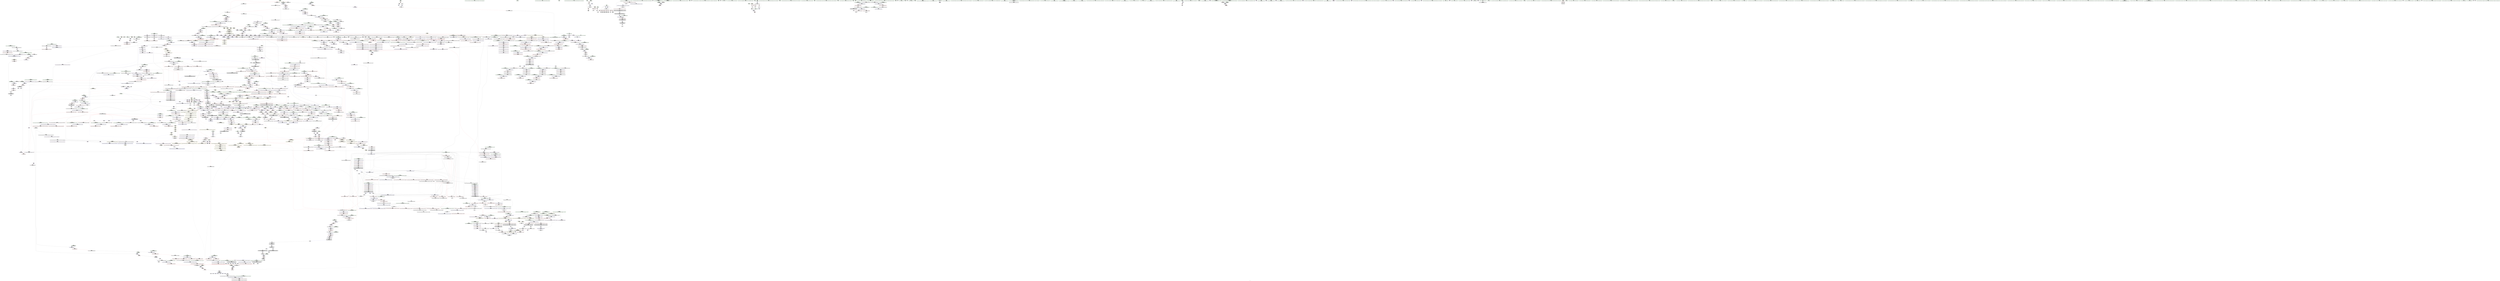 digraph "SVFG" {
	label="SVFG";

	Node0x55b0d6b7b4d0 [shape=record,color=grey,label="{NodeID: 0\nNullPtr|{|<s38>175}}"];
	Node0x55b0d6b7b4d0 -> Node0x55b0d6c00670[style=solid];
	Node0x55b0d6b7b4d0 -> Node0x55b0d6c00770[style=solid];
	Node0x55b0d6b7b4d0 -> Node0x55b0d6c00840[style=solid];
	Node0x55b0d6b7b4d0 -> Node0x55b0d6c00910[style=solid];
	Node0x55b0d6b7b4d0 -> Node0x55b0d6c009e0[style=solid];
	Node0x55b0d6b7b4d0 -> Node0x55b0d6c00ab0[style=solid];
	Node0x55b0d6b7b4d0 -> Node0x55b0d6c00b80[style=solid];
	Node0x55b0d6b7b4d0 -> Node0x55b0d6c00c50[style=solid];
	Node0x55b0d6b7b4d0 -> Node0x55b0d6c00d20[style=solid];
	Node0x55b0d6b7b4d0 -> Node0x55b0d6c00df0[style=solid];
	Node0x55b0d6b7b4d0 -> Node0x55b0d6c00ec0[style=solid];
	Node0x55b0d6b7b4d0 -> Node0x55b0d6c00f90[style=solid];
	Node0x55b0d6b7b4d0 -> Node0x55b0d6c01060[style=solid];
	Node0x55b0d6b7b4d0 -> Node0x55b0d6c01130[style=solid];
	Node0x55b0d6b7b4d0 -> Node0x55b0d6c01200[style=solid];
	Node0x55b0d6b7b4d0 -> Node0x55b0d6c012d0[style=solid];
	Node0x55b0d6b7b4d0 -> Node0x55b0d6c013a0[style=solid];
	Node0x55b0d6b7b4d0 -> Node0x55b0d6bf4fe0[style=solid];
	Node0x55b0d6b7b4d0 -> Node0x55b0d6bf50b0[style=solid];
	Node0x55b0d6b7b4d0 -> Node0x55b0d6bf5180[style=solid];
	Node0x55b0d6b7b4d0 -> Node0x55b0d6bf5250[style=solid];
	Node0x55b0d6b7b4d0 -> Node0x55b0d6bf5320[style=solid];
	Node0x55b0d6b7b4d0 -> Node0x55b0d6bf53f0[style=solid];
	Node0x55b0d6b7b4d0 -> Node0x55b0d6bf54c0[style=solid];
	Node0x55b0d6b7b4d0 -> Node0x55b0d6bf5590[style=solid];
	Node0x55b0d6b7b4d0 -> Node0x55b0d6bf5660[style=solid];
	Node0x55b0d6b7b4d0 -> Node0x55b0d6bf5730[style=solid];
	Node0x55b0d6b7b4d0 -> Node0x55b0d6bf5800[style=solid];
	Node0x55b0d6b7b4d0 -> Node0x55b0d6bf58d0[style=solid];
	Node0x55b0d6b7b4d0 -> Node0x55b0d6c2f1e0[style=solid];
	Node0x55b0d6b7b4d0 -> Node0x55b0d6c31290[style=solid];
	Node0x55b0d6b7b4d0 -> Node0x55b0d6c68a00[style=solid];
	Node0x55b0d6b7b4d0 -> Node0x55b0d6c68d00[style=solid];
	Node0x55b0d6b7b4d0 -> Node0x55b0d6c69300[style=solid];
	Node0x55b0d6b7b4d0 -> Node0x55b0d6c69600[style=solid];
	Node0x55b0d6b7b4d0 -> Node0x55b0d6c69780[style=solid];
	Node0x55b0d6b7b4d0 -> Node0x55b0d6c69900[style=solid];
	Node0x55b0d6b7b4d0 -> Node0x55b0d6c6a080[style=solid];
	Node0x55b0d6b7b4d0:s38 -> Node0x55b0d6d6d400[style=solid,color=red];
	Node0x55b0d6d73480 [shape=record,color=black,label="{NodeID: 2989\n1302 = PHI(1296, 1615, )\n0th arg _ZNKSt13_Rb_tree_nodeIxE9_M_valptrEv }"];
	Node0x55b0d6d73480 -> Node0x55b0d6c35fc0[style=solid];
	Node0x55b0d6c01a20 [shape=record,color=red,label="{NodeID: 775\n174\<--78\n\<--j\n_Z5Solvei\n}"];
	Node0x55b0d6c01a20 -> Node0x55b0d6bf5eb0[style=solid];
	Node0x55b0d6c01a20 -> Node0x55b0d6c67e00[style=solid];
	Node0x55b0d6bf8000 [shape=record,color=black,label="{NodeID: 443\n869\<--848\n\<--agg.tmp2\n_ZNKSt8_Rb_treeIxxSt9_IdentityIxESt4lessIxESaIxEE5countERKx\n}"];
	Node0x55b0d6bf8000 -> Node0x55b0d6c12c80[style=solid];
	Node0x55b0d6c37b60 [shape=record,color=blue,label="{NodeID: 1218\n1598\<--1596\nthis.addr\<--this\n_ZNSt17_Rb_tree_iteratorIxEC2EPSt18_Rb_tree_node_base\n}"];
	Node0x55b0d6c37b60 -> Node0x55b0d6c2a450[style=dashed];
	Node0x55b0d6bebcf0 [shape=record,color=green,label="{NodeID: 111\n533\<--534\nehselector.slot\<--ehselector.slot_field_insensitive\n_ZNSt8_Rb_treeIxxSt9_IdentityIxESt4lessIxESaIxEED2Ev\n}"];
	Node0x55b0d6bebcf0 -> Node0x55b0d6c31770[style=solid];
	Node0x55b0d6c07450 [shape=record,color=red,label="{NodeID: 886\n1105\<--1100\n\<--__x.addr\n_ZNSt8_Rb_treeIxxSt9_IdentityIxESt4lessIxESaIxEE6_S_keyEPKSt13_Rb_tree_nodeIxE\n|{<s0>89}}"];
	Node0x55b0d6c07450:s0 -> Node0x55b0d6d74a00[style=solid,color=red];
	Node0x55b0d6d5dfb0 [shape=record,color=black,label="{NodeID: 2768\n1356 = PHI(1377, )\n}"];
	Node0x55b0d6c0dec0 [shape=record,color=black,label="{NodeID: 554\n1957\<--1956\n\<--\n_ZNSt4pairIPSt18_Rb_tree_node_baseS1_EC2IRPSt13_Rb_tree_nodeIxERS1_Lb1EEEOT_OT0_\n}"];
	Node0x55b0d6c0dec0 -> Node0x55b0d6c3a0c0[style=solid];
	Node0x55b0d6bf03a0 [shape=record,color=green,label="{NodeID: 222\n1253\<--1254\n_ZSt7forwardISt23_Rb_tree_const_iteratorIxEEOT_RNSt16remove_referenceIS2_E4typeE\<--_ZSt7forwardISt23_Rb_tree_const_iteratorIxEEOT_RNSt16remove_referenceIS2_E4typeE_field_insensitive\n}"];
	Node0x55b0d6c2c740 [shape=record,color=red,label="{NodeID: 997\n1920\<--1919\n\<--_M_node_count\n_ZNSt8_Rb_treeIxxSt9_IdentityIxESt4lessIxESaIxEE10_M_insert_IxNS5_11_Alloc_nodeEEESt17_Rb_tree_iteratorIxEPSt18_Rb_tree_node_baseSB_OT_RT0_\n}"];
	Node0x55b0d6c2c740 -> Node0x55b0d6c68580[style=solid];
	Node0x55b0d6d699a0 [shape=record,color=black,label="{NodeID: 2879\n1597 = PHI(1529, 1577, 1701, 1924, )\n1st arg _ZNSt17_Rb_tree_iteratorIxEC2EPSt18_Rb_tree_node_base }"];
	Node0x55b0d6d699a0 -> Node0x55b0d6c37c30[style=solid];
	Node0x55b0d6c13980 [shape=record,color=purple,label="{NodeID: 665\n1057\<--1056\n_M_impl\<--this1\n_ZNKSt8_Rb_treeIxxSt9_IdentityIxESt4lessIxESaIxEE8_M_beginEv\n}"];
	Node0x55b0d6c13980 -> Node0x55b0d6c094d0[style=solid];
	Node0x55b0d6bfe890 [shape=record,color=green,label="{NodeID: 333\n2007\<--2008\nthis.addr\<--this.addr_field_insensitive\n_ZNSt8_Rb_treeIxxSt9_IdentityIxESt4lessIxESaIxEE14_M_create_nodeIJxEEEPSt13_Rb_tree_nodeIxEDpOT_\n}"];
	Node0x55b0d6bfe890 -> Node0x55b0d6c2d1d0[style=solid];
	Node0x55b0d6bfe890 -> Node0x55b0d6c3a5a0[style=solid];
	Node0x55b0d6c32200 [shape=record,color=blue,label="{NodeID: 1108\n689\<--687\nthis.addr\<--this\n_ZNSt8_Rb_treeIxxSt9_IdentityIxESt4lessIxESaIxEE11_M_put_nodeEPSt13_Rb_tree_nodeIxE\n}"];
	Node0x55b0d6c32200 -> Node0x55b0d6c04870[style=dashed];
	Node0x55b0d6b9f1b0 [shape=record,color=green,label="{NodeID: 1\n7\<--1\n__dso_handle\<--dummyObj\nGlob }"];
	Node0x55b0d6d735d0 [shape=record,color=black,label="{NodeID: 2990\n1395 = PHI(1342, 1627, )\n0th arg _ZNSt23_Rb_tree_const_iteratorIxEppEv }"];
	Node0x55b0d6d735d0 -> Node0x55b0d6c368b0[style=solid];
	Node0x55b0d6c01af0 [shape=record,color=red,label="{NodeID: 776\n226\<--80\nexn\<--exn.slot\n_Z5Solvei\n}"];
	Node0x55b0d6bf80d0 [shape=record,color=black,label="{NodeID: 444\n866\<--864\n\<--first\n_ZNKSt8_Rb_treeIxxSt9_IdentityIxESt4lessIxESaIxEE5countERKx\n}"];
	Node0x55b0d6bf80d0 -> Node0x55b0d6c12bb0[style=solid];
	Node0x55b0d6c37c30 [shape=record,color=blue,label="{NodeID: 1219\n1600\<--1597\n__x.addr\<--__x\n_ZNSt17_Rb_tree_iteratorIxEC2EPSt18_Rb_tree_node_base\n}"];
	Node0x55b0d6c37c30 -> Node0x55b0d6c2a520[style=dashed];
	Node0x55b0d6bebdc0 [shape=record,color=green,label="{NodeID: 112\n538\<--539\n_ZNSt8_Rb_treeIxxSt9_IdentityIxESt4lessIxESaIxEE8_M_beginEv\<--_ZNSt8_Rb_treeIxxSt9_IdentityIxESt4lessIxESaIxEE8_M_beginEv_field_insensitive\n}"];
	Node0x55b0d6c07520 [shape=record,color=red,label="{NodeID: 887\n1118\<--1115\n\<--__x.addr\n_ZNSt8_Rb_treeIxxSt9_IdentityIxESt4lessIxESaIxEE8_S_rightEPKSt18_Rb_tree_node_base\n}"];
	Node0x55b0d6c07520 -> Node0x55b0d6c13f30[style=solid];
	Node0x55b0d6d5e0c0 [shape=record,color=black,label="{NodeID: 2769\n1360 = PHI(1394, )\n}"];
	Node0x55b0d6c0df90 [shape=record,color=black,label="{NodeID: 555\n1967\<--1972\n_ZSt7forwardIRPSt13_Rb_tree_nodeIxEEOT_RNSt16remove_referenceIS4_E4typeE_ret\<--\n_ZSt7forwardIRPSt13_Rb_tree_nodeIxEEOT_RNSt16remove_referenceIS4_E4typeE\n|{<s0>157}}"];
	Node0x55b0d6c0df90:s0 -> Node0x55b0d6d65090[style=solid,color=blue];
	Node0x55b0d6bf04a0 [shape=record,color=green,label="{NodeID: 223\n1268\<--1269\nthis.addr\<--this.addr_field_insensitive\n_ZNSt23_Rb_tree_const_iteratorIxEC2EPKSt18_Rb_tree_node_base\n}"];
	Node0x55b0d6bf04a0 -> Node0x55b0d6c08970[style=solid];
	Node0x55b0d6bf04a0 -> Node0x55b0d6c35ae0[style=solid];
	Node0x55b0d6caed20 [shape=record,color=yellow,style=double,label="{NodeID: 2105\n24V_1 = ENCHI(MR_24V_0)\npts\{750001 \}\nFun[_ZNKSt8_Rb_treeIxxSt9_IdentityIxESt4lessIxESaIxEE8_M_beginEv]}"];
	Node0x55b0d6caed20 -> Node0x55b0d6c06ea0[style=dashed];
	Node0x55b0d6c2c810 [shape=record,color=red,label="{NodeID: 998\n1927\<--1926\n\<--coerce.dive\n_ZNSt8_Rb_treeIxxSt9_IdentityIxESt4lessIxESaIxEE10_M_insert_IxNS5_11_Alloc_nodeEEESt17_Rb_tree_iteratorIxEPSt18_Rb_tree_node_baseSB_OT_RT0_\n}"];
	Node0x55b0d6c2c810 -> Node0x55b0d6c0dc50[style=solid];
	Node0x55b0d6d69ba0 [shape=record,color=black,label="{NodeID: 2880\n818 = PHI(616, )\n0th arg _ZNSaISt13_Rb_tree_nodeIxEED2Ev }"];
	Node0x55b0d6d69ba0 -> Node0x55b0d6c32f00[style=solid];
	Node0x55b0d6c13a50 [shape=record,color=purple,label="{NodeID: 666\n1059\<--1058\nadd.ptr\<--\n_ZNKSt8_Rb_treeIxxSt9_IdentityIxESt4lessIxESaIxEE8_M_beginEv\n}"];
	Node0x55b0d6c13a50 -> Node0x55b0d6c095a0[style=solid];
	Node0x55b0d6bfe960 [shape=record,color=green,label="{NodeID: 334\n2009\<--2010\n__args.addr\<--__args.addr_field_insensitive\n_ZNSt8_Rb_treeIxxSt9_IdentityIxESt4lessIxESaIxEE14_M_create_nodeIJxEEEPSt13_Rb_tree_nodeIxEDpOT_\n}"];
	Node0x55b0d6bfe960 -> Node0x55b0d6c2d2a0[style=solid];
	Node0x55b0d6bfe960 -> Node0x55b0d6c3a670[style=solid];
	Node0x55b0d6c322d0 [shape=record,color=blue,label="{NodeID: 1109\n691\<--688\n__p.addr\<--__p\n_ZNSt8_Rb_treeIxxSt9_IdentityIxESt4lessIxESaIxEE11_M_put_nodeEPSt13_Rb_tree_nodeIxE\n}"];
	Node0x55b0d6c322d0 -> Node0x55b0d6c04940[style=dashed];
	Node0x55b0d6be7c70 [shape=record,color=green,label="{NodeID: 2\n13\<--1\n.str\<--dummyObj\nGlob }"];
	Node0x55b0d6d73720 [shape=record,color=black,label="{NodeID: 2991\n1846 = PHI(1726, )\n0th arg _ZNSt8_Rb_treeIxxSt9_IdentityIxESt4lessIxESaIxEE10_M_insert_IxNS5_11_Alloc_nodeEEESt17_Rb_tree_iteratorIxEPSt18_Rb_tree_node_baseSB_OT_RT0_ }"];
	Node0x55b0d6d73720 -> Node0x55b0d6c39490[style=solid];
	Node0x55b0d6c01bc0 [shape=record,color=red,label="{NodeID: 777\n227\<--82\nsel\<--ehselector.slot\n_Z5Solvei\n}"];
	Node0x55b0d6bf81a0 [shape=record,color=black,label="{NodeID: 445\n870\<--868\n\<--second\n_ZNKSt8_Rb_treeIxxSt9_IdentityIxESt4lessIxESaIxEE5countERKx\n}"];
	Node0x55b0d6bf81a0 -> Node0x55b0d6c12d50[style=solid];
	Node0x55b0d6c37d00 [shape=record,color=blue,label="{NodeID: 1220\n1605\<--1606\n_M_node\<--\n_ZNSt17_Rb_tree_iteratorIxEC2EPSt18_Rb_tree_node_base\n|{<s0>124|<s1>125|<s2>136|<s3>156}}"];
	Node0x55b0d6c37d00:s0 -> Node0x55b0d6cf5c60[style=dashed,color=blue];
	Node0x55b0d6c37d00:s1 -> Node0x55b0d6cf4d90[style=dashed,color=blue];
	Node0x55b0d6c37d00:s2 -> Node0x55b0d6cf5dc0[style=dashed,color=blue];
	Node0x55b0d6c37d00:s3 -> Node0x55b0d6cf64a0[style=dashed,color=blue];
	Node0x55b0d6bebec0 [shape=record,color=green,label="{NodeID: 113\n541\<--542\n_ZNSt8_Rb_treeIxxSt9_IdentityIxESt4lessIxESaIxEE8_M_eraseEPSt13_Rb_tree_nodeIxE\<--_ZNSt8_Rb_treeIxxSt9_IdentityIxESt4lessIxESaIxEE8_M_eraseEPSt13_Rb_tree_nodeIxE_field_insensitive\n}"];
	Node0x55b0d6cbb7c0 [shape=record,color=black,label="{NodeID: 1995\nMR_24V_6 = PHI(MR_24V_3, MR_24V_3, MR_24V_3, MR_24V_3, MR_24V_3, MR_24V_3, MR_24V_5, MR_24V_3, )\npts\{750001 \}\n|{<s0>9}}"];
	Node0x55b0d6cbb7c0:s0 -> Node0x55b0d6cafab0[style=dashed,color=red];
	Node0x55b0d6c075f0 [shape=record,color=red,label="{NodeID: 888\n1120\<--1119\n\<--_M_right\n_ZNSt8_Rb_treeIxxSt9_IdentityIxESt4lessIxESaIxEE8_S_rightEPKSt18_Rb_tree_node_base\n}"];
	Node0x55b0d6c075f0 -> Node0x55b0d6c09c20[style=solid];
	Node0x55b0d6d5e200 [shape=record,color=black,label="{NodeID: 2770\n189 = PHI(333, )\n}"];
	Node0x55b0d6d5e200 -> Node0x55b0d6c2fb00[style=solid];
	Node0x55b0d6c0e060 [shape=record,color=black,label="{NodeID: 556\n1974\<--1979\n_ZSt7forwardIRPSt18_Rb_tree_node_baseEOT_RNSt16remove_referenceIS3_E4typeE_ret\<--\n_ZSt7forwardIRPSt18_Rb_tree_node_baseEOT_RNSt16remove_referenceIS3_E4typeE\n|{<s0>158}}"];
	Node0x55b0d6c0e060:s0 -> Node0x55b0d6d651d0[style=solid,color=blue];
	Node0x55b0d6bf0570 [shape=record,color=green,label="{NodeID: 224\n1270\<--1271\n__x.addr\<--__x.addr_field_insensitive\n_ZNSt23_Rb_tree_const_iteratorIxEC2EPKSt18_Rb_tree_node_base\n}"];
	Node0x55b0d6bf0570 -> Node0x55b0d6c08a40[style=solid];
	Node0x55b0d6bf0570 -> Node0x55b0d6c35bb0[style=solid];
	Node0x55b0d6c2c8e0 [shape=record,color=red,label="{NodeID: 999\n1934\<--1931\n\<--__t.addr\n_ZSt7forwardIxEOT_RNSt16remove_referenceIS0_E4typeE\n}"];
	Node0x55b0d6c2c8e0 -> Node0x55b0d6c0dd20[style=solid];
	Node0x55b0d6d69cb0 [shape=record,color=black,label="{NodeID: 2881\n1008 = PHI(873, )\n0th arg _ZSt8distanceISt23_Rb_tree_const_iteratorIxEENSt15iterator_traitsIT_E15difference_typeES3_S3_ }"];
	Node0x55b0d6d69cb0 -> Node0x55b0d6c341b0[style=solid];
	Node0x55b0d6c13b20 [shape=record,color=purple,label="{NodeID: 667\n1061\<--1060\n_M_header\<--\n_ZNKSt8_Rb_treeIxxSt9_IdentityIxESt4lessIxESaIxEE8_M_beginEv\n}"];
	Node0x55b0d6bfea30 [shape=record,color=green,label="{NodeID: 335\n2011\<--2012\n__tmp\<--__tmp_field_insensitive\n_ZNSt8_Rb_treeIxxSt9_IdentityIxESt4lessIxESaIxEE14_M_create_nodeIJxEEEPSt13_Rb_tree_nodeIxEDpOT_\n}"];
	Node0x55b0d6bfea30 -> Node0x55b0d6c2d370[style=solid];
	Node0x55b0d6bfea30 -> Node0x55b0d6c2d440[style=solid];
	Node0x55b0d6bfea30 -> Node0x55b0d6c3a740[style=solid];
	Node0x55b0d6c323a0 [shape=record,color=blue,label="{NodeID: 1110\n710\<--708\n__a.addr\<--__a\n_ZNSt16allocator_traitsISaISt13_Rb_tree_nodeIxEEE7destroyIxEEvRS2_PT_\n}"];
	Node0x55b0d6c323a0 -> Node0x55b0d6c04a10[style=dashed];
	Node0x55b0d6be7d00 [shape=record,color=green,label="{NodeID: 3\n15\<--1\n.str.1\<--dummyObj\nGlob }"];
	Node0x55b0d6d73830 [shape=record,color=black,label="{NodeID: 2992\n1847 = PHI(1745, )\n1st arg _ZNSt8_Rb_treeIxxSt9_IdentityIxESt4lessIxESaIxEE10_M_insert_IxNS5_11_Alloc_nodeEEESt17_Rb_tree_iteratorIxEPSt18_Rb_tree_node_baseSB_OT_RT0_ }"];
	Node0x55b0d6d73830 -> Node0x55b0d6c39560[style=solid];
	Node0x55b0d6c01c90 [shape=record,color=red,label="{NodeID: 778\n207\<--92\n\<--i29\n_Z5Solvei\n}"];
	Node0x55b0d6c01c90 -> Node0x55b0d6c68880[style=solid];
	Node0x55b0d6bf8270 [shape=record,color=black,label="{NodeID: 446\n835\<--880\n_ZNKSt8_Rb_treeIxxSt9_IdentityIxESt4lessIxESaIxEE5countERKx_ret\<--\n_ZNKSt8_Rb_treeIxxSt9_IdentityIxESt4lessIxESaIxEE5countERKx\n|{<s0>17}}"];
	Node0x55b0d6bf8270:s0 -> Node0x55b0d6d5d820[style=solid,color=blue];
	Node0x55b0d6c37dd0 [shape=record,color=blue,label="{NodeID: 1221\n1611\<--1610\n__x.addr\<--__x\n_ZNSt8_Rb_treeIxxSt9_IdentityIxESt4lessIxESaIxEE8_S_valueEPKSt18_Rb_tree_node_base\n}"];
	Node0x55b0d6c37dd0 -> Node0x55b0d6c2a5f0[style=dashed];
	Node0x55b0d6bf0b10 [shape=record,color=green,label="{NodeID: 114\n545\<--546\n_ZNSt8_Rb_treeIxxSt9_IdentityIxESt4lessIxESaIxEE13_Rb_tree_implIS3_Lb1EED2Ev\<--_ZNSt8_Rb_treeIxxSt9_IdentityIxESt4lessIxESaIxEE13_Rb_tree_implIS3_Lb1EED2Ev_field_insensitive\n}"];
	Node0x55b0d6c076c0 [shape=record,color=red,label="{NodeID: 889\n1128\<--1125\n\<--__x.addr\n_ZNSt8_Rb_treeIxxSt9_IdentityIxESt4lessIxESaIxEE7_S_leftEPKSt18_Rb_tree_node_base\n}"];
	Node0x55b0d6c076c0 -> Node0x55b0d6c14000[style=solid];
	Node0x55b0d6d5e3d0 [shape=record,color=black,label="{NodeID: 2771\n202 = PHI()\n}"];
	Node0x55b0d6c0e130 [shape=record,color=black,label="{NodeID: 557\n1981\<--1995\n_ZNKSt8_Rb_treeIxxSt9_IdentityIxESt4lessIxESaIxEE11_Alloc_nodeclIxEEPSt13_Rb_tree_nodeIxEOT__ret\<--call2\n_ZNKSt8_Rb_treeIxxSt9_IdentityIxESt4lessIxESaIxEE11_Alloc_nodeclIxEEPSt13_Rb_tree_nodeIxEOT_\n|{<s0>154}}"];
	Node0x55b0d6c0e130:s0 -> Node0x55b0d6d64f50[style=solid,color=blue];
	Node0x55b0d6bf0640 [shape=record,color=green,label="{NodeID: 225\n1282\<--1283\nthis.addr\<--this.addr_field_insensitive\n_ZNKSt9_IdentityIxEclERKx\n}"];
	Node0x55b0d6bf0640 -> Node0x55b0d6c08b10[style=solid];
	Node0x55b0d6bf0640 -> Node0x55b0d6c35d50[style=solid];
	Node0x55b0d6c2c9b0 [shape=record,color=red,label="{NodeID: 1000\n1949\<--1940\nthis1\<--this.addr\n_ZNSt4pairIPSt18_Rb_tree_node_baseS1_EC2IRPSt13_Rb_tree_nodeIxERS1_Lb1EEEOT_OT0_\n}"];
	Node0x55b0d6c2c9b0 -> Node0x55b0d6c0ddf0[style=solid];
	Node0x55b0d6c2c9b0 -> Node0x55b0d6c18510[style=solid];
	Node0x55b0d6c2c9b0 -> Node0x55b0d6c185e0[style=solid];
	Node0x55b0d6d69dc0 [shape=record,color=black,label="{NodeID: 2882\n1009 = PHI(875, )\n1st arg _ZSt8distanceISt23_Rb_tree_const_iteratorIxEENSt15iterator_traitsIT_E15difference_typeES3_S3_ }"];
	Node0x55b0d6d69dc0 -> Node0x55b0d6c34280[style=solid];
	Node0x55b0d6c13bf0 [shape=record,color=purple,label="{NodeID: 668\n1062\<--1060\n_M_parent\<--\n_ZNKSt8_Rb_treeIxxSt9_IdentityIxESt4lessIxESaIxEE8_M_beginEv\n}"];
	Node0x55b0d6c13bf0 -> Node0x55b0d6c06ea0[style=solid];
	Node0x55b0d6bfeb00 [shape=record,color=green,label="{NodeID: 336\n2017\<--2018\n_ZNSt8_Rb_treeIxxSt9_IdentityIxESt4lessIxESaIxEE11_M_get_nodeEv\<--_ZNSt8_Rb_treeIxxSt9_IdentityIxESt4lessIxESaIxEE11_M_get_nodeEv_field_insensitive\n}"];
	Node0x55b0d6c32470 [shape=record,color=blue,label="{NodeID: 1111\n712\<--709\n__p.addr\<--__p\n_ZNSt16allocator_traitsISaISt13_Rb_tree_nodeIxEEE7destroyIxEEvRS2_PT_\n}"];
	Node0x55b0d6c32470 -> Node0x55b0d6c04ae0[style=dashed];
	Node0x55b0d6be87d0 [shape=record,color=green,label="{NodeID: 4\n17\<--1\n.str.2\<--dummyObj\nGlob }"];
	Node0x55b0d6d73940 [shape=record,color=black,label="{NodeID: 2993\n1848 = PHI(1747, )\n2nd arg _ZNSt8_Rb_treeIxxSt9_IdentityIxESt4lessIxESaIxEE10_M_insert_IxNS5_11_Alloc_nodeEEESt17_Rb_tree_iteratorIxEPSt18_Rb_tree_node_baseSB_OT_RT0_ }"];
	Node0x55b0d6d73940 -> Node0x55b0d6c39630[style=solid];
	Node0x55b0d6c01d60 [shape=record,color=red,label="{NodeID: 779\n211\<--92\n\<--i29\n_Z5Solvei\n}"];
	Node0x55b0d6c01d60 -> Node0x55b0d6bf6050[style=solid];
	Node0x55b0d6bf8340 [shape=record,color=black,label="{NodeID: 447\n1004\<--885\n\<--retval\n_ZNKSt8_Rb_treeIxxSt9_IdentityIxESt4lessIxESaIxEE11equal_rangeERKx\n}"];
	Node0x55b0d6bf8340 -> Node0x55b0d6c06b60[style=solid];
	Node0x55b0d6c37ea0 [shape=record,color=blue,label="{NodeID: 1222\n1631\<--1620\ncoerce.dive\<--__position.coerce\n_ZNSt8_Rb_treeIxxSt9_IdentityIxESt4lessIxESaIxEE5eraseB5cxx11ESt23_Rb_tree_const_iteratorIxE\n}"];
	Node0x55b0d6c37ea0 -> Node0x55b0d6c2ee40[style=dashed];
	Node0x55b0d6c37ea0 -> Node0x55b0d6c2ef10[style=dashed];
	Node0x55b0d6bf0c10 [shape=record,color=green,label="{NodeID: 115\n562\<--563\nthis.addr\<--this.addr_field_insensitive\n_ZNSt8_Rb_treeIxxSt9_IdentityIxESt4lessIxESaIxEE8_M_eraseEPSt13_Rb_tree_nodeIxE\n}"];
	Node0x55b0d6bf0c10 -> Node0x55b0d6c03900[style=solid];
	Node0x55b0d6bf0c10 -> Node0x55b0d6c31840[style=solid];
	Node0x55b0d6c07790 [shape=record,color=red,label="{NodeID: 890\n1130\<--1129\n\<--_M_left\n_ZNSt8_Rb_treeIxxSt9_IdentityIxESt4lessIxESaIxEE7_S_leftEPKSt18_Rb_tree_node_base\n}"];
	Node0x55b0d6c07790 -> Node0x55b0d6c09dc0[style=solid];
	Node0x55b0d6d5e4a0 [shape=record,color=black,label="{NodeID: 2772\n216 = PHI()\n}"];
	Node0x55b0d6c0e200 [shape=record,color=black,label="{NodeID: 558\n2004\<--2026\n_ZNSt8_Rb_treeIxxSt9_IdentityIxESt4lessIxESaIxEE14_M_create_nodeIJxEEEPSt13_Rb_tree_nodeIxEDpOT__ret\<--\n_ZNSt8_Rb_treeIxxSt9_IdentityIxESt4lessIxESaIxEE14_M_create_nodeIJxEEEPSt13_Rb_tree_nodeIxEDpOT_\n|{<s0>160}}"];
	Node0x55b0d6c0e200:s0 -> Node0x55b0d6d65450[style=solid,color=blue];
	Node0x55b0d6bf0710 [shape=record,color=green,label="{NodeID: 226\n1284\<--1285\n__x.addr\<--__x.addr_field_insensitive\n_ZNKSt9_IdentityIxEclERKx\n}"];
	Node0x55b0d6bf0710 -> Node0x55b0d6c08be0[style=solid];
	Node0x55b0d6bf0710 -> Node0x55b0d6c35e20[style=solid];
	Node0x55b0d6c2ca80 [shape=record,color=red,label="{NodeID: 1001\n1952\<--1942\n\<--__x.addr\n_ZNSt4pairIPSt18_Rb_tree_node_baseS1_EC2IRPSt13_Rb_tree_nodeIxERS1_Lb1EEEOT_OT0_\n|{<s0>157}}"];
	Node0x55b0d6c2ca80:s0 -> Node0x55b0d6d6a710[style=solid,color=red];
	Node0x55b0d6d69ed0 [shape=record,color=black,label="{NodeID: 2883\n1761 = PHI(348, )\n0th arg _ZSt4moveIRxEONSt16remove_referenceIT_E4typeEOS2_ }"];
	Node0x55b0d6d69ed0 -> Node0x55b0d6c38ad0[style=solid];
	Node0x55b0d6c13cc0 [shape=record,color=purple,label="{NodeID: 669\n1072\<--1071\n_M_impl\<--this1\n_ZNKSt8_Rb_treeIxxSt9_IdentityIxESt4lessIxESaIxEE6_M_endEv\n}"];
	Node0x55b0d6c13cc0 -> Node0x55b0d6c09810[style=solid];
	Node0x55b0d6bfec00 [shape=record,color=green,label="{NodeID: 337\n2024\<--2025\n_ZNSt8_Rb_treeIxxSt9_IdentityIxESt4lessIxESaIxEE17_M_construct_nodeIJxEEEvPSt13_Rb_tree_nodeIxEDpOT_\<--_ZNSt8_Rb_treeIxxSt9_IdentityIxESt4lessIxESaIxEE17_M_construct_nodeIJxEEEvPSt13_Rb_tree_nodeIxEDpOT__field_insensitive\n}"];
	Node0x55b0d6c32540 [shape=record,color=blue,label="{NodeID: 1112\n725\<--724\nthis.addr\<--this\n_ZNSt8_Rb_treeIxxSt9_IdentityIxESt4lessIxESaIxEE21_M_get_Node_allocatorEv\n}"];
	Node0x55b0d6c32540 -> Node0x55b0d6c04bb0[style=dashed];
	Node0x55b0d6be8860 [shape=record,color=green,label="{NodeID: 5\n19\<--1\n.str.3\<--dummyObj\nGlob }"];
	Node0x55b0d6d73a50 [shape=record,color=black,label="{NodeID: 2994\n1849 = PHI(1749, )\n3rd arg _ZNSt8_Rb_treeIxxSt9_IdentityIxESt4lessIxESaIxEE10_M_insert_IxNS5_11_Alloc_nodeEEESt17_Rb_tree_iteratorIxEPSt18_Rb_tree_node_baseSB_OT_RT0_ }"];
	Node0x55b0d6d73a50 -> Node0x55b0d6c39700[style=solid];
	Node0x55b0d6c01e30 [shape=record,color=red,label="{NodeID: 780\n218\<--92\n\<--i29\n_Z5Solvei\n}"];
	Node0x55b0d6c01e30 -> Node0x55b0d6c67980[style=solid];
	Node0x55b0d6bf8410 [shape=record,color=black,label="{NodeID: 448\n923\<--922\n\<--_M_impl\n_ZNKSt8_Rb_treeIxxSt9_IdentityIxESt4lessIxESaIxEE11equal_rangeERKx\n}"];
	Node0x55b0d6bf8410 -> Node0x55b0d6c13160[style=solid];
	Node0x55b0d6c37f70 [shape=record,color=blue,label="{NodeID: 1223\n1625\<--1619\nthis.addr\<--this\n_ZNSt8_Rb_treeIxxSt9_IdentityIxESt4lessIxESaIxEE5eraseB5cxx11ESt23_Rb_tree_const_iteratorIxE\n}"];
	Node0x55b0d6c37f70 -> Node0x55b0d6c2a6c0[style=dashed];
	Node0x55b0d6bf0ce0 [shape=record,color=green,label="{NodeID: 116\n564\<--565\n__x.addr\<--__x.addr_field_insensitive\n_ZNSt8_Rb_treeIxxSt9_IdentityIxESt4lessIxESaIxEE8_M_eraseEPSt13_Rb_tree_nodeIxE\n}"];
	Node0x55b0d6bf0ce0 -> Node0x55b0d6c039d0[style=solid];
	Node0x55b0d6bf0ce0 -> Node0x55b0d6c03aa0[style=solid];
	Node0x55b0d6bf0ce0 -> Node0x55b0d6c03b70[style=solid];
	Node0x55b0d6bf0ce0 -> Node0x55b0d6c03c40[style=solid];
	Node0x55b0d6bf0ce0 -> Node0x55b0d6c31910[style=solid];
	Node0x55b0d6bf0ce0 -> Node0x55b0d6c31ab0[style=solid];
	Node0x55b0d6c07860 [shape=record,color=red,label="{NodeID: 891\n1152\<--1140\nthis1\<--this.addr\n_ZNKSt8_Rb_treeIxxSt9_IdentityIxESt4lessIxESaIxEE14_M_lower_boundEPKSt13_Rb_tree_nodeIxEPKSt18_Rb_tree_node_baseRKx\n}"];
	Node0x55b0d6c07860 -> Node0x55b0d6c141a0[style=solid];
	Node0x55b0d6d5e570 [shape=record,color=black,label="{NodeID: 2773\n223 = PHI()\n}"];
	Node0x55b0d6c0e2d0 [shape=record,color=black,label="{NodeID: 559\n2028\<--2035\n_ZNSt8_Rb_treeIxxSt9_IdentityIxESt4lessIxESaIxEE11_M_get_nodeEv_ret\<--call2\n_ZNSt8_Rb_treeIxxSt9_IdentityIxESt4lessIxESaIxEE11_M_get_nodeEv\n|{<s0>161}}"];
	Node0x55b0d6c0e2d0:s0 -> Node0x55b0d6d65590[style=solid,color=blue];
	Node0x55b0d6bf07e0 [shape=record,color=green,label="{NodeID: 227\n1293\<--1294\n__x.addr\<--__x.addr_field_insensitive\n_ZNSt8_Rb_treeIxxSt9_IdentityIxESt4lessIxESaIxEE8_S_valueEPKSt13_Rb_tree_nodeIxE\n}"];
	Node0x55b0d6bf07e0 -> Node0x55b0d6c08cb0[style=solid];
	Node0x55b0d6bf07e0 -> Node0x55b0d6c35ef0[style=solid];
	Node0x55b0d6c2cb50 [shape=record,color=red,label="{NodeID: 1002\n1960\<--1944\n\<--__y.addr\n_ZNSt4pairIPSt18_Rb_tree_node_baseS1_EC2IRPSt13_Rb_tree_nodeIxERS1_Lb1EEEOT_OT0_\n|{<s0>158}}"];
	Node0x55b0d6c2cb50:s0 -> Node0x55b0d6d6b4d0[style=solid,color=red];
	Node0x55b0d6d69fe0 [shape=record,color=black,label="{NodeID: 2884\n1266 = PHI(903, 905, 1138, 1189, )\n0th arg _ZNSt23_Rb_tree_const_iteratorIxEC2EPKSt18_Rb_tree_node_base }"];
	Node0x55b0d6d69fe0 -> Node0x55b0d6c35ae0[style=solid];
	Node0x55b0d6c13d90 [shape=record,color=purple,label="{NodeID: 670\n1074\<--1073\nadd.ptr\<--\n_ZNKSt8_Rb_treeIxxSt9_IdentityIxESt4lessIxESaIxEE6_M_endEv\n}"];
	Node0x55b0d6c13d90 -> Node0x55b0d6c098e0[style=solid];
	Node0x55b0d6bfed00 [shape=record,color=green,label="{NodeID: 338\n2030\<--2031\nthis.addr\<--this.addr_field_insensitive\n_ZNSt8_Rb_treeIxxSt9_IdentityIxESt4lessIxESaIxEE11_M_get_nodeEv\n}"];
	Node0x55b0d6bfed00 -> Node0x55b0d6c2d510[style=solid];
	Node0x55b0d6bfed00 -> Node0x55b0d6c3a810[style=solid];
	Node0x55b0d6c32610 [shape=record,color=blue,label="{NodeID: 1113\n734\<--733\nthis.addr\<--this\n_ZNSt13_Rb_tree_nodeIxE9_M_valptrEv\n}"];
	Node0x55b0d6c32610 -> Node0x55b0d6c04c80[style=dashed];
	Node0x55b0d6be88f0 [shape=record,color=green,label="{NodeID: 6\n21\<--1\n__PRETTY_FUNCTION__._Z5Solvei\<--dummyObj\nGlob }"];
	Node0x55b0d6d73b60 [shape=record,color=black,label="{NodeID: 2995\n1850 = PHI(1722, )\n4th arg _ZNSt8_Rb_treeIxxSt9_IdentityIxESt4lessIxESaIxEE10_M_insert_IxNS5_11_Alloc_nodeEEESt17_Rb_tree_iteratorIxEPSt18_Rb_tree_node_baseSB_OT_RT0_ }"];
	Node0x55b0d6d73b60 -> Node0x55b0d6c397d0[style=solid];
	Node0x55b0d6c01f00 [shape=record,color=red,label="{NodeID: 781\n136\<--135\n\<--coerce.dive8\n_Z5Solvei\n|{<s0>8}}"];
	Node0x55b0d6c01f00:s0 -> Node0x55b0d6d692f0[style=solid,color=red];
	Node0x55b0d6bf84e0 [shape=record,color=black,label="{NodeID: 449\n935\<--934\n\<--\n_ZNKSt8_Rb_treeIxxSt9_IdentityIxESt4lessIxESaIxEE11equal_rangeERKx\n|{<s0>73}}"];
	Node0x55b0d6bf84e0:s0 -> Node0x55b0d6d72cc0[style=solid,color=red];
	Node0x55b0d6c38040 [shape=record,color=blue, style = dotted,label="{NodeID: 1224\n2241\<--2243\noffset_0\<--dummyVal\n_ZNSt8_Rb_treeIxxSt9_IdentityIxESt4lessIxESaIxEE5eraseB5cxx11ESt23_Rb_tree_const_iteratorIxE\n|{<s0>130|<s1>130}}"];
	Node0x55b0d6c38040:s0 -> Node0x55b0d6c28f30[style=dashed,color=red];
	Node0x55b0d6c38040:s1 -> Node0x55b0d6c36980[style=dashed,color=red];
	Node0x55b0d6bf0db0 [shape=record,color=green,label="{NodeID: 117\n566\<--567\n__y\<--__y_field_insensitive\n_ZNSt8_Rb_treeIxxSt9_IdentityIxESt4lessIxESaIxEE8_M_eraseEPSt13_Rb_tree_nodeIxE\n}"];
	Node0x55b0d6bf0db0 -> Node0x55b0d6c03d10[style=solid];
	Node0x55b0d6bf0db0 -> Node0x55b0d6c319e0[style=solid];
	Node0x55b0d6c07930 [shape=record,color=red,label="{NodeID: 892\n1154\<--1142\n\<--__x.addr\n_ZNKSt8_Rb_treeIxxSt9_IdentityIxESt4lessIxESaIxEE14_M_lower_boundEPKSt13_Rb_tree_nodeIxEPKSt18_Rb_tree_node_baseRKx\n}"];
	Node0x55b0d6c07930 -> Node0x55b0d6c68d00[style=solid];
	Node0x55b0d6d5e640 [shape=record,color=black,label="{NodeID: 2774\n696 = PHI(723, )\n|{<s0>57}}"];
	Node0x55b0d6d5e640:s0 -> Node0x55b0d6d71f70[style=solid,color=red];
	Node0x55b0d6c0e3a0 [shape=record,color=black,label="{NodeID: 560\n2058\<--2057\n\<--\n_ZNSt8_Rb_treeIxxSt9_IdentityIxESt4lessIxESaIxEE17_M_construct_nodeIJxEEEvPSt13_Rb_tree_nodeIxEDpOT_\n}"];
	Node0x55b0d6c0e3a0 -> Node0x55b0d6c0e470[style=solid];
	Node0x55b0d6bf08b0 [shape=record,color=green,label="{NodeID: 228\n1298\<--1299\n_ZNKSt13_Rb_tree_nodeIxE9_M_valptrEv\<--_ZNKSt13_Rb_tree_nodeIxE9_M_valptrEv_field_insensitive\n}"];
	Node0x55b0d6c2cc20 [shape=record,color=red,label="{NodeID: 1003\n1956\<--1953\n\<--call\n_ZNSt4pairIPSt18_Rb_tree_node_baseS1_EC2IRPSt13_Rb_tree_nodeIxERS1_Lb1EEEOT_OT0_\n}"];
	Node0x55b0d6c2cc20 -> Node0x55b0d6c0dec0[style=solid];
	Node0x55b0d6d6a2b0 [shape=record,color=black,label="{NodeID: 2885\n1267 = PHI(996, 1000, 1179, 1230, )\n1st arg _ZNSt23_Rb_tree_const_iteratorIxEC2EPKSt18_Rb_tree_node_base }"];
	Node0x55b0d6d6a2b0 -> Node0x55b0d6c35bb0[style=solid];
	Node0x55b0d6c13e60 [shape=record,color=purple,label="{NodeID: 671\n1076\<--1075\n_M_header\<--\n_ZNKSt8_Rb_treeIxxSt9_IdentityIxESt4lessIxESaIxEE6_M_endEv\n}"];
	Node0x55b0d6c13e60 -> Node0x55b0d6c099b0[style=solid];
	Node0x55b0d6bfedd0 [shape=record,color=green,label="{NodeID: 339\n2036\<--2037\n_ZNSt16allocator_traitsISaISt13_Rb_tree_nodeIxEEE8allocateERS2_m\<--_ZNSt16allocator_traitsISaISt13_Rb_tree_nodeIxEEE8allocateERS2_m_field_insensitive\n}"];
	Node0x55b0d6c326e0 [shape=record,color=blue,label="{NodeID: 1114\n746\<--744\nthis.addr\<--this\n_ZN9__gnu_cxx13new_allocatorISt13_Rb_tree_nodeIxEE7destroyIxEEvPT_\n}"];
	Node0x55b0d6c326e0 -> Node0x55b0d6c04d50[style=dashed];
	Node0x55b0d6be8980 [shape=record,color=green,label="{NodeID: 7\n23\<--1\n.str.4\<--dummyObj\nGlob }"];
	Node0x55b0d6d73c70 [shape=record,color=black,label="{NodeID: 2996\n69 = PHI(404, )\n0th arg _Z5Solvei }"];
	Node0x55b0d6d73c70 -> Node0x55b0d6c2f2e0[style=solid];
	Node0x55b0d6c01fd0 [shape=record,color=red,label="{NodeID: 782\n155\<--154\n\<--arrayidx13\n_Z5Solvei\n}"];
	Node0x55b0d6c01fd0 -> Node0x55b0d6c68700[style=solid];
	Node0x55b0d6bf85b0 [shape=record,color=black,label="{NodeID: 450\n942\<--941\n\<--_M_impl6\n_ZNKSt8_Rb_treeIxxSt9_IdentityIxESt4lessIxESaIxEE11equal_rangeERKx\n}"];
	Node0x55b0d6bf85b0 -> Node0x55b0d6c13230[style=solid];
	Node0x55b0d6c38110 [shape=record,color=blue, style = dotted,label="{NodeID: 1225\n2244\<--2246\noffset_0\<--dummyVal\n_ZNSt8_Rb_treeIxxSt9_IdentityIxESt4lessIxESaIxEE5eraseB5cxx11ESt23_Rb_tree_const_iteratorIxE\n}"];
	Node0x55b0d6c38110 -> Node0x55b0d6c2a790[style=dashed];
	Node0x55b0d6bf0e80 [shape=record,color=green,label="{NodeID: 118\n578\<--579\n_ZNSt8_Rb_treeIxxSt9_IdentityIxESt4lessIxESaIxEE8_S_rightEPSt18_Rb_tree_node_base\<--_ZNSt8_Rb_treeIxxSt9_IdentityIxESt4lessIxESaIxEE8_S_rightEPSt18_Rb_tree_node_base_field_insensitive\n}"];
	Node0x55b0d6cbd0c0 [shape=record,color=black,label="{NodeID: 2000\nMR_428V_3 = PHI(MR_428V_4, MR_428V_2, )\npts\{1779 \}\n|{|<s1>148}}"];
	Node0x55b0d6cbd0c0 -> Node0x55b0d6c38ee0[style=dashed];
	Node0x55b0d6cbd0c0:s1 -> Node0x55b0d6cd0080[style=dashed,color=red];
	Node0x55b0d6c07a00 [shape=record,color=red,label="{NodeID: 893\n1160\<--1142\n\<--__x.addr\n_ZNKSt8_Rb_treeIxxSt9_IdentityIxESt4lessIxESaIxEE14_M_lower_boundEPKSt13_Rb_tree_nodeIxEPKSt18_Rb_tree_node_baseRKx\n|{<s0>91}}"];
	Node0x55b0d6c07a00:s0 -> Node0x55b0d63c9fe0[style=solid,color=red];
	Node0x55b0d6d5e810 [shape=record,color=black,label="{NodeID: 2775\n739 = PHI(754, )\n}"];
	Node0x55b0d6d5e810 -> Node0x55b0d6bf77e0[style=solid];
	Node0x55b0d6c0e470 [shape=record,color=black,label="{NodeID: 561\n2059\<--2058\n\<--\n_ZNSt8_Rb_treeIxxSt9_IdentityIxESt4lessIxESaIxEE17_M_construct_nodeIJxEEEvPSt13_Rb_tree_nodeIxEDpOT_\n}"];
	Node0x55b0d6bf09b0 [shape=record,color=green,label="{NodeID: 229\n1303\<--1304\nthis.addr\<--this.addr_field_insensitive\n_ZNKSt13_Rb_tree_nodeIxE9_M_valptrEv\n}"];
	Node0x55b0d6bf09b0 -> Node0x55b0d6c08d80[style=solid];
	Node0x55b0d6bf09b0 -> Node0x55b0d6c35fc0[style=solid];
	Node0x55b0d6c2ccf0 [shape=record,color=red,label="{NodeID: 1004\n1964\<--1961\n\<--call2\n_ZNSt4pairIPSt18_Rb_tree_node_baseS1_EC2IRPSt13_Rb_tree_nodeIxERS1_Lb1EEEOT_OT0_\n}"];
	Node0x55b0d6c2ccf0 -> Node0x55b0d6c3a190[style=solid];
	Node0x55b0d6d6a4b0 [shape=record,color=black,label="{NodeID: 2886\n461 = PHI(438, )\n0th arg _ZNSt20_Rb_tree_key_compareISt4lessIxEEC2Ev }"];
	Node0x55b0d6d6a4b0 -> Node0x55b0d6c30e80[style=solid];
	Node0x55b0d6c13f30 [shape=record,color=purple,label="{NodeID: 672\n1119\<--1118\n_M_right\<--\n_ZNSt8_Rb_treeIxxSt9_IdentityIxESt4lessIxESaIxEE8_S_rightEPKSt18_Rb_tree_node_base\n}"];
	Node0x55b0d6c13f30 -> Node0x55b0d6c075f0[style=solid];
	Node0x55b0d6bfeed0 [shape=record,color=green,label="{NodeID: 340\n2043\<--2044\nthis.addr\<--this.addr_field_insensitive\n_ZNSt8_Rb_treeIxxSt9_IdentityIxESt4lessIxESaIxEE17_M_construct_nodeIJxEEEvPSt13_Rb_tree_nodeIxEDpOT_\n}"];
	Node0x55b0d6bfeed0 -> Node0x55b0d6c2d5e0[style=solid];
	Node0x55b0d6bfeed0 -> Node0x55b0d6c3a8e0[style=solid];
	Node0x55b0d6c327b0 [shape=record,color=blue,label="{NodeID: 1115\n748\<--745\n__p.addr\<--__p\n_ZN9__gnu_cxx13new_allocatorISt13_Rb_tree_nodeIxEE7destroyIxEEvPT_\n}"];
	Node0x55b0d6be8a10 [shape=record,color=green,label="{NodeID: 8\n25\<--1\n.str.5\<--dummyObj\nGlob }"];
	Node0x55b0d6d73d80 [shape=record,color=black,label="{NodeID: 2997\n766 = PHI(759, )\n0th arg _ZN9__gnu_cxx16__aligned_membufIxE7_M_addrEv }"];
	Node0x55b0d6d73d80 -> Node0x55b0d6c32950[style=solid];
	Node0x55b0d6c020a0 [shape=record,color=red,label="{NodeID: 783\n173\<--172\n\<--arrayidx16\n_Z5Solvei\n}"];
	Node0x55b0d6c020a0 -> Node0x55b0d6c2f960[style=solid];
	Node0x55b0d6bf8680 [shape=record,color=black,label="{NodeID: 451\n950\<--949\n\<--\n_ZNKSt8_Rb_treeIxxSt9_IdentityIxESt4lessIxESaIxEE11equal_rangeERKx\n}"];
	Node0x55b0d6bf8680 -> Node0x55b0d6c33a60[style=solid];
	Node0x55b0d6c381e0 [shape=record,color=blue,label="{NodeID: 1226\n1650\<--1647\ncoerce.dive4\<--call3\n_ZNSt8_Rb_treeIxxSt9_IdentityIxESt4lessIxESaIxEE5eraseB5cxx11ESt23_Rb_tree_const_iteratorIxE\n}"];
	Node0x55b0d6c381e0 -> Node0x55b0d6c2a860[style=dashed];
	Node0x55b0d6bf0f80 [shape=record,color=green,label="{NodeID: 119\n584\<--585\n_ZNSt8_Rb_treeIxxSt9_IdentityIxESt4lessIxESaIxEE7_S_leftEPSt18_Rb_tree_node_base\<--_ZNSt8_Rb_treeIxxSt9_IdentityIxESt4lessIxESaIxEE7_S_leftEPSt18_Rb_tree_node_base_field_insensitive\n}"];
	Node0x55b0d6cbd5c0 [shape=record,color=black,label="{NodeID: 2001\nMR_426V_3 = PHI(MR_426V_4, MR_426V_2, )\npts\{1777 \}\n|{|<s6>148}}"];
	Node0x55b0d6cbd5c0 -> Node0x55b0d6c2b630[style=dashed];
	Node0x55b0d6cbd5c0 -> Node0x55b0d6c2b700[style=dashed];
	Node0x55b0d6cbd5c0 -> Node0x55b0d6c2b7d0[style=dashed];
	Node0x55b0d6cbd5c0 -> Node0x55b0d6c2b8a0[style=dashed];
	Node0x55b0d6cbd5c0 -> Node0x55b0d6c2b970[style=dashed];
	Node0x55b0d6cbd5c0 -> Node0x55b0d6c38fb0[style=dashed];
	Node0x55b0d6cbd5c0:s6 -> Node0x55b0d6ccff70[style=dashed,color=red];
	Node0x55b0d6c07ad0 [shape=record,color=red,label="{NodeID: 894\n1165\<--1142\n\<--__x.addr\n_ZNKSt8_Rb_treeIxxSt9_IdentityIxESt4lessIxESaIxEE14_M_lower_boundEPKSt13_Rb_tree_nodeIxEPKSt18_Rb_tree_node_baseRKx\n}"];
	Node0x55b0d6c07ad0 -> Node0x55b0d6c0a030[style=solid];
	Node0x55b0d6d5e950 [shape=record,color=black,label="{NodeID: 2776\n760 = PHI(765, )\n}"];
	Node0x55b0d6d5e950 -> Node0x55b0d6bf78b0[style=solid];
	Node0x55b0d6c0e540 [shape=record,color=black,label="{NodeID: 562\n2114\<--2113\n\<--\n_ZNSt16allocator_traitsISaISt13_Rb_tree_nodeIxEEE8allocateERS2_m\n|{<s0>175}}"];
	Node0x55b0d6c0e540:s0 -> Node0x55b0d6d6d180[style=solid,color=red];
	Node0x55b0d6bf9000 [shape=record,color=green,label="{NodeID: 230\n1309\<--1310\n_ZNK9__gnu_cxx16__aligned_membufIxE6_M_ptrEv\<--_ZNK9__gnu_cxx16__aligned_membufIxE6_M_ptrEv_field_insensitive\n}"];
	Node0x55b0d6c2cdc0 [shape=record,color=red,label="{NodeID: 1005\n1972\<--1969\n\<--__t.addr\n_ZSt7forwardIRPSt13_Rb_tree_nodeIxEEOT_RNSt16remove_referenceIS4_E4typeE\n}"];
	Node0x55b0d6c2cdc0 -> Node0x55b0d6c0df90[style=solid];
	Node0x55b0d6d6a5c0 [shape=record,color=black,label="{NodeID: 2887\n1583 = PHI(1450, 1887, )\n0th arg _ZNSt8_Rb_treeIxxSt9_IdentityIxESt4lessIxESaIxEE6_S_keyEPKSt18_Rb_tree_node_base }"];
	Node0x55b0d6d6a5c0 -> Node0x55b0d6c37a90[style=solid];
	Node0x55b0d6c14000 [shape=record,color=purple,label="{NodeID: 673\n1129\<--1128\n_M_left\<--\n_ZNSt8_Rb_treeIxxSt9_IdentityIxESt4lessIxESaIxEE7_S_leftEPKSt18_Rb_tree_node_base\n}"];
	Node0x55b0d6c14000 -> Node0x55b0d6c07790[style=solid];
	Node0x55b0d6bfefa0 [shape=record,color=green,label="{NodeID: 341\n2045\<--2046\n__node.addr\<--__node.addr_field_insensitive\n_ZNSt8_Rb_treeIxxSt9_IdentityIxESt4lessIxESaIxEE17_M_construct_nodeIJxEEEvPSt13_Rb_tree_nodeIxEDpOT_\n}"];
	Node0x55b0d6bfefa0 -> Node0x55b0d6c2d6b0[style=solid];
	Node0x55b0d6bfefa0 -> Node0x55b0d6c2d780[style=solid];
	Node0x55b0d6bfefa0 -> Node0x55b0d6c2d850[style=solid];
	Node0x55b0d6bfefa0 -> Node0x55b0d6c2d920[style=solid];
	Node0x55b0d6bfefa0 -> Node0x55b0d6c3a9b0[style=solid];
	Node0x55b0d6cd3030 [shape=record,color=yellow,style=double,label="{NodeID: 2223\n16V_1 = ENCHI(MR_16V_0)\npts\{89 \}\nFun[_ZNSt16allocator_traitsISaISt13_Rb_tree_nodeIxEEE9constructIxJxEEEvRS2_PT_DpOT0_]|{<s0>180}}"];
	Node0x55b0d6cd3030:s0 -> Node0x55b0d6ccc960[style=dashed,color=red];
	Node0x55b0d6c32880 [shape=record,color=blue,label="{NodeID: 1116\n756\<--755\nthis.addr\<--this\n_ZN9__gnu_cxx16__aligned_membufIxE6_M_ptrEv\n}"];
	Node0x55b0d6c32880 -> Node0x55b0d6c04e20[style=dashed];
	Node0x55b0d6be8aa0 [shape=record,color=green,label="{NodeID: 9\n27\<--1\n.str.6\<--dummyObj\nGlob }"];
	Node0x55b0d6d73e90 [shape=record,color=black,label="{NodeID: 2998\n1378 = PHI(1342, )\n0th arg _ZNKSt23_Rb_tree_const_iteratorIxEneERKS0_ }"];
	Node0x55b0d6d73e90 -> Node0x55b0d6c36710[style=solid];
	Node0x55b0d6c02170 [shape=record,color=red,label="{NodeID: 784\n184\<--183\n\<--arrayidx20\n_Z5Solvei\n}"];
	Node0x55b0d6c02170 -> Node0x55b0d6c67680[style=solid];
	Node0x55b0d6bf8750 [shape=record,color=black,label="{NodeID: 452\n953\<--952\n\<--\n_ZNKSt8_Rb_treeIxxSt9_IdentityIxESt4lessIxESaIxEE11equal_rangeERKx\n|{<s0>76}}"];
	Node0x55b0d6bf8750:s0 -> Node0x55b0d6d74b10[style=solid,color=red];
	Node0x55b0d6c382b0 [shape=record,color=blue,label="{NodeID: 1227\n1664\<--1657\ncoerce.dive\<--__position.coerce\n_ZNSt8_Rb_treeIxxSt9_IdentityIxESt4lessIxESaIxEE12_M_erase_auxESt23_Rb_tree_const_iteratorIxE\n}"];
	Node0x55b0d6c382b0 -> Node0x55b0d6c2aad0[style=dashed];
	Node0x55b0d6bf1080 [shape=record,color=green,label="{NodeID: 120\n589\<--590\n_ZNSt8_Rb_treeIxxSt9_IdentityIxESt4lessIxESaIxEE12_M_drop_nodeEPSt13_Rb_tree_nodeIxE\<--_ZNSt8_Rb_treeIxxSt9_IdentityIxESt4lessIxESaIxEE12_M_drop_nodeEPSt13_Rb_tree_nodeIxE_field_insensitive\n}"];
	Node0x55b0d6cbdac0 [shape=record,color=black,label="{NodeID: 2002\nMR_114V_3 = PHI(MR_114V_1, MR_114V_2, )\npts\{9020000 \}\n}"];
	Node0x55b0d6c07ba0 [shape=record,color=red,label="{NodeID: 895\n1168\<--1142\n\<--__x.addr\n_ZNKSt8_Rb_treeIxxSt9_IdentityIxESt4lessIxESaIxEE14_M_lower_boundEPKSt13_Rb_tree_nodeIxEPKSt18_Rb_tree_node_baseRKx\n}"];
	Node0x55b0d6c07ba0 -> Node0x55b0d6c0a100[style=solid];
	Node0x55b0d6d5ea90 [shape=record,color=black,label="{NodeID: 2777\n292 = PHI(1618, )\n}"];
	Node0x55b0d6d5ea90 -> Node0x55b0d6c30320[style=solid];
	Node0x55b0d6c0e610 [shape=record,color=black,label="{NodeID: 563\n2104\<--2116\n_ZNSt16allocator_traitsISaISt13_Rb_tree_nodeIxEEE8allocateERS2_m_ret\<--call\n_ZNSt16allocator_traitsISaISt13_Rb_tree_nodeIxEEE8allocateERS2_m\n|{<s0>165}}"];
	Node0x55b0d6c0e610:s0 -> Node0x55b0d6d65950[style=solid,color=blue];
	Node0x55b0d6bf9100 [shape=record,color=green,label="{NodeID: 231\n1314\<--1315\nthis.addr\<--this.addr_field_insensitive\n_ZNK9__gnu_cxx16__aligned_membufIxE6_M_ptrEv\n}"];
	Node0x55b0d6bf9100 -> Node0x55b0d6c08e50[style=solid];
	Node0x55b0d6bf9100 -> Node0x55b0d6c36090[style=solid];
	Node0x55b0d6c2ce90 [shape=record,color=red,label="{NodeID: 1006\n1979\<--1976\n\<--__t.addr\n_ZSt7forwardIRPSt18_Rb_tree_node_baseEOT_RNSt16remove_referenceIS3_E4typeE\n}"];
	Node0x55b0d6c2ce90 -> Node0x55b0d6c0e060[style=solid];
	Node0x55b0d6d6a710 [shape=record,color=black,label="{NodeID: 2888\n1968 = PHI(1952, )\n0th arg _ZSt7forwardIRPSt13_Rb_tree_nodeIxEEOT_RNSt16remove_referenceIS4_E4typeE }"];
	Node0x55b0d6d6a710 -> Node0x55b0d6c3a260[style=solid];
	Node0x55b0d6c140d0 [shape=record,color=purple,label="{NodeID: 674\n1181\<--1138\ncoerce.dive\<--retval\n_ZNKSt8_Rb_treeIxxSt9_IdentityIxESt4lessIxESaIxEE14_M_lower_boundEPKSt13_Rb_tree_nodeIxEPKSt18_Rb_tree_node_baseRKx\n}"];
	Node0x55b0d6c140d0 -> Node0x55b0d6c07ee0[style=solid];
	Node0x55b0d6bff070 [shape=record,color=green,label="{NodeID: 342\n2047\<--2048\n__args.addr\<--__args.addr_field_insensitive\n_ZNSt8_Rb_treeIxxSt9_IdentityIxESt4lessIxESaIxEE17_M_construct_nodeIJxEEEvPSt13_Rb_tree_nodeIxEDpOT_\n}"];
	Node0x55b0d6bff070 -> Node0x55b0d6c2d9f0[style=solid];
	Node0x55b0d6bff070 -> Node0x55b0d6c3aa80[style=solid];
	Node0x55b0d6c32950 [shape=record,color=blue,label="{NodeID: 1117\n767\<--766\nthis.addr\<--this\n_ZN9__gnu_cxx16__aligned_membufIxE7_M_addrEv\n}"];
	Node0x55b0d6c32950 -> Node0x55b0d6c04ef0[style=dashed];
	Node0x55b0d6be8b30 [shape=record,color=green,label="{NodeID: 10\n29\<--1\n.str.7\<--dummyObj\nGlob }"];
	Node0x55b0d6d73fa0 [shape=record,color=black,label="{NodeID: 2999\n1379 = PHI(1344, )\n1st arg _ZNKSt23_Rb_tree_const_iteratorIxEneERKS0_ }"];
	Node0x55b0d6d73fa0 -> Node0x55b0d6c367e0[style=solid];
	Node0x55b0d6c02240 [shape=record,color=red,label="{NodeID: 785\n214\<--213\n\<--arrayidx34\n_Z5Solvei\n}"];
	Node0x55b0d6bf8820 [shape=record,color=black,label="{NodeID: 453\n964\<--963\n\<--\n_ZNKSt8_Rb_treeIxxSt9_IdentityIxESt4lessIxESaIxEE11equal_rangeERKx\n}"];
	Node0x55b0d6bf8820 -> Node0x55b0d6c33da0[style=solid];
	Node0x55b0d6c38380 [shape=record,color=blue,label="{NodeID: 1228\n1660\<--1656\nthis.addr\<--this\n_ZNSt8_Rb_treeIxxSt9_IdentityIxESt4lessIxESaIxEE12_M_erase_auxESt23_Rb_tree_const_iteratorIxE\n}"];
	Node0x55b0d6c38380 -> Node0x55b0d6c2a930[style=dashed];
	Node0x55b0d6bf1180 [shape=record,color=green,label="{NodeID: 121\n597\<--598\nthis.addr\<--this.addr_field_insensitive\n_ZNSt8_Rb_treeIxxSt9_IdentityIxESt4lessIxESaIxEE8_M_beginEv\n}"];
	Node0x55b0d6bf1180 -> Node0x55b0d6c03de0[style=solid];
	Node0x55b0d6bf1180 -> Node0x55b0d6c31b80[style=solid];
	Node0x55b0d6cbdfc0 [shape=record,color=black,label="{NodeID: 2003\nMR_116V_2 = PHI(MR_116V_3, MR_116V_1, )\npts\{9040000 \}\n}"];
	Node0x55b0d6c07c70 [shape=record,color=red,label="{NodeID: 896\n1173\<--1142\n\<--__x.addr\n_ZNKSt8_Rb_treeIxxSt9_IdentityIxESt4lessIxESaIxEE14_M_lower_boundEPKSt13_Rb_tree_nodeIxEPKSt18_Rb_tree_node_baseRKx\n}"];
	Node0x55b0d6c07c70 -> Node0x55b0d6c0a1d0[style=solid];
	Node0x55b0d6d5ebd0 [shape=record,color=black,label="{NodeID: 2778\n319 = PHI(1410, )\n}"];
	Node0x55b0d6d5ebd0 -> Node0x55b0d6c30590[style=solid];
	Node0x55b0d6c0e6e0 [shape=record,color=black,label="{NodeID: 564\n2151\<--2147\n\<--call2\n_ZN9__gnu_cxx13new_allocatorISt13_Rb_tree_nodeIxEE8allocateEmPKv\n}"];
	Node0x55b0d6c0e6e0 -> Node0x55b0d6c0e7b0[style=solid];
	Node0x55b0d6bf91d0 [shape=record,color=green,label="{NodeID: 232\n1319\<--1320\n_ZNK9__gnu_cxx16__aligned_membufIxE7_M_addrEv\<--_ZNK9__gnu_cxx16__aligned_membufIxE7_M_addrEv_field_insensitive\n}"];
	Node0x55b0d6c2cf60 [shape=record,color=red,label="{NodeID: 1007\n1990\<--1984\nthis1\<--this.addr\n_ZNKSt8_Rb_treeIxxSt9_IdentityIxESt4lessIxESaIxEE11_Alloc_nodeclIxEEPSt13_Rb_tree_nodeIxEOT_\n}"];
	Node0x55b0d6c2cf60 -> Node0x55b0d6c186b0[style=solid];
	Node0x55b0d6d6a820 [shape=record,color=black,label="{NodeID: 2889\n560 = PHI(536, 570, )\n0th arg _ZNSt8_Rb_treeIxxSt9_IdentityIxESt4lessIxESaIxEE8_M_eraseEPSt13_Rb_tree_nodeIxE }"];
	Node0x55b0d6d6a820 -> Node0x55b0d6c31840[style=solid];
	Node0x55b0d6c141a0 [shape=record,color=purple,label="{NodeID: 675\n1157\<--1152\n_M_impl\<--this1\n_ZNKSt8_Rb_treeIxxSt9_IdentityIxESt4lessIxESaIxEE14_M_lower_boundEPKSt13_Rb_tree_nodeIxEPKSt18_Rb_tree_node_baseRKx\n}"];
	Node0x55b0d6c141a0 -> Node0x55b0d6c09f60[style=solid];
	Node0x55b0d6bff140 [shape=record,color=green,label="{NodeID: 343\n2049\<--2050\nexn.slot\<--exn.slot_field_insensitive\n_ZNSt8_Rb_treeIxxSt9_IdentityIxESt4lessIxESaIxEE17_M_construct_nodeIJxEEEvPSt13_Rb_tree_nodeIxEDpOT_\n}"];
	Node0x55b0d6bff140 -> Node0x55b0d6c2dac0[style=solid];
	Node0x55b0d6bff140 -> Node0x55b0d6c2db90[style=solid];
	Node0x55b0d6bff140 -> Node0x55b0d6c3ab50[style=solid];
	Node0x55b0d6bff140 -> Node0x55b0d6c3acf0[style=solid];
	Node0x55b0d6c32a20 [shape=record,color=blue,label="{NodeID: 1118\n778\<--775\n__a.addr\<--__a\n_ZNSt16allocator_traitsISaISt13_Rb_tree_nodeIxEEE10deallocateERS2_PS1_m\n}"];
	Node0x55b0d6c32a20 -> Node0x55b0d6c04fc0[style=dashed];
	Node0x55b0d6be8bc0 [shape=record,color=green,label="{NodeID: 11\n31\<--1\n.str.8\<--dummyObj\nGlob }"];
	Node0x55b0d6d740b0 [shape=record,color=black,label="{NodeID: 3000\n2029 = PHI(2015, )\n0th arg _ZNSt8_Rb_treeIxxSt9_IdentityIxESt4lessIxESaIxEE11_M_get_nodeEv }"];
	Node0x55b0d6d740b0 -> Node0x55b0d6c3a810[style=solid];
	Node0x55b0d6c02310 [shape=record,color=red,label="{NodeID: 786\n239\<--236\nthis1\<--this.addr\n_ZNSt8multisetIxSt4lessIxESaIxEEC2Ev\n}"];
	Node0x55b0d6c02310 -> Node0x55b0d6c103e0[style=solid];
	Node0x55b0d6bf88f0 [shape=record,color=black,label="{NodeID: 454\n967\<--966\n\<--\n_ZNKSt8_Rb_treeIxxSt9_IdentityIxESt4lessIxESaIxEE11equal_rangeERKx\n|{<s0>77}}"];
	Node0x55b0d6bf88f0:s0 -> Node0x55b0d6d74b10[style=solid,color=red];
	Node0x55b0d6c38450 [shape=record,color=blue,label="{NodeID: 1229\n1662\<--1678\n__y\<--\n_ZNSt8_Rb_treeIxxSt9_IdentityIxESt4lessIxESaIxEE12_M_erase_auxESt23_Rb_tree_const_iteratorIxE\n}"];
	Node0x55b0d6c38450 -> Node0x55b0d6c2aa00[style=dashed];
	Node0x55b0d6bf1250 [shape=record,color=green,label="{NodeID: 122\n612\<--613\nthis.addr\<--this.addr_field_insensitive\n_ZNSt8_Rb_treeIxxSt9_IdentityIxESt4lessIxESaIxEE13_Rb_tree_implIS3_Lb1EED2Ev\n}"];
	Node0x55b0d6bf1250 -> Node0x55b0d6c03f80[style=solid];
	Node0x55b0d6bf1250 -> Node0x55b0d6c31c50[style=solid];
	Node0x55b0d6cbe4c0 [shape=record,color=black,label="{NodeID: 2004\nMR_118V_2 = PHI(MR_118V_3, MR_118V_1, )\npts\{9060000 \}\n}"];
	Node0x55b0d6c07d40 [shape=record,color=red,label="{NodeID: 897\n1179\<--1144\n\<--__y.addr\n_ZNKSt8_Rb_treeIxxSt9_IdentityIxESt4lessIxESaIxEE14_M_lower_boundEPKSt13_Rb_tree_nodeIxEPKSt18_Rb_tree_node_baseRKx\n|{<s0>95}}"];
	Node0x55b0d6c07d40:s0 -> Node0x55b0d6d6a2b0[style=solid,color=red];
	Node0x55b0d6d5ed10 [shape=record,color=black,label="{NodeID: 2779\n349 = PHI(1760, )\n|{<s0>24}}"];
	Node0x55b0d6d5ed10:s0 -> Node0x55b0d6d6abd0[style=solid,color=red];
	Node0x55b0d6c0e7b0 [shape=record,color=black,label="{NodeID: 565\n2120\<--2151\n_ZN9__gnu_cxx13new_allocatorISt13_Rb_tree_nodeIxEE8allocateEmPKv_ret\<--\n_ZN9__gnu_cxx13new_allocatorISt13_Rb_tree_nodeIxEE8allocateEmPKv\n|{<s0>175}}"];
	Node0x55b0d6c0e7b0:s0 -> Node0x55b0d6d65f20[style=solid,color=blue];
	Node0x55b0d6bf92d0 [shape=record,color=green,label="{NodeID: 233\n1325\<--1326\nthis.addr\<--this.addr_field_insensitive\n_ZNK9__gnu_cxx16__aligned_membufIxE7_M_addrEv\n}"];
	Node0x55b0d6bf92d0 -> Node0x55b0d6c08f20[style=solid];
	Node0x55b0d6bf92d0 -> Node0x55b0d6c36160[style=solid];
	Node0x55b0d6c2d030 [shape=record,color=red,label="{NodeID: 1008\n1993\<--1986\n\<--__arg.addr\n_ZNKSt8_Rb_treeIxxSt9_IdentityIxESt4lessIxESaIxEE11_Alloc_nodeclIxEEPSt13_Rb_tree_nodeIxEOT_\n|{<s0>159}}"];
	Node0x55b0d6c2d030:s0 -> Node0x55b0d6d741c0[style=solid,color=red];
	Node0x55b0d6d6a970 [shape=record,color=black,label="{NodeID: 2890\n561 = PHI(537, 577, )\n1st arg _ZNSt8_Rb_treeIxxSt9_IdentityIxESt4lessIxESaIxEE8_M_eraseEPSt13_Rb_tree_nodeIxE }"];
	Node0x55b0d6d6a970 -> Node0x55b0d6c31910[style=solid];
	Node0x55b0d6c14270 [shape=record,color=purple,label="{NodeID: 676\n1159\<--1158\n_M_key_compare\<--\n_ZNKSt8_Rb_treeIxxSt9_IdentityIxESt4lessIxESaIxEE14_M_lower_boundEPKSt13_Rb_tree_nodeIxEPKSt18_Rb_tree_node_baseRKx\n|{<s0>92}}"];
	Node0x55b0d6c14270:s0 -> Node0x55b0d6d6e800[style=solid,color=red];
	Node0x55b0d6bff210 [shape=record,color=green,label="{NodeID: 344\n2051\<--2052\nehselector.slot\<--ehselector.slot_field_insensitive\n_ZNSt8_Rb_treeIxxSt9_IdentityIxESt4lessIxESaIxEE17_M_construct_nodeIJxEEEvPSt13_Rb_tree_nodeIxEDpOT_\n}"];
	Node0x55b0d6bff210 -> Node0x55b0d6c2dc60[style=solid];
	Node0x55b0d6bff210 -> Node0x55b0d6c3ac20[style=solid];
	Node0x55b0d6bff210 -> Node0x55b0d6c3adc0[style=solid];
	Node0x55b0d6c32af0 [shape=record,color=blue,label="{NodeID: 1119\n780\<--776\n__p.addr\<--__p\n_ZNSt16allocator_traitsISaISt13_Rb_tree_nodeIxEEE10deallocateERS2_PS1_m\n}"];
	Node0x55b0d6c32af0 -> Node0x55b0d6c05090[style=dashed];
	Node0x55b0d6be8cc0 [shape=record,color=green,label="{NodeID: 12\n33\<--1\nstdin\<--dummyObj\nGlob }"];
	Node0x55b0d6d741c0 [shape=record,color=black,label="{NodeID: 3001\n1930 = PHI(1748, 1896, 1993, 2021, 2063, 2180, 2205, )\n0th arg _ZSt7forwardIxEOT_RNSt16remove_referenceIS0_E4typeE }"];
	Node0x55b0d6d741c0 -> Node0x55b0d6c39d80[style=solid];
	Node0x55b0d6c023e0 [shape=record,color=red,label="{NodeID: 787\n258\<--252\nthis1\<--this.addr\n_ZNKSt8multisetIxSt4lessIxESaIxEE5countERKx\n}"];
	Node0x55b0d6c023e0 -> Node0x55b0d6c104b0[style=solid];
	Node0x55b0d6bf89c0 [shape=record,color=black,label="{NodeID: 455\n971\<--970\n\<--\n_ZNKSt8_Rb_treeIxxSt9_IdentityIxESt4lessIxESaIxEE11equal_rangeERKx\n|{<s0>78}}"];
	Node0x55b0d6bf89c0:s0 -> Node0x55b0d6d72cc0[style=solid,color=red];
	Node0x55b0d6c38520 [shape=record,color=blue,label="{NodeID: 1230\n1686\<--1688\n_M_node_count\<--dec\n_ZNSt8_Rb_treeIxxSt9_IdentityIxESt4lessIxESaIxEE12_M_erase_auxESt23_Rb_tree_const_iteratorIxE\n|{<s0>132}}"];
	Node0x55b0d6c38520:s0 -> Node0x55b0d6cf5050[style=dashed,color=blue];
	Node0x55b0d6bf1320 [shape=record,color=green,label="{NodeID: 123\n618\<--619\n_ZNSaISt13_Rb_tree_nodeIxEED2Ev\<--_ZNSaISt13_Rb_tree_nodeIxEED2Ev_field_insensitive\n}"];
	Node0x55b0d6cbe9c0 [shape=record,color=black,label="{NodeID: 2005\nMR_120V_3 = PHI(MR_120V_4, MR_120V_2, )\npts\{8860000 8860001 \}\n}"];
	Node0x55b0d6c07e10 [shape=record,color=red,label="{NodeID: 898\n1162\<--1146\n\<--__k.addr\n_ZNKSt8_Rb_treeIxxSt9_IdentityIxESt4lessIxESaIxEE14_M_lower_boundEPKSt13_Rb_tree_nodeIxEPKSt18_Rb_tree_node_baseRKx\n|{<s0>92}}"];
	Node0x55b0d6c07e10:s0 -> Node0x55b0d6d6f1f0[style=solid,color=red];
	Node0x55b0d6d5ee50 [shape=record,color=black,label="{NodeID: 2780\n352 = PHI(1709, )\n}"];
	Node0x55b0d6d5ee50 -> Node0x55b0d6c30800[style=solid];
	Node0x55b0d6c0e880 [shape=record,color=black,label="{NodeID: 566\n2153\<--2160\n_ZNK9__gnu_cxx13new_allocatorISt13_Rb_tree_nodeIxEE8max_sizeEv_ret\<--\n_ZNK9__gnu_cxx13new_allocatorISt13_Rb_tree_nodeIxEE8max_sizeEv\n|{<s0>176}}"];
	Node0x55b0d6c0e880:s0 -> Node0x55b0d6d66090[style=solid,color=blue];
	Node0x55b0d6bf93a0 [shape=record,color=green,label="{NodeID: 234\n1334\<--1335\n__t.addr\<--__t.addr_field_insensitive\n_ZSt7forwardISt23_Rb_tree_const_iteratorIxEEOT_RNSt16remove_referenceIS2_E4typeE\n}"];
	Node0x55b0d6bf93a0 -> Node0x55b0d6c08ff0[style=solid];
	Node0x55b0d6bf93a0 -> Node0x55b0d6c36230[style=solid];
	Node0x55b0d6c2d100 [shape=record,color=red,label="{NodeID: 1009\n1992\<--1991\n\<--_M_t\n_ZNKSt8_Rb_treeIxxSt9_IdentityIxESt4lessIxESaIxEE11_Alloc_nodeclIxEEPSt13_Rb_tree_nodeIxEOT_\n|{<s0>160}}"];
	Node0x55b0d6c2d100:s0 -> Node0x55b0d6d74f00[style=solid,color=red];
	Node0x55b0d6d6aac0 [shape=record,color=black,label="{NodeID: 2891\n1710 = PHI(347, )\n0th arg _ZNSt8_Rb_treeIxxSt9_IdentityIxESt4lessIxESaIxEE15_M_insert_equalIxEESt17_Rb_tree_iteratorIxEOT_ }"];
	Node0x55b0d6d6aac0 -> Node0x55b0d6c386c0[style=solid];
	Node0x55b0d6c14340 [shape=record,color=purple,label="{NodeID: 677\n1232\<--1189\ncoerce.dive\<--retval\n_ZNKSt8_Rb_treeIxxSt9_IdentityIxESt4lessIxESaIxEE14_M_upper_boundEPKSt13_Rb_tree_nodeIxEPKSt18_Rb_tree_node_baseRKx\n}"];
	Node0x55b0d6c14340 -> Node0x55b0d6c08630[style=solid];
	Node0x55b0d6bff2e0 [shape=record,color=green,label="{NodeID: 345\n2066\<--2067\n_ZNSt16allocator_traitsISaISt13_Rb_tree_nodeIxEEE9constructIxJxEEEvRS2_PT_DpOT0_\<--_ZNSt16allocator_traitsISaISt13_Rb_tree_nodeIxEEE9constructIxJxEEEvRS2_PT_DpOT0__field_insensitive\n}"];
	Node0x55b0d6cd33e0 [shape=record,color=yellow,style=double,label="{NodeID: 2227\n34V_1 = ENCHI(MR_34V_0)\npts\{21480004 \}\nFun[_ZNSt16allocator_traitsISaISt13_Rb_tree_nodeIxEEE9constructIxJxEEEvRS2_PT_DpOT0_]|{<s0>180}}"];
	Node0x55b0d6cd33e0:s0 -> Node0x55b0d6c3b850[style=dashed,color=red];
	Node0x55b0d6c32bc0 [shape=record,color=blue,label="{NodeID: 1120\n782\<--777\n__n.addr\<--__n\n_ZNSt16allocator_traitsISaISt13_Rb_tree_nodeIxEEE10deallocateERS2_PS1_m\n}"];
	Node0x55b0d6c32bc0 -> Node0x55b0d6c05160[style=dashed];
	Node0x55b0d6be8dc0 [shape=record,color=green,label="{NodeID: 13\n34\<--1\n.str.9\<--dummyObj\nGlob }"];
	Node0x55b0d6d747e0 [shape=record,color=black,label="{NodeID: 3002\n661 = PHI(650, )\n0th arg _ZNSt8_Rb_treeIxxSt9_IdentityIxESt4lessIxESaIxEE15_M_destroy_nodeEPSt13_Rb_tree_nodeIxE }"];
	Node0x55b0d6d747e0 -> Node0x55b0d6c32060[style=solid];
	Node0x55b0d6c024b0 [shape=record,color=red,label="{NodeID: 788\n260\<--254\n\<--__x.addr\n_ZNKSt8multisetIxSt4lessIxESaIxEE5countERKx\n|{<s0>17}}"];
	Node0x55b0d6c024b0:s0 -> Node0x55b0d6d72aa0[style=solid,color=red];
	Node0x55b0d6bf8a90 [shape=record,color=black,label="{NodeID: 456\n882\<--1005\n_ZNKSt8_Rb_treeIxxSt9_IdentityIxESt4lessIxESaIxEE11equal_rangeERKx_ret\<--\n_ZNKSt8_Rb_treeIxxSt9_IdentityIxESt4lessIxESaIxEE11equal_rangeERKx\n|{<s0>65}}"];
	Node0x55b0d6bf8a90:s0 -> Node0x55b0d6d5fee0[style=solid,color=blue];
	Node0x55b0d6c385f0 [shape=record,color=blue,label="{NodeID: 1231\n1696\<--1693\nthis.addr\<--this\n_ZNKSt23_Rb_tree_const_iteratorIxE13_M_const_castEv\n}"];
	Node0x55b0d6c385f0 -> Node0x55b0d6c2ac70[style=dashed];
	Node0x55b0d6bf1420 [shape=record,color=green,label="{NodeID: 124\n623\<--624\n__x.addr\<--__x.addr_field_insensitive\n_ZNSt8_Rb_treeIxxSt9_IdentityIxESt4lessIxESaIxEE8_S_rightEPSt18_Rb_tree_node_base\n}"];
	Node0x55b0d6bf1420 -> Node0x55b0d6c04050[style=solid];
	Node0x55b0d6bf1420 -> Node0x55b0d6c31d20[style=solid];
	Node0x55b0d6cbeec0 [shape=record,color=black,label="{NodeID: 2006\nMR_103V_8 = PHI(MR_103V_3, MR_103V_7, )\npts\{892 \}\n}"];
	Node0x55b0d6c07ee0 [shape=record,color=red,label="{NodeID: 899\n1182\<--1181\n\<--coerce.dive\n_ZNKSt8_Rb_treeIxxSt9_IdentityIxESt4lessIxESaIxEE14_M_lower_boundEPKSt13_Rb_tree_nodeIxEPKSt18_Rb_tree_node_baseRKx\n}"];
	Node0x55b0d6c07ee0 -> Node0x55b0d6c0a2a0[style=solid];
	Node0x55b0d6d5ef90 [shape=record,color=black,label="{NodeID: 2781\n396 = PHI()\n}"];
	Node0x55b0d6c0e950 [shape=record,color=black,label="{NodeID: 567\n2178\<--2177\n\<--\n_ZNSt16allocator_traitsISaISt13_Rb_tree_nodeIxEEE9constructIxJxEEEvRS2_PT_DpOT0_\n|{<s0>180}}"];
	Node0x55b0d6c0e950:s0 -> Node0x55b0d6d6e3c0[style=solid,color=red];
	Node0x55b0d6bf9470 [shape=record,color=green,label="{NodeID: 235\n1342\<--1343\n__first\<--__first_field_insensitive\n_ZSt10__distanceISt23_Rb_tree_const_iteratorIxEENSt15iterator_traitsIT_E15difference_typeES3_S3_St18input_iterator_tag\n|{|<s1>108|<s2>109}}"];
	Node0x55b0d6bf9470 -> Node0x55b0d6c14d00[style=solid];
	Node0x55b0d6bf9470:s1 -> Node0x55b0d6d73e90[style=solid,color=red];
	Node0x55b0d6bf9470:s2 -> Node0x55b0d6d735d0[style=solid,color=red];
	Node0x55b0d6c2d1d0 [shape=record,color=red,label="{NodeID: 1010\n2015\<--2007\nthis1\<--this.addr\n_ZNSt8_Rb_treeIxxSt9_IdentityIxESt4lessIxESaIxEE14_M_create_nodeIJxEEEPSt13_Rb_tree_nodeIxEDpOT_\n|{<s0>161|<s1>163}}"];
	Node0x55b0d6c2d1d0:s0 -> Node0x55b0d6d740b0[style=solid,color=red];
	Node0x55b0d6c2d1d0:s1 -> Node0x55b0d6d6af00[style=solid,color=red];
	Node0x55b0d6d6abd0 [shape=record,color=black,label="{NodeID: 2892\n1711 = PHI(349, )\n1st arg _ZNSt8_Rb_treeIxxSt9_IdentityIxESt4lessIxESaIxEE15_M_insert_equalIxEESt17_Rb_tree_iteratorIxEOT_ }"];
	Node0x55b0d6d6abd0 -> Node0x55b0d6c38790[style=solid];
	Node0x55b0d6c14410 [shape=record,color=purple,label="{NodeID: 678\n1208\<--1203\n_M_impl\<--this1\n_ZNKSt8_Rb_treeIxxSt9_IdentityIxESt4lessIxESaIxEE14_M_upper_boundEPKSt13_Rb_tree_nodeIxEPKSt18_Rb_tree_node_baseRKx\n}"];
	Node0x55b0d6c14410 -> Node0x55b0d6c0a370[style=solid];
	Node0x55b0d6bff3e0 [shape=record,color=green,label="{NodeID: 346\n2081\<--2082\n__cxa_rethrow\<--__cxa_rethrow_field_insensitive\n}"];
	Node0x55b0d6c32c90 [shape=record,color=blue,label="{NodeID: 1121\n799\<--796\nthis.addr\<--this\n_ZN9__gnu_cxx13new_allocatorISt13_Rb_tree_nodeIxEE10deallocateEPS2_m\n}"];
	Node0x55b0d6c32c90 -> Node0x55b0d6c05230[style=dashed];
	Node0x55b0d6be8ec0 [shape=record,color=green,label="{NodeID: 14\n36\<--1\n.str.10\<--dummyObj\nGlob }"];
	Node0x55b0d6d748f0 [shape=record,color=black,label="{NodeID: 3003\n662 = PHI(651, )\n1st arg _ZNSt8_Rb_treeIxxSt9_IdentityIxESt4lessIxESaIxEE15_M_destroy_nodeEPSt13_Rb_tree_nodeIxE }"];
	Node0x55b0d6d748f0 -> Node0x55b0d6c32130[style=solid];
	Node0x55b0d6c02580 [shape=record,color=red,label="{NodeID: 789\n281\<--272\nthis1\<--this.addr\n_ZNSt8multisetIxSt4lessIxESaIxEE5eraseB5cxx11ESt23_Rb_tree_const_iteratorIxE\n}"];
	Node0x55b0d6c02580 -> Node0x55b0d6c108c0[style=solid];
	Node0x55b0d6bf8b60 [shape=record,color=black,label="{NodeID: 457\n1029\<--1010\n\<--__first\n_ZSt8distanceISt23_Rb_tree_const_iteratorIxEENSt15iterator_traitsIT_E15difference_typeES3_S3_\n}"];
	Node0x55b0d6bf8b60 -> Node0x55b0d6c13710[style=solid];
	Node0x55b0d6c386c0 [shape=record,color=blue,label="{NodeID: 1232\n1714\<--1710\nthis.addr\<--this\n_ZNSt8_Rb_treeIxxSt9_IdentityIxESt4lessIxESaIxEE15_M_insert_equalIxEESt17_Rb_tree_iteratorIxEOT_\n}"];
	Node0x55b0d6c386c0 -> Node0x55b0d6c2aee0[style=dashed];
	Node0x55b0d6bf14f0 [shape=record,color=green,label="{NodeID: 125\n633\<--634\n__x.addr\<--__x.addr_field_insensitive\n_ZNSt8_Rb_treeIxxSt9_IdentityIxESt4lessIxESaIxEE7_S_leftEPSt18_Rb_tree_node_base\n}"];
	Node0x55b0d6bf14f0 -> Node0x55b0d6c041f0[style=solid];
	Node0x55b0d6bf14f0 -> Node0x55b0d6c31df0[style=solid];
	Node0x55b0d6cbf3c0 [shape=record,color=black,label="{NodeID: 2007\nMR_105V_7 = PHI(MR_105V_3, MR_105V_6, )\npts\{894 \}\n}"];
	Node0x55b0d6c07fb0 [shape=record,color=red,label="{NodeID: 900\n1203\<--1191\nthis1\<--this.addr\n_ZNKSt8_Rb_treeIxxSt9_IdentityIxESt4lessIxESaIxEE14_M_upper_boundEPKSt13_Rb_tree_nodeIxEPKSt18_Rb_tree_node_baseRKx\n}"];
	Node0x55b0d6c07fb0 -> Node0x55b0d6c14410[style=solid];
	Node0x55b0d6d5f060 [shape=record,color=black,label="{NodeID: 2782\n517 = PHI()\n}"];
	Node0x55b0d6c0ea20 [shape=record,color=black,label="{NodeID: 568\n2203\<--2202\n\<--\n_ZN9__gnu_cxx13new_allocatorISt13_Rb_tree_nodeIxEE9constructIxJxEEEvPT_DpOT0_\n}"];
	Node0x55b0d6c0ea20 -> Node0x55b0d6c0eaf0[style=solid];
	Node0x55b0d6bf9540 [shape=record,color=green,label="{NodeID: 236\n1344\<--1345\n__last\<--__last_field_insensitive\n_ZSt10__distanceISt23_Rb_tree_const_iteratorIxEENSt15iterator_traitsIT_E15difference_typeES3_S3_St18input_iterator_tag\n|{|<s1>108}}"];
	Node0x55b0d6bf9540 -> Node0x55b0d6c14dd0[style=solid];
	Node0x55b0d6bf9540:s1 -> Node0x55b0d6d73fa0[style=solid,color=red];
	Node0x55b0d6c2d2a0 [shape=record,color=red,label="{NodeID: 1011\n2021\<--2009\n\<--__args.addr\n_ZNSt8_Rb_treeIxxSt9_IdentityIxESt4lessIxESaIxEE14_M_create_nodeIJxEEEPSt13_Rb_tree_nodeIxEDpOT_\n|{<s0>162}}"];
	Node0x55b0d6c2d2a0:s0 -> Node0x55b0d6d741c0[style=solid,color=red];
	Node0x55b0d6d6ace0 [shape=record,color=black,label="{NodeID: 2893\n304 = PHI(74, )\n0th arg _ZNSt8multisetIxSt4lessIxESaIxEE4findERKx }"];
	Node0x55b0d6d6ace0 -> Node0x55b0d6c303f0[style=solid];
	Node0x55b0d6c144e0 [shape=record,color=purple,label="{NodeID: 679\n1210\<--1209\n_M_key_compare\<--\n_ZNKSt8_Rb_treeIxxSt9_IdentityIxESt4lessIxESaIxEE14_M_upper_boundEPKSt13_Rb_tree_nodeIxEPKSt18_Rb_tree_node_baseRKx\n|{<s0>97}}"];
	Node0x55b0d6c144e0:s0 -> Node0x55b0d6d6e800[style=solid,color=red];
	Node0x55b0d6bff4e0 [shape=record,color=green,label="{NodeID: 347\n2089\<--2090\n__cxa_end_catch\<--__cxa_end_catch_field_insensitive\n}"];
	Node0x55b0d6c32d60 [shape=record,color=blue,label="{NodeID: 1122\n801\<--797\n__p.addr\<--__p\n_ZN9__gnu_cxx13new_allocatorISt13_Rb_tree_nodeIxEE10deallocateEPS2_m\n}"];
	Node0x55b0d6c32d60 -> Node0x55b0d6c05300[style=dashed];
	Node0x55b0d6be8fc0 [shape=record,color=green,label="{NodeID: 15\n38\<--1\nstdout\<--dummyObj\nGlob }"];
	Node0x55b0d6d74a00 [shape=record,color=black,label="{NodeID: 3004\n1292 = PHI(1105, )\n0th arg _ZNSt8_Rb_treeIxxSt9_IdentityIxESt4lessIxESaIxEE8_S_valueEPKSt13_Rb_tree_nodeIxE }"];
	Node0x55b0d6d74a00 -> Node0x55b0d6c35ef0[style=solid];
	Node0x55b0d6c02650 [shape=record,color=red,label="{NodeID: 790\n291\<--290\n\<--coerce.dive2\n_ZNSt8multisetIxSt4lessIxESaIxEE5eraseB5cxx11ESt23_Rb_tree_const_iteratorIxE\n|{<s0>19}}"];
	Node0x55b0d6c02650:s0 -> Node0x55b0d6d70720[style=solid,color=red];
	Node0x55b0d6bf8c30 [shape=record,color=black,label="{NodeID: 458\n1032\<--1012\n\<--__last\n_ZSt8distanceISt23_Rb_tree_const_iteratorIxEENSt15iterator_traitsIT_E15difference_typeES3_S3_\n}"];
	Node0x55b0d6bf8c30 -> Node0x55b0d6c138b0[style=solid];
	Node0x55b0d6c38790 [shape=record,color=blue,label="{NodeID: 1233\n1716\<--1711\n__v.addr\<--__v\n_ZNSt8_Rb_treeIxxSt9_IdentityIxESt4lessIxESaIxEE15_M_insert_equalIxEESt17_Rb_tree_iteratorIxEOT_\n}"];
	Node0x55b0d6c38790 -> Node0x55b0d6c2afb0[style=dashed];
	Node0x55b0d6c38790 -> Node0x55b0d6c2b080[style=dashed];
	Node0x55b0d6bf15c0 [shape=record,color=green,label="{NodeID: 126\n644\<--645\nthis.addr\<--this.addr_field_insensitive\n_ZNSt8_Rb_treeIxxSt9_IdentityIxESt4lessIxESaIxEE12_M_drop_nodeEPSt13_Rb_tree_nodeIxE\n}"];
	Node0x55b0d6bf15c0 -> Node0x55b0d6c04390[style=solid];
	Node0x55b0d6bf15c0 -> Node0x55b0d6c31ec0[style=solid];
	Node0x55b0d6cbf8c0 [shape=record,color=black,label="{NodeID: 2008\nMR_107V_4 = PHI(MR_107V_1, MR_107V_3, )\npts\{896 \}\n}"];
	Node0x55b0d6c08080 [shape=record,color=red,label="{NodeID: 901\n1205\<--1193\n\<--__x.addr\n_ZNKSt8_Rb_treeIxxSt9_IdentityIxESt4lessIxESaIxEE14_M_upper_boundEPKSt13_Rb_tree_nodeIxEPKSt18_Rb_tree_node_baseRKx\n}"];
	Node0x55b0d6c08080 -> Node0x55b0d6c68a00[style=solid];
	Node0x55b0d6d5f130 [shape=record,color=black,label="{NodeID: 2783\n537 = PHI(595, )\n|{<s0>41}}"];
	Node0x55b0d6d5f130:s0 -> Node0x55b0d6d6a970[style=solid,color=red];
	Node0x55b0d6c0eaf0 [shape=record,color=black,label="{NodeID: 569\n2204\<--2203\n\<--\n_ZN9__gnu_cxx13new_allocatorISt13_Rb_tree_nodeIxEE9constructIxJxEEEvPT_DpOT0_\n}"];
	Node0x55b0d6c0eaf0 -> Node0x55b0d6c3b850[style=solid];
	Node0x55b0d6bf9610 [shape=record,color=green,label="{NodeID: 237\n1346\<--1347\n\<--field_insensitive\n_ZSt10__distanceISt23_Rb_tree_const_iteratorIxEENSt15iterator_traitsIT_E15difference_typeES3_S3_St18input_iterator_tag\n}"];
	Node0x55b0d6cafab0 [shape=record,color=yellow,style=double,label="{NodeID: 2119\n24V_1 = ENCHI(MR_24V_0)\npts\{750001 \}\nFun[_ZNSt8multisetIxSt4lessIxESaIxEED2Ev]|{<s0>26}}"];
	Node0x55b0d6cafab0:s0 -> Node0x55b0d6cc4ea0[style=dashed,color=red];
	Node0x55b0d6c2d370 [shape=record,color=red,label="{NodeID: 1012\n2020\<--2011\n\<--__tmp\n_ZNSt8_Rb_treeIxxSt9_IdentityIxESt4lessIxESaIxEE14_M_create_nodeIJxEEEPSt13_Rb_tree_nodeIxEDpOT_\n|{<s0>163}}"];
	Node0x55b0d6c2d370:s0 -> Node0x55b0d6d6b040[style=solid,color=red];
	Node0x55b0d6d6adf0 [shape=record,color=black,label="{NodeID: 2894\n305 = PHI(129, )\n1st arg _ZNSt8multisetIxSt4lessIxESaIxEE4findERKx }"];
	Node0x55b0d6d6adf0 -> Node0x55b0d6c304c0[style=solid];
	Node0x55b0d6c145b0 [shape=record,color=purple,label="{NodeID: 680\n1250\<--1248\nfirst\<--this1\n_ZNSt4pairISt23_Rb_tree_const_iteratorIxES1_EC2IS1_S1_Lb1EEEOT_OT0_\n}"];
	Node0x55b0d6c145b0 -> Node0x55b0d6c0a850[style=solid];
	Node0x55b0d6bff5e0 [shape=record,color=green,label="{NodeID: 348\n2107\<--2108\n__a.addr\<--__a.addr_field_insensitive\n_ZNSt16allocator_traitsISaISt13_Rb_tree_nodeIxEEE8allocateERS2_m\n}"];
	Node0x55b0d6bff5e0 -> Node0x55b0d6c2dd30[style=solid];
	Node0x55b0d6bff5e0 -> Node0x55b0d6c3ae90[style=solid];
	Node0x55b0d6c32e30 [shape=record,color=blue,label="{NodeID: 1123\n803\<--798\n.addr\<--\n_ZN9__gnu_cxx13new_allocatorISt13_Rb_tree_nodeIxEE10deallocateEPS2_m\n}"];
	Node0x55b0d6be90c0 [shape=record,color=green,label="{NodeID: 16\n40\<--1\n\<--dummyObj\nCan only get source location for instruction, argument, global var or function.}"];
	Node0x55b0d6d74b10 [shape=record,color=black,label="{NodeID: 3005\n1124 = PHI(953, 967, 1169, 1220, )\n0th arg _ZNSt8_Rb_treeIxxSt9_IdentityIxESt4lessIxESaIxEE7_S_leftEPKSt18_Rb_tree_node_base }"];
	Node0x55b0d6d74b10 -> Node0x55b0d6c34aa0[style=solid];
	Node0x55b0d6c02720 [shape=record,color=red,label="{NodeID: 791\n301\<--300\n\<--coerce.dive4\n_ZNSt8multisetIxSt4lessIxESaIxEE5eraseB5cxx11ESt23_Rb_tree_const_iteratorIxE\n}"];
	Node0x55b0d6c02720 -> Node0x55b0d6bf6390[style=solid];
	Node0x55b0d6bf8d00 [shape=record,color=black,label="{NodeID: 459\n1028\<--1014\n\<--agg.tmp\n_ZSt8distanceISt23_Rb_tree_const_iteratorIxEENSt15iterator_traitsIT_E15difference_typeES3_S3_\n}"];
	Node0x55b0d6bf8d00 -> Node0x55b0d6c13640[style=solid];
	Node0x55b0d6c38860 [shape=record,color=blue,label="{NodeID: 1234\n1735\<--1736\n\<--\n_ZNSt8_Rb_treeIxxSt9_IdentityIxESt4lessIxESaIxEE15_M_insert_equalIxEESt17_Rb_tree_iteratorIxEOT_\n}"];
	Node0x55b0d6c38860 -> Node0x55b0d6c2b150[style=dashed];
	Node0x55b0d6bf1690 [shape=record,color=green,label="{NodeID: 127\n646\<--647\n__p.addr\<--__p.addr_field_insensitive\n_ZNSt8_Rb_treeIxxSt9_IdentityIxESt4lessIxESaIxEE12_M_drop_nodeEPSt13_Rb_tree_nodeIxE\n}"];
	Node0x55b0d6bf1690 -> Node0x55b0d6c04460[style=solid];
	Node0x55b0d6bf1690 -> Node0x55b0d6c04530[style=solid];
	Node0x55b0d6bf1690 -> Node0x55b0d6c31f90[style=solid];
	Node0x55b0d6cbfdc0 [shape=record,color=black,label="{NodeID: 2009\nMR_109V_3 = PHI(MR_109V_1, MR_109V_2, )\npts\{898 \}\n}"];
	Node0x55b0d6c08150 [shape=record,color=red,label="{NodeID: 902\n1212\<--1193\n\<--__x.addr\n_ZNKSt8_Rb_treeIxxSt9_IdentityIxESt4lessIxESaIxEE14_M_upper_boundEPKSt13_Rb_tree_nodeIxEPKSt18_Rb_tree_node_baseRKx\n|{<s0>96}}"];
	Node0x55b0d6c08150:s0 -> Node0x55b0d63c9fe0[style=solid,color=red];
	Node0x55b0d6d5f2d0 [shape=record,color=black,label="{NodeID: 2784\n577 = PHI(621, )\n|{<s0>46}}"];
	Node0x55b0d6d5f2d0:s0 -> Node0x55b0d6d6a970[style=solid,color=red];
	Node0x55b0d6c0ebc0 [shape=record,color=purple,label="{NodeID: 570\n50\<--4\n\<--_ZStL8__ioinit\n__cxx_global_var_init\n}"];
	Node0x55b0d6bf96e0 [shape=record,color=green,label="{NodeID: 238\n1348\<--1349\n__n\<--__n_field_insensitive\n_ZSt10__distanceISt23_Rb_tree_const_iteratorIxEENSt15iterator_traitsIT_E15difference_typeES3_S3_St18input_iterator_tag\n}"];
	Node0x55b0d6bf96e0 -> Node0x55b0d6c090c0[style=solid];
	Node0x55b0d6bf96e0 -> Node0x55b0d6c09190[style=solid];
	Node0x55b0d6bf96e0 -> Node0x55b0d6c364a0[style=solid];
	Node0x55b0d6bf96e0 -> Node0x55b0d6c36570[style=solid];
	Node0x55b0d6c2d440 [shape=record,color=red,label="{NodeID: 1013\n2026\<--2011\n\<--__tmp\n_ZNSt8_Rb_treeIxxSt9_IdentityIxESt4lessIxESaIxEE14_M_create_nodeIJxEEEPSt13_Rb_tree_nodeIxEDpOT_\n}"];
	Node0x55b0d6c2d440 -> Node0x55b0d6c0e200[style=solid];
	Node0x55b0d6d6af00 [shape=record,color=black,label="{NodeID: 2895\n2040 = PHI(2015, )\n0th arg _ZNSt8_Rb_treeIxxSt9_IdentityIxESt4lessIxESaIxEE17_M_construct_nodeIJxEEEvPSt13_Rb_tree_nodeIxEDpOT_ }"];
	Node0x55b0d6d6af00 -> Node0x55b0d6c3a8e0[style=solid];
	Node0x55b0d6c14680 [shape=record,color=purple,label="{NodeID: 681\n1258\<--1248\nsecond\<--this1\n_ZNSt4pairISt23_Rb_tree_const_iteratorIxES1_EC2IS1_S1_Lb1EEEOT_OT0_\n}"];
	Node0x55b0d6c14680 -> Node0x55b0d6c0a9f0[style=solid];
	Node0x55b0d6bff6b0 [shape=record,color=green,label="{NodeID: 349\n2109\<--2110\n__n.addr\<--__n.addr_field_insensitive\n_ZNSt16allocator_traitsISaISt13_Rb_tree_nodeIxEEE8allocateERS2_m\n}"];
	Node0x55b0d6bff6b0 -> Node0x55b0d6c2de00[style=solid];
	Node0x55b0d6bff6b0 -> Node0x55b0d6c3af60[style=solid];
	Node0x55b0d6c32f00 [shape=record,color=blue,label="{NodeID: 1124\n819\<--818\nthis.addr\<--this\n_ZNSaISt13_Rb_tree_nodeIxEED2Ev\n}"];
	Node0x55b0d6c32f00 -> Node0x55b0d6c053d0[style=dashed];
	Node0x55b0d6be91c0 [shape=record,color=green,label="{NodeID: 17\n103\<--1\n\<--dummyObj\nCan only get source location for instruction, argument, global var or function.}"];
	Node0x55b0d6d74ce0 [shape=record,color=black,label="{NodeID: 3006\n883 = PHI(852, )\n0th arg _ZNKSt8_Rb_treeIxxSt9_IdentityIxESt4lessIxESaIxEE11equal_rangeERKx }"];
	Node0x55b0d6d74ce0 -> Node0x55b0d6c33650[style=solid];
	Node0x55b0d6c027f0 [shape=record,color=red,label="{NodeID: 792\n316\<--308\nthis1\<--this.addr\n_ZNSt8multisetIxSt4lessIxESaIxEE4findERKx\n}"];
	Node0x55b0d6c027f0 -> Node0x55b0d6c10cd0[style=solid];
	Node0x55b0d6bf8dd0 [shape=record,color=black,label="{NodeID: 460\n1031\<--1016\n\<--agg.tmp2\n_ZSt8distanceISt23_Rb_tree_const_iteratorIxEENSt15iterator_traitsIT_E15difference_typeES3_S3_\n}"];
	Node0x55b0d6bf8dd0 -> Node0x55b0d6c137e0[style=solid];
	Node0x55b0d6c38930 [shape=record,color=blue,label="{NodeID: 1235\n1738\<--1739\n\<--\n_ZNSt8_Rb_treeIxxSt9_IdentityIxESt4lessIxESaIxEE15_M_insert_equalIxEESt17_Rb_tree_iteratorIxEOT_\n}"];
	Node0x55b0d6c38930 -> Node0x55b0d6c2b220[style=dashed];
	Node0x55b0d6bf1760 [shape=record,color=green,label="{NodeID: 128\n653\<--654\n_ZNSt8_Rb_treeIxxSt9_IdentityIxESt4lessIxESaIxEE15_M_destroy_nodeEPSt13_Rb_tree_nodeIxE\<--_ZNSt8_Rb_treeIxxSt9_IdentityIxESt4lessIxESaIxEE15_M_destroy_nodeEPSt13_Rb_tree_nodeIxE_field_insensitive\n}"];
	Node0x55b0d6cc02c0 [shape=record,color=black,label="{NodeID: 2010\nMR_112V_3 = PHI(MR_112V_1, MR_112V_2, )\npts\{9000000 \}\n}"];
	Node0x55b0d6c08220 [shape=record,color=red,label="{NodeID: 903\n1216\<--1193\n\<--__x.addr\n_ZNKSt8_Rb_treeIxxSt9_IdentityIxESt4lessIxESaIxEE14_M_upper_boundEPKSt13_Rb_tree_nodeIxEPKSt18_Rb_tree_node_baseRKx\n}"];
	Node0x55b0d6c08220 -> Node0x55b0d6c0a440[style=solid];
	Node0x55b0d6d5f410 [shape=record,color=black,label="{NodeID: 2785\n583 = PHI(631, )\n}"];
	Node0x55b0d6d5f410 -> Node0x55b0d6c319e0[style=solid];
	Node0x55b0d6c0ec90 [shape=record,color=purple,label="{NodeID: 571\n114\<--8\n\<--a\n_Z5Solvei\n}"];
	Node0x55b0d6bf97b0 [shape=record,color=green,label="{NodeID: 239\n1357\<--1358\n_ZNKSt23_Rb_tree_const_iteratorIxEneERKS0_\<--_ZNKSt23_Rb_tree_const_iteratorIxEneERKS0__field_insensitive\n}"];
	Node0x55b0d6c2d510 [shape=record,color=red,label="{NodeID: 1014\n2033\<--2030\nthis1\<--this.addr\n_ZNSt8_Rb_treeIxxSt9_IdentityIxESt4lessIxESaIxEE11_M_get_nodeEv\n|{<s0>164}}"];
	Node0x55b0d6c2d510:s0 -> Node0x55b0d6d6d540[style=solid,color=red];
	Node0x55b0d6d6b040 [shape=record,color=black,label="{NodeID: 2896\n2041 = PHI(2020, )\n1st arg _ZNSt8_Rb_treeIxxSt9_IdentityIxESt4lessIxESaIxEE17_M_construct_nodeIJxEEEvPSt13_Rb_tree_nodeIxEDpOT_ }"];
	Node0x55b0d6d6b040 -> Node0x55b0d6c3a9b0[style=solid];
	Node0x55b0d6c14750 [shape=record,color=purple,label="{NodeID: 682\n2232\<--1255\noffset_0\<--\n}"];
	Node0x55b0d6c14750 -> Node0x55b0d6c35940[style=solid];
	Node0x55b0d6bff780 [shape=record,color=green,label="{NodeID: 350\n2117\<--2118\n_ZN9__gnu_cxx13new_allocatorISt13_Rb_tree_nodeIxEE8allocateEmPKv\<--_ZN9__gnu_cxx13new_allocatorISt13_Rb_tree_nodeIxEE8allocateEmPKv_field_insensitive\n}"];
	Node0x55b0d6c32fd0 [shape=record,color=blue,label="{NodeID: 1125\n830\<--829\nthis.addr\<--this\n_ZN9__gnu_cxx13new_allocatorISt13_Rb_tree_nodeIxEED2Ev\n}"];
	Node0x55b0d6c32fd0 -> Node0x55b0d6c054a0[style=dashed];
	Node0x55b0d6be92c0 [shape=record,color=green,label="{NodeID: 18\n109\<--1\n\<--dummyObj\nCan only get source location for instruction, argument, global var or function.}"];
	Node0x55b0d6d74df0 [shape=record,color=black,label="{NodeID: 3007\n884 = PHI(853, )\n1st arg _ZNKSt8_Rb_treeIxxSt9_IdentityIxESt4lessIxESaIxEE11equal_rangeERKx }"];
	Node0x55b0d6d74df0 -> Node0x55b0d6c33720[style=solid];
	Node0x55b0d6c028c0 [shape=record,color=red,label="{NodeID: 793\n318\<--310\n\<--__x.addr\n_ZNSt8multisetIxSt4lessIxESaIxEE4findERKx\n|{<s0>21}}"];
	Node0x55b0d6c028c0:s0 -> Node0x55b0d6d6c870[style=solid,color=red];
	Node0x55b0d6bf8ea0 [shape=record,color=black,label="{NodeID: 461\n1037\<--1020\n\<--ref.tmp\n_ZSt8distanceISt23_Rb_tree_const_iteratorIxEENSt15iterator_traitsIT_E15difference_typeES3_S3_\n}"];
	Node0x55b0d6c38a00 [shape=record,color=blue,label="{NodeID: 1236\n1755\<--1752\ncoerce.dive\<--call4\n_ZNSt8_Rb_treeIxxSt9_IdentityIxESt4lessIxESaIxEE15_M_insert_equalIxEESt17_Rb_tree_iteratorIxEOT_\n}"];
	Node0x55b0d6c38a00 -> Node0x55b0d6c2b2f0[style=dashed];
	Node0x55b0d6bf1860 [shape=record,color=green,label="{NodeID: 129\n657\<--658\n_ZNSt8_Rb_treeIxxSt9_IdentityIxESt4lessIxESaIxEE11_M_put_nodeEPSt13_Rb_tree_nodeIxE\<--_ZNSt8_Rb_treeIxxSt9_IdentityIxESt4lessIxESaIxEE11_M_put_nodeEPSt13_Rb_tree_nodeIxE_field_insensitive\n}"];
	Node0x55b0d6cc07c0 [shape=record,color=black,label="{NodeID: 2011\nMR_309V_3 = PHI(MR_309V_5, MR_309V_2, )\npts\{1143 \}\n}"];
	Node0x55b0d6cc07c0 -> Node0x55b0d6c07930[style=dashed];
	Node0x55b0d6cc07c0 -> Node0x55b0d6c07a00[style=dashed];
	Node0x55b0d6cc07c0 -> Node0x55b0d6c07ad0[style=dashed];
	Node0x55b0d6cc07c0 -> Node0x55b0d6c07ba0[style=dashed];
	Node0x55b0d6cc07c0 -> Node0x55b0d6c07c70[style=dashed];
	Node0x55b0d6cc07c0 -> Node0x55b0d6c34f80[style=dashed];
	Node0x55b0d6cc07c0 -> Node0x55b0d6c35050[style=dashed];
	Node0x55b0d6c082f0 [shape=record,color=red,label="{NodeID: 904\n1219\<--1193\n\<--__x.addr\n_ZNKSt8_Rb_treeIxxSt9_IdentityIxESt4lessIxESaIxEE14_M_upper_boundEPKSt13_Rb_tree_nodeIxEPKSt18_Rb_tree_node_baseRKx\n}"];
	Node0x55b0d6c082f0 -> Node0x55b0d6c0a510[style=solid];
	Node0x55b0d6d5f550 [shape=record,color=black,label="{NodeID: 2786\n670 = PHI(723, )\n|{<s0>54}}"];
	Node0x55b0d6d5f550:s0 -> Node0x55b0d6d616a0[style=solid,color=red];
	Node0x55b0d6c0ed60 [shape=record,color=purple,label="{NodeID: 572\n120\<--8\narrayidx\<--a\n_Z5Solvei\n|{<s0>6}}"];
	Node0x55b0d6c0ed60:s0 -> Node0x55b0d6d5cab0[style=solid,color=red];
	Node0x55b0d6bf98b0 [shape=record,color=green,label="{NodeID: 240\n1361\<--1362\n_ZNSt23_Rb_tree_const_iteratorIxEppEv\<--_ZNSt23_Rb_tree_const_iteratorIxEppEv_field_insensitive\n}"];
	Node0x55b0d6c2d5e0 [shape=record,color=red,label="{NodeID: 1015\n2056\<--2043\nthis1\<--this.addr\n_ZNSt8_Rb_treeIxxSt9_IdentityIxESt4lessIxESaIxEE17_M_construct_nodeIJxEEEvPSt13_Rb_tree_nodeIxEDpOT_\n|{<s0>166|<s1>171}}"];
	Node0x55b0d6c2d5e0:s0 -> Node0x55b0d6d6d540[style=solid,color=red];
	Node0x55b0d6c2d5e0:s1 -> Node0x55b0d6d72600[style=solid,color=red];
	Node0x55b0d6d6b180 [shape=record,color=black,label="{NodeID: 2897\n2042 = PHI(2022, )\n2nd arg _ZNSt8_Rb_treeIxxSt9_IdentityIxESt4lessIxESaIxEE17_M_construct_nodeIJxEEEvPSt13_Rb_tree_nodeIxEDpOT_ }"];
	Node0x55b0d6d6b180 -> Node0x55b0d6c3aa80[style=solid];
	Node0x55b0d6c14820 [shape=record,color=purple,label="{NodeID: 683\n2233\<--1256\noffset_0\<--\n}"];
	Node0x55b0d6c14820 -> Node0x55b0d6c2ebd0[style=solid];
	Node0x55b0d6bff880 [shape=record,color=green,label="{NodeID: 351\n2124\<--2125\nthis.addr\<--this.addr_field_insensitive\n_ZN9__gnu_cxx13new_allocatorISt13_Rb_tree_nodeIxEE8allocateEmPKv\n}"];
	Node0x55b0d6bff880 -> Node0x55b0d6c2ded0[style=solid];
	Node0x55b0d6bff880 -> Node0x55b0d6c3b030[style=solid];
	Node0x55b0d6c330a0 [shape=record,color=blue,label="{NodeID: 1126\n838\<--836\nthis.addr\<--this\n_ZNKSt8_Rb_treeIxxSt9_IdentityIxESt4lessIxESaIxEE5countERKx\n}"];
	Node0x55b0d6c330a0 -> Node0x55b0d6c05570[style=dashed];
	Node0x55b0d6be93c0 [shape=record,color=green,label="{NodeID: 19\n125\<--1\n\<--dummyObj\nCan only get source location for instruction, argument, global var or function.}"];
	Node0x55b0d6d74f00 [shape=record,color=black,label="{NodeID: 3008\n2005 = PHI(1992, )\n0th arg _ZNSt8_Rb_treeIxxSt9_IdentityIxESt4lessIxESaIxEE14_M_create_nodeIJxEEEPSt13_Rb_tree_nodeIxEDpOT_ }"];
	Node0x55b0d6d74f00 -> Node0x55b0d6c3a5a0[style=solid];
	Node0x55b0d6c02990 [shape=record,color=red,label="{NodeID: 794\n326\<--325\n\<--coerce.dive2\n_ZNSt8multisetIxSt4lessIxESaIxEE4findERKx\n}"];
	Node0x55b0d6c02990 -> Node0x55b0d6bf6460[style=solid];
	Node0x55b0d6bf8f70 [shape=record,color=black,label="{NodeID: 462\n1007\<--1042\n_ZSt8distanceISt23_Rb_tree_const_iteratorIxEENSt15iterator_traitsIT_E15difference_typeES3_S3__ret\<--call\n_ZSt8distanceISt23_Rb_tree_const_iteratorIxEENSt15iterator_traitsIT_E15difference_typeES3_S3_\n|{<s0>68}}"];
	Node0x55b0d6bf8f70:s0 -> Node0x55b0d6d5fff0[style=solid,color=blue];
	Node0x55b0d6c38ad0 [shape=record,color=blue,label="{NodeID: 1237\n1762\<--1761\n__t.addr\<--__t\n_ZSt4moveIRxEONSt16remove_referenceIT_E4typeEOS2_\n}"];
	Node0x55b0d6c38ad0 -> Node0x55b0d6c2b3c0[style=dashed];
	Node0x55b0d6bf1960 [shape=record,color=green,label="{NodeID: 130\n663\<--664\nthis.addr\<--this.addr_field_insensitive\n_ZNSt8_Rb_treeIxxSt9_IdentityIxESt4lessIxESaIxEE15_M_destroy_nodeEPSt13_Rb_tree_nodeIxE\n}"];
	Node0x55b0d6bf1960 -> Node0x55b0d6c04600[style=solid];
	Node0x55b0d6bf1960 -> Node0x55b0d6c32060[style=solid];
	Node0x55b0d6cc0cc0 [shape=record,color=black,label="{NodeID: 2012\nMR_311V_3 = PHI(MR_311V_4, MR_311V_2, )\npts\{1145 \}\n}"];
	Node0x55b0d6cc0cc0 -> Node0x55b0d6c07d40[style=dashed];
	Node0x55b0d6cc0cc0 -> Node0x55b0d6c34eb0[style=dashed];
	Node0x55b0d6cc0cc0 -> Node0x55b0d6cc0cc0[style=dashed];
	Node0x55b0d6c083c0 [shape=record,color=red,label="{NodeID: 905\n1224\<--1193\n\<--__x.addr\n_ZNKSt8_Rb_treeIxxSt9_IdentityIxESt4lessIxESaIxEE14_M_upper_boundEPKSt13_Rb_tree_nodeIxEPKSt18_Rb_tree_node_baseRKx\n}"];
	Node0x55b0d6c083c0 -> Node0x55b0d6c0a5e0[style=solid];
	Node0x55b0d6d5f690 [shape=record,color=black,label="{NodeID: 2787\n674 = PHI(732, )\n|{<s0>54}}"];
	Node0x55b0d6d5f690:s0 -> Node0x55b0d6d617b0[style=solid,color=red];
	Node0x55b0d6c0ee30 [shape=record,color=purple,label="{NodeID: 573\n129\<--8\narrayidx5\<--a\n_Z5Solvei\n|{<s0>7}}"];
	Node0x55b0d6c0ee30:s0 -> Node0x55b0d6d6adf0[style=solid,color=red];
	Node0x55b0d6bf99b0 [shape=record,color=green,label="{NodeID: 241\n1371\<--1372\nretval\<--retval_field_insensitive\n_ZSt19__iterator_categoryISt23_Rb_tree_const_iteratorIxEENSt15iterator_traitsIT_E17iterator_categoryERKS3_\n}"];
	Node0x55b0d6cafec0 [shape=record,color=yellow,style=double,label="{NodeID: 2123\n397V_1 = ENCHI(MR_397V_0)\npts\{2750000 3130000 3430000 \}\nFun[_ZNSt23_Rb_tree_const_iteratorIxEC2ERKSt17_Rb_tree_iteratorIxE]}"];
	Node0x55b0d6cafec0 -> Node0x55b0d6c295b0[style=dashed];
	Node0x55b0d6c2d6b0 [shape=record,color=red,label="{NodeID: 1016\n2057\<--2045\n\<--__node.addr\n_ZNSt8_Rb_treeIxxSt9_IdentityIxESt4lessIxESaIxEE17_M_construct_nodeIJxEEEvPSt13_Rb_tree_nodeIxEDpOT_\n}"];
	Node0x55b0d6c2d6b0 -> Node0x55b0d6c0e3a0[style=solid];
	Node0x55b0d6d6b2c0 [shape=record,color=black,label="{NodeID: 2898\n1566 = PHI(1425, 1425, )\n0th arg _ZNSt8_Rb_treeIxxSt9_IdentityIxESt4lessIxESaIxEE3endEv }"];
	Node0x55b0d6d6b2c0 -> Node0x55b0d6c379c0[style=solid];
	Node0x55b0d6c148f0 [shape=record,color=purple,label="{NodeID: 684\n2235\<--1261\noffset_0\<--\n}"];
	Node0x55b0d6c148f0 -> Node0x55b0d6c35a10[style=solid];
	Node0x55b0d6bff950 [shape=record,color=green,label="{NodeID: 352\n2126\<--2127\n__n.addr\<--__n.addr_field_insensitive\n_ZN9__gnu_cxx13new_allocatorISt13_Rb_tree_nodeIxEE8allocateEmPKv\n}"];
	Node0x55b0d6bff950 -> Node0x55b0d6c2dfa0[style=solid];
	Node0x55b0d6bff950 -> Node0x55b0d6c2e070[style=solid];
	Node0x55b0d6bff950 -> Node0x55b0d6c3b100[style=solid];
	Node0x55b0d6c33170 [shape=record,color=blue,label="{NodeID: 1127\n840\<--837\n__k.addr\<--__k\n_ZNKSt8_Rb_treeIxxSt9_IdentityIxESt4lessIxESaIxEE5countERKx\n}"];
	Node0x55b0d6c33170 -> Node0x55b0d6c05640[style=dashed];
	Node0x55b0d6be94c0 [shape=record,color=green,label="{NodeID: 20\n157\<--1\n\<--dummyObj\nCan only get source location for instruction, argument, global var or function.}"];
	Node0x55b0d6d75010 [shape=record,color=black,label="{NodeID: 3009\n2006 = PHI(1994, )\n1st arg _ZNSt8_Rb_treeIxxSt9_IdentityIxESt4lessIxESaIxEE14_M_create_nodeIJxEEEPSt13_Rb_tree_nodeIxEDpOT_ }"];
	Node0x55b0d6d75010 -> Node0x55b0d6c3a670[style=solid];
	Node0x55b0d6c02a60 [shape=record,color=red,label="{NodeID: 795\n346\<--338\nthis1\<--this.addr\n_ZNSt8multisetIxSt4lessIxESaIxEE6insertEOx\n}"];
	Node0x55b0d6c02a60 -> Node0x55b0d6c10f40[style=solid];
	Node0x55b0d6c094d0 [shape=record,color=black,label="{NodeID: 463\n1058\<--1057\n\<--_M_impl\n_ZNKSt8_Rb_treeIxxSt9_IdentityIxESt4lessIxESaIxEE8_M_beginEv\n}"];
	Node0x55b0d6c094d0 -> Node0x55b0d6c13a50[style=solid];
	Node0x55b0d6c38ba0 [shape=record,color=blue,label="{NodeID: 1238\n1772\<--1768\nthis.addr\<--this\n_ZNSt8_Rb_treeIxxSt9_IdentityIxESt4lessIxESaIxEE23_M_get_insert_equal_posERKx\n}"];
	Node0x55b0d6c38ba0 -> Node0x55b0d6c2b490[style=dashed];
	Node0x55b0d6bf1a30 [shape=record,color=green,label="{NodeID: 131\n665\<--666\n__p.addr\<--__p.addr_field_insensitive\n_ZNSt8_Rb_treeIxxSt9_IdentityIxESt4lessIxESaIxEE15_M_destroy_nodeEPSt13_Rb_tree_nodeIxE\n}"];
	Node0x55b0d6bf1a30 -> Node0x55b0d6c046d0[style=solid];
	Node0x55b0d6bf1a30 -> Node0x55b0d6c047a0[style=solid];
	Node0x55b0d6bf1a30 -> Node0x55b0d6c32130[style=solid];
	Node0x55b0d6c08490 [shape=record,color=red,label="{NodeID: 906\n1230\<--1195\n\<--__y.addr\n_ZNKSt8_Rb_treeIxxSt9_IdentityIxESt4lessIxESaIxEE14_M_upper_boundEPKSt13_Rb_tree_nodeIxEPKSt18_Rb_tree_node_baseRKx\n|{<s0>100}}"];
	Node0x55b0d6c08490:s0 -> Node0x55b0d6d6a2b0[style=solid,color=red];
	Node0x55b0d6d5f7d0 [shape=record,color=black,label="{NodeID: 2788\n1590 = PHI(1609, )\n|{<s0>127}}"];
	Node0x55b0d6d5f7d0:s0 -> Node0x55b0d6d61520[style=solid,color=red];
	Node0x55b0d6c0ef00 [shape=record,color=purple,label="{NodeID: 574\n154\<--8\narrayidx13\<--a\n_Z5Solvei\n}"];
	Node0x55b0d6c0ef00 -> Node0x55b0d6c01fd0[style=solid];
	Node0x55b0d6bf9a80 [shape=record,color=green,label="{NodeID: 242\n1373\<--1374\n.addr\<--.addr_field_insensitive\n_ZSt19__iterator_categoryISt23_Rb_tree_const_iteratorIxEENSt15iterator_traitsIT_E17iterator_categoryERKS3_\n}"];
	Node0x55b0d6bf9a80 -> Node0x55b0d6c36640[style=solid];
	Node0x55b0d6c2d780 [shape=record,color=red,label="{NodeID: 1017\n2061\<--2045\n\<--__node.addr\n_ZNSt8_Rb_treeIxxSt9_IdentityIxESt4lessIxESaIxEE17_M_construct_nodeIJxEEEvPSt13_Rb_tree_nodeIxEDpOT_\n|{<s0>167}}"];
	Node0x55b0d6c2d780:s0 -> Node0x55b0d6d71e20[style=solid,color=red];
	Node0x55b0d6d6b4d0 [shape=record,color=black,label="{NodeID: 2899\n1975 = PHI(1960, )\n0th arg _ZSt7forwardIRPSt18_Rb_tree_node_baseEOT_RNSt16remove_referenceIS3_E4typeE }"];
	Node0x55b0d6d6b4d0 -> Node0x55b0d6c3a330[style=solid];
	Node0x55b0d6c149c0 [shape=record,color=purple,label="{NodeID: 685\n2236\<--1262\noffset_0\<--\n}"];
	Node0x55b0d6c149c0 -> Node0x55b0d6c2eca0[style=solid];
	Node0x55b0d6bffa20 [shape=record,color=green,label="{NodeID: 353\n2128\<--2129\n.addr\<--.addr_field_insensitive\n_ZN9__gnu_cxx13new_allocatorISt13_Rb_tree_nodeIxEE8allocateEmPKv\n}"];
	Node0x55b0d6bffa20 -> Node0x55b0d6c3b1d0[style=solid];
	Node0x55b0d6c33240 [shape=record,color=blue,label="{NodeID: 1128\n858\<--859\n\<--\n_ZNKSt8_Rb_treeIxxSt9_IdentityIxESt4lessIxESaIxEE5countERKx\n}"];
	Node0x55b0d6c33240 -> Node0x55b0d6c2e890[style=dashed];
	Node0x55b0d6be95c0 [shape=record,color=green,label="{NodeID: 21\n165\<--1\n\<--dummyObj\nCan only get source location for instruction, argument, global var or function.}"];
	Node0x55b0d6d75120 [shape=record,color=black,label="{NodeID: 3010\n755 = PHI(738, )\n0th arg _ZN9__gnu_cxx16__aligned_membufIxE6_M_ptrEv }"];
	Node0x55b0d6d75120 -> Node0x55b0d6c32880[style=solid];
	Node0x55b0d6c02b30 [shape=record,color=red,label="{NodeID: 796\n348\<--340\n\<--__x.addr\n_ZNSt8multisetIxSt4lessIxESaIxEE6insertEOx\n|{<s0>23}}"];
	Node0x55b0d6c02b30:s0 -> Node0x55b0d6d69ed0[style=solid,color=red];
	Node0x55b0d6c095a0 [shape=record,color=black,label="{NodeID: 464\n1060\<--1059\n\<--add.ptr\n_ZNKSt8_Rb_treeIxxSt9_IdentityIxESt4lessIxESaIxEE8_M_beginEv\n}"];
	Node0x55b0d6c095a0 -> Node0x55b0d6c13b20[style=solid];
	Node0x55b0d6c095a0 -> Node0x55b0d6c13bf0[style=solid];
	Node0x55b0d6c38c70 [shape=record,color=blue,label="{NodeID: 1239\n1774\<--1769\n__k.addr\<--__k\n_ZNSt8_Rb_treeIxxSt9_IdentityIxESt4lessIxESaIxEE23_M_get_insert_equal_posERKx\n}"];
	Node0x55b0d6c38c70 -> Node0x55b0d6c2b560[style=dashed];
	Node0x55b0d6bf1b00 [shape=record,color=green,label="{NodeID: 132\n671\<--672\n_ZNSt8_Rb_treeIxxSt9_IdentityIxESt4lessIxESaIxEE21_M_get_Node_allocatorEv\<--_ZNSt8_Rb_treeIxxSt9_IdentityIxESt4lessIxESaIxEE21_M_get_Node_allocatorEv_field_insensitive\n}"];
	Node0x55b0d6c08560 [shape=record,color=red,label="{NodeID: 907\n1211\<--1197\n\<--__k.addr\n_ZNKSt8_Rb_treeIxxSt9_IdentityIxESt4lessIxESaIxEE14_M_upper_boundEPKSt13_Rb_tree_nodeIxEPKSt18_Rb_tree_node_baseRKx\n|{<s0>97}}"];
	Node0x55b0d6c08560:s0 -> Node0x55b0d6d6eef0[style=solid,color=red];
	Node0x55b0d6d5f910 [shape=record,color=black,label="{NodeID: 2789\n1593 = PHI(1279, )\n}"];
	Node0x55b0d6d5f910 -> Node0x55b0d6c0c180[style=solid];
	Node0x55b0d6c0efd0 [shape=record,color=purple,label="{NodeID: 575\n172\<--8\narrayidx16\<--a\n_Z5Solvei\n}"];
	Node0x55b0d6c0efd0 -> Node0x55b0d6c020a0[style=solid];
	Node0x55b0d6bf9b50 [shape=record,color=green,label="{NodeID: 243\n1380\<--1381\nthis.addr\<--this.addr_field_insensitive\n_ZNKSt23_Rb_tree_const_iteratorIxEneERKS0_\n}"];
	Node0x55b0d6bf9b50 -> Node0x55b0d6c09260[style=solid];
	Node0x55b0d6bf9b50 -> Node0x55b0d6c36710[style=solid];
	Node0x55b0d6c2d850 [shape=record,color=red,label="{NodeID: 1018\n2077\<--2045\n\<--__node.addr\n_ZNSt8_Rb_treeIxxSt9_IdentityIxESt4lessIxESaIxEE17_M_construct_nodeIJxEEEvPSt13_Rb_tree_nodeIxEDpOT_\n}"];
	Node0x55b0d6d6b5e0 [shape=record,color=black,label="{NodeID: 2900\n235 = PHI(74, )\n0th arg _ZNSt8multisetIxSt4lessIxESaIxEEC2Ev }"];
	Node0x55b0d6d6b5e0 -> Node0x55b0d6c2fe40[style=solid];
	Node0x55b0d6c14a90 [shape=record,color=purple,label="{NodeID: 686\n1275\<--1274\n_M_node\<--this1\n_ZNSt23_Rb_tree_const_iteratorIxEC2EPKSt18_Rb_tree_node_base\n}"];
	Node0x55b0d6c14a90 -> Node0x55b0d6c35c80[style=solid];
	Node0x55b0d6bffaf0 [shape=record,color=green,label="{NodeID: 354\n2136\<--2137\n_ZNK9__gnu_cxx13new_allocatorISt13_Rb_tree_nodeIxEE8max_sizeEv\<--_ZNK9__gnu_cxx13new_allocatorISt13_Rb_tree_nodeIxEE8max_sizeEv_field_insensitive\n}"];
	Node0x55b0d6c33310 [shape=record,color=blue,label="{NodeID: 1129\n861\<--862\n\<--\n_ZNKSt8_Rb_treeIxxSt9_IdentityIxESt4lessIxESaIxEE5countERKx\n}"];
	Node0x55b0d6c33310 -> Node0x55b0d6c2e960[style=dashed];
	Node0x55b0d6be96c0 [shape=record,color=green,label="{NodeID: 22\n176\<--1\n\<--dummyObj\nCan only get source location for instruction, argument, global var or function.}"];
	Node0x55b0d6d75230 [shape=record,color=black,label="{NodeID: 3011\n1549 = PHI(1419, )\n0th arg _ZNKSt17_Rb_tree_iteratorIxEeqERKS0_ }"];
	Node0x55b0d6d75230 -> Node0x55b0d6c37820[style=solid];
	Node0x55b0d6c02c00 [shape=record,color=red,label="{NodeID: 797\n359\<--358\n\<--coerce.dive3\n_ZNSt8multisetIxSt4lessIxESaIxEE6insertEOx\n}"];
	Node0x55b0d6c02c00 -> Node0x55b0d6bf6530[style=solid];
	Node0x55b0d6c09670 [shape=record,color=black,label="{NodeID: 465\n1064\<--1063\n\<--\n_ZNKSt8_Rb_treeIxxSt9_IdentityIxESt4lessIxESaIxEE8_M_beginEv\n}"];
	Node0x55b0d6c09670 -> Node0x55b0d6c09740[style=solid];
	Node0x55b0d6c38d40 [shape=record,color=blue,label="{NodeID: 1240\n1776\<--1783\n__x\<--call\n_ZNSt8_Rb_treeIxxSt9_IdentityIxESt4lessIxESaIxEE23_M_get_insert_equal_posERKx\n}"];
	Node0x55b0d6c38d40 -> Node0x55b0d6cbd5c0[style=dashed];
	Node0x55b0d6bf1c00 [shape=record,color=green,label="{NodeID: 133\n675\<--676\n_ZNSt13_Rb_tree_nodeIxE9_M_valptrEv\<--_ZNSt13_Rb_tree_nodeIxE9_M_valptrEv_field_insensitive\n}"];
	Node0x55b0d6cc1bc0 [shape=record,color=black,label="{NodeID: 2015\nMR_144V_2 = PHI(MR_144V_3, MR_144V_1, )\npts\{120000 21480004 \}\n|{<s0>30|<s1>30}}"];
	Node0x55b0d6cc1bc0:s0 -> Node0x55b0d6cad4b0[style=dashed,color=red];
	Node0x55b0d6cc1bc0:s1 -> Node0x55b0d6cb12f0[style=dashed,color=red];
	Node0x55b0d6c08630 [shape=record,color=red,label="{NodeID: 908\n1233\<--1232\n\<--coerce.dive\n_ZNKSt8_Rb_treeIxxSt9_IdentityIxESt4lessIxESaIxEE14_M_upper_boundEPKSt13_Rb_tree_nodeIxEPKSt18_Rb_tree_node_baseRKx\n}"];
	Node0x55b0d6c08630 -> Node0x55b0d6c0a6b0[style=solid];
	Node0x55b0d6d5fa50 [shape=record,color=black,label="{NodeID: 2790\n1616 = PHI(1301, )\n}"];
	Node0x55b0d6d5fa50 -> Node0x55b0d6c0c320[style=solid];
	Node0x55b0d6c0f0a0 [shape=record,color=purple,label="{NodeID: 576\n183\<--8\narrayidx20\<--a\n_Z5Solvei\n}"];
	Node0x55b0d6c0f0a0 -> Node0x55b0d6c02170[style=solid];
	Node0x55b0d6bf9c20 [shape=record,color=green,label="{NodeID: 244\n1382\<--1383\n__x.addr\<--__x.addr_field_insensitive\n_ZNKSt23_Rb_tree_const_iteratorIxEneERKS0_\n}"];
	Node0x55b0d6bf9c20 -> Node0x55b0d6c09330[style=solid];
	Node0x55b0d6bf9c20 -> Node0x55b0d6c367e0[style=solid];
	Node0x55b0d6ccc960 [shape=record,color=yellow,style=double,label="{NodeID: 2126\n16V_1 = ENCHI(MR_16V_0)\npts\{89 \}\nFun[_ZN9__gnu_cxx13new_allocatorISt13_Rb_tree_nodeIxEE9constructIxJxEEEvPT_DpOT0_]}"];
	Node0x55b0d6ccc960 -> Node0x55b0d6c2e6f0[style=dashed];
	Node0x55b0d6c2d920 [shape=record,color=red,label="{NodeID: 1019\n2078\<--2045\n\<--__node.addr\n_ZNSt8_Rb_treeIxxSt9_IdentityIxESt4lessIxESaIxEE17_M_construct_nodeIJxEEEvPSt13_Rb_tree_nodeIxEDpOT_\n|{<s0>171}}"];
	Node0x55b0d6c2d920:s0 -> Node0x55b0d6d72810[style=solid,color=red];
	Node0x55b0d6d6b6f0 [shape=record,color=black,label="{NodeID: 2901\n1067 = PHI(909, )\n0th arg _ZNKSt8_Rb_treeIxxSt9_IdentityIxESt4lessIxESaIxEE6_M_endEv }"];
	Node0x55b0d6d6b6f0 -> Node0x55b0d6c345c0[style=solid];
	Node0x55b0d6c14b60 [shape=record,color=purple,label="{NodeID: 687\n1307\<--1306\n_M_storage\<--this1\n_ZNKSt13_Rb_tree_nodeIxE9_M_valptrEv\n|{<s0>106}}"];
	Node0x55b0d6c14b60:s0 -> Node0x55b0d6d71a00[style=solid,color=red];
	Node0x55b0d6bffbf0 [shape=record,color=green,label="{NodeID: 355\n2141\<--2142\n_ZSt17__throw_bad_allocv\<--_ZSt17__throw_bad_allocv_field_insensitive\n}"];
	Node0x55b0d6cd3d00 [shape=record,color=yellow,style=double,label="{NodeID: 2237\n46V_1 = ENCHI(MR_46V_0)\npts\{10 750001 750004 21480004 \}\nFun[_ZNKSt8_Rb_treeIxxSt9_IdentityIxESt4lessIxESaIxEE5countERKx]|{<s0>65|<s1>65}}"];
	Node0x55b0d6cd3d00:s0 -> Node0x55b0d6cd76a0[style=dashed,color=red];
	Node0x55b0d6cd3d00:s1 -> Node0x55b0d6cd7c10[style=dashed,color=red];
	Node0x55b0d6c333e0 [shape=record,color=blue, style = dotted,label="{NodeID: 1130\n2220\<--2222\noffset_0\<--dummyVal\n_ZNKSt8_Rb_treeIxxSt9_IdentityIxESt4lessIxESaIxEE5countERKx\n}"];
	Node0x55b0d6c333e0 -> Node0x55b0d6c057e0[style=dashed];
	Node0x55b0d6be97c0 [shape=record,color=green,label="{NodeID: 23\n186\<--1\n\<--dummyObj\nCan only get source location for instruction, argument, global var or function.}"];
	Node0x55b0d6d75340 [shape=record,color=black,label="{NodeID: 3012\n1550 = PHI(1421, )\n1st arg _ZNKSt17_Rb_tree_iteratorIxEeqERKS0_ }"];
	Node0x55b0d6d75340 -> Node0x55b0d6c378f0[style=solid];
	Node0x55b0d6c02cd0 [shape=record,color=red,label="{NodeID: 798\n369\<--366\nthis1\<--this.addr\n_ZNSt8multisetIxSt4lessIxESaIxEED2Ev\n}"];
	Node0x55b0d6c02cd0 -> Node0x55b0d6c11010[style=solid];
	Node0x55b0d6c09740 [shape=record,color=black,label="{NodeID: 466\n1051\<--1064\n_ZNKSt8_Rb_treeIxxSt9_IdentityIxESt4lessIxESaIxEE8_M_beginEv_ret\<--\n_ZNKSt8_Rb_treeIxxSt9_IdentityIxESt4lessIxESaIxEE8_M_beginEv\n|{<s0>69}}"];
	Node0x55b0d6c09740:s0 -> Node0x55b0d6d602d0[style=solid,color=blue];
	Node0x55b0d6c38e10 [shape=record,color=blue,label="{NodeID: 1241\n1778\<--1785\n__y\<--call2\n_ZNSt8_Rb_treeIxxSt9_IdentityIxESt4lessIxESaIxEE23_M_get_insert_equal_posERKx\n}"];
	Node0x55b0d6c38e10 -> Node0x55b0d6cbd0c0[style=dashed];
	Node0x55b0d6bf1d00 [shape=record,color=green,label="{NodeID: 134\n678\<--679\n_ZNSt16allocator_traitsISaISt13_Rb_tree_nodeIxEEE7destroyIxEEvRS2_PT_\<--_ZNSt16allocator_traitsISaISt13_Rb_tree_nodeIxEEE7destroyIxEEvRS2_PT__field_insensitive\n}"];
	Node0x55b0d6cc20f0 [shape=record,color=black,label="{NodeID: 2016\nMR_142V_3 = PHI(MR_142V_4, MR_142V_2, )\npts\{383 \}\n}"];
	Node0x55b0d6cc20f0 -> Node0x55b0d6c02f40[style=dashed];
	Node0x55b0d6cc20f0 -> Node0x55b0d6c03010[style=dashed];
	Node0x55b0d6cc20f0 -> Node0x55b0d6c030e0[style=dashed];
	Node0x55b0d6cc20f0 -> Node0x55b0d6c30b40[style=dashed];
	Node0x55b0d6c08700 [shape=record,color=red,label="{NodeID: 909\n1248\<--1239\nthis1\<--this.addr\n_ZNSt4pairISt23_Rb_tree_const_iteratorIxES1_EC2IS1_S1_Lb1EEEOT_OT0_\n}"];
	Node0x55b0d6c08700 -> Node0x55b0d6c0a780[style=solid];
	Node0x55b0d6c08700 -> Node0x55b0d6c145b0[style=solid];
	Node0x55b0d6c08700 -> Node0x55b0d6c14680[style=solid];
	Node0x55b0d6d5fb90 [shape=record,color=black,label="{NodeID: 2791\n1638 = PHI(1394, )\n}"];
	Node0x55b0d6c0f170 [shape=record,color=purple,label="{NodeID: 577\n179\<--11\narrayidx18\<--ans\n_Z5Solvei\n}"];
	Node0x55b0d6c0f170 -> Node0x55b0d6c2f960[style=solid];
	Node0x55b0d6bf9cf0 [shape=record,color=green,label="{NodeID: 245\n1396\<--1397\nthis.addr\<--this.addr_field_insensitive\n_ZNSt23_Rb_tree_const_iteratorIxEppEv\n}"];
	Node0x55b0d6bf9cf0 -> Node0x55b0d6c28e60[style=solid];
	Node0x55b0d6bf9cf0 -> Node0x55b0d6c368b0[style=solid];
	Node0x55b0d6c2d9f0 [shape=record,color=red,label="{NodeID: 1020\n2063\<--2047\n\<--__args.addr\n_ZNSt8_Rb_treeIxxSt9_IdentityIxESt4lessIxESaIxEE17_M_construct_nodeIJxEEEvPSt13_Rb_tree_nodeIxEDpOT_\n|{<s0>168}}"];
	Node0x55b0d6c2d9f0:s0 -> Node0x55b0d6d741c0[style=solid,color=red];
	Node0x55b0d6d6b800 [shape=record,color=black,label="{NodeID: 2902\n469 = PHI(444, )\n0th arg _ZNSt15_Rb_tree_headerC2Ev }"];
	Node0x55b0d6d6b800 -> Node0x55b0d6c30f50[style=solid];
	Node0x55b0d6c14c30 [shape=record,color=purple,label="{NodeID: 688\n1329\<--1328\n_M_storage\<--this1\n_ZNK9__gnu_cxx16__aligned_membufIxE7_M_addrEv\n}"];
	Node0x55b0d6c14c30 -> Node0x55b0d6c0afa0[style=solid];
	Node0x55b0d6bffcf0 [shape=record,color=green,label="{NodeID: 356\n2147\<--2148\ncall2\<--call2_field_insensitive\n_ZN9__gnu_cxx13new_allocatorISt13_Rb_tree_nodeIxEE8allocateEmPKv\n}"];
	Node0x55b0d6bffcf0 -> Node0x55b0d6c0e6e0[style=solid];
	Node0x55b0d6c334b0 [shape=record,color=blue, style = dotted,label="{NodeID: 1131\n2223\<--2225\noffset_0\<--dummyVal\n_ZNKSt8_Rb_treeIxxSt9_IdentityIxESt4lessIxESaIxEE5countERKx\n}"];
	Node0x55b0d6c334b0 -> Node0x55b0d6c058b0[style=dashed];
	Node0x55b0d6be98c0 [shape=record,color=green,label="{NodeID: 24\n286\<--1\n\<--dummyObj\nCan only get source location for instruction, argument, global var or function.}"];
	Node0x55b0d6d75450 [shape=record,color=black,label="{NodeID: 3013\n429 = PHI(423, )\n0th arg _ZNSt8_Rb_treeIxxSt9_IdentityIxESt4lessIxESaIxEE13_Rb_tree_implIS3_Lb1EEC2Ev }"];
	Node0x55b0d6d75450 -> Node0x55b0d6c30ce0[style=solid];
	Node0x55b0d6c02da0 [shape=record,color=red,label="{NodeID: 799\n411\<--378\n\<--retval\nmain\n}"];
	Node0x55b0d6c02da0 -> Node0x55b0d6bf67a0[style=solid];
	Node0x55b0d6c09810 [shape=record,color=black,label="{NodeID: 467\n1073\<--1072\n\<--_M_impl\n_ZNKSt8_Rb_treeIxxSt9_IdentityIxESt4lessIxESaIxEE6_M_endEv\n}"];
	Node0x55b0d6c09810 -> Node0x55b0d6c13d90[style=solid];
	Node0x55b0d6c38ee0 [shape=record,color=blue,label="{NodeID: 1242\n1778\<--1792\n__y\<--\n_ZNSt8_Rb_treeIxxSt9_IdentityIxESt4lessIxESaIxEE23_M_get_insert_equal_posERKx\n}"];
	Node0x55b0d6c38ee0 -> Node0x55b0d6cbd0c0[style=dashed];
	Node0x55b0d6bf1e00 [shape=record,color=green,label="{NodeID: 135\n689\<--690\nthis.addr\<--this.addr_field_insensitive\n_ZNSt8_Rb_treeIxxSt9_IdentityIxESt4lessIxESaIxEE11_M_put_nodeEPSt13_Rb_tree_nodeIxE\n}"];
	Node0x55b0d6bf1e00 -> Node0x55b0d6c04870[style=solid];
	Node0x55b0d6bf1e00 -> Node0x55b0d6c32200[style=solid];
	Node0x55b0d6cc25f0 [shape=record,color=black,label="{NodeID: 2017\nMR_320V_3 = PHI(MR_320V_5, MR_320V_2, )\npts\{1194 \}\n}"];
	Node0x55b0d6cc25f0 -> Node0x55b0d6c08080[style=dashed];
	Node0x55b0d6cc25f0 -> Node0x55b0d6c08150[style=dashed];
	Node0x55b0d6cc25f0 -> Node0x55b0d6c08220[style=dashed];
	Node0x55b0d6cc25f0 -> Node0x55b0d6c082f0[style=dashed];
	Node0x55b0d6cc25f0 -> Node0x55b0d6c083c0[style=dashed];
	Node0x55b0d6cc25f0 -> Node0x55b0d6c35530[style=dashed];
	Node0x55b0d6cc25f0 -> Node0x55b0d6c35600[style=dashed];
	Node0x55b0d6c087d0 [shape=record,color=red,label="{NodeID: 910\n1251\<--1241\n\<--__x.addr\n_ZNSt4pairISt23_Rb_tree_const_iteratorIxES1_EC2IS1_S1_Lb1EEEOT_OT0_\n|{<s0>101}}"];
	Node0x55b0d6c087d0:s0 -> Node0x55b0d6d70000[style=solid,color=red];
	Node0x55b0d6d5fca0 [shape=record,color=black,label="{NodeID: 2792\n1647 = PHI(1692, )\n}"];
	Node0x55b0d6d5fca0 -> Node0x55b0d6c381e0[style=solid];
	Node0x55b0d6c0f240 [shape=record,color=purple,label="{NodeID: 578\n213\<--11\narrayidx34\<--ans\n_Z5Solvei\n}"];
	Node0x55b0d6c0f240 -> Node0x55b0d6c02240[style=solid];
	Node0x55b0d6bf9dc0 [shape=record,color=green,label="{NodeID: 246\n1403\<--1404\n_ZSt18_Rb_tree_incrementPKSt18_Rb_tree_node_base\<--_ZSt18_Rb_tree_incrementPKSt18_Rb_tree_node_base_field_insensitive\n}"];
	Node0x55b0d6c2dac0 [shape=record,color=red,label="{NodeID: 1021\n2075\<--2049\nexn\<--exn.slot\n_ZNSt8_Rb_treeIxxSt9_IdentityIxESt4lessIxESaIxEE17_M_construct_nodeIJxEEEvPSt13_Rb_tree_nodeIxEDpOT_\n}"];
	Node0x55b0d6d6b940 [shape=record,color=black,label="{NodeID: 2903\n1484 = PHI(1425, )\n0th arg _ZNSt8_Rb_treeIxxSt9_IdentityIxESt4lessIxESaIxEE14_M_lower_boundEPSt13_Rb_tree_nodeIxEPSt18_Rb_tree_node_baseRKx }"];
	Node0x55b0d6d6b940 -> Node0x55b0d6c371a0[style=solid];
	Node0x55b0d6c14d00 [shape=record,color=purple,label="{NodeID: 689\n1350\<--1342\ncoerce.dive\<--__first\n_ZSt10__distanceISt23_Rb_tree_const_iteratorIxEENSt15iterator_traitsIT_E15difference_typeES3_S3_St18input_iterator_tag\n}"];
	Node0x55b0d6c14d00 -> Node0x55b0d6c36300[style=solid];
	Node0x55b0d6bffdc0 [shape=record,color=green,label="{NodeID: 357\n2149\<--2150\n_Znwm\<--_Znwm_field_insensitive\n}"];
	Node0x55b0d6cd3f50 [shape=record,color=yellow,style=double,label="{NodeID: 2239\n208V_1 = ENCHI(MR_208V_0)\npts\{16280000 \}\nFun[_ZNKSt23_Rb_tree_const_iteratorIxE13_M_const_castEv]}"];
	Node0x55b0d6cd3f50 -> Node0x55b0d6c2ad40[style=dashed];
	Node0x55b0d6c33580 [shape=record,color=blue,label="{NodeID: 1132\n844\<--876\n__n\<--call4\n_ZNKSt8_Rb_treeIxxSt9_IdentityIxESt4lessIxESaIxEE5countERKx\n}"];
	Node0x55b0d6c33580 -> Node0x55b0d6c05710[style=dashed];
	Node0x55b0d6be99c0 [shape=record,color=green,label="{NodeID: 25\n287\<--1\n\<--dummyObj\nCan only get source location for instruction, argument, global var or function.}"];
	Node0x55b0d6c02e70 [shape=record,color=red,label="{NodeID: 800\n400\<--380\n\<--t\nmain\n}"];
	Node0x55b0d6c02e70 -> Node0x55b0d6c69480[style=solid];
	Node0x55b0d6c098e0 [shape=record,color=black,label="{NodeID: 468\n1075\<--1074\n\<--add.ptr\n_ZNKSt8_Rb_treeIxxSt9_IdentityIxESt4lessIxESaIxEE6_M_endEv\n}"];
	Node0x55b0d6c098e0 -> Node0x55b0d6c13e60[style=solid];
	Node0x55b0d6c38fb0 [shape=record,color=blue,label="{NodeID: 1243\n1776\<--1810\n__x\<--cond\n_ZNSt8_Rb_treeIxxSt9_IdentityIxESt4lessIxESaIxEE23_M_get_insert_equal_posERKx\n}"];
	Node0x55b0d6c38fb0 -> Node0x55b0d6cbd5c0[style=dashed];
	Node0x55b0d6bf1ed0 [shape=record,color=green,label="{NodeID: 136\n691\<--692\n__p.addr\<--__p.addr_field_insensitive\n_ZNSt8_Rb_treeIxxSt9_IdentityIxESt4lessIxESaIxEE11_M_put_nodeEPSt13_Rb_tree_nodeIxE\n}"];
	Node0x55b0d6bf1ed0 -> Node0x55b0d6c04940[style=solid];
	Node0x55b0d6bf1ed0 -> Node0x55b0d6c322d0[style=solid];
	Node0x55b0d6cc2af0 [shape=record,color=black,label="{NodeID: 2018\nMR_322V_3 = PHI(MR_322V_5, MR_322V_2, )\npts\{1196 \}\n}"];
	Node0x55b0d6cc2af0 -> Node0x55b0d6c08490[style=dashed];
	Node0x55b0d6cc2af0 -> Node0x55b0d6c35460[style=dashed];
	Node0x55b0d6cc2af0 -> Node0x55b0d6cc2af0[style=dashed];
	Node0x55b0d6c088a0 [shape=record,color=red,label="{NodeID: 911\n1259\<--1243\n\<--__y.addr\n_ZNSt4pairISt23_Rb_tree_const_iteratorIxES1_EC2IS1_S1_Lb1EEEOT_OT0_\n|{<s0>103}}"];
	Node0x55b0d6c088a0:s0 -> Node0x55b0d6d70000[style=solid,color=red];
	Node0x55b0d6d5fe10 [shape=record,color=black,label="{NodeID: 2793\n1675 = PHI()\n}"];
	Node0x55b0d6d5fe10 -> Node0x55b0d6c0c9a0[style=solid];
	Node0x55b0d6c0f310 [shape=record,color=purple,label="{NodeID: 579\n95\<--13\n\<--.str\n_Z5Solvei\n}"];
	Node0x55b0d6bf9ec0 [shape=record,color=green,label="{NodeID: 247\n1413\<--1414\nretval\<--retval_field_insensitive\n_ZNSt8_Rb_treeIxxSt9_IdentityIxESt4lessIxESaIxEE4findERKx\n}"];
	Node0x55b0d6bf9ec0 -> Node0x55b0d6c0b480[style=solid];
	Node0x55b0d6bf9ec0 -> Node0x55b0d6c151e0[style=solid];
	Node0x55b0d6bf9ec0 -> Node0x55b0d6c152b0[style=solid];
	Node0x55b0d6c2db90 [shape=record,color=red,label="{NodeID: 1022\n2093\<--2049\nexn7\<--exn.slot\n_ZNSt8_Rb_treeIxxSt9_IdentityIxESt4lessIxESaIxEE17_M_construct_nodeIJxEEEvPSt13_Rb_tree_nodeIxEDpOT_\n}"];
	Node0x55b0d6d6ba80 [shape=record,color=black,label="{NodeID: 2904\n1485 = PHI(1426, )\n1st arg _ZNSt8_Rb_treeIxxSt9_IdentityIxESt4lessIxESaIxEE14_M_lower_boundEPSt13_Rb_tree_nodeIxEPSt18_Rb_tree_node_baseRKx }"];
	Node0x55b0d6d6ba80 -> Node0x55b0d6c37270[style=solid];
	Node0x55b0d6c14dd0 [shape=record,color=purple,label="{NodeID: 690\n1352\<--1344\ncoerce.dive1\<--__last\n_ZSt10__distanceISt23_Rb_tree_const_iteratorIxEENSt15iterator_traitsIT_E15difference_typeES3_S3_St18input_iterator_tag\n}"];
	Node0x55b0d6c14dd0 -> Node0x55b0d6c363d0[style=solid];
	Node0x55b0d6bffec0 [shape=record,color=green,label="{NodeID: 358\n2155\<--2156\nthis.addr\<--this.addr_field_insensitive\n_ZNK9__gnu_cxx13new_allocatorISt13_Rb_tree_nodeIxEE8max_sizeEv\n}"];
	Node0x55b0d6bffec0 -> Node0x55b0d6c2e140[style=solid];
	Node0x55b0d6bffec0 -> Node0x55b0d6c3b2a0[style=solid];
	Node0x55b0d6cd4030 [shape=record,color=yellow,style=double,label="{NodeID: 2240\n222V_1 = ENCHI(MR_222V_0)\npts\{16950000 \}\nFun[_ZNKSt23_Rb_tree_const_iteratorIxE13_M_const_castEv]|{<s0>136}}"];
	Node0x55b0d6cd4030:s0 -> Node0x55b0d6c37d00[style=dashed,color=red];
	Node0x55b0d6c33650 [shape=record,color=blue,label="{NodeID: 1133\n887\<--883\nthis.addr\<--this\n_ZNKSt8_Rb_treeIxxSt9_IdentityIxESt4lessIxESaIxEE11equal_rangeERKx\n}"];
	Node0x55b0d6c33650 -> Node0x55b0d6c05980[style=dashed];
	Node0x55b0d6be9ac0 [shape=record,color=green,label="{NodeID: 26\n699\<--1\n\<--dummyObj\nCan only get source location for instruction, argument, global var or function.|{<s0>57|<s1>165}}"];
	Node0x55b0d6be9ac0:s0 -> Node0x55b0d6d72190[style=solid,color=red];
	Node0x55b0d6be9ac0:s1 -> Node0x55b0d6d6fb00[style=solid,color=red];
	Node0x55b0d6c02f40 [shape=record,color=red,label="{NodeID: 801\n399\<--382\n\<--i\nmain\n}"];
	Node0x55b0d6c02f40 -> Node0x55b0d6c69480[style=solid];
	Node0x55b0d6c099b0 [shape=record,color=black,label="{NodeID: 469\n1066\<--1076\n_ZNKSt8_Rb_treeIxxSt9_IdentityIxESt4lessIxESaIxEE6_M_endEv_ret\<--_M_header\n_ZNKSt8_Rb_treeIxxSt9_IdentityIxESt4lessIxESaIxEE6_M_endEv\n|{<s0>70}}"];
	Node0x55b0d6c099b0:s0 -> Node0x55b0d6d60410[style=solid,color=blue];
	Node0x55b0d6c39080 [shape=record,color=blue,label="{NodeID: 1244\n1822\<--1820\nthis.addr\<--this\n_ZNKSt9_IdentityIxEclERx\n}"];
	Node0x55b0d6c39080 -> Node0x55b0d6c2bb10[style=dashed];
	Node0x55b0d6bf1fa0 [shape=record,color=green,label="{NodeID: 137\n700\<--701\n_ZNSt16allocator_traitsISaISt13_Rb_tree_nodeIxEEE10deallocateERS2_PS1_m\<--_ZNSt16allocator_traitsISaISt13_Rb_tree_nodeIxEEE10deallocateERS2_PS1_m_field_insensitive\n}"];
	Node0x55b0d6cc2ff0 [shape=record,color=black,label="{NodeID: 2019\nMR_401V_3 = PHI(MR_401V_5, MR_401V_2, )\npts\{1493 \}\n}"];
	Node0x55b0d6cc2ff0 -> Node0x55b0d6c29750[style=dashed];
	Node0x55b0d6cc2ff0 -> Node0x55b0d6c29820[style=dashed];
	Node0x55b0d6cc2ff0 -> Node0x55b0d6c298f0[style=dashed];
	Node0x55b0d6cc2ff0 -> Node0x55b0d6c299c0[style=dashed];
	Node0x55b0d6cc2ff0 -> Node0x55b0d6c29a90[style=dashed];
	Node0x55b0d6cc2ff0 -> Node0x55b0d6c375b0[style=dashed];
	Node0x55b0d6cc2ff0 -> Node0x55b0d6c37680[style=dashed];
	Node0x55b0d6c08970 [shape=record,color=red,label="{NodeID: 912\n1274\<--1268\nthis1\<--this.addr\n_ZNSt23_Rb_tree_const_iteratorIxEC2EPKSt18_Rb_tree_node_base\n}"];
	Node0x55b0d6c08970 -> Node0x55b0d6c14a90[style=solid];
	Node0x55b0d6d5fee0 [shape=record,color=black,label="{NodeID: 2794\n854 = PHI(882, )\n}"];
	Node0x55b0d6c0f3e0 [shape=record,color=purple,label="{NodeID: 580\n395\<--13\n\<--.str\nmain\n}"];
	Node0x55b0d6bf9f90 [shape=record,color=green,label="{NodeID: 248\n1415\<--1416\nthis.addr\<--this.addr_field_insensitive\n_ZNSt8_Rb_treeIxxSt9_IdentityIxESt4lessIxESaIxEE4findERKx\n}"];
	Node0x55b0d6bf9f90 -> Node0x55b0d6c29000[style=solid];
	Node0x55b0d6bf9f90 -> Node0x55b0d6c36a50[style=solid];
	Node0x55b0d6c2dc60 [shape=record,color=red,label="{NodeID: 1023\n2094\<--2051\nsel\<--ehselector.slot\n_ZNSt8_Rb_treeIxxSt9_IdentityIxESt4lessIxESaIxEE17_M_construct_nodeIJxEEEvPSt13_Rb_tree_nodeIxEDpOT_\n}"];
	Node0x55b0d6d6bbc0 [shape=record,color=black,label="{NodeID: 2905\n1486 = PHI(1427, )\n2nd arg _ZNSt8_Rb_treeIxxSt9_IdentityIxESt4lessIxESaIxEE14_M_lower_boundEPSt13_Rb_tree_nodeIxEPSt18_Rb_tree_node_baseRKx }"];
	Node0x55b0d6d6bbc0 -> Node0x55b0d6c37340[style=solid];
	Node0x55b0d6c14ea0 [shape=record,color=purple,label="{NodeID: 691\n1387\<--1386\n_M_node\<--this1\n_ZNKSt23_Rb_tree_const_iteratorIxEneERKS0_\n}"];
	Node0x55b0d6c14ea0 -> Node0x55b0d6c09400[style=solid];
	Node0x55b0d6bfff90 [shape=record,color=green,label="{NodeID: 359\n2168\<--2169\n__a.addr\<--__a.addr_field_insensitive\n_ZNSt16allocator_traitsISaISt13_Rb_tree_nodeIxEEE9constructIxJxEEEvRS2_PT_DpOT0_\n}"];
	Node0x55b0d6bfff90 -> Node0x55b0d6c2e210[style=solid];
	Node0x55b0d6bfff90 -> Node0x55b0d6c3b370[style=solid];
	Node0x55b0d6c33720 [shape=record,color=blue,label="{NodeID: 1134\n889\<--884\n__k.addr\<--__k\n_ZNKSt8_Rb_treeIxxSt9_IdentityIxESt4lessIxESaIxEE11equal_rangeERKx\n}"];
	Node0x55b0d6c33720 -> Node0x55b0d6c05a50[style=dashed];
	Node0x55b0d6c33720 -> Node0x55b0d6c05b20[style=dashed];
	Node0x55b0d6c33720 -> Node0x55b0d6c05bf0[style=dashed];
	Node0x55b0d6c33720 -> Node0x55b0d6c05cc0[style=dashed];
	Node0x55b0d6be9bc0 [shape=record,color=green,label="{NodeID: 27\n1689\<--1\n\<--dummyObj\nCan only get source location for instruction, argument, global var or function.}"];
	Node0x55b0d6c03010 [shape=record,color=red,label="{NodeID: 802\n403\<--382\n\<--i\nmain\n}"];
	Node0x55b0d6c03010 -> Node0x55b0d6c68400[style=solid];
	Node0x55b0d6c09a80 [shape=record,color=black,label="{NodeID: 470\n1078\<--1096\n_ZNKSt4lessIxEclERKxS2__ret\<--cmp\n_ZNKSt4lessIxEclERKxS2_\n|{<s0>72|<s1>75|<s2>92|<s3>97|<s4>117|<s5>121|<s6>145|<s7>152}}"];
	Node0x55b0d6c09a80:s0 -> Node0x55b0d6d60690[style=solid,color=blue];
	Node0x55b0d6c09a80:s1 -> Node0x55b0d6d60a50[style=solid,color=blue];
	Node0x55b0d6c09a80:s2 -> Node0x55b0d6d61f00[style=solid,color=blue];
	Node0x55b0d6c09a80:s3 -> Node0x55b0d6d623d0[style=solid,color=blue];
	Node0x55b0d6c09a80:s4 -> Node0x55b0d6d63650[style=solid,color=blue];
	Node0x55b0d6c09a80:s5 -> Node0x55b0d6d63a10[style=solid,color=blue];
	Node0x55b0d6c09a80:s6 -> Node0x55b0d6d64550[style=solid,color=blue];
	Node0x55b0d6c09a80:s7 -> Node0x55b0d6d64cd0[style=solid,color=blue];
	Node0x55b0d6c39150 [shape=record,color=blue,label="{NodeID: 1245\n1824\<--1821\n__x.addr\<--__x\n_ZNKSt9_IdentityIxEclERx\n}"];
	Node0x55b0d6c39150 -> Node0x55b0d6c2bbe0[style=dashed];
	Node0x55b0d6bf20a0 [shape=record,color=green,label="{NodeID: 138\n710\<--711\n__a.addr\<--__a.addr_field_insensitive\n_ZNSt16allocator_traitsISaISt13_Rb_tree_nodeIxEEE7destroyIxEEvRS2_PT_\n}"];
	Node0x55b0d6bf20a0 -> Node0x55b0d6c04a10[style=solid];
	Node0x55b0d6bf20a0 -> Node0x55b0d6c323a0[style=solid];
	Node0x55b0d6cc34f0 [shape=record,color=black,label="{NodeID: 2020\nMR_403V_3 = PHI(MR_403V_4, MR_403V_2, )\npts\{1495 \}\n}"];
	Node0x55b0d6cc34f0 -> Node0x55b0d6c29b60[style=dashed];
	Node0x55b0d6cc34f0 -> Node0x55b0d6c374e0[style=dashed];
	Node0x55b0d6cc34f0 -> Node0x55b0d6cc34f0[style=dashed];
	Node0x55b0d6c08a40 [shape=record,color=red,label="{NodeID: 913\n1276\<--1270\n\<--__x.addr\n_ZNSt23_Rb_tree_const_iteratorIxEC2EPKSt18_Rb_tree_node_base\n}"];
	Node0x55b0d6c08a40 -> Node0x55b0d6c35c80[style=solid];
	Node0x55b0d6d5fff0 [shape=record,color=black,label="{NodeID: 2795\n876 = PHI(1007, )\n}"];
	Node0x55b0d6d5fff0 -> Node0x55b0d6c33580[style=solid];
	Node0x55b0d6c0f4b0 [shape=record,color=purple,label="{NodeID: 581\n116\<--15\n\<--.str.1\n_Z5Solvei\n}"];
	Node0x55b0d6bfa060 [shape=record,color=green,label="{NodeID: 249\n1417\<--1418\n__k.addr\<--__k.addr_field_insensitive\n_ZNSt8_Rb_treeIxxSt9_IdentityIxESt4lessIxESaIxEE4findERKx\n}"];
	Node0x55b0d6bfa060 -> Node0x55b0d6c290d0[style=solid];
	Node0x55b0d6bfa060 -> Node0x55b0d6c291a0[style=solid];
	Node0x55b0d6bfa060 -> Node0x55b0d6c36b20[style=solid];
	Node0x55b0d6c2dd30 [shape=record,color=red,label="{NodeID: 1024\n2113\<--2107\n\<--__a.addr\n_ZNSt16allocator_traitsISaISt13_Rb_tree_nodeIxEEE8allocateERS2_m\n}"];
	Node0x55b0d6c2dd30 -> Node0x55b0d6c0e540[style=solid];
	Node0x55b0d6d6bd00 [shape=record,color=black,label="{NodeID: 2906\n1487 = PHI(1430, )\n3rd arg _ZNSt8_Rb_treeIxxSt9_IdentityIxESt4lessIxESaIxEE14_M_lower_boundEPSt13_Rb_tree_nodeIxEPSt18_Rb_tree_node_baseRKx }"];
	Node0x55b0d6d6bd00 -> Node0x55b0d6c37410[style=solid];
	Node0x55b0d6c14f70 [shape=record,color=purple,label="{NodeID: 692\n1390\<--1389\n_M_node2\<--\n_ZNKSt23_Rb_tree_const_iteratorIxEneERKS0_\n}"];
	Node0x55b0d6c14f70 -> Node0x55b0d6c28d90[style=solid];
	Node0x55b0d6c00060 [shape=record,color=green,label="{NodeID: 360\n2170\<--2171\n__p.addr\<--__p.addr_field_insensitive\n_ZNSt16allocator_traitsISaISt13_Rb_tree_nodeIxEEE9constructIxJxEEEvRS2_PT_DpOT0_\n}"];
	Node0x55b0d6c00060 -> Node0x55b0d6c2e2e0[style=solid];
	Node0x55b0d6c00060 -> Node0x55b0d6c3b440[style=solid];
	Node0x55b0d6c337f0 [shape=record,color=blue,label="{NodeID: 1135\n891\<--910\n__x\<--call\n_ZNKSt8_Rb_treeIxxSt9_IdentityIxESt4lessIxESaIxEE11equal_rangeERKx\n}"];
	Node0x55b0d6c337f0 -> Node0x55b0d6c05d90[style=dashed];
	Node0x55b0d6c337f0 -> Node0x55b0d6c05e60[style=dashed];
	Node0x55b0d6c337f0 -> Node0x55b0d6c05f30[style=dashed];
	Node0x55b0d6c337f0 -> Node0x55b0d6c06000[style=dashed];
	Node0x55b0d6c337f0 -> Node0x55b0d6c060d0[style=dashed];
	Node0x55b0d6c337f0 -> Node0x55b0d6c061a0[style=dashed];
	Node0x55b0d6c337f0 -> Node0x55b0d6c06270[style=dashed];
	Node0x55b0d6c337f0 -> Node0x55b0d6c06340[style=dashed];
	Node0x55b0d6c337f0 -> Node0x55b0d6c06410[style=dashed];
	Node0x55b0d6c337f0 -> Node0x55b0d6c33990[style=dashed];
	Node0x55b0d6c337f0 -> Node0x55b0d6c33b30[style=dashed];
	Node0x55b0d6c337f0 -> Node0x55b0d6c33e70[style=dashed];
	Node0x55b0d6c337f0 -> Node0x55b0d6cbeec0[style=dashed];
	Node0x55b0d6be9cc0 [shape=record,color=green,label="{NodeID: 28\n1892\<--1\n\<--dummyObj\nCan only get source location for instruction, argument, global var or function.}"];
	Node0x55b0d6c030e0 [shape=record,color=red,label="{NodeID: 803\n407\<--382\n\<--i\nmain\n}"];
	Node0x55b0d6c030e0 -> Node0x55b0d6c68280[style=solid];
	Node0x55b0d6c09b50 [shape=record,color=black,label="{NodeID: 471\n1098\<--1109\n_ZNSt8_Rb_treeIxxSt9_IdentityIxESt4lessIxESaIxEE6_S_keyEPKSt13_Rb_tree_nodeIxE_ret\<--call1\n_ZNSt8_Rb_treeIxxSt9_IdentityIxESt4lessIxESaIxEE6_S_keyEPKSt13_Rb_tree_nodeIxE\n|{<s0>71|<s1>74|<s2>91|<s3>96|<s4>120|<s5>144}}"];
	Node0x55b0d6c09b50:s0 -> Node0x55b0d6d60550[style=solid,color=blue];
	Node0x55b0d6c09b50:s1 -> Node0x55b0d6d60910[style=solid,color=blue];
	Node0x55b0d6c09b50:s2 -> Node0x55b0d6d61df0[style=solid,color=blue];
	Node0x55b0d6c09b50:s3 -> Node0x55b0d6d62290[style=solid,color=blue];
	Node0x55b0d6c09b50:s4 -> Node0x55b0d6d638d0[style=solid,color=blue];
	Node0x55b0d6c09b50:s5 -> Node0x55b0d6d64410[style=solid,color=blue];
	Node0x55b0d6c39220 [shape=record,color=blue,label="{NodeID: 1246\n1834\<--1832\nthis.addr\<--this\n_ZNSt8_Rb_treeIxxSt9_IdentityIxESt4lessIxESaIxEE11_Alloc_nodeC2ERS5_\n}"];
	Node0x55b0d6c39220 -> Node0x55b0d6c2bcb0[style=dashed];
	Node0x55b0d6bf2170 [shape=record,color=green,label="{NodeID: 139\n712\<--713\n__p.addr\<--__p.addr_field_insensitive\n_ZNSt16allocator_traitsISaISt13_Rb_tree_nodeIxEEE7destroyIxEEvRS2_PT_\n}"];
	Node0x55b0d6bf2170 -> Node0x55b0d6c04ae0[style=solid];
	Node0x55b0d6bf2170 -> Node0x55b0d6c32470[style=solid];
	Node0x55b0d6c08b10 [shape=record,color=red,label="{NodeID: 914\n1288\<--1282\nthis1\<--this.addr\n_ZNKSt9_IdentityIxEclERKx\n}"];
	Node0x55b0d6d60190 [shape=record,color=black,label="{NodeID: 2796\n1752 = PHI(1845, )\n}"];
	Node0x55b0d6d60190 -> Node0x55b0d6c38a00[style=solid];
	Node0x55b0d6c0f580 [shape=record,color=purple,label="{NodeID: 582\n161\<--17\n\<--.str.2\n_Z5Solvei\n}"];
	Node0x55b0d6bfa130 [shape=record,color=green,label="{NodeID: 250\n1419\<--1420\n__j\<--__j_field_insensitive\n_ZNSt8_Rb_treeIxxSt9_IdentityIxESt4lessIxESaIxEE4findERKx\n|{|<s3>115}}"];
	Node0x55b0d6bfa130 -> Node0x55b0d6c0b550[style=solid];
	Node0x55b0d6bfa130 -> Node0x55b0d6c15380[style=solid];
	Node0x55b0d6bfa130 -> Node0x55b0d6c15450[style=solid];
	Node0x55b0d6bfa130:s3 -> Node0x55b0d6d75230[style=solid,color=red];
	Node0x55b0d6cccf00 [shape=record,color=yellow,style=double,label="{NodeID: 2132\n16V_1 = ENCHI(MR_16V_0)\npts\{89 \}\nFun[_ZNKSt4lessIxEclERKxS2_]}"];
	Node0x55b0d6cccf00 -> Node0x55b0d6c072b0[style=dashed];
	Node0x55b0d6c2de00 [shape=record,color=red,label="{NodeID: 1025\n2115\<--2109\n\<--__n.addr\n_ZNSt16allocator_traitsISaISt13_Rb_tree_nodeIxEEE8allocateERS2_m\n|{<s0>175}}"];
	Node0x55b0d6c2de00:s0 -> Node0x55b0d6d6d2c0[style=solid,color=red];
	Node0x55b0d6d6be40 [shape=record,color=black,label="{NodeID: 2907\n1768 = PHI(1726, )\n0th arg _ZNSt8_Rb_treeIxxSt9_IdentityIxESt4lessIxESaIxEE23_M_get_insert_equal_posERKx }"];
	Node0x55b0d6d6be40 -> Node0x55b0d6c38ba0[style=solid];
	Node0x55b0d6c15040 [shape=record,color=purple,label="{NodeID: 693\n1400\<--1399\n_M_node\<--this1\n_ZNSt23_Rb_tree_const_iteratorIxEppEv\n}"];
	Node0x55b0d6c15040 -> Node0x55b0d6c28f30[style=solid];
	Node0x55b0d6c00130 [shape=record,color=green,label="{NodeID: 361\n2172\<--2173\n__args.addr\<--__args.addr_field_insensitive\n_ZNSt16allocator_traitsISaISt13_Rb_tree_nodeIxEEE9constructIxJxEEEvRS2_PT_DpOT0_\n}"];
	Node0x55b0d6c00130 -> Node0x55b0d6c2e3b0[style=solid];
	Node0x55b0d6c00130 -> Node0x55b0d6c3b510[style=solid];
	Node0x55b0d6cd4330 [shape=record,color=yellow,style=double,label="{NodeID: 2243\n40V_1 = ENCHI(MR_40V_0)\npts\{750000 750001 750002 750003 750004 \}\nFun[_ZNSt8_Rb_treeIxxSt9_IdentityIxESt4lessIxESaIxEEC2Ev]|{<s0>31}}"];
	Node0x55b0d6cd4330:s0 -> Node0x55b0d6cd87b0[style=dashed,color=red];
	Node0x55b0d6c338c0 [shape=record,color=blue,label="{NodeID: 1136\n893\<--914\n__y\<--call2\n_ZNKSt8_Rb_treeIxxSt9_IdentityIxESt4lessIxESaIxEE11equal_rangeERKx\n}"];
	Node0x55b0d6c338c0 -> Node0x55b0d6cb9ec0[style=dashed];
	Node0x55b0d6be9dc0 [shape=record,color=green,label="{NodeID: 29\n2146\<--1\n\<--dummyObj\nCan only get source location for instruction, argument, global var or function.}"];
	Node0x55b0d6c031b0 [shape=record,color=red,label="{NodeID: 804\n422\<--419\nthis1\<--this.addr\n_ZNSt8_Rb_treeIxxSt9_IdentityIxESt4lessIxESaIxEEC2Ev\n}"];
	Node0x55b0d6c031b0 -> Node0x55b0d6c110e0[style=solid];
	Node0x55b0d6c09c20 [shape=record,color=black,label="{NodeID: 472\n1121\<--1120\n\<--\n_ZNSt8_Rb_treeIxxSt9_IdentityIxESt4lessIxESaIxEE8_S_rightEPKSt18_Rb_tree_node_base\n}"];
	Node0x55b0d6c09c20 -> Node0x55b0d6c09cf0[style=solid];
	Node0x55b0d6c392f0 [shape=record,color=blue,label="{NodeID: 1247\n1836\<--1833\n__t.addr\<--__t\n_ZNSt8_Rb_treeIxxSt9_IdentityIxESt4lessIxESaIxEE11_Alloc_nodeC2ERS5_\n}"];
	Node0x55b0d6c392f0 -> Node0x55b0d6c2bd80[style=dashed];
	Node0x55b0d6bf2240 [shape=record,color=green,label="{NodeID: 140\n720\<--721\n_ZN9__gnu_cxx13new_allocatorISt13_Rb_tree_nodeIxEE7destroyIxEEvPT_\<--_ZN9__gnu_cxx13new_allocatorISt13_Rb_tree_nodeIxEE7destroyIxEEvPT__field_insensitive\n}"];
	Node0x55b0d63c4920 [shape=record,color=yellow,style=double,label="{NodeID: 2022\n46V_1 = ENCHI(MR_46V_0)\npts\{10 750001 750004 21480004 \}\nFun[_ZNKSt8multisetIxSt4lessIxESaIxEE5countERKx]|{<s0>17}}"];
	Node0x55b0d63c4920:s0 -> Node0x55b0d6cd3d00[style=dashed,color=red];
	Node0x55b0d6c08be0 [shape=record,color=red,label="{NodeID: 915\n1289\<--1284\n\<--__x.addr\n_ZNKSt9_IdentityIxEclERKx\n}"];
	Node0x55b0d6c08be0 -> Node0x55b0d6c0ab90[style=solid];
	Node0x55b0d6d602d0 [shape=record,color=black,label="{NodeID: 2797\n910 = PHI(1051, )\n}"];
	Node0x55b0d6d602d0 -> Node0x55b0d6c337f0[style=solid];
	Node0x55b0d6c0f650 [shape=record,color=purple,label="{NodeID: 583\n162\<--19\n\<--.str.3\n_Z5Solvei\n}"];
	Node0x55b0d6bfa200 [shape=record,color=green,label="{NodeID: 251\n1421\<--1422\nref.tmp\<--ref.tmp_field_insensitive\n_ZNSt8_Rb_treeIxxSt9_IdentityIxESt4lessIxESaIxEE4findERKx\n|{|<s1>115}}"];
	Node0x55b0d6bfa200 -> Node0x55b0d6c15520[style=solid];
	Node0x55b0d6bfa200:s1 -> Node0x55b0d6d75340[style=solid,color=red];
	Node0x55b0d6c2ded0 [shape=record,color=red,label="{NodeID: 1026\n2133\<--2124\nthis1\<--this.addr\n_ZN9__gnu_cxx13new_allocatorISt13_Rb_tree_nodeIxEE8allocateEmPKv\n|{<s0>176}}"];
	Node0x55b0d6c2ded0:s0 -> Node0x55b0d6d71640[style=solid,color=red];
	Node0x55b0d6d6bf80 [shape=record,color=black,label="{NodeID: 2908\n1769 = PHI(1728, )\n1st arg _ZNSt8_Rb_treeIxxSt9_IdentityIxESt4lessIxESaIxEE23_M_get_insert_equal_posERKx }"];
	Node0x55b0d6d6bf80 -> Node0x55b0d6c38c70[style=solid];
	Node0x55b0d6c15110 [shape=record,color=purple,label="{NodeID: 694\n1405\<--1399\n_M_node2\<--this1\n_ZNSt23_Rb_tree_const_iteratorIxEppEv\n}"];
	Node0x55b0d6c15110 -> Node0x55b0d6c36980[style=solid];
	Node0x55b0d6c00200 [shape=record,color=green,label="{NodeID: 362\n2183\<--2184\n_ZN9__gnu_cxx13new_allocatorISt13_Rb_tree_nodeIxEE9constructIxJxEEEvPT_DpOT0_\<--_ZN9__gnu_cxx13new_allocatorISt13_Rb_tree_nodeIxEE9constructIxJxEEEvPT_DpOT0__field_insensitive\n}"];
	Node0x55b0d6cd4410 [shape=record,color=yellow,style=double,label="{NodeID: 2244\n2V_1 = ENCHI(MR_2V_0)\npts\{10 \}\nFun[_ZNSt8_Rb_treeIxxSt9_IdentityIxESt4lessIxESaIxEE10_M_insert_IxNS5_11_Alloc_nodeEEESt17_Rb_tree_iteratorIxEPSt18_Rb_tree_node_baseSB_OT_RT0_]|{<s0>152}}"];
	Node0x55b0d6cd4410:s0 -> Node0x55b0d6ccd2b0[style=dashed,color=red];
	Node0x55b0d6c33990 [shape=record,color=blue,label="{NodeID: 1137\n891\<--936\n__x\<--call5\n_ZNKSt8_Rb_treeIxxSt9_IdentityIxESt4lessIxESaIxEE11equal_rangeERKx\n}"];
	Node0x55b0d6c33990 -> Node0x55b0d6c05d90[style=dashed];
	Node0x55b0d6c33990 -> Node0x55b0d6c05e60[style=dashed];
	Node0x55b0d6c33990 -> Node0x55b0d6c05f30[style=dashed];
	Node0x55b0d6c33990 -> Node0x55b0d6c06000[style=dashed];
	Node0x55b0d6c33990 -> Node0x55b0d6c060d0[style=dashed];
	Node0x55b0d6c33990 -> Node0x55b0d6c061a0[style=dashed];
	Node0x55b0d6c33990 -> Node0x55b0d6c06270[style=dashed];
	Node0x55b0d6c33990 -> Node0x55b0d6c06340[style=dashed];
	Node0x55b0d6c33990 -> Node0x55b0d6c06410[style=dashed];
	Node0x55b0d6c33990 -> Node0x55b0d6c33990[style=dashed];
	Node0x55b0d6c33990 -> Node0x55b0d6c33b30[style=dashed];
	Node0x55b0d6c33990 -> Node0x55b0d6c33e70[style=dashed];
	Node0x55b0d6c33990 -> Node0x55b0d6cbeec0[style=dashed];
	Node0x55b0d6be9ec0 [shape=record,color=green,label="{NodeID: 30\n2160\<--1\n\<--dummyObj\nCan only get source location for instruction, argument, global var or function.}"];
	Node0x55b0d6c03280 [shape=record,color=red,label="{NodeID: 805\n433\<--430\nthis1\<--this.addr\n_ZNSt8_Rb_treeIxxSt9_IdentityIxESt4lessIxESaIxEE13_Rb_tree_implIS3_Lb1EEC2Ev\n}"];
	Node0x55b0d6c03280 -> Node0x55b0d6bf6870[style=solid];
	Node0x55b0d6c03280 -> Node0x55b0d6bf6940[style=solid];
	Node0x55b0d6c03280 -> Node0x55b0d6bf6a10[style=solid];
	Node0x55b0d6c09cf0 [shape=record,color=black,label="{NodeID: 473\n1113\<--1121\n_ZNSt8_Rb_treeIxxSt9_IdentityIxESt4lessIxESaIxEE8_S_rightEPKSt18_Rb_tree_node_base_ret\<--\n_ZNSt8_Rb_treeIxxSt9_IdentityIxESt4lessIxESaIxEE8_S_rightEPKSt18_Rb_tree_node_base\n|{<s0>73|<s1>78|<s2>94|<s3>99}}"];
	Node0x55b0d6c09cf0:s0 -> Node0x55b0d6d607a0[style=solid,color=blue];
	Node0x55b0d6c09cf0:s1 -> Node0x55b0d6d60e10[style=solid,color=blue];
	Node0x55b0d6c09cf0:s2 -> Node0x55b0d6d62150[style=solid,color=blue];
	Node0x55b0d6c09cf0:s3 -> Node0x55b0d6d62650[style=solid,color=blue];
	Node0x55b0d6c393c0 [shape=record,color=blue,label="{NodeID: 1248\n1841\<--1842\n_M_t\<--\n_ZNSt8_Rb_treeIxxSt9_IdentityIxESt4lessIxESaIxEE11_Alloc_nodeC2ERS5_\n|{<s0>139}}"];
	Node0x55b0d6c393c0:s0 -> Node0x55b0d6cf5f20[style=dashed,color=blue];
	Node0x55b0d6bf2340 [shape=record,color=green,label="{NodeID: 141\n725\<--726\nthis.addr\<--this.addr_field_insensitive\n_ZNSt8_Rb_treeIxxSt9_IdentityIxESt4lessIxESaIxEE21_M_get_Node_allocatorEv\n}"];
	Node0x55b0d6bf2340 -> Node0x55b0d6c04bb0[style=solid];
	Node0x55b0d6bf2340 -> Node0x55b0d6c32540[style=solid];
	Node0x55b0d6c08cb0 [shape=record,color=red,label="{NodeID: 916\n1296\<--1293\n\<--__x.addr\n_ZNSt8_Rb_treeIxxSt9_IdentityIxESt4lessIxESaIxEE8_S_valueEPKSt13_Rb_tree_nodeIxE\n|{<s0>105}}"];
	Node0x55b0d6c08cb0:s0 -> Node0x55b0d6d73480[style=solid,color=red];
	Node0x55b0d6d60410 [shape=record,color=black,label="{NodeID: 2798\n914 = PHI(1066, )\n}"];
	Node0x55b0d6d60410 -> Node0x55b0d6c338c0[style=solid];
	Node0x55b0d6c0f720 [shape=record,color=purple,label="{NodeID: 584\n163\<--21\n\<--__PRETTY_FUNCTION__._Z5Solvei\n_Z5Solvei\n}"];
	Node0x55b0d6bfa2d0 [shape=record,color=green,label="{NodeID: 252\n1428\<--1429\n_ZNSt8_Rb_treeIxxSt9_IdentityIxESt4lessIxESaIxEE6_M_endEv\<--_ZNSt8_Rb_treeIxxSt9_IdentityIxESt4lessIxESaIxEE6_M_endEv_field_insensitive\n}"];
	Node0x55b0d6c2dfa0 [shape=record,color=red,label="{NodeID: 1027\n2134\<--2126\n\<--__n.addr\n_ZN9__gnu_cxx13new_allocatorISt13_Rb_tree_nodeIxEE8allocateEmPKv\n}"];
	Node0x55b0d6c2dfa0 -> Node0x55b0d6c68b80[style=solid];
	Node0x55b0d6d6c0c0 [shape=record,color=black,label="{NodeID: 2909\n1052 = PHI(909, )\n0th arg _ZNKSt8_Rb_treeIxxSt9_IdentityIxESt4lessIxESaIxEE8_M_beginEv }"];
	Node0x55b0d6d6c0c0 -> Node0x55b0d6c344f0[style=solid];
	Node0x55b0d6c151e0 [shape=record,color=purple,label="{NodeID: 695\n1457\<--1413\ncoerce.dive10\<--retval\n_ZNSt8_Rb_treeIxxSt9_IdentityIxESt4lessIxESaIxEE4findERKx\n}"];
	Node0x55b0d6c151e0 -> Node0x55b0d6c36d90[style=solid];
	Node0x55b0d6c00300 [shape=record,color=green,label="{NodeID: 363\n2192\<--2193\nthis.addr\<--this.addr_field_insensitive\n_ZN9__gnu_cxx13new_allocatorISt13_Rb_tree_nodeIxEE9constructIxJxEEEvPT_DpOT0_\n}"];
	Node0x55b0d6c00300 -> Node0x55b0d6c2e480[style=solid];
	Node0x55b0d6c00300 -> Node0x55b0d6c3b5e0[style=solid];
	Node0x55b0d6cd4520 [shape=record,color=yellow,style=double,label="{NodeID: 2245\n16V_1 = ENCHI(MR_16V_0)\npts\{89 \}\nFun[_ZNSt8_Rb_treeIxxSt9_IdentityIxESt4lessIxESaIxEE10_M_insert_IxNS5_11_Alloc_nodeEEESt17_Rb_tree_iteratorIxEPSt18_Rb_tree_node_baseSB_OT_RT0_]|{<s0>152|<s1>154}}"];
	Node0x55b0d6cd4520:s0 -> Node0x55b0d6cccf00[style=dashed,color=red];
	Node0x55b0d6cd4520:s1 -> Node0x55b0d6cd1ef0[style=dashed,color=red];
	Node0x55b0d6c33a60 [shape=record,color=blue,label="{NodeID: 1138\n893\<--950\n__y\<--\n_ZNKSt8_Rb_treeIxxSt9_IdentityIxESt4lessIxESaIxEE11equal_rangeERKx\n}"];
	Node0x55b0d6c33a60 -> Node0x55b0d6cb9ec0[style=dashed];
	Node0x55b0d6be9fc0 [shape=record,color=green,label="{NodeID: 31\n4\<--6\n_ZStL8__ioinit\<--_ZStL8__ioinit_field_insensitive\nGlob }"];
	Node0x55b0d6be9fc0 -> Node0x55b0d6c0ebc0[style=solid];
	Node0x55b0d6c03350 [shape=record,color=red,label="{NodeID: 806\n454\<--451\nthis1\<--this.addr\n_ZNSaISt13_Rb_tree_nodeIxEEC2Ev\n}"];
	Node0x55b0d6c03350 -> Node0x55b0d6bf6bb0[style=solid];
	Node0x55b0d6c09dc0 [shape=record,color=black,label="{NodeID: 474\n1131\<--1130\n\<--\n_ZNSt8_Rb_treeIxxSt9_IdentityIxESt4lessIxESaIxEE7_S_leftEPKSt18_Rb_tree_node_base\n}"];
	Node0x55b0d6c09dc0 -> Node0x55b0d6c09e90[style=solid];
	Node0x55b0d6c39490 [shape=record,color=blue,label="{NodeID: 1249\n1853\<--1846\nthis.addr\<--this\n_ZNSt8_Rb_treeIxxSt9_IdentityIxESt4lessIxESaIxEE10_M_insert_IxNS5_11_Alloc_nodeEEESt17_Rb_tree_iteratorIxEPSt18_Rb_tree_node_baseSB_OT_RT0_\n}"];
	Node0x55b0d6c39490 -> Node0x55b0d6c2be50[style=dashed];
	Node0x55b0d6bf2410 [shape=record,color=green,label="{NodeID: 142\n734\<--735\nthis.addr\<--this.addr_field_insensitive\n_ZNSt13_Rb_tree_nodeIxE9_M_valptrEv\n}"];
	Node0x55b0d6bf2410 -> Node0x55b0d6c04c80[style=solid];
	Node0x55b0d6bf2410 -> Node0x55b0d6c32610[style=solid];
	Node0x55b0d6c08d80 [shape=record,color=red,label="{NodeID: 917\n1306\<--1303\nthis1\<--this.addr\n_ZNKSt13_Rb_tree_nodeIxE9_M_valptrEv\n}"];
	Node0x55b0d6c08d80 -> Node0x55b0d6c14b60[style=solid];
	Node0x55b0d6d60550 [shape=record,color=black,label="{NodeID: 2799\n926 = PHI(1098, )\n|{<s0>72}}"];
	Node0x55b0d6d60550:s0 -> Node0x55b0d6d6eef0[style=solid,color=red];
	Node0x55b0d6c0f7f0 [shape=record,color=purple,label="{NodeID: 585\n201\<--23\n\<--.str.4\n_Z5Solvei\n}"];
	Node0x55b0d6bfa3d0 [shape=record,color=green,label="{NodeID: 253\n1432\<--1433\n_ZNSt8_Rb_treeIxxSt9_IdentityIxESt4lessIxESaIxEE14_M_lower_boundEPSt13_Rb_tree_nodeIxEPSt18_Rb_tree_node_baseRKx\<--_ZNSt8_Rb_treeIxxSt9_IdentityIxESt4lessIxESaIxEE14_M_lower_boundEPSt13_Rb_tree_nodeIxEPSt18_Rb_tree_node_baseRKx_field_insensitive\n}"];
	Node0x55b0d6c2e070 [shape=record,color=red,label="{NodeID: 1028\n2144\<--2126\n\<--__n.addr\n_ZN9__gnu_cxx13new_allocatorISt13_Rb_tree_nodeIxEE8allocateEmPKv\n}"];
	Node0x55b0d6c2e070 -> Node0x55b0d6c67c80[style=solid];
	Node0x55b0d6d6c200 [shape=record,color=black,label="{NodeID: 2910\n1340 = PHI(1039, )\n0th arg _ZSt10__distanceISt23_Rb_tree_const_iteratorIxEENSt15iterator_traitsIT_E15difference_typeES3_S3_St18input_iterator_tag }"];
	Node0x55b0d6d6c200 -> Node0x55b0d6c36300[style=solid];
	Node0x55b0d6c152b0 [shape=record,color=purple,label="{NodeID: 696\n1464\<--1413\ncoerce.dive11\<--retval\n_ZNSt8_Rb_treeIxxSt9_IdentityIxESt4lessIxESaIxEE4findERKx\n}"];
	Node0x55b0d6c152b0 -> Node0x55b0d6c29340[style=solid];
	Node0x55b0d6c003d0 [shape=record,color=green,label="{NodeID: 364\n2194\<--2195\n__p.addr\<--__p.addr_field_insensitive\n_ZN9__gnu_cxx13new_allocatorISt13_Rb_tree_nodeIxEE9constructIxJxEEEvPT_DpOT0_\n}"];
	Node0x55b0d6c003d0 -> Node0x55b0d6c2e550[style=solid];
	Node0x55b0d6c003d0 -> Node0x55b0d6c3b6b0[style=solid];
	Node0x55b0d6c33b30 [shape=record,color=blue,label="{NodeID: 1139\n891\<--954\n__x\<--call11\n_ZNKSt8_Rb_treeIxxSt9_IdentityIxESt4lessIxESaIxEE11equal_rangeERKx\n}"];
	Node0x55b0d6c33b30 -> Node0x55b0d6c05d90[style=dashed];
	Node0x55b0d6c33b30 -> Node0x55b0d6c05e60[style=dashed];
	Node0x55b0d6c33b30 -> Node0x55b0d6c05f30[style=dashed];
	Node0x55b0d6c33b30 -> Node0x55b0d6c06000[style=dashed];
	Node0x55b0d6c33b30 -> Node0x55b0d6c060d0[style=dashed];
	Node0x55b0d6c33b30 -> Node0x55b0d6c061a0[style=dashed];
	Node0x55b0d6c33b30 -> Node0x55b0d6c06270[style=dashed];
	Node0x55b0d6c33b30 -> Node0x55b0d6c06340[style=dashed];
	Node0x55b0d6c33b30 -> Node0x55b0d6c06410[style=dashed];
	Node0x55b0d6c33b30 -> Node0x55b0d6c33990[style=dashed];
	Node0x55b0d6c33b30 -> Node0x55b0d6c33b30[style=dashed];
	Node0x55b0d6c33b30 -> Node0x55b0d6c33e70[style=dashed];
	Node0x55b0d6c33b30 -> Node0x55b0d6cbeec0[style=dashed];
	Node0x55b0d6bea0c0 [shape=record,color=green,label="{NodeID: 32\n8\<--10\na\<--a_field_insensitive\nGlob }"];
	Node0x55b0d6bea0c0 -> Node0x55b0d6c0ec90[style=solid];
	Node0x55b0d6bea0c0 -> Node0x55b0d6c0ed60[style=solid];
	Node0x55b0d6bea0c0 -> Node0x55b0d6c0ee30[style=solid];
	Node0x55b0d6bea0c0 -> Node0x55b0d6c0ef00[style=solid];
	Node0x55b0d6bea0c0 -> Node0x55b0d6c0efd0[style=solid];
	Node0x55b0d6bea0c0 -> Node0x55b0d6c0f0a0[style=solid];
	Node0x55b0d6bea0c0 -> Node0x55b0d6c18780[style=solid];
	Node0x55b0d6c03420 [shape=record,color=red,label="{NodeID: 807\n465\<--462\nthis1\<--this.addr\n_ZNSt20_Rb_tree_key_compareISt4lessIxEEC2Ev\n}"];
	Node0x55b0d6c03420 -> Node0x55b0d6c11280[style=solid];
	Node0x55b0d6c09e90 [shape=record,color=black,label="{NodeID: 475\n1123\<--1131\n_ZNSt8_Rb_treeIxxSt9_IdentityIxESt4lessIxESaIxEE7_S_leftEPKSt18_Rb_tree_node_base_ret\<--\n_ZNSt8_Rb_treeIxxSt9_IdentityIxESt4lessIxESaIxEE7_S_leftEPKSt18_Rb_tree_node_base\n|{<s0>76|<s1>77|<s2>93|<s3>98}}"];
	Node0x55b0d6c09e90:s0 -> Node0x55b0d6d60b60[style=solid,color=blue];
	Node0x55b0d6c09e90:s1 -> Node0x55b0d6d60cd0[style=solid,color=blue];
	Node0x55b0d6c09e90:s2 -> Node0x55b0d6d62010[style=solid,color=blue];
	Node0x55b0d6c09e90:s3 -> Node0x55b0d6d624e0[style=solid,color=blue];
	Node0x55b0d6c39560 [shape=record,color=blue,label="{NodeID: 1250\n1855\<--1847\n__x.addr\<--__x\n_ZNSt8_Rb_treeIxxSt9_IdentityIxESt4lessIxESaIxEE10_M_insert_IxNS5_11_Alloc_nodeEEESt17_Rb_tree_iteratorIxEPSt18_Rb_tree_node_baseSB_OT_RT0_\n}"];
	Node0x55b0d6c39560 -> Node0x55b0d6c2bf20[style=dashed];
	Node0x55b0d6bf24e0 [shape=record,color=green,label="{NodeID: 143\n740\<--741\n_ZN9__gnu_cxx16__aligned_membufIxE6_M_ptrEv\<--_ZN9__gnu_cxx16__aligned_membufIxE6_M_ptrEv_field_insensitive\n}"];
	Node0x55b0d6c08e50 [shape=record,color=red,label="{NodeID: 918\n1317\<--1314\nthis1\<--this.addr\n_ZNK9__gnu_cxx16__aligned_membufIxE6_M_ptrEv\n|{<s0>107}}"];
	Node0x55b0d6c08e50:s0 -> Node0x55b0d6d70b60[style=solid,color=red];
	Node0x55b0d6d60690 [shape=record,color=black,label="{NodeID: 2800\n930 = PHI(1078, )\n}"];
	Node0x55b0d6c0f8c0 [shape=record,color=purple,label="{NodeID: 586\n215\<--25\n\<--.str.5\n_Z5Solvei\n}"];
	Node0x55b0d6bfa4d0 [shape=record,color=green,label="{NodeID: 254\n1437\<--1438\n_ZNSt8_Rb_treeIxxSt9_IdentityIxESt4lessIxESaIxEE3endEv\<--_ZNSt8_Rb_treeIxxSt9_IdentityIxESt4lessIxESaIxEE3endEv_field_insensitive\n}"];
	Node0x55b0d6ccd2b0 [shape=record,color=yellow,style=double,label="{NodeID: 2136\n122V_1 = ENCHI(MR_122V_0)\npts\{10 750004 21480004 \}\nFun[_ZNKSt4lessIxEclERKxS2_]}"];
	Node0x55b0d6ccd2b0 -> Node0x55b0d6c072b0[style=dashed];
	Node0x55b0d6ccd2b0 -> Node0x55b0d6c07380[style=dashed];
	Node0x55b0d6c2e140 [shape=record,color=red,label="{NodeID: 1029\n2158\<--2155\nthis1\<--this.addr\n_ZNK9__gnu_cxx13new_allocatorISt13_Rb_tree_nodeIxEE8max_sizeEv\n}"];
	Node0x55b0d6d6c340 [shape=record,color=black,label="{NodeID: 2911\n1341 = PHI(1041, )\n1st arg _ZSt10__distanceISt23_Rb_tree_const_iteratorIxEENSt15iterator_traitsIT_E15difference_typeES3_S3_St18input_iterator_tag }"];
	Node0x55b0d6d6c340 -> Node0x55b0d6c363d0[style=solid];
	Node0x55b0d6c15380 [shape=record,color=purple,label="{NodeID: 697\n1434\<--1419\ncoerce.dive\<--__j\n_ZNSt8_Rb_treeIxxSt9_IdentityIxESt4lessIxESaIxEE4findERKx\n}"];
	Node0x55b0d6c15380 -> Node0x55b0d6c36bf0[style=solid];
	Node0x55b0d6c004a0 [shape=record,color=green,label="{NodeID: 365\n2196\<--2197\n__args.addr\<--__args.addr_field_insensitive\n_ZN9__gnu_cxx13new_allocatorISt13_Rb_tree_nodeIxEE9constructIxJxEEEvPT_DpOT0_\n}"];
	Node0x55b0d6c004a0 -> Node0x55b0d6c2e620[style=solid];
	Node0x55b0d6c004a0 -> Node0x55b0d6c3b780[style=solid];
	Node0x55b0d6c33c00 [shape=record,color=blue,label="{NodeID: 1140\n895\<--959\n__xu\<--\n_ZNKSt8_Rb_treeIxxSt9_IdentityIxESt4lessIxESaIxEE11equal_rangeERKx\n}"];
	Node0x55b0d6c33c00 -> Node0x55b0d6c068f0[style=dashed];
	Node0x55b0d6c33c00 -> Node0x55b0d6c33f40[style=dashed];
	Node0x55b0d6bea1c0 [shape=record,color=green,label="{NodeID: 33\n11\<--12\nans\<--ans_field_insensitive\nGlob }"];
	Node0x55b0d6bea1c0 -> Node0x55b0d6c0f170[style=solid];
	Node0x55b0d6bea1c0 -> Node0x55b0d6c0f240[style=solid];
	Node0x55b0d6c034f0 [shape=record,color=red,label="{NodeID: 808\n473\<--470\nthis1\<--this.addr\n_ZNSt15_Rb_tree_headerC2Ev\n|{|<s3>36}}"];
	Node0x55b0d6c034f0 -> Node0x55b0d6c11350[style=solid];
	Node0x55b0d6c034f0 -> Node0x55b0d6c11420[style=solid];
	Node0x55b0d6c034f0 -> Node0x55b0d6c114f0[style=solid];
	Node0x55b0d6c034f0:s3 -> Node0x55b0d6d718c0[style=solid,color=red];
	Node0x55b0d6c09f60 [shape=record,color=black,label="{NodeID: 476\n1158\<--1157\n\<--_M_impl\n_ZNKSt8_Rb_treeIxxSt9_IdentityIxESt4lessIxESaIxEE14_M_lower_boundEPKSt13_Rb_tree_nodeIxEPKSt18_Rb_tree_node_baseRKx\n}"];
	Node0x55b0d6c09f60 -> Node0x55b0d6c14270[style=solid];
	Node0x55b0d6c39630 [shape=record,color=blue,label="{NodeID: 1251\n1857\<--1848\n__p.addr\<--__p\n_ZNSt8_Rb_treeIxxSt9_IdentityIxESt4lessIxESaIxEE10_M_insert_IxNS5_11_Alloc_nodeEEESt17_Rb_tree_iteratorIxEPSt18_Rb_tree_node_baseSB_OT_RT0_\n}"];
	Node0x55b0d6c39630 -> Node0x55b0d6c2bff0[style=dashed];
	Node0x55b0d6c39630 -> Node0x55b0d6c2c0c0[style=dashed];
	Node0x55b0d6c39630 -> Node0x55b0d6c2c190[style=dashed];
	Node0x55b0d6bf25e0 [shape=record,color=green,label="{NodeID: 144\n746\<--747\nthis.addr\<--this.addr_field_insensitive\n_ZN9__gnu_cxx13new_allocatorISt13_Rb_tree_nodeIxEE7destroyIxEEvPT_\n}"];
	Node0x55b0d6bf25e0 -> Node0x55b0d6c04d50[style=solid];
	Node0x55b0d6bf25e0 -> Node0x55b0d6c326e0[style=solid];
	Node0x55b0d6c08f20 [shape=record,color=red,label="{NodeID: 919\n1328\<--1325\nthis1\<--this.addr\n_ZNK9__gnu_cxx16__aligned_membufIxE7_M_addrEv\n}"];
	Node0x55b0d6c08f20 -> Node0x55b0d6c14c30[style=solid];
	Node0x55b0d6d607a0 [shape=record,color=black,label="{NodeID: 2801\n936 = PHI(1113, )\n}"];
	Node0x55b0d6d607a0 -> Node0x55b0d6c33990[style=solid];
	Node0x55b0d6c0f990 [shape=record,color=purple,label="{NodeID: 587\n222\<--27\n\<--.str.6\n_Z5Solvei\n}"];
	Node0x55b0d6bfa5d0 [shape=record,color=green,label="{NodeID: 255\n1442\<--1443\n_ZNKSt17_Rb_tree_iteratorIxEeqERKS0_\<--_ZNKSt17_Rb_tree_iteratorIxEeqERKS0__field_insensitive\n}"];
	Node0x55b0d6c2e210 [shape=record,color=red,label="{NodeID: 1030\n2177\<--2168\n\<--__a.addr\n_ZNSt16allocator_traitsISaISt13_Rb_tree_nodeIxEEE9constructIxJxEEEvRS2_PT_DpOT0_\n}"];
	Node0x55b0d6c2e210 -> Node0x55b0d6c0e950[style=solid];
	Node0x55b0d6d6c480 [shape=record,color=black,label="{NodeID: 2912\n622 = PHI(576, 1524, 1807, )\n0th arg _ZNSt8_Rb_treeIxxSt9_IdentityIxESt4lessIxESaIxEE8_S_rightEPSt18_Rb_tree_node_base }"];
	Node0x55b0d6d6c480 -> Node0x55b0d6c31d20[style=solid];
	Node0x55b0d6c15450 [shape=record,color=purple,label="{NodeID: 698\n1449\<--1419\n_M_node\<--__j\n_ZNSt8_Rb_treeIxxSt9_IdentityIxESt4lessIxESaIxEE4findERKx\n}"];
	Node0x55b0d6c15450 -> Node0x55b0d6c29270[style=solid];
	Node0x55b0d6c00570 [shape=record,color=green,label="{NodeID: 366\n41\<--2210\n_GLOBAL__sub_I_WYOCMWYH_0_0.cpp\<--_GLOBAL__sub_I_WYOCMWYH_0_0.cpp_field_insensitive\n}"];
	Node0x55b0d6c00570 -> Node0x55b0d6c2f0e0[style=solid];
	Node0x55b0d6c33cd0 [shape=record,color=blue,label="{NodeID: 1141\n897\<--961\n__yu\<--\n_ZNKSt8_Rb_treeIxxSt9_IdentityIxESt4lessIxESaIxEE11equal_rangeERKx\n}"];
	Node0x55b0d6c33cd0 -> Node0x55b0d6c06a90[style=dashed];
	Node0x55b0d6c33cd0 -> Node0x55b0d6cbfdc0[style=dashed];
	Node0x55b0d6bea2c0 [shape=record,color=green,label="{NodeID: 34\n39\<--43\nllvm.global_ctors\<--llvm.global_ctors_field_insensitive\nGlob }"];
	Node0x55b0d6bea2c0 -> Node0x55b0d6c0fda0[style=solid];
	Node0x55b0d6bea2c0 -> Node0x55b0d6c0fea0[style=solid];
	Node0x55b0d6bea2c0 -> Node0x55b0d6c0ffa0[style=solid];
	Node0x55b0d6c035c0 [shape=record,color=red,label="{NodeID: 809\n493\<--490\nthis1\<--this.addr\n_ZN9__gnu_cxx13new_allocatorISt13_Rb_tree_nodeIxEEC2Ev\n}"];
	Node0x55b0d6c0a030 [shape=record,color=black,label="{NodeID: 477\n1166\<--1165\n\<--\n_ZNKSt8_Rb_treeIxxSt9_IdentityIxESt4lessIxESaIxEE14_M_lower_boundEPKSt13_Rb_tree_nodeIxEPKSt18_Rb_tree_node_baseRKx\n}"];
	Node0x55b0d6c0a030 -> Node0x55b0d6c34eb0[style=solid];
	Node0x55b0d6c39700 [shape=record,color=blue,label="{NodeID: 1252\n1859\<--1849\n__v.addr\<--__v\n_ZNSt8_Rb_treeIxxSt9_IdentityIxESt4lessIxESaIxEE10_M_insert_IxNS5_11_Alloc_nodeEEESt17_Rb_tree_iteratorIxEPSt18_Rb_tree_node_baseSB_OT_RT0_\n}"];
	Node0x55b0d6c39700 -> Node0x55b0d6c2c260[style=dashed];
	Node0x55b0d6c39700 -> Node0x55b0d6c2c330[style=dashed];
	Node0x55b0d6bf26b0 [shape=record,color=green,label="{NodeID: 145\n748\<--749\n__p.addr\<--__p.addr_field_insensitive\n_ZN9__gnu_cxx13new_allocatorISt13_Rb_tree_nodeIxEE7destroyIxEEvPT_\n}"];
	Node0x55b0d6bf26b0 -> Node0x55b0d6c327b0[style=solid];
	Node0x55b0d6c08ff0 [shape=record,color=red,label="{NodeID: 920\n1337\<--1334\n\<--__t.addr\n_ZSt7forwardISt23_Rb_tree_const_iteratorIxEEOT_RNSt16remove_referenceIS2_E4typeE\n}"];
	Node0x55b0d6c08ff0 -> Node0x55b0d6c0b140[style=solid];
	Node0x55b0d6d60910 [shape=record,color=black,label="{NodeID: 2802\n946 = PHI(1098, )\n|{<s0>75}}"];
	Node0x55b0d6d60910:s0 -> Node0x55b0d6d6f1f0[style=solid,color=red];
	Node0x55b0d6c0fa60 [shape=record,color=purple,label="{NodeID: 588\n386\<--29\n\<--.str.7\nmain\n}"];
	Node0x55b0d6bfa6d0 [shape=record,color=green,label="{NodeID: 256\n1452\<--1453\n_ZNSt8_Rb_treeIxxSt9_IdentityIxESt4lessIxESaIxEE6_S_keyEPKSt18_Rb_tree_node_base\<--_ZNSt8_Rb_treeIxxSt9_IdentityIxESt4lessIxESaIxEE6_S_keyEPKSt18_Rb_tree_node_base_field_insensitive\n}"];
	Node0x55b0d6c2e2e0 [shape=record,color=red,label="{NodeID: 1031\n2179\<--2170\n\<--__p.addr\n_ZNSt16allocator_traitsISaISt13_Rb_tree_nodeIxEEE9constructIxJxEEEvRS2_PT_DpOT0_\n|{<s0>180}}"];
	Node0x55b0d6c2e2e0:s0 -> Node0x55b0d6d6e4d0[style=solid,color=red];
	Node0x55b0d6d6c760 [shape=record,color=black,label="{NodeID: 2913\n1411 = PHI(317, )\n0th arg _ZNSt8_Rb_treeIxxSt9_IdentityIxESt4lessIxESaIxEE4findERKx }"];
	Node0x55b0d6d6c760 -> Node0x55b0d6c36a50[style=solid];
	Node0x55b0d6c15520 [shape=record,color=purple,label="{NodeID: 699\n1439\<--1421\ncoerce.dive5\<--ref.tmp\n_ZNSt8_Rb_treeIxxSt9_IdentityIxESt4lessIxESaIxEE4findERKx\n}"];
	Node0x55b0d6c15520 -> Node0x55b0d6c36cc0[style=solid];
	Node0x55b0d6c00670 [shape=record,color=black,label="{NodeID: 367\n2\<--3\ndummyVal\<--dummyVal\n}"];
	Node0x55b0d6c33da0 [shape=record,color=blue,label="{NodeID: 1142\n893\<--964\n__y\<--\n_ZNKSt8_Rb_treeIxxSt9_IdentityIxESt4lessIxESaIxEE11equal_rangeERKx\n}"];
	Node0x55b0d6c33da0 -> Node0x55b0d6c06680[style=dashed];
	Node0x55b0d6c33da0 -> Node0x55b0d6cbf3c0[style=dashed];
	Node0x55b0d6bea3c0 [shape=record,color=green,label="{NodeID: 35\n44\<--45\n__cxx_global_var_init\<--__cxx_global_var_init_field_insensitive\n}"];
	Node0x55b0d6c03690 [shape=record,color=red,label="{NodeID: 810\n500\<--497\nthis1\<--this.addr\n_ZNSt15_Rb_tree_header8_M_resetEv\n}"];
	Node0x55b0d6c03690 -> Node0x55b0d6c115c0[style=solid];
	Node0x55b0d6c03690 -> Node0x55b0d6c11690[style=solid];
	Node0x55b0d6c03690 -> Node0x55b0d6c11760[style=solid];
	Node0x55b0d6c03690 -> Node0x55b0d6c11830[style=solid];
	Node0x55b0d6c03690 -> Node0x55b0d6c11900[style=solid];
	Node0x55b0d6c03690 -> Node0x55b0d6c119d0[style=solid];
	Node0x55b0d6c03690 -> Node0x55b0d6c11aa0[style=solid];
	Node0x55b0d6c03690 -> Node0x55b0d6c11b70[style=solid];
	Node0x55b0d6c03690 -> Node0x55b0d6c11c40[style=solid];
	Node0x55b0d6c0a100 [shape=record,color=black,label="{NodeID: 478\n1169\<--1168\n\<--\n_ZNKSt8_Rb_treeIxxSt9_IdentityIxESt4lessIxESaIxEE14_M_lower_boundEPKSt13_Rb_tree_nodeIxEPKSt18_Rb_tree_node_baseRKx\n|{<s0>93}}"];
	Node0x55b0d6c0a100:s0 -> Node0x55b0d6d74b10[style=solid,color=red];
	Node0x55b0d6c397d0 [shape=record,color=blue,label="{NodeID: 1253\n1861\<--1850\n__node_gen.addr\<--__node_gen\n_ZNSt8_Rb_treeIxxSt9_IdentityIxESt4lessIxESaIxEE10_M_insert_IxNS5_11_Alloc_nodeEEESt17_Rb_tree_iteratorIxEPSt18_Rb_tree_node_baseSB_OT_RT0_\n}"];
	Node0x55b0d6c397d0 -> Node0x55b0d6c2c400[style=dashed];
	Node0x55b0d6bf2780 [shape=record,color=green,label="{NodeID: 146\n756\<--757\nthis.addr\<--this.addr_field_insensitive\n_ZN9__gnu_cxx16__aligned_membufIxE6_M_ptrEv\n}"];
	Node0x55b0d6bf2780 -> Node0x55b0d6c04e20[style=solid];
	Node0x55b0d6bf2780 -> Node0x55b0d6c32880[style=solid];
	Node0x55b0d6c090c0 [shape=record,color=red,label="{NodeID: 921\n1363\<--1348\n\<--__n\n_ZSt10__distanceISt23_Rb_tree_const_iteratorIxEENSt15iterator_traitsIT_E15difference_typeES3_S3_St18input_iterator_tag\n}"];
	Node0x55b0d6c090c0 -> Node0x55b0d6c68100[style=solid];
	Node0x55b0d6d60a50 [shape=record,color=black,label="{NodeID: 2803\n947 = PHI(1078, )\n}"];
	Node0x55b0d6c0fb30 [shape=record,color=purple,label="{NodeID: 589\n387\<--31\n\<--.str.8\nmain\n}"];
	Node0x55b0d6bfa7d0 [shape=record,color=green,label="{NodeID: 257\n1470\<--1471\nthis.addr\<--this.addr_field_insensitive\n_ZNSt23_Rb_tree_const_iteratorIxEC2ERKSt17_Rb_tree_iteratorIxE\n}"];
	Node0x55b0d6bfa7d0 -> Node0x55b0d6c29410[style=solid];
	Node0x55b0d6bfa7d0 -> Node0x55b0d6c36f30[style=solid];
	Node0x55b0d6ccd5e0 [shape=record,color=yellow,style=double,label="{NodeID: 2139\n72V_1 = ENCHI(MR_72V_0)\npts\{3370000 \}\nFun[_ZNSt8multisetIxSt4lessIxESaIxEE6insertEOx]|{<s0>25}}"];
	Node0x55b0d6ccd5e0:s0 -> Node0x55b0d6c370d0[style=dashed,color=red];
	Node0x55b0d6c2e3b0 [shape=record,color=red,label="{NodeID: 1032\n2180\<--2172\n\<--__args.addr\n_ZNSt16allocator_traitsISaISt13_Rb_tree_nodeIxEEE9constructIxJxEEEvRS2_PT_DpOT0_\n|{<s0>179}}"];
	Node0x55b0d6c2e3b0:s0 -> Node0x55b0d6d741c0[style=solid,color=red];
	Node0x55b0d6d6c870 [shape=record,color=black,label="{NodeID: 2914\n1412 = PHI(318, )\n1st arg _ZNSt8_Rb_treeIxxSt9_IdentityIxESt4lessIxESaIxEE4findERKx }"];
	Node0x55b0d6d6c870 -> Node0x55b0d6c36b20[style=solid];
	Node0x55b0d6c155f0 [shape=record,color=purple,label="{NodeID: 700\n1445\<--1425\n_M_impl\<--this1\n_ZNSt8_Rb_treeIxxSt9_IdentityIxESt4lessIxESaIxEE4findERKx\n}"];
	Node0x55b0d6c155f0 -> Node0x55b0d6c0b620[style=solid];
	Node0x55b0d6c00770 [shape=record,color=black,label="{NodeID: 368\n143\<--3\n\<--dummyVal\n_Z5Solvei\n}"];
	Node0x55b0d6c33e70 [shape=record,color=blue,label="{NodeID: 1143\n891\<--968\n__x\<--call13\n_ZNKSt8_Rb_treeIxxSt9_IdentityIxESt4lessIxESaIxEE11equal_rangeERKx\n}"];
	Node0x55b0d6c33e70 -> Node0x55b0d6c064e0[style=dashed];
	Node0x55b0d6c33e70 -> Node0x55b0d6cbeec0[style=dashed];
	Node0x55b0d6bea4c0 [shape=record,color=green,label="{NodeID: 36\n48\<--49\n_ZNSt8ios_base4InitC1Ev\<--_ZNSt8ios_base4InitC1Ev_field_insensitive\n}"];
	Node0x55b0d6c03760 [shape=record,color=red,label="{NodeID: 811\n536\<--529\nthis1\<--this.addr\n_ZNSt8_Rb_treeIxxSt9_IdentityIxESt4lessIxESaIxEED2Ev\n|{|<s2>40|<s3>41}}"];
	Node0x55b0d6c03760 -> Node0x55b0d6c11d10[style=solid];
	Node0x55b0d6c03760 -> Node0x55b0d6c11de0[style=solid];
	Node0x55b0d6c03760:s2 -> Node0x55b0d6d6f710[style=solid,color=red];
	Node0x55b0d6c03760:s3 -> Node0x55b0d6d6a820[style=solid,color=red];
	Node0x55b0d6c0a1d0 [shape=record,color=black,label="{NodeID: 479\n1174\<--1173\n\<--\n_ZNKSt8_Rb_treeIxxSt9_IdentityIxESt4lessIxESaIxEE14_M_lower_boundEPKSt13_Rb_tree_nodeIxEPKSt18_Rb_tree_node_baseRKx\n|{<s0>94}}"];
	Node0x55b0d6c0a1d0:s0 -> Node0x55b0d6d72cc0[style=solid,color=red];
	Node0x55b0d6c398a0 [shape=record,color=blue,label="{NodeID: 1254\n1863\<--1893\n__insert_left\<--frombool\n_ZNSt8_Rb_treeIxxSt9_IdentityIxESt4lessIxESaIxEE10_M_insert_IxNS5_11_Alloc_nodeEEESt17_Rb_tree_iteratorIxEPSt18_Rb_tree_node_baseSB_OT_RT0_\n}"];
	Node0x55b0d6c398a0 -> Node0x55b0d6c2c4d0[style=dashed];
	Node0x55b0d6bf2850 [shape=record,color=green,label="{NodeID: 147\n761\<--762\n_ZN9__gnu_cxx16__aligned_membufIxE7_M_addrEv\<--_ZN9__gnu_cxx16__aligned_membufIxE7_M_addrEv_field_insensitive\n}"];
	Node0x55b0d6c09190 [shape=record,color=red,label="{NodeID: 922\n1367\<--1348\n\<--__n\n_ZSt10__distanceISt23_Rb_tree_const_iteratorIxEENSt15iterator_traitsIT_E15difference_typeES3_S3_St18input_iterator_tag\n}"];
	Node0x55b0d6c09190 -> Node0x55b0d6c0b210[style=solid];
	Node0x55b0d6d60b60 [shape=record,color=black,label="{NodeID: 2804\n954 = PHI(1123, )\n}"];
	Node0x55b0d6d60b60 -> Node0x55b0d6c33b30[style=solid];
	Node0x55b0d6c0fc00 [shape=record,color=purple,label="{NodeID: 590\n392\<--34\n\<--.str.9\nmain\n}"];
	Node0x55b0d6bfa8a0 [shape=record,color=green,label="{NodeID: 258\n1472\<--1473\n__it.addr\<--__it.addr_field_insensitive\n_ZNSt23_Rb_tree_const_iteratorIxEC2ERKSt17_Rb_tree_iteratorIxE\n}"];
	Node0x55b0d6bfa8a0 -> Node0x55b0d6c294e0[style=solid];
	Node0x55b0d6bfa8a0 -> Node0x55b0d6c37000[style=solid];
	Node0x55b0d6c2e480 [shape=record,color=red,label="{NodeID: 1033\n2201\<--2192\nthis1\<--this.addr\n_ZN9__gnu_cxx13new_allocatorISt13_Rb_tree_nodeIxEE9constructIxJxEEEvPT_DpOT0_\n}"];
	Node0x55b0d6d6c980 [shape=record,color=black,label="{NodeID: 2915\n1185 = PHI(909, )\n0th arg _ZNKSt8_Rb_treeIxxSt9_IdentityIxESt4lessIxESaIxEE14_M_upper_boundEPKSt13_Rb_tree_nodeIxEPKSt18_Rb_tree_node_baseRKx }"];
	Node0x55b0d6d6c980 -> Node0x55b0d6c35120[style=solid];
	Node0x55b0d6c156c0 [shape=record,color=purple,label="{NodeID: 701\n1447\<--1446\n_M_key_compare\<--\n_ZNSt8_Rb_treeIxxSt9_IdentityIxESt4lessIxESaIxEE4findERKx\n|{<s0>117}}"];
	Node0x55b0d6c156c0:s0 -> Node0x55b0d6d6e800[style=solid,color=red];
	Node0x55b0d6c00840 [shape=record,color=black,label="{NodeID: 369\n144\<--3\n\<--dummyVal\n_Z5Solvei\n}"];
	Node0x55b0d6c00840 -> Node0x55b0d6c2f6f0[style=solid];
	Node0x55b0d6c33f40 [shape=record,color=blue,label="{NodeID: 1144\n895\<--972\n__xu\<--call14\n_ZNKSt8_Rb_treeIxxSt9_IdentityIxESt4lessIxESaIxEE11equal_rangeERKx\n}"];
	Node0x55b0d6c33f40 -> Node0x55b0d6c069c0[style=dashed];
	Node0x55b0d6c33f40 -> Node0x55b0d6cbf8c0[style=dashed];
	Node0x55b0d6bea5c0 [shape=record,color=green,label="{NodeID: 37\n54\<--55\n__cxa_atexit\<--__cxa_atexit_field_insensitive\n}"];
	Node0x55b0d6c03830 [shape=record,color=red,label="{NodeID: 812\n556\<--531\nexn\<--exn.slot\n_ZNSt8_Rb_treeIxxSt9_IdentityIxESt4lessIxESaIxEED2Ev\n|{<s0>44}}"];
	Node0x55b0d6c03830:s0 -> Node0x55b0d6d73180[style=solid,color=red];
	Node0x55b0d6c0a2a0 [shape=record,color=black,label="{NodeID: 480\n1133\<--1182\n_ZNKSt8_Rb_treeIxxSt9_IdentityIxESt4lessIxESaIxEE14_M_lower_boundEPKSt13_Rb_tree_nodeIxEPKSt18_Rb_tree_node_baseRKx_ret\<--\n_ZNKSt8_Rb_treeIxxSt9_IdentityIxESt4lessIxESaIxEE14_M_lower_boundEPKSt13_Rb_tree_nodeIxEPKSt18_Rb_tree_node_baseRKx\n|{<s0>79}}"];
	Node0x55b0d6c0a2a0:s0 -> Node0x55b0d6d60f50[style=solid,color=blue];
	Node0x55b0d6c39970 [shape=record,color=blue,label="{NodeID: 1255\n1867\<--1898\n__z\<--call7\n_ZNSt8_Rb_treeIxxSt9_IdentityIxESt4lessIxESaIxEE10_M_insert_IxNS5_11_Alloc_nodeEEESt17_Rb_tree_iteratorIxEPSt18_Rb_tree_node_baseSB_OT_RT0_\n}"];
	Node0x55b0d6c39970 -> Node0x55b0d6c2c5a0[style=dashed];
	Node0x55b0d6c39970 -> Node0x55b0d6c2c670[style=dashed];
	Node0x55b0d6bf2950 [shape=record,color=green,label="{NodeID: 148\n767\<--768\nthis.addr\<--this.addr_field_insensitive\n_ZN9__gnu_cxx16__aligned_membufIxE7_M_addrEv\n}"];
	Node0x55b0d6bf2950 -> Node0x55b0d6c04ef0[style=solid];
	Node0x55b0d6bf2950 -> Node0x55b0d6c32950[style=solid];
	Node0x55b0d6c09260 [shape=record,color=red,label="{NodeID: 923\n1386\<--1380\nthis1\<--this.addr\n_ZNKSt23_Rb_tree_const_iteratorIxEneERKS0_\n}"];
	Node0x55b0d6c09260 -> Node0x55b0d6c14ea0[style=solid];
	Node0x55b0d6d60cd0 [shape=record,color=black,label="{NodeID: 2805\n968 = PHI(1123, )\n}"];
	Node0x55b0d6d60cd0 -> Node0x55b0d6c33e70[style=solid];
	Node0x55b0d6c0fcd0 [shape=record,color=purple,label="{NodeID: 591\n393\<--36\n\<--.str.10\nmain\n}"];
	Node0x55b0d6bfa970 [shape=record,color=green,label="{NodeID: 259\n1488\<--1489\nretval\<--retval_field_insensitive\n_ZNSt8_Rb_treeIxxSt9_IdentityIxESt4lessIxESaIxEE14_M_lower_boundEPSt13_Rb_tree_nodeIxEPSt18_Rb_tree_node_baseRKx\n|{|<s1>124}}"];
	Node0x55b0d6bfa970 -> Node0x55b0d6c15ad0[style=solid];
	Node0x55b0d6bfa970:s1 -> Node0x55b0d6d69710[style=solid,color=red];
	Node0x55b0d6ccd7a0 [shape=record,color=yellow,style=double,label="{NodeID: 2141\n76V_1 = ENCHI(MR_76V_0)\npts\{10 89 \}\nFun[_ZNSt8multisetIxSt4lessIxESaIxEE6insertEOx]|{<s0>24}}"];
	Node0x55b0d6ccd7a0:s0 -> Node0x55b0d6cc6ae0[style=dashed,color=red];
	Node0x55b0d6c2e550 [shape=record,color=red,label="{NodeID: 1034\n2202\<--2194\n\<--__p.addr\n_ZN9__gnu_cxx13new_allocatorISt13_Rb_tree_nodeIxEE9constructIxJxEEEvPT_DpOT0_\n}"];
	Node0x55b0d6c2e550 -> Node0x55b0d6c0ea20[style=solid];
	Node0x55b0d6d6ca90 [shape=record,color=black,label="{NodeID: 2916\n1186 = PHI(982, )\n1st arg _ZNKSt8_Rb_treeIxxSt9_IdentityIxESt4lessIxESaIxEE14_M_upper_boundEPKSt13_Rb_tree_nodeIxEPKSt18_Rb_tree_node_baseRKx }"];
	Node0x55b0d6d6ca90 -> Node0x55b0d6c351f0[style=solid];
	Node0x55b0d6c15790 [shape=record,color=purple,label="{NodeID: 702\n2238\<--1460\noffset_0\<--\n}"];
	Node0x55b0d6c15790 -> Node0x55b0d6c36e60[style=solid];
	Node0x55b0d6c00910 [shape=record,color=black,label="{NodeID: 370\n146\<--3\n\<--dummyVal\n_Z5Solvei\n}"];
	Node0x55b0d6c00910 -> Node0x55b0d6c2f7c0[style=solid];
	Node0x55b0d6c34010 [shape=record,color=blue,label="{NodeID: 1145\n980\<--977\ncoerce.dive\<--call15\n_ZNKSt8_Rb_treeIxxSt9_IdentityIxESt4lessIxESaIxEE11equal_rangeERKx\n|{|<s1>81}}"];
	Node0x55b0d6c34010 -> Node0x55b0d6cc02c0[style=dashed];
	Node0x55b0d6c34010:s1 -> Node0x55b0d6cce310[style=dashed,color=red];
	Node0x55b0d6bea6c0 [shape=record,color=green,label="{NodeID: 38\n53\<--59\n_ZNSt8ios_base4InitD1Ev\<--_ZNSt8ios_base4InitD1Ev_field_insensitive\n}"];
	Node0x55b0d6bea6c0 -> Node0x55b0d6bf59a0[style=solid];
	Node0x55b0d6c03900 [shape=record,color=red,label="{NodeID: 813\n570\<--562\nthis1\<--this.addr\n_ZNSt8_Rb_treeIxxSt9_IdentityIxESt4lessIxESaIxEE8_M_eraseEPSt13_Rb_tree_nodeIxE\n|{<s0>46|<s1>48}}"];
	Node0x55b0d6c03900:s0 -> Node0x55b0d6d6a820[style=solid,color=red];
	Node0x55b0d6c03900:s1 -> Node0x55b0d6d70150[style=solid,color=red];
	Node0x55b0d6c0a370 [shape=record,color=black,label="{NodeID: 481\n1209\<--1208\n\<--_M_impl\n_ZNKSt8_Rb_treeIxxSt9_IdentityIxESt4lessIxESaIxEE14_M_upper_boundEPKSt13_Rb_tree_nodeIxEPKSt18_Rb_tree_node_baseRKx\n}"];
	Node0x55b0d6c0a370 -> Node0x55b0d6c144e0[style=solid];
	Node0x55b0d6c39a40 [shape=record,color=blue,label="{NodeID: 1256\n2247\<--1905\n_M_header_1\<--\n_ZNSt8_Rb_treeIxxSt9_IdentityIxESt4lessIxESaIxEE10_M_insert_IxNS5_11_Alloc_nodeEEESt17_Rb_tree_iteratorIxEPSt18_Rb_tree_node_baseSB_OT_RT0_\n|{<s0>141}}"];
	Node0x55b0d6c39a40:s0 -> Node0x55b0d6cf5310[style=dashed,color=blue];
	Node0x55b0d6bf2a20 [shape=record,color=green,label="{NodeID: 149\n778\<--779\n__a.addr\<--__a.addr_field_insensitive\n_ZNSt16allocator_traitsISaISt13_Rb_tree_nodeIxEEE10deallocateERS2_PS1_m\n}"];
	Node0x55b0d6bf2a20 -> Node0x55b0d6c04fc0[style=solid];
	Node0x55b0d6bf2a20 -> Node0x55b0d6c32a20[style=solid];
	Node0x55b0d6cc4ce0 [shape=record,color=yellow,style=double,label="{NodeID: 2031\n173V_1 = ENCHI(MR_173V_0)\npts\{532 \}\nFun[_ZNSt8_Rb_treeIxxSt9_IdentityIxESt4lessIxESaIxEED2Ev]}"];
	Node0x55b0d6cc4ce0 -> Node0x55b0d6c316a0[style=dashed];
	Node0x55b0d6c09330 [shape=record,color=red,label="{NodeID: 924\n1389\<--1382\n\<--__x.addr\n_ZNKSt23_Rb_tree_const_iteratorIxEneERKS0_\n}"];
	Node0x55b0d6c09330 -> Node0x55b0d6c14f70[style=solid];
	Node0x55b0d6d60e10 [shape=record,color=black,label="{NodeID: 2806\n972 = PHI(1113, )\n}"];
	Node0x55b0d6d60e10 -> Node0x55b0d6c33f40[style=solid];
	Node0x55b0d6c0fda0 [shape=record,color=purple,label="{NodeID: 592\n2214\<--39\nllvm.global_ctors_0\<--llvm.global_ctors\nGlob }"];
	Node0x55b0d6c0fda0 -> Node0x55b0d6c2efe0[style=solid];
	Node0x55b0d6bfaa40 [shape=record,color=green,label="{NodeID: 260\n1490\<--1491\nthis.addr\<--this.addr_field_insensitive\n_ZNSt8_Rb_treeIxxSt9_IdentityIxESt4lessIxESaIxEE14_M_lower_boundEPSt13_Rb_tree_nodeIxEPSt18_Rb_tree_node_baseRKx\n}"];
	Node0x55b0d6bfaa40 -> Node0x55b0d6c29680[style=solid];
	Node0x55b0d6bfaa40 -> Node0x55b0d6c371a0[style=solid];
	Node0x55b0d6ccd880 [shape=record,color=yellow,style=double,label="{NodeID: 2142\n78V_1 = ENCHI(MR_78V_0)\npts\{750001 750002 750003 750004 21480004 \}\nFun[_ZNSt8multisetIxSt4lessIxESaIxEE6insertEOx]|{<s0>24|<s1>24}}"];
	Node0x55b0d6ccd880:s0 -> Node0x55b0d6cc6bc0[style=dashed,color=red];
	Node0x55b0d6ccd880:s1 -> Node0x55b0d6cc6ca0[style=dashed,color=red];
	Node0x55b0d6c2e620 [shape=record,color=red,label="{NodeID: 1035\n2205\<--2196\n\<--__args.addr\n_ZN9__gnu_cxx13new_allocatorISt13_Rb_tree_nodeIxEE9constructIxJxEEEvPT_DpOT0_\n|{<s0>181}}"];
	Node0x55b0d6c2e620:s0 -> Node0x55b0d6d741c0[style=solid,color=red];
	Node0x55b0d6d6cba0 [shape=record,color=black,label="{NodeID: 2917\n1187 = PHI(983, )\n2nd arg _ZNKSt8_Rb_treeIxxSt9_IdentityIxESt4lessIxESaIxEE14_M_upper_boundEPKSt13_Rb_tree_nodeIxEPKSt18_Rb_tree_node_baseRKx }"];
	Node0x55b0d6d6cba0 -> Node0x55b0d6c352c0[style=solid];
	Node0x55b0d6c15860 [shape=record,color=purple,label="{NodeID: 703\n2239\<--1461\noffset_0\<--\n}"];
	Node0x55b0d6c15860 -> Node0x55b0d6c2ed70[style=solid];
	Node0x55b0d6c009e0 [shape=record,color=black,label="{NodeID: 371\n228\<--3\nlpad.val\<--dummyVal\n_Z5Solvei\n}"];
	Node0x55b0d6c340e0 [shape=record,color=blue,label="{NodeID: 1146\n988\<--985\ncoerce.dive18\<--call17\n_ZNKSt8_Rb_treeIxxSt9_IdentityIxESt4lessIxESaIxEE11equal_rangeERKx\n|{|<s1>81}}"];
	Node0x55b0d6c340e0 -> Node0x55b0d6cbdac0[style=dashed];
	Node0x55b0d6c340e0:s1 -> Node0x55b0d6cce310[style=dashed,color=red];
	Node0x55b0d6bea7c0 [shape=record,color=green,label="{NodeID: 39\n66\<--67\n_Z5Solvei\<--_Z5Solvei_field_insensitive\n}"];
	Node0x55b0d63c9e40 [shape=record,color=black,label="{NodeID: 1921\n1891 = PHI(1892, 1892, 1889, )\n}"];
	Node0x55b0d63c9e40 -> Node0x55b0d6c0d5d0[style=solid];
	Node0x55b0d6c039d0 [shape=record,color=red,label="{NodeID: 814\n572\<--564\n\<--__x.addr\n_ZNSt8_Rb_treeIxxSt9_IdentityIxESt4lessIxESaIxEE8_M_eraseEPSt13_Rb_tree_nodeIxE\n}"];
	Node0x55b0d6c039d0 -> Node0x55b0d6c69300[style=solid];
	Node0x55b0d6c0a440 [shape=record,color=black,label="{NodeID: 482\n1217\<--1216\n\<--\n_ZNKSt8_Rb_treeIxxSt9_IdentityIxESt4lessIxESaIxEE14_M_upper_boundEPKSt13_Rb_tree_nodeIxEPKSt18_Rb_tree_node_baseRKx\n}"];
	Node0x55b0d6c0a440 -> Node0x55b0d6c35460[style=solid];
	Node0x55b0d6c39b10 [shape=record,color=blue,label="{NodeID: 1257\n2248\<--1905\n_M_header_2\<--\n_ZNSt8_Rb_treeIxxSt9_IdentityIxESt4lessIxESaIxEE10_M_insert_IxNS5_11_Alloc_nodeEEESt17_Rb_tree_iteratorIxEPSt18_Rb_tree_node_baseSB_OT_RT0_\n|{<s0>141}}"];
	Node0x55b0d6c39b10:s0 -> Node0x55b0d6cf51b0[style=dashed,color=blue];
	Node0x55b0d6bf2af0 [shape=record,color=green,label="{NodeID: 150\n780\<--781\n__p.addr\<--__p.addr_field_insensitive\n_ZNSt16allocator_traitsISaISt13_Rb_tree_nodeIxEEE10deallocateERS2_PS1_m\n}"];
	Node0x55b0d6bf2af0 -> Node0x55b0d6c05090[style=solid];
	Node0x55b0d6bf2af0 -> Node0x55b0d6c32af0[style=solid];
	Node0x55b0d6cc4dc0 [shape=record,color=yellow,style=double,label="{NodeID: 2032\n175V_1 = ENCHI(MR_175V_0)\npts\{534 \}\nFun[_ZNSt8_Rb_treeIxxSt9_IdentityIxESt4lessIxESaIxEED2Ev]}"];
	Node0x55b0d6cc4dc0 -> Node0x55b0d6c31770[style=dashed];
	Node0x55b0d6c09400 [shape=record,color=red,label="{NodeID: 925\n1388\<--1387\n\<--_M_node\n_ZNKSt23_Rb_tree_const_iteratorIxEneERKS0_\n}"];
	Node0x55b0d6c09400 -> Node0x55b0d6c68e80[style=solid];
	Node0x55b0d6d60f50 [shape=record,color=black,label="{NodeID: 2807\n977 = PHI(1133, )\n}"];
	Node0x55b0d6d60f50 -> Node0x55b0d6c34010[style=solid];
	Node0x55b0d6c0fea0 [shape=record,color=purple,label="{NodeID: 593\n2215\<--39\nllvm.global_ctors_1\<--llvm.global_ctors\nGlob }"];
	Node0x55b0d6c0fea0 -> Node0x55b0d6c2f0e0[style=solid];
	Node0x55b0d6bfab10 [shape=record,color=green,label="{NodeID: 261\n1492\<--1493\n__x.addr\<--__x.addr_field_insensitive\n_ZNSt8_Rb_treeIxxSt9_IdentityIxESt4lessIxESaIxEE14_M_lower_boundEPSt13_Rb_tree_nodeIxEPSt18_Rb_tree_node_baseRKx\n}"];
	Node0x55b0d6bfab10 -> Node0x55b0d6c29750[style=solid];
	Node0x55b0d6bfab10 -> Node0x55b0d6c29820[style=solid];
	Node0x55b0d6bfab10 -> Node0x55b0d6c298f0[style=solid];
	Node0x55b0d6bfab10 -> Node0x55b0d6c299c0[style=solid];
	Node0x55b0d6bfab10 -> Node0x55b0d6c29a90[style=solid];
	Node0x55b0d6bfab10 -> Node0x55b0d6c37270[style=solid];
	Node0x55b0d6bfab10 -> Node0x55b0d6c375b0[style=solid];
	Node0x55b0d6bfab10 -> Node0x55b0d6c37680[style=solid];
	Node0x55b0d6ccd990 [shape=record,color=yellow,style=double,label="{NodeID: 2143\n24V_1 = ENCHI(MR_24V_0)\npts\{750001 \}\nFun[_ZNSt8_Rb_treeIxxSt9_IdentityIxESt4lessIxESaIxEE8_M_beginEv]}"];
	Node0x55b0d6ccd990 -> Node0x55b0d6c03eb0[style=dashed];
	Node0x55b0d6c2e6f0 [shape=record,color=red,label="{NodeID: 1036\n2207\<--2206\n\<--call\n_ZN9__gnu_cxx13new_allocatorISt13_Rb_tree_nodeIxEE9constructIxJxEEEvPT_DpOT0_\n}"];
	Node0x55b0d6c2e6f0 -> Node0x55b0d6c3b850[style=solid];
	Node0x55b0d6d6ccb0 [shape=record,color=black,label="{NodeID: 2918\n1188 = PHI(984, )\n3rd arg _ZNKSt8_Rb_treeIxxSt9_IdentityIxESt4lessIxESaIxEE14_M_upper_boundEPKSt13_Rb_tree_nodeIxEPKSt18_Rb_tree_node_baseRKx }"];
	Node0x55b0d6d6ccb0 -> Node0x55b0d6c35390[style=solid];
	Node0x55b0d6c15930 [shape=record,color=purple,label="{NodeID: 704\n1477\<--1476\n_M_node\<--this1\n_ZNSt23_Rb_tree_const_iteratorIxEC2ERKSt17_Rb_tree_iteratorIxE\n}"];
	Node0x55b0d6c15930 -> Node0x55b0d6c370d0[style=solid];
	Node0x55b0d6c00ab0 [shape=record,color=black,label="{NodeID: 372\n229\<--3\nlpad.val42\<--dummyVal\n_Z5Solvei\n}"];
	Node0x55b0d6c341b0 [shape=record,color=blue,label="{NodeID: 1147\n1024\<--1008\ncoerce.dive\<--__first.coerce\n_ZSt8distanceISt23_Rb_tree_const_iteratorIxEENSt15iterator_traitsIT_E15difference_typeES3_S3_\n}"];
	Node0x55b0d6c341b0 -> Node0x55b0d6c2ea30[style=dashed];
	Node0x55b0d6bea8c0 [shape=record,color=green,label="{NodeID: 40\n70\<--71\ntest_num.addr\<--test_num.addr_field_insensitive\n_Z5Solvei\n}"];
	Node0x55b0d6bea8c0 -> Node0x55b0d6c189f0[style=solid];
	Node0x55b0d6bea8c0 -> Node0x55b0d6c2f2e0[style=solid];
	Node0x55b0d63c9f10 [shape=record,color=black,label="{NodeID: 1922\n1810 = PHI(1804, 1808, )\n}"];
	Node0x55b0d63c9f10 -> Node0x55b0d6c38fb0[style=solid];
	Node0x55b0d6c03aa0 [shape=record,color=red,label="{NodeID: 815\n575\<--564\n\<--__x.addr\n_ZNSt8_Rb_treeIxxSt9_IdentityIxESt4lessIxESaIxEE8_M_eraseEPSt13_Rb_tree_nodeIxE\n}"];
	Node0x55b0d6c03aa0 -> Node0x55b0d6bf6c80[style=solid];
	Node0x55b0d6c0a510 [shape=record,color=black,label="{NodeID: 483\n1220\<--1219\n\<--\n_ZNKSt8_Rb_treeIxxSt9_IdentityIxESt4lessIxESaIxEE14_M_upper_boundEPKSt13_Rb_tree_nodeIxEPKSt18_Rb_tree_node_baseRKx\n|{<s0>98}}"];
	Node0x55b0d6c0a510:s0 -> Node0x55b0d6d74b10[style=solid,color=red];
	Node0x55b0d6c39be0 [shape=record,color=blue,label="{NodeID: 1258\n2249\<--1905\n_M_header_3\<--\n_ZNSt8_Rb_treeIxxSt9_IdentityIxESt4lessIxESaIxEE10_M_insert_IxNS5_11_Alloc_nodeEEESt17_Rb_tree_iteratorIxEPSt18_Rb_tree_node_baseSB_OT_RT0_\n|{<s0>141}}"];
	Node0x55b0d6c39be0:s0 -> Node0x55b0d6cf51b0[style=dashed,color=blue];
	Node0x55b0d6bf2bc0 [shape=record,color=green,label="{NodeID: 151\n782\<--783\n__n.addr\<--__n.addr_field_insensitive\n_ZNSt16allocator_traitsISaISt13_Rb_tree_nodeIxEEE10deallocateERS2_PS1_m\n}"];
	Node0x55b0d6bf2bc0 -> Node0x55b0d6c05160[style=solid];
	Node0x55b0d6bf2bc0 -> Node0x55b0d6c32bc0[style=solid];
	Node0x55b0d6cc4ea0 [shape=record,color=yellow,style=double,label="{NodeID: 2033\n24V_1 = ENCHI(MR_24V_0)\npts\{750001 \}\nFun[_ZNSt8_Rb_treeIxxSt9_IdentityIxESt4lessIxESaIxEED2Ev]|{<s0>40}}"];
	Node0x55b0d6cc4ea0:s0 -> Node0x55b0d6ccd990[style=dashed,color=red];
	Node0x55b0d6c28d90 [shape=record,color=red,label="{NodeID: 926\n1391\<--1390\n\<--_M_node2\n_ZNKSt23_Rb_tree_const_iteratorIxEneERKS0_\n}"];
	Node0x55b0d6c28d90 -> Node0x55b0d6c68e80[style=solid];
	Node0x55b0d6d61090 [shape=record,color=black,label="{NodeID: 2808\n985 = PHI(1184, )\n}"];
	Node0x55b0d6d61090 -> Node0x55b0d6c340e0[style=solid];
	Node0x55b0d6c0ffa0 [shape=record,color=purple,label="{NodeID: 594\n2216\<--39\nllvm.global_ctors_2\<--llvm.global_ctors\nGlob }"];
	Node0x55b0d6c0ffa0 -> Node0x55b0d6c2f1e0[style=solid];
	Node0x55b0d6bfabe0 [shape=record,color=green,label="{NodeID: 262\n1494\<--1495\n__y.addr\<--__y.addr_field_insensitive\n_ZNSt8_Rb_treeIxxSt9_IdentityIxESt4lessIxESaIxEE14_M_lower_boundEPSt13_Rb_tree_nodeIxEPSt18_Rb_tree_node_baseRKx\n}"];
	Node0x55b0d6bfabe0 -> Node0x55b0d6c29b60[style=solid];
	Node0x55b0d6bfabe0 -> Node0x55b0d6c37340[style=solid];
	Node0x55b0d6bfabe0 -> Node0x55b0d6c374e0[style=solid];
	Node0x55b0d6c2e7c0 [shape=record,color=red,label="{NodeID: 1037\n2219\<--2218\ndummyVal\<--offset_0\n_ZNSt8multisetIxSt4lessIxESaIxEE5eraseB5cxx11ESt23_Rb_tree_const_iteratorIxE\n}"];
	Node0x55b0d6c2e7c0 -> Node0x55b0d6c30250[style=solid];
	Node0x55b0d6d6cdc0 [shape=record,color=black,label="{NodeID: 2919\n1982 = PHI(1895, )\n0th arg _ZNKSt8_Rb_treeIxxSt9_IdentityIxESt4lessIxESaIxEE11_Alloc_nodeclIxEEPSt13_Rb_tree_nodeIxEOT_ }"];
	Node0x55b0d6d6cdc0 -> Node0x55b0d6c3a400[style=solid];
	Node0x55b0d6c15a00 [shape=record,color=purple,label="{NodeID: 705\n1479\<--1478\n_M_node2\<--\n_ZNSt23_Rb_tree_const_iteratorIxEC2ERKSt17_Rb_tree_iteratorIxE\n}"];
	Node0x55b0d6c15a00 -> Node0x55b0d6c295b0[style=solid];
	Node0x55b0d6c00b80 [shape=record,color=black,label="{NodeID: 373\n482\<--3\n\<--dummyVal\n_ZNSt15_Rb_tree_headerC2Ev\n}"];
	Node0x55b0d6c34280 [shape=record,color=blue,label="{NodeID: 1148\n1026\<--1009\ncoerce.dive1\<--__last.coerce\n_ZSt8distanceISt23_Rb_tree_const_iteratorIxEENSt15iterator_traitsIT_E15difference_typeES3_S3_\n}"];
	Node0x55b0d6c34280 -> Node0x55b0d6c2eb00[style=dashed];
	Node0x55b0d6bea990 [shape=record,color=green,label="{NodeID: 41\n72\<--73\nn\<--n_field_insensitive\n_Z5Solvei\n}"];
	Node0x55b0d6bea990 -> Node0x55b0d6c18ac0[style=solid];
	Node0x55b0d6bea990 -> Node0x55b0d6c18b90[style=solid];
	Node0x55b0d6c67500 [shape=record,color=grey,label="{NodeID: 1923\n197 = Binary(196, 176, )\n}"];
	Node0x55b0d6c67500 -> Node0x55b0d6c2fbd0[style=solid];
	Node0x55b0d6c03b70 [shape=record,color=red,label="{NodeID: 816\n581\<--564\n\<--__x.addr\n_ZNSt8_Rb_treeIxxSt9_IdentityIxESt4lessIxESaIxEE8_M_eraseEPSt13_Rb_tree_nodeIxE\n}"];
	Node0x55b0d6c03b70 -> Node0x55b0d6bf6d50[style=solid];
	Node0x55b0d6c0a5e0 [shape=record,color=black,label="{NodeID: 484\n1225\<--1224\n\<--\n_ZNKSt8_Rb_treeIxxSt9_IdentityIxESt4lessIxESaIxEE14_M_upper_boundEPKSt13_Rb_tree_nodeIxEPKSt18_Rb_tree_node_baseRKx\n|{<s0>99}}"];
	Node0x55b0d6c0a5e0:s0 -> Node0x55b0d6d72cc0[style=solid,color=red];
	Node0x55b0d6c39cb0 [shape=record,color=blue,label="{NodeID: 1259\n1919\<--1921\n_M_node_count\<--inc\n_ZNSt8_Rb_treeIxxSt9_IdentityIxESt4lessIxESaIxEE10_M_insert_IxNS5_11_Alloc_nodeEEESt17_Rb_tree_iteratorIxEPSt18_Rb_tree_node_baseSB_OT_RT0_\n|{<s0>141}}"];
	Node0x55b0d6c39cb0:s0 -> Node0x55b0d6cf5310[style=dashed,color=blue];
	Node0x55b0d6bf2c90 [shape=record,color=green,label="{NodeID: 152\n792\<--793\n_ZN9__gnu_cxx13new_allocatorISt13_Rb_tree_nodeIxEE10deallocateEPS2_m\<--_ZN9__gnu_cxx13new_allocatorISt13_Rb_tree_nodeIxEE10deallocateEPS2_m_field_insensitive\n}"];
	Node0x55b0d6c28e60 [shape=record,color=red,label="{NodeID: 927\n1399\<--1396\nthis1\<--this.addr\n_ZNSt23_Rb_tree_const_iteratorIxEppEv\n}"];
	Node0x55b0d6c28e60 -> Node0x55b0d6c0b3b0[style=solid];
	Node0x55b0d6c28e60 -> Node0x55b0d6c15040[style=solid];
	Node0x55b0d6c28e60 -> Node0x55b0d6c15110[style=solid];
	Node0x55b0d6d611d0 [shape=record,color=black,label="{NodeID: 2809\n2206 = PHI(1929, )\n}"];
	Node0x55b0d6d611d0 -> Node0x55b0d6c2e6f0[style=solid];
	Node0x55b0d6c100a0 [shape=record,color=purple,label="{NodeID: 595\n133\<--84\ncoerce.dive\<--agg.tmp\n_Z5Solvei\n}"];
	Node0x55b0d6c100a0 -> Node0x55b0d6c2f550[style=solid];
	Node0x55b0d6bfacb0 [shape=record,color=green,label="{NodeID: 263\n1496\<--1497\n__k.addr\<--__k.addr_field_insensitive\n_ZNSt8_Rb_treeIxxSt9_IdentityIxESt4lessIxESaIxEE14_M_lower_boundEPSt13_Rb_tree_nodeIxEPSt18_Rb_tree_node_baseRKx\n}"];
	Node0x55b0d6bfacb0 -> Node0x55b0d6c29c30[style=solid];
	Node0x55b0d6bfacb0 -> Node0x55b0d6c37410[style=solid];
	Node0x55b0d6c2e890 [shape=record,color=red,label="{NodeID: 1038\n2222\<--2221\ndummyVal\<--offset_0\n_ZNKSt8_Rb_treeIxxSt9_IdentityIxESt4lessIxESaIxEE5countERKx\n}"];
	Node0x55b0d6c2e890 -> Node0x55b0d6c333e0[style=solid];
	Node0x55b0d6d6cf00 [shape=record,color=black,label="{NodeID: 2920\n1983 = PHI(1897, )\n1st arg _ZNKSt8_Rb_treeIxxSt9_IdentityIxESt4lessIxESaIxEE11_Alloc_nodeclIxEEPSt13_Rb_tree_nodeIxEOT_ }"];
	Node0x55b0d6d6cf00 -> Node0x55b0d6c3a4d0[style=solid];
	Node0x55b0d6c15ad0 [shape=record,color=purple,label="{NodeID: 706\n1533\<--1488\ncoerce.dive\<--retval\n_ZNSt8_Rb_treeIxxSt9_IdentityIxESt4lessIxESaIxEE14_M_lower_boundEPSt13_Rb_tree_nodeIxEPSt18_Rb_tree_node_baseRKx\n}"];
	Node0x55b0d6c15ad0 -> Node0x55b0d6c29d00[style=solid];
	Node0x55b0d6c00c50 [shape=record,color=black,label="{NodeID: 374\n483\<--3\n\<--dummyVal\n_ZNSt15_Rb_tree_headerC2Ev\n|{<s0>37}}"];
	Node0x55b0d6c00c50:s0 -> Node0x55b0d6d73180[style=solid,color=red];
	Node0x55b0d6cd4ec0 [shape=record,color=yellow,style=double,label="{NodeID: 2256\n26V_1 = ENCHI(MR_26V_0)\npts\{750004 \}\nFun[_ZNSt8_Rb_treeIxxSt9_IdentityIxESt4lessIxESaIxEE10_M_insert_IxNS5_11_Alloc_nodeEEESt17_Rb_tree_iteratorIxEPSt18_Rb_tree_node_baseSB_OT_RT0_]|{|<s2>152}}"];
	Node0x55b0d6cd4ec0 -> Node0x55b0d6c2c740[style=dashed];
	Node0x55b0d6cd4ec0 -> Node0x55b0d6c39cb0[style=dashed];
	Node0x55b0d6cd4ec0:s2 -> Node0x55b0d6ccd2b0[style=dashed,color=red];
	Node0x55b0d6c34350 [shape=record,color=blue, style = dotted,label="{NodeID: 1149\n2226\<--2228\noffset_0\<--dummyVal\n_ZSt8distanceISt23_Rb_tree_const_iteratorIxEENSt15iterator_traitsIT_E15difference_typeES3_S3_\n}"];
	Node0x55b0d6c34350 -> Node0x55b0d6c06c30[style=dashed];
	Node0x55b0d6beaa60 [shape=record,color=green,label="{NodeID: 42\n74\<--75\nx\<--x_field_insensitive\n_Z5Solvei\n|{<s0>4|<s1>6|<s2>7|<s3>8|<s4>9|<s5>11|<s6>15}}"];
	Node0x55b0d6beaa60:s0 -> Node0x55b0d6d6b5e0[style=solid,color=red];
	Node0x55b0d6beaa60:s1 -> Node0x55b0d6d4bc50[style=solid,color=red];
	Node0x55b0d6beaa60:s2 -> Node0x55b0d6d6ace0[style=solid,color=red];
	Node0x55b0d6beaa60:s3 -> Node0x55b0d6d691b0[style=solid,color=red];
	Node0x55b0d6beaa60:s4 -> Node0x55b0d6d6dc20[style=solid,color=red];
	Node0x55b0d6beaa60:s5 -> Node0x55b0d6d6f4f0[style=solid,color=red];
	Node0x55b0d6beaa60:s6 -> Node0x55b0d6d6dc20[style=solid,color=red];
	Node0x55b0d6c67680 [shape=record,color=grey,label="{NodeID: 1924\n185 = Binary(186, 184, )\n}"];
	Node0x55b0d6c67680 -> Node0x55b0d6c67800[style=solid];
	Node0x55b0d6c03c40 [shape=record,color=red,label="{NodeID: 817\n587\<--564\n\<--__x.addr\n_ZNSt8_Rb_treeIxxSt9_IdentityIxESt4lessIxESaIxEE8_M_eraseEPSt13_Rb_tree_nodeIxE\n|{<s0>48}}"];
	Node0x55b0d6c03c40:s0 -> Node0x55b0d6d702a0[style=solid,color=red];
	Node0x55b0d6c0a6b0 [shape=record,color=black,label="{NodeID: 485\n1184\<--1233\n_ZNKSt8_Rb_treeIxxSt9_IdentityIxESt4lessIxESaIxEE14_M_upper_boundEPKSt13_Rb_tree_nodeIxEPKSt18_Rb_tree_node_baseRKx_ret\<--\n_ZNKSt8_Rb_treeIxxSt9_IdentityIxESt4lessIxESaIxEE14_M_upper_boundEPKSt13_Rb_tree_nodeIxEPKSt18_Rb_tree_node_baseRKx\n|{<s0>80}}"];
	Node0x55b0d6c0a6b0:s0 -> Node0x55b0d6d61090[style=solid,color=blue];
	Node0x55b0d6c39d80 [shape=record,color=blue,label="{NodeID: 1260\n1931\<--1930\n__t.addr\<--__t\n_ZSt7forwardIxEOT_RNSt16remove_referenceIS0_E4typeE\n}"];
	Node0x55b0d6c39d80 -> Node0x55b0d6c2c8e0[style=dashed];
	Node0x55b0d6bf2d90 [shape=record,color=green,label="{NodeID: 153\n799\<--800\nthis.addr\<--this.addr_field_insensitive\n_ZN9__gnu_cxx13new_allocatorISt13_Rb_tree_nodeIxEE10deallocateEPS2_m\n}"];
	Node0x55b0d6bf2d90 -> Node0x55b0d6c05230[style=solid];
	Node0x55b0d6bf2d90 -> Node0x55b0d6c32c90[style=solid];
	Node0x55b0d6c28f30 [shape=record,color=red,label="{NodeID: 928\n1401\<--1400\n\<--_M_node\n_ZNSt23_Rb_tree_const_iteratorIxEppEv\n}"];
	Node0x55b0d6d61310 [shape=record,color=black,label="{NodeID: 2810\n1280 = PHI(1102, 1586, )\n0th arg _ZNKSt9_IdentityIxEclERKx }"];
	Node0x55b0d6d61310 -> Node0x55b0d6c35d50[style=solid];
	Node0x55b0d6c10170 [shape=record,color=purple,label="{NodeID: 596\n135\<--84\ncoerce.dive8\<--agg.tmp\n_Z5Solvei\n}"];
	Node0x55b0d6c10170 -> Node0x55b0d6c01f00[style=solid];
	Node0x55b0d6bfad80 [shape=record,color=green,label="{NodeID: 264\n1531\<--1532\n_ZNSt17_Rb_tree_iteratorIxEC2EPSt18_Rb_tree_node_base\<--_ZNSt17_Rb_tree_iteratorIxEC2EPSt18_Rb_tree_node_base_field_insensitive\n}"];
	Node0x55b0d6c2e960 [shape=record,color=red,label="{NodeID: 1039\n2225\<--2224\ndummyVal\<--offset_0\n_ZNKSt8_Rb_treeIxxSt9_IdentityIxESt4lessIxESaIxEE5countERKx\n}"];
	Node0x55b0d6c2e960 -> Node0x55b0d6c334b0[style=solid];
	Node0x55b0d6d6d040 [shape=record,color=black,label="{NodeID: 2921\n1610 = PHI(1589, )\n0th arg _ZNSt8_Rb_treeIxxSt9_IdentityIxESt4lessIxESaIxEE8_S_valueEPKSt18_Rb_tree_node_base }"];
	Node0x55b0d6d6d040 -> Node0x55b0d6c37dd0[style=solid];
	Node0x55b0d6c15ba0 [shape=record,color=purple,label="{NodeID: 707\n1507\<--1502\n_M_impl\<--this1\n_ZNSt8_Rb_treeIxxSt9_IdentityIxESt4lessIxESaIxEE14_M_lower_boundEPSt13_Rb_tree_nodeIxEPSt18_Rb_tree_node_baseRKx\n}"];
	Node0x55b0d6c15ba0 -> Node0x55b0d6c0b7c0[style=solid];
	Node0x55b0d6c00d20 [shape=record,color=black,label="{NodeID: 375\n548\<--3\n\<--dummyVal\n_ZNSt8_Rb_treeIxxSt9_IdentityIxESt4lessIxESaIxEED2Ev\n}"];
	Node0x55b0d6cd4fa0 [shape=record,color=yellow,style=double,label="{NodeID: 2257\n234V_1 = ENCHI(MR_234V_0)\npts\{17230000 \}\nFun[_ZNSt8_Rb_treeIxxSt9_IdentityIxESt4lessIxESaIxEE10_M_insert_IxNS5_11_Alloc_nodeEEESt17_Rb_tree_iteratorIxEPSt18_Rb_tree_node_baseSB_OT_RT0_]|{<s0>154}}"];
	Node0x55b0d6cd4fa0:s0 -> Node0x55b0d6cd21c0[style=dashed,color=red];
	Node0x55b0d6c34420 [shape=record,color=blue, style = dotted,label="{NodeID: 1150\n2229\<--2231\noffset_0\<--dummyVal\n_ZSt8distanceISt23_Rb_tree_const_iteratorIxEENSt15iterator_traitsIT_E15difference_typeES3_S3_\n}"];
	Node0x55b0d6c34420 -> Node0x55b0d6c06d00[style=dashed];
	Node0x55b0d6beab30 [shape=record,color=green,label="{NodeID: 43\n76\<--77\ni\<--i_field_insensitive\n_Z5Solvei\n}"];
	Node0x55b0d6beab30 -> Node0x55b0d6c18c60[style=solid];
	Node0x55b0d6beab30 -> Node0x55b0d6c01470[style=solid];
	Node0x55b0d6beab30 -> Node0x55b0d6c01540[style=solid];
	Node0x55b0d6beab30 -> Node0x55b0d6c01610[style=solid];
	Node0x55b0d6beab30 -> Node0x55b0d6c016e0[style=solid];
	Node0x55b0d6beab30 -> Node0x55b0d6c017b0[style=solid];
	Node0x55b0d6beab30 -> Node0x55b0d6c01880[style=solid];
	Node0x55b0d6beab30 -> Node0x55b0d6c01950[style=solid];
	Node0x55b0d6beab30 -> Node0x55b0d6c2f3b0[style=solid];
	Node0x55b0d6beab30 -> Node0x55b0d6c2fbd0[style=solid];
	Node0x55b0d6c67800 [shape=record,color=grey,label="{NodeID: 1925\n187 = Binary(185, 157, )\n}"];
	Node0x55b0d6c67800 -> Node0x55b0d6c2fa30[style=solid];
	Node0x55b0d6c03d10 [shape=record,color=red,label="{NodeID: 818\n591\<--566\n\<--__y\n_ZNSt8_Rb_treeIxxSt9_IdentityIxESt4lessIxESaIxEE8_M_eraseEPSt13_Rb_tree_nodeIxE\n}"];
	Node0x55b0d6c03d10 -> Node0x55b0d6c31ab0[style=solid];
	Node0x55b0d6c0a780 [shape=record,color=black,label="{NodeID: 486\n1249\<--1248\n\<--this1\n_ZNSt4pairISt23_Rb_tree_const_iteratorIxES1_EC2IS1_S1_Lb1EEEOT_OT0_\n}"];
	Node0x55b0d6c39e50 [shape=record,color=blue,label="{NodeID: 1261\n1940\<--1937\nthis.addr\<--this\n_ZNSt4pairIPSt18_Rb_tree_node_baseS1_EC2IRPSt13_Rb_tree_nodeIxERS1_Lb1EEEOT_OT0_\n}"];
	Node0x55b0d6c39e50 -> Node0x55b0d6c2c9b0[style=dashed];
	Node0x55b0d6bf2e60 [shape=record,color=green,label="{NodeID: 154\n801\<--802\n__p.addr\<--__p.addr_field_insensitive\n_ZN9__gnu_cxx13new_allocatorISt13_Rb_tree_nodeIxEE10deallocateEPS2_m\n}"];
	Node0x55b0d6bf2e60 -> Node0x55b0d6c05300[style=solid];
	Node0x55b0d6bf2e60 -> Node0x55b0d6c32d60[style=solid];
	Node0x55b0d6cc51a0 [shape=record,color=yellow,style=double,label="{NodeID: 2036\n26V_1 = ENCHI(MR_26V_0)\npts\{750004 \}\nFun[_ZNSt8multisetIxSt4lessIxESaIxEE5eraseB5cxx11ESt23_Rb_tree_const_iteratorIxE]|{<s0>19}}"];
	Node0x55b0d6cc51a0:s0 -> Node0x55b0d6ccfb10[style=dashed,color=red];
	Node0x55b0d6c29000 [shape=record,color=red,label="{NodeID: 929\n1425\<--1415\nthis1\<--this.addr\n_ZNSt8_Rb_treeIxxSt9_IdentityIxESt4lessIxESaIxEE4findERKx\n|{|<s1>111|<s2>112|<s3>113|<s4>114|<s5>118}}"];
	Node0x55b0d6c29000 -> Node0x55b0d6c155f0[style=solid];
	Node0x55b0d6c29000:s1 -> Node0x55b0d6d6f710[style=solid,color=red];
	Node0x55b0d6c29000:s2 -> Node0x55b0d6d69430[style=solid,color=red];
	Node0x55b0d6c29000:s3 -> Node0x55b0d6d6b940[style=solid,color=red];
	Node0x55b0d6c29000:s4 -> Node0x55b0d6d6b2c0[style=solid,color=red];
	Node0x55b0d6c29000:s5 -> Node0x55b0d6d6b2c0[style=solid,color=red];
	Node0x55b0d6d61520 [shape=record,color=black,label="{NodeID: 2811\n1281 = PHI(1106, 1590, )\n1st arg _ZNKSt9_IdentityIxEclERKx }"];
	Node0x55b0d6d61520 -> Node0x55b0d6c35e20[style=solid];
	Node0x55b0d6c10240 [shape=record,color=purple,label="{NodeID: 597\n140\<--86\ncoerce.dive11\<--coerce\n_Z5Solvei\n}"];
	Node0x55b0d6c10240 -> Node0x55b0d6c2f620[style=solid];
	Node0x55b0d6bfae80 [shape=record,color=green,label="{NodeID: 265\n1538\<--1539\nthis.addr\<--this.addr_field_insensitive\n_ZNSt8_Rb_treeIxxSt9_IdentityIxESt4lessIxESaIxEE6_M_endEv\n}"];
	Node0x55b0d6bfae80 -> Node0x55b0d6c29dd0[style=solid];
	Node0x55b0d6bfae80 -> Node0x55b0d6c37750[style=solid];
	Node0x55b0d6c2ea30 [shape=record,color=red,label="{NodeID: 1040\n2228\<--2227\ndummyVal\<--offset_0\n_ZSt8distanceISt23_Rb_tree_const_iteratorIxEENSt15iterator_traitsIT_E15difference_typeES3_S3_\n}"];
	Node0x55b0d6c2ea30 -> Node0x55b0d6c34350[style=solid];
	Node0x55b0d6d6d180 [shape=record,color=black,label="{NodeID: 2922\n2121 = PHI(2114, )\n0th arg _ZN9__gnu_cxx13new_allocatorISt13_Rb_tree_nodeIxEE8allocateEmPKv }"];
	Node0x55b0d6d6d180 -> Node0x55b0d6c3b030[style=solid];
	Node0x55b0d6c15c70 [shape=record,color=purple,label="{NodeID: 708\n1509\<--1508\n_M_key_compare\<--\n_ZNSt8_Rb_treeIxxSt9_IdentityIxESt4lessIxESaIxEE14_M_lower_boundEPSt13_Rb_tree_nodeIxEPSt18_Rb_tree_node_baseRKx\n|{<s0>121}}"];
	Node0x55b0d6c15c70:s0 -> Node0x55b0d6d6e800[style=solid,color=red];
	Node0x55b0d6c00df0 [shape=record,color=black,label="{NodeID: 376\n549\<--3\n\<--dummyVal\n_ZNSt8_Rb_treeIxxSt9_IdentityIxESt4lessIxESaIxEED2Ev\n}"];
	Node0x55b0d6c00df0 -> Node0x55b0d6c316a0[style=solid];
	Node0x55b0d6cd5080 [shape=record,color=yellow,style=double,label="{NodeID: 2258\n465V_1 = ENCHI(MR_465V_0)\npts\{18520000 \}\nFun[_ZNSt8_Rb_treeIxxSt9_IdentityIxESt4lessIxESaIxEE10_M_insert_IxNS5_11_Alloc_nodeEEESt17_Rb_tree_iteratorIxEPSt18_Rb_tree_node_baseSB_OT_RT0_]|{<s0>156}}"];
	Node0x55b0d6cd5080:s0 -> Node0x55b0d6c37d00[style=dashed,color=red];
	Node0x55b0d6c344f0 [shape=record,color=blue,label="{NodeID: 1151\n1053\<--1052\nthis.addr\<--this\n_ZNKSt8_Rb_treeIxxSt9_IdentityIxESt4lessIxESaIxEE8_M_beginEv\n}"];
	Node0x55b0d6c344f0 -> Node0x55b0d6c06dd0[style=dashed];
	Node0x55b0d6beac00 [shape=record,color=green,label="{NodeID: 44\n78\<--79\nj\<--j_field_insensitive\n_Z5Solvei\n}"];
	Node0x55b0d6beac00 -> Node0x55b0d6c01a20[style=solid];
	Node0x55b0d6beac00 -> Node0x55b0d6c2f480[style=solid];
	Node0x55b0d6beac00 -> Node0x55b0d6c2f890[style=solid];
	Node0x55b0d6c67980 [shape=record,color=grey,label="{NodeID: 1926\n219 = Binary(218, 176, )\n}"];
	Node0x55b0d6c67980 -> Node0x55b0d6c2fd70[style=solid];
	Node0x55b0d6c03de0 [shape=record,color=red,label="{NodeID: 819\n600\<--597\nthis1\<--this.addr\n_ZNSt8_Rb_treeIxxSt9_IdentityIxESt4lessIxESaIxEE8_M_beginEv\n}"];
	Node0x55b0d6c03de0 -> Node0x55b0d6c11eb0[style=solid];
	Node0x55b0d6c0a850 [shape=record,color=black,label="{NodeID: 487\n1255\<--1250\n\<--first\n_ZNSt4pairISt23_Rb_tree_const_iteratorIxES1_EC2IS1_S1_Lb1EEEOT_OT0_\n}"];
	Node0x55b0d6c0a850 -> Node0x55b0d6c14750[style=solid];
	Node0x55b0d6c39f20 [shape=record,color=blue,label="{NodeID: 1262\n1942\<--1938\n__x.addr\<--__x\n_ZNSt4pairIPSt18_Rb_tree_node_baseS1_EC2IRPSt13_Rb_tree_nodeIxERS1_Lb1EEEOT_OT0_\n}"];
	Node0x55b0d6c39f20 -> Node0x55b0d6c2ca80[style=dashed];
	Node0x55b0d6bf2f30 [shape=record,color=green,label="{NodeID: 155\n803\<--804\n.addr\<--.addr_field_insensitive\n_ZN9__gnu_cxx13new_allocatorISt13_Rb_tree_nodeIxEE10deallocateEPS2_m\n}"];
	Node0x55b0d6bf2f30 -> Node0x55b0d6c32e30[style=solid];
	Node0x55b0d6cc5280 [shape=record,color=yellow,style=double,label="{NodeID: 2037\n51V_1 = ENCHI(MR_51V_0)\npts\{2690000 \}\nFun[_ZNSt8multisetIxSt4lessIxESaIxEE5eraseB5cxx11ESt23_Rb_tree_const_iteratorIxE]|{<s0>20}}"];
	Node0x55b0d6cc5280:s0 -> Node0x55b0d6c370d0[style=dashed,color=red];
	Node0x55b0d6c290d0 [shape=record,color=red,label="{NodeID: 930\n1430\<--1417\n\<--__k.addr\n_ZNSt8_Rb_treeIxxSt9_IdentityIxESt4lessIxESaIxEE4findERKx\n|{<s0>113}}"];
	Node0x55b0d6c290d0:s0 -> Node0x55b0d6d6bd00[style=solid,color=red];
	Node0x55b0d6d616a0 [shape=record,color=black,label="{NodeID: 2812\n708 = PHI(670, )\n0th arg _ZNSt16allocator_traitsISaISt13_Rb_tree_nodeIxEEE7destroyIxEEvRS2_PT_ }"];
	Node0x55b0d6d616a0 -> Node0x55b0d6c323a0[style=solid];
	Node0x55b0d6c10310 [shape=record,color=purple,label="{NodeID: 598\n192\<--90\ncoerce.dive25\<--coerce24\n_Z5Solvei\n}"];
	Node0x55b0d6c10310 -> Node0x55b0d6c2fb00[style=solid];
	Node0x55b0d6bfaf50 [shape=record,color=green,label="{NodeID: 266\n1551\<--1552\nthis.addr\<--this.addr_field_insensitive\n_ZNKSt17_Rb_tree_iteratorIxEeqERKS0_\n}"];
	Node0x55b0d6bfaf50 -> Node0x55b0d6c29ea0[style=solid];
	Node0x55b0d6bfaf50 -> Node0x55b0d6c37820[style=solid];
	Node0x55b0d6c2eb00 [shape=record,color=red,label="{NodeID: 1041\n2231\<--2230\ndummyVal\<--offset_0\n_ZSt8distanceISt23_Rb_tree_const_iteratorIxEENSt15iterator_traitsIT_E15difference_typeES3_S3_\n}"];
	Node0x55b0d6c2eb00 -> Node0x55b0d6c34420[style=solid];
	Node0x55b0d6d6d2c0 [shape=record,color=black,label="{NodeID: 2923\n2122 = PHI(2115, )\n1st arg _ZN9__gnu_cxx13new_allocatorISt13_Rb_tree_nodeIxEE8allocateEmPKv }"];
	Node0x55b0d6d6d2c0 -> Node0x55b0d6c3b100[style=solid];
	Node0x55b0d6c15d40 [shape=record,color=purple,label="{NodeID: 709\n1542\<--1541\n_M_impl\<--this1\n_ZNSt8_Rb_treeIxxSt9_IdentityIxESt4lessIxESaIxEE6_M_endEv\n}"];
	Node0x55b0d6c15d40 -> Node0x55b0d6c0bbd0[style=solid];
	Node0x55b0d6c00ec0 [shape=record,color=black,label="{NodeID: 377\n551\<--3\n\<--dummyVal\n_ZNSt8_Rb_treeIxxSt9_IdentityIxESt4lessIxESaIxEED2Ev\n}"];
	Node0x55b0d6c00ec0 -> Node0x55b0d6c31770[style=solid];
	Node0x55b0d6cd5160 [shape=record,color=yellow,style=double,label="{NodeID: 2259\n34V_1 = ENCHI(MR_34V_0)\npts\{21480004 \}\nFun[_ZNSt8_Rb_treeIxxSt9_IdentityIxESt4lessIxESaIxEE10_M_insert_IxNS5_11_Alloc_nodeEEESt17_Rb_tree_iteratorIxEPSt18_Rb_tree_node_baseSB_OT_RT0_]|{<s0>152|<s1>154}}"];
	Node0x55b0d6cd5160:s0 -> Node0x55b0d6ccd2b0[style=dashed,color=red];
	Node0x55b0d6cd5160:s1 -> Node0x55b0d6cd22a0[style=dashed,color=red];
	Node0x55b0d6c345c0 [shape=record,color=blue,label="{NodeID: 1152\n1068\<--1067\nthis.addr\<--this\n_ZNKSt8_Rb_treeIxxSt9_IdentityIxESt4lessIxESaIxEE6_M_endEv\n}"];
	Node0x55b0d6c345c0 -> Node0x55b0d6c06f70[style=dashed];
	Node0x55b0d6beacd0 [shape=record,color=green,label="{NodeID: 45\n80\<--81\nexn.slot\<--exn.slot_field_insensitive\n_Z5Solvei\n}"];
	Node0x55b0d6beacd0 -> Node0x55b0d6c01af0[style=solid];
	Node0x55b0d6beacd0 -> Node0x55b0d6c2f6f0[style=solid];
	Node0x55b0d6c67b00 [shape=record,color=grey,label="{NodeID: 1927\n1688 = Binary(1687, 1689, )\n}"];
	Node0x55b0d6c67b00 -> Node0x55b0d6c38520[style=solid];
	Node0x55b0d6c03eb0 [shape=record,color=red,label="{NodeID: 820\n607\<--606\n\<--_M_parent\n_ZNSt8_Rb_treeIxxSt9_IdentityIxESt4lessIxESaIxEE8_M_beginEv\n}"];
	Node0x55b0d6c03eb0 -> Node0x55b0d6bf6fc0[style=solid];
	Node0x55b0d6c0a920 [shape=record,color=black,label="{NodeID: 488\n1256\<--1252\n\<--call\n_ZNSt4pairISt23_Rb_tree_const_iteratorIxES1_EC2IS1_S1_Lb1EEEOT_OT0_\n}"];
	Node0x55b0d6c0a920 -> Node0x55b0d6c14820[style=solid];
	Node0x55b0d6c39ff0 [shape=record,color=blue,label="{NodeID: 1263\n1944\<--1939\n__y.addr\<--__y\n_ZNSt4pairIPSt18_Rb_tree_node_baseS1_EC2IRPSt13_Rb_tree_nodeIxERS1_Lb1EEEOT_OT0_\n}"];
	Node0x55b0d6c39ff0 -> Node0x55b0d6c2cb50[style=dashed];
	Node0x55b0d6bf3000 [shape=record,color=green,label="{NodeID: 156\n812\<--813\n_ZdlPv\<--_ZdlPv_field_insensitive\n}"];
	Node0x55b0d6c291a0 [shape=record,color=red,label="{NodeID: 931\n1448\<--1417\n\<--__k.addr\n_ZNSt8_Rb_treeIxxSt9_IdentityIxESt4lessIxESaIxEE4findERKx\n|{<s0>117}}"];
	Node0x55b0d6c291a0:s0 -> Node0x55b0d6d6eef0[style=solid,color=red];
	Node0x55b0d6d617b0 [shape=record,color=black,label="{NodeID: 2813\n709 = PHI(674, )\n1st arg _ZNSt16allocator_traitsISaISt13_Rb_tree_nodeIxEEE7destroyIxEEvRS2_PT_ }"];
	Node0x55b0d6d617b0 -> Node0x55b0d6c32470[style=solid];
	Node0x55b0d6c103e0 [shape=record,color=purple,label="{NodeID: 599\n240\<--239\n_M_t\<--this1\n_ZNSt8multisetIxSt4lessIxESaIxEEC2Ev\n|{<s0>16}}"];
	Node0x55b0d6c103e0:s0 -> Node0x55b0d6d73070[style=solid,color=red];
	Node0x55b0d6bfb020 [shape=record,color=green,label="{NodeID: 267\n1553\<--1554\n__x.addr\<--__x.addr_field_insensitive\n_ZNKSt17_Rb_tree_iteratorIxEeqERKS0_\n}"];
	Node0x55b0d6bfb020 -> Node0x55b0d6c29f70[style=solid];
	Node0x55b0d6bfb020 -> Node0x55b0d6c378f0[style=solid];
	Node0x55b0d6c2ebd0 [shape=record,color=red,label="{NodeID: 1042\n2234\<--2233\ndummyVal\<--offset_0\n_ZNSt4pairISt23_Rb_tree_const_iteratorIxES1_EC2IS1_S1_Lb1EEEOT_OT0_\n}"];
	Node0x55b0d6c2ebd0 -> Node0x55b0d6c35940[style=solid];
	Node0x55b0d6d6d400 [shape=record,color=black,label="{NodeID: 2924\n2123 = PHI(3, )\n2nd arg _ZN9__gnu_cxx13new_allocatorISt13_Rb_tree_nodeIxEE8allocateEmPKv }"];
	Node0x55b0d6d6d400 -> Node0x55b0d6c3b1d0[style=solid];
	Node0x55b0d6c15e10 [shape=record,color=purple,label="{NodeID: 710\n1544\<--1543\nadd.ptr\<--\n_ZNSt8_Rb_treeIxxSt9_IdentityIxESt4lessIxESaIxEE6_M_endEv\n}"];
	Node0x55b0d6c15e10 -> Node0x55b0d6c0bca0[style=solid];
	Node0x55b0d6c00f90 [shape=record,color=black,label="{NodeID: 378\n682\<--3\n\<--dummyVal\n_ZNSt8_Rb_treeIxxSt9_IdentityIxESt4lessIxESaIxEE15_M_destroy_nodeEPSt13_Rb_tree_nodeIxE\n}"];
	Node0x55b0d6c34690 [shape=record,color=blue,label="{NodeID: 1153\n1082\<--1079\nthis.addr\<--this\n_ZNKSt4lessIxEclERKxS2_\n}"];
	Node0x55b0d6c34690 -> Node0x55b0d6c07040[style=dashed];
	Node0x55b0d6beada0 [shape=record,color=green,label="{NodeID: 46\n82\<--83\nehselector.slot\<--ehselector.slot_field_insensitive\n_Z5Solvei\n}"];
	Node0x55b0d6beada0 -> Node0x55b0d6c01bc0[style=solid];
	Node0x55b0d6beada0 -> Node0x55b0d6c2f7c0[style=solid];
	Node0x55b0d6c67c80 [shape=record,color=grey,label="{NodeID: 1928\n2145 = Binary(2144, 2146, )\n}"];
	Node0x55b0d6c03f80 [shape=record,color=red,label="{NodeID: 821\n615\<--612\nthis1\<--this.addr\n_ZNSt8_Rb_treeIxxSt9_IdentityIxESt4lessIxESaIxEE13_Rb_tree_implIS3_Lb1EED2Ev\n}"];
	Node0x55b0d6c03f80 -> Node0x55b0d6bf7160[style=solid];
	Node0x55b0d6c0a9f0 [shape=record,color=black,label="{NodeID: 489\n1261\<--1258\n\<--second\n_ZNSt4pairISt23_Rb_tree_const_iteratorIxES1_EC2IS1_S1_Lb1EEEOT_OT0_\n}"];
	Node0x55b0d6c0a9f0 -> Node0x55b0d6c148f0[style=solid];
	Node0x55b0d6c3a0c0 [shape=record,color=blue,label="{NodeID: 1264\n1951\<--1957\nfirst\<--\n_ZNSt4pairIPSt18_Rb_tree_node_baseS1_EC2IRPSt13_Rb_tree_nodeIxERS1_Lb1EEEOT_OT0_\n|{<s0>148}}"];
	Node0x55b0d6c3a0c0:s0 -> Node0x55b0d6cf61e0[style=dashed,color=blue];
	Node0x55b0d6bf3100 [shape=record,color=green,label="{NodeID: 157\n819\<--820\nthis.addr\<--this.addr_field_insensitive\n_ZNSaISt13_Rb_tree_nodeIxEED2Ev\n}"];
	Node0x55b0d6bf3100 -> Node0x55b0d6c053d0[style=solid];
	Node0x55b0d6bf3100 -> Node0x55b0d6c32f00[style=solid];
	Node0x55b0d6c29270 [shape=record,color=red,label="{NodeID: 932\n1450\<--1449\n\<--_M_node\n_ZNSt8_Rb_treeIxxSt9_IdentityIxESt4lessIxESaIxEE4findERKx\n|{<s0>116}}"];
	Node0x55b0d6c29270:s0 -> Node0x55b0d6d6a5c0[style=solid,color=red];
	Node0x55b0d6d618c0 [shape=record,color=black,label="{NodeID: 2814\n528 = PHI(370, )\n0th arg _ZNSt8_Rb_treeIxxSt9_IdentityIxESt4lessIxESaIxEED2Ev }"];
	Node0x55b0d6d618c0 -> Node0x55b0d6c315d0[style=solid];
	Node0x55b0d6c104b0 [shape=record,color=purple,label="{NodeID: 600\n259\<--258\n_M_t\<--this1\n_ZNKSt8multisetIxSt4lessIxESaIxEE5countERKx\n|{<s0>17}}"];
	Node0x55b0d6c104b0:s0 -> Node0x55b0d6d72990[style=solid,color=red];
	Node0x55b0d6bfb0f0 [shape=record,color=green,label="{NodeID: 268\n1567\<--1568\nretval\<--retval_field_insensitive\n_ZNSt8_Rb_treeIxxSt9_IdentityIxESt4lessIxESaIxEE3endEv\n|{|<s1>125}}"];
	Node0x55b0d6bfb0f0 -> Node0x55b0d6c16150[style=solid];
	Node0x55b0d6bfb0f0:s1 -> Node0x55b0d6d69710[style=solid,color=red];
	Node0x55b0d6c2eca0 [shape=record,color=red,label="{NodeID: 1043\n2237\<--2236\ndummyVal\<--offset_0\n_ZNSt4pairISt23_Rb_tree_const_iteratorIxES1_EC2IS1_S1_Lb1EEEOT_OT0_\n}"];
	Node0x55b0d6c2eca0 -> Node0x55b0d6c35a10[style=solid];
	Node0x55b0d6d6d540 [shape=record,color=black,label="{NodeID: 2925\n724 = PHI(669, 695, 2033, 2056, )\n0th arg _ZNSt8_Rb_treeIxxSt9_IdentityIxESt4lessIxESaIxEE21_M_get_Node_allocatorEv }"];
	Node0x55b0d6d6d540 -> Node0x55b0d6c32540[style=solid];
	Node0x55b0d6c15ee0 [shape=record,color=purple,label="{NodeID: 711\n1546\<--1545\n_M_header\<--\n_ZNSt8_Rb_treeIxxSt9_IdentityIxESt4lessIxESaIxEE6_M_endEv\n}"];
	Node0x55b0d6c15ee0 -> Node0x55b0d6c0bd70[style=solid];
	Node0x55b0d6c01060 [shape=record,color=black,label="{NodeID: 379\n683\<--3\n\<--dummyVal\n_ZNSt8_Rb_treeIxxSt9_IdentityIxESt4lessIxESaIxEE15_M_destroy_nodeEPSt13_Rb_tree_nodeIxE\n|{<s0>55}}"];
	Node0x55b0d6c01060:s0 -> Node0x55b0d6d73180[style=solid,color=red];
	Node0x55b0d6c34760 [shape=record,color=blue,label="{NodeID: 1154\n1084\<--1080\n__x.addr\<--__x\n_ZNKSt4lessIxEclERKxS2_\n}"];
	Node0x55b0d6c34760 -> Node0x55b0d6c07110[style=dashed];
	Node0x55b0d6beae70 [shape=record,color=green,label="{NodeID: 47\n84\<--85\nagg.tmp\<--agg.tmp_field_insensitive\n_Z5Solvei\n}"];
	Node0x55b0d6beae70 -> Node0x55b0d6c100a0[style=solid];
	Node0x55b0d6beae70 -> Node0x55b0d6c10170[style=solid];
	Node0x55b0d6c67e00 [shape=record,color=grey,label="{NodeID: 1929\n175 = Binary(174, 176, )\n}"];
	Node0x55b0d6c67e00 -> Node0x55b0d6c2f890[style=solid];
	Node0x55b0d6c04050 [shape=record,color=red,label="{NodeID: 822\n626\<--623\n\<--__x.addr\n_ZNSt8_Rb_treeIxxSt9_IdentityIxESt4lessIxESaIxEE8_S_rightEPSt18_Rb_tree_node_base\n}"];
	Node0x55b0d6c04050 -> Node0x55b0d6c121f0[style=solid];
	Node0x55b0d6c0aac0 [shape=record,color=black,label="{NodeID: 490\n1262\<--1260\n\<--call2\n_ZNSt4pairISt23_Rb_tree_const_iteratorIxES1_EC2IS1_S1_Lb1EEEOT_OT0_\n}"];
	Node0x55b0d6c0aac0 -> Node0x55b0d6c149c0[style=solid];
	Node0x55b0d6c3a190 [shape=record,color=blue,label="{NodeID: 1265\n1959\<--1964\nsecond\<--\n_ZNSt4pairIPSt18_Rb_tree_node_baseS1_EC2IRPSt13_Rb_tree_nodeIxERS1_Lb1EEEOT_OT0_\n|{<s0>148}}"];
	Node0x55b0d6c3a190:s0 -> Node0x55b0d6cf61e0[style=dashed,color=blue];
	Node0x55b0d6bf31d0 [shape=record,color=green,label="{NodeID: 158\n825\<--826\n_ZN9__gnu_cxx13new_allocatorISt13_Rb_tree_nodeIxEED2Ev\<--_ZN9__gnu_cxx13new_allocatorISt13_Rb_tree_nodeIxEED2Ev_field_insensitive\n}"];
	Node0x55b0d6c29340 [shape=record,color=red,label="{NodeID: 933\n1465\<--1464\n\<--coerce.dive11\n_ZNSt8_Rb_treeIxxSt9_IdentityIxESt4lessIxESaIxEE4findERKx\n}"];
	Node0x55b0d6c29340 -> Node0x55b0d6c0b6f0[style=solid];
	Node0x55b0d6d619d0 [shape=record,color=black,label="{NodeID: 2815\n1042 = PHI(1339, )\n}"];
	Node0x55b0d6d619d0 -> Node0x55b0d6bf8f70[style=solid];
	Node0x55b0d6c10580 [shape=record,color=purple,label="{NodeID: 601\n300\<--268\ncoerce.dive4\<--retval\n_ZNSt8multisetIxSt4lessIxESaIxEE5eraseB5cxx11ESt23_Rb_tree_const_iteratorIxE\n}"];
	Node0x55b0d6c10580 -> Node0x55b0d6c02720[style=solid];
	Node0x55b0d6bfb1c0 [shape=record,color=green,label="{NodeID: 269\n1569\<--1570\nthis.addr\<--this.addr_field_insensitive\n_ZNSt8_Rb_treeIxxSt9_IdentityIxESt4lessIxESaIxEE3endEv\n}"];
	Node0x55b0d6bfb1c0 -> Node0x55b0d6c2a1e0[style=solid];
	Node0x55b0d6bfb1c0 -> Node0x55b0d6c379c0[style=solid];
	Node0x55b0d6c2ed70 [shape=record,color=red,label="{NodeID: 1044\n2240\<--2239\ndummyVal\<--offset_0\n_ZNSt8_Rb_treeIxxSt9_IdentityIxESt4lessIxESaIxEE4findERKx\n}"];
	Node0x55b0d6c2ed70 -> Node0x55b0d6c36e60[style=solid];
	Node0x55b0d6d6d8f0 [shape=record,color=black,label="{NodeID: 2926\n796 = PHI(788, )\n0th arg _ZN9__gnu_cxx13new_allocatorISt13_Rb_tree_nodeIxEE10deallocateEPS2_m }"];
	Node0x55b0d6d6d8f0 -> Node0x55b0d6c32c90[style=solid];
	Node0x55b0d6c15fb0 [shape=record,color=purple,label="{NodeID: 712\n1558\<--1557\n_M_node\<--this1\n_ZNKSt17_Rb_tree_iteratorIxEeqERKS0_\n}"];
	Node0x55b0d6c15fb0 -> Node0x55b0d6c2a040[style=solid];
	Node0x55b0d6c01130 [shape=record,color=black,label="{NodeID: 380\n703\<--3\n\<--dummyVal\n_ZNSt8_Rb_treeIxxSt9_IdentityIxESt4lessIxESaIxEE11_M_put_nodeEPSt13_Rb_tree_nodeIxE\n}"];
	Node0x55b0d6c34830 [shape=record,color=blue,label="{NodeID: 1155\n1086\<--1081\n__y.addr\<--__y\n_ZNKSt4lessIxEclERKxS2_\n}"];
	Node0x55b0d6c34830 -> Node0x55b0d6c071e0[style=dashed];
	Node0x55b0d6bebf60 [shape=record,color=green,label="{NodeID: 48\n86\<--87\ncoerce\<--coerce_field_insensitive\n_Z5Solvei\n}"];
	Node0x55b0d6bebf60 -> Node0x55b0d6c10240[style=solid];
	Node0x55b0d6c67f80 [shape=record,color=grey,label="{NodeID: 1930\n108 = Binary(109, 107, )\n}"];
	Node0x55b0d6c67f80 -> Node0x55b0d6c69180[style=solid];
	Node0x55b0d6c04120 [shape=record,color=red,label="{NodeID: 823\n628\<--627\n\<--_M_right\n_ZNSt8_Rb_treeIxxSt9_IdentityIxESt4lessIxESaIxEE8_S_rightEPSt18_Rb_tree_node_base\n}"];
	Node0x55b0d6c04120 -> Node0x55b0d6bf7230[style=solid];
	Node0x55b0d6c0ab90 [shape=record,color=black,label="{NodeID: 491\n1279\<--1289\n_ZNKSt9_IdentityIxEclERKx_ret\<--\n_ZNKSt9_IdentityIxEclERKx\n|{<s0>90|<s1>127}}"];
	Node0x55b0d6c0ab90:s0 -> Node0x55b0d6d61ce0[style=solid,color=blue];
	Node0x55b0d6c0ab90:s1 -> Node0x55b0d6d5f910[style=solid,color=blue];
	Node0x55b0d6c3a260 [shape=record,color=blue,label="{NodeID: 1266\n1969\<--1968\n__t.addr\<--__t\n_ZSt7forwardIRPSt13_Rb_tree_nodeIxEEOT_RNSt16remove_referenceIS4_E4typeE\n}"];
	Node0x55b0d6c3a260 -> Node0x55b0d6c2cdc0[style=dashed];
	Node0x55b0d6bf32d0 [shape=record,color=green,label="{NodeID: 159\n830\<--831\nthis.addr\<--this.addr_field_insensitive\n_ZN9__gnu_cxx13new_allocatorISt13_Rb_tree_nodeIxEED2Ev\n}"];
	Node0x55b0d6bf32d0 -> Node0x55b0d6c054a0[style=solid];
	Node0x55b0d6bf32d0 -> Node0x55b0d6c32fd0[style=solid];
	Node0x55b0d6c29410 [shape=record,color=red,label="{NodeID: 934\n1476\<--1470\nthis1\<--this.addr\n_ZNSt23_Rb_tree_const_iteratorIxEC2ERKSt17_Rb_tree_iteratorIxE\n}"];
	Node0x55b0d6c29410 -> Node0x55b0d6c15930[style=solid];
	Node0x55b0d6d61b10 [shape=record,color=black,label="{NodeID: 2816\n1106 = PHI(1291, )\n|{<s0>90}}"];
	Node0x55b0d6d61b10:s0 -> Node0x55b0d6d61520[style=solid,color=red];
	Node0x55b0d6c10650 [shape=record,color=purple,label="{NodeID: 602\n278\<--270\ncoerce.dive\<--__position\n_ZNSt8multisetIxSt4lessIxESaIxEE5eraseB5cxx11ESt23_Rb_tree_const_iteratorIxE\n}"];
	Node0x55b0d6c10650 -> Node0x55b0d6c300b0[style=solid];
	Node0x55b0d6bfb290 [shape=record,color=green,label="{NodeID: 270\n1584\<--1585\n__x.addr\<--__x.addr_field_insensitive\n_ZNSt8_Rb_treeIxxSt9_IdentityIxESt4lessIxESaIxEE6_S_keyEPKSt18_Rb_tree_node_base\n}"];
	Node0x55b0d6bfb290 -> Node0x55b0d6c2a380[style=solid];
	Node0x55b0d6bfb290 -> Node0x55b0d6c37a90[style=solid];
	Node0x55b0d6c2ee40 [shape=record,color=red,label="{NodeID: 1045\n2243\<--2242\ndummyVal\<--offset_0\n_ZNSt8_Rb_treeIxxSt9_IdentityIxESt4lessIxESaIxEE5eraseB5cxx11ESt23_Rb_tree_const_iteratorIxE\n}"];
	Node0x55b0d6c2ee40 -> Node0x55b0d6c38040[style=solid];
	Node0x55b0d6d6da00 [shape=record,color=black,label="{NodeID: 2927\n797 = PHI(789, )\n1st arg _ZN9__gnu_cxx13new_allocatorISt13_Rb_tree_nodeIxEE10deallocateEPS2_m }"];
	Node0x55b0d6d6da00 -> Node0x55b0d6c32d60[style=solid];
	Node0x55b0d6c16080 [shape=record,color=purple,label="{NodeID: 713\n1561\<--1560\n_M_node2\<--\n_ZNKSt17_Rb_tree_iteratorIxEeqERKS0_\n}"];
	Node0x55b0d6c16080 -> Node0x55b0d6c2a110[style=solid];
	Node0x55b0d6c01200 [shape=record,color=black,label="{NodeID: 381\n704\<--3\n\<--dummyVal\n_ZNSt8_Rb_treeIxxSt9_IdentityIxESt4lessIxESaIxEE11_M_put_nodeEPSt13_Rb_tree_nodeIxE\n|{<s0>58}}"];
	Node0x55b0d6c01200:s0 -> Node0x55b0d6d73180[style=solid,color=red];
	Node0x55b0d6cd5570 [shape=record,color=yellow,style=double,label="{NodeID: 2263\n2V_1 = ENCHI(MR_2V_0)\npts\{10 \}\nFun[_Z5Solvei]|{|<s3>6|<s4>7|<s5>11}}"];
	Node0x55b0d6cd5570 -> Node0x55b0d6c01fd0[style=dashed];
	Node0x55b0d6cd5570 -> Node0x55b0d6c020a0[style=dashed];
	Node0x55b0d6cd5570 -> Node0x55b0d6c02170[style=dashed];
	Node0x55b0d6cd5570:s3 -> Node0x55b0d63c4920[style=dashed,color=red];
	Node0x55b0d6cd5570:s4 -> Node0x55b0d6cc75c0[style=dashed,color=red];
	Node0x55b0d6cd5570:s5 -> Node0x55b0d6ccd7a0[style=dashed,color=red];
	Node0x55b0d6c34900 [shape=record,color=blue,label="{NodeID: 1156\n1100\<--1099\n__x.addr\<--__x\n_ZNSt8_Rb_treeIxxSt9_IdentityIxESt4lessIxESaIxEE6_S_keyEPKSt13_Rb_tree_nodeIxE\n}"];
	Node0x55b0d6c34900 -> Node0x55b0d6c07450[style=dashed];
	Node0x55b0d6bec030 [shape=record,color=green,label="{NodeID: 49\n88\<--89\nref.tmp\<--ref.tmp_field_insensitive\n_Z5Solvei\n|{|<s1>11}}"];
	Node0x55b0d6bec030 -> Node0x55b0d6c2fa30[style=solid];
	Node0x55b0d6bec030:s1 -> Node0x55b0d6d6f600[style=solid,color=red];
	Node0x55b0d6c68100 [shape=record,color=grey,label="{NodeID: 1931\n1364 = Binary(1363, 699, )\n}"];
	Node0x55b0d6c68100 -> Node0x55b0d6c36570[style=solid];
	Node0x55b0d6c041f0 [shape=record,color=red,label="{NodeID: 824\n636\<--633\n\<--__x.addr\n_ZNSt8_Rb_treeIxxSt9_IdentityIxESt4lessIxESaIxEE7_S_leftEPSt18_Rb_tree_node_base\n}"];
	Node0x55b0d6c041f0 -> Node0x55b0d6c122c0[style=solid];
	Node0x55b0d6c0ac60 [shape=record,color=black,label="{NodeID: 492\n1291\<--1297\n_ZNSt8_Rb_treeIxxSt9_IdentityIxESt4lessIxESaIxEE8_S_valueEPKSt13_Rb_tree_nodeIxE_ret\<--call\n_ZNSt8_Rb_treeIxxSt9_IdentityIxESt4lessIxESaIxEE8_S_valueEPKSt13_Rb_tree_nodeIxE\n|{<s0>89}}"];
	Node0x55b0d6c0ac60:s0 -> Node0x55b0d6d61b10[style=solid,color=blue];
	Node0x55b0d6c3a330 [shape=record,color=blue,label="{NodeID: 1267\n1976\<--1975\n__t.addr\<--__t\n_ZSt7forwardIRPSt18_Rb_tree_node_baseEOT_RNSt16remove_referenceIS3_E4typeE\n}"];
	Node0x55b0d6c3a330 -> Node0x55b0d6c2ce90[style=dashed];
	Node0x55b0d6bf33a0 [shape=record,color=green,label="{NodeID: 160\n838\<--839\nthis.addr\<--this.addr_field_insensitive\n_ZNKSt8_Rb_treeIxxSt9_IdentityIxESt4lessIxESaIxEE5countERKx\n}"];
	Node0x55b0d6bf33a0 -> Node0x55b0d6c05570[style=solid];
	Node0x55b0d6bf33a0 -> Node0x55b0d6c330a0[style=solid];
	Node0x55b0d6c294e0 [shape=record,color=red,label="{NodeID: 935\n1478\<--1472\n\<--__it.addr\n_ZNSt23_Rb_tree_const_iteratorIxEC2ERKSt17_Rb_tree_iteratorIxE\n}"];
	Node0x55b0d6c294e0 -> Node0x55b0d6c15a00[style=solid];
	Node0x55b0d6d61ce0 [shape=record,color=black,label="{NodeID: 2817\n1109 = PHI(1279, )\n}"];
	Node0x55b0d6d61ce0 -> Node0x55b0d6c09b50[style=solid];
	Node0x55b0d6c10720 [shape=record,color=purple,label="{NodeID: 603\n295\<--274\ncoerce.dive3\<--ref.tmp\n_ZNSt8multisetIxSt4lessIxESaIxEE5eraseB5cxx11ESt23_Rb_tree_const_iteratorIxE\n}"];
	Node0x55b0d6c10720 -> Node0x55b0d6c30320[style=solid];
	Node0x55b0d6bfb360 [shape=record,color=green,label="{NodeID: 271\n1586\<--1587\nref.tmp\<--ref.tmp_field_insensitive\n_ZNSt8_Rb_treeIxxSt9_IdentityIxESt4lessIxESaIxEE6_S_keyEPKSt18_Rb_tree_node_base\n|{<s0>127}}"];
	Node0x55b0d6bfb360:s0 -> Node0x55b0d6d61310[style=solid,color=red];
	Node0x55b0d6cce310 [shape=record,color=yellow,style=double,label="{NodeID: 2153\n339V_1 = ENCHI(MR_339V_0)\npts\{9000000 9020000 9040000 9060000 \}\nFun[_ZNSt4pairISt23_Rb_tree_const_iteratorIxES1_EC2IS1_S1_Lb1EEEOT_OT0_]}"];
	Node0x55b0d6cce310 -> Node0x55b0d6c2ebd0[style=dashed];
	Node0x55b0d6cce310 -> Node0x55b0d6c2eca0[style=dashed];
	Node0x55b0d6c2ef10 [shape=record,color=red,label="{NodeID: 1046\n2246\<--2245\ndummyVal\<--offset_0\n_ZNSt8_Rb_treeIxxSt9_IdentityIxESt4lessIxESaIxEE5eraseB5cxx11ESt23_Rb_tree_const_iteratorIxE\n}"];
	Node0x55b0d6c2ef10 -> Node0x55b0d6c38110[style=solid];
	Node0x55b0d6d6db10 [shape=record,color=black,label="{NodeID: 2928\n798 = PHI(790, )\n2nd arg _ZN9__gnu_cxx13new_allocatorISt13_Rb_tree_nodeIxEE10deallocateEPS2_m }"];
	Node0x55b0d6d6db10 -> Node0x55b0d6c32e30[style=solid];
	Node0x55b0d6c16150 [shape=record,color=purple,label="{NodeID: 714\n1579\<--1567\ncoerce.dive\<--retval\n_ZNSt8_Rb_treeIxxSt9_IdentityIxESt4lessIxESaIxEE3endEv\n}"];
	Node0x55b0d6c16150 -> Node0x55b0d6c2a2b0[style=solid];
	Node0x55b0d6c012d0 [shape=record,color=black,label="{NodeID: 382\n859\<--3\n\<--dummyVal\n_ZNKSt8_Rb_treeIxxSt9_IdentityIxESt4lessIxESaIxEE5countERKx\n}"];
	Node0x55b0d6c012d0 -> Node0x55b0d6c33240[style=solid];
	Node0x55b0d6c349d0 [shape=record,color=blue,label="{NodeID: 1157\n1115\<--1114\n__x.addr\<--__x\n_ZNSt8_Rb_treeIxxSt9_IdentityIxESt4lessIxESaIxEE8_S_rightEPKSt18_Rb_tree_node_base\n}"];
	Node0x55b0d6c349d0 -> Node0x55b0d6c07520[style=dashed];
	Node0x55b0d6bec100 [shape=record,color=green,label="{NodeID: 50\n90\<--91\ncoerce24\<--coerce24_field_insensitive\n_Z5Solvei\n}"];
	Node0x55b0d6bec100 -> Node0x55b0d6c10310[style=solid];
	Node0x55b0d6c68280 [shape=record,color=grey,label="{NodeID: 1932\n408 = Binary(407, 176, )\n}"];
	Node0x55b0d6c68280 -> Node0x55b0d6c30b40[style=solid];
	Node0x55b0d6c042c0 [shape=record,color=red,label="{NodeID: 825\n638\<--637\n\<--_M_left\n_ZNSt8_Rb_treeIxxSt9_IdentityIxESt4lessIxESaIxEE7_S_leftEPSt18_Rb_tree_node_base\n}"];
	Node0x55b0d6c042c0 -> Node0x55b0d6bf73d0[style=solid];
	Node0x55b0d6c0ad30 [shape=record,color=black,label="{NodeID: 493\n1301\<--1308\n_ZNKSt13_Rb_tree_nodeIxE9_M_valptrEv_ret\<--call\n_ZNKSt13_Rb_tree_nodeIxE9_M_valptrEv\n|{<s0>105|<s1>128}}"];
	Node0x55b0d6c0ad30:s0 -> Node0x55b0d6d62a10[style=solid,color=blue];
	Node0x55b0d6c0ad30:s1 -> Node0x55b0d6d5fa50[style=solid,color=blue];
	Node0x55b0d6c3a400 [shape=record,color=blue,label="{NodeID: 1268\n1984\<--1982\nthis.addr\<--this\n_ZNKSt8_Rb_treeIxxSt9_IdentityIxESt4lessIxESaIxEE11_Alloc_nodeclIxEEPSt13_Rb_tree_nodeIxEOT_\n}"];
	Node0x55b0d6c3a400 -> Node0x55b0d6c2cf60[style=dashed];
	Node0x55b0d6bf3470 [shape=record,color=green,label="{NodeID: 161\n840\<--841\n__k.addr\<--__k.addr_field_insensitive\n_ZNKSt8_Rb_treeIxxSt9_IdentityIxESt4lessIxESaIxEE5countERKx\n}"];
	Node0x55b0d6bf3470 -> Node0x55b0d6c05640[style=solid];
	Node0x55b0d6bf3470 -> Node0x55b0d6c33170[style=solid];
	Node0x55b0d6c295b0 [shape=record,color=red,label="{NodeID: 936\n1480\<--1479\n\<--_M_node2\n_ZNSt23_Rb_tree_const_iteratorIxEC2ERKSt17_Rb_tree_iteratorIxE\n}"];
	Node0x55b0d6c295b0 -> Node0x55b0d6c370d0[style=solid];
	Node0x55b0d6d61df0 [shape=record,color=black,label="{NodeID: 2818\n1161 = PHI(1098, )\n|{<s0>92}}"];
	Node0x55b0d6d61df0:s0 -> Node0x55b0d6d6eef0[style=solid,color=red];
	Node0x55b0d6c107f0 [shape=record,color=purple,label="{NodeID: 604\n290\<--276\ncoerce.dive2\<--agg.tmp\n_ZNSt8multisetIxSt4lessIxESaIxEE5eraseB5cxx11ESt23_Rb_tree_const_iteratorIxE\n}"];
	Node0x55b0d6c107f0 -> Node0x55b0d6c02650[style=solid];
	Node0x55b0d6bfb430 [shape=record,color=green,label="{NodeID: 272\n1591\<--1592\n_ZNSt8_Rb_treeIxxSt9_IdentityIxESt4lessIxESaIxEE8_S_valueEPKSt18_Rb_tree_node_base\<--_ZNSt8_Rb_treeIxxSt9_IdentityIxESt4lessIxESaIxEE8_S_valueEPKSt18_Rb_tree_node_base_field_insensitive\n}"];
	Node0x55b0d6c2efe0 [shape=record,color=blue,label="{NodeID: 1047\n2214\<--40\nllvm.global_ctors_0\<--\nGlob }"];
	Node0x55b0d6d6dc20 [shape=record,color=black,label="{NodeID: 2929\n365 = PHI(74, 74, )\n0th arg _ZNSt8multisetIxSt4lessIxESaIxEED2Ev }"];
	Node0x55b0d6d6dc20 -> Node0x55b0d6c308d0[style=solid];
	Node0x55b0d6c16220 [shape=record,color=purple,label="{NodeID: 715\n1573\<--1572\n_M_impl\<--this1\n_ZNSt8_Rb_treeIxxSt9_IdentityIxESt4lessIxESaIxEE3endEv\n}"];
	Node0x55b0d6c16220 -> Node0x55b0d6c0bf10[style=solid];
	Node0x55b0d6c013a0 [shape=record,color=black,label="{NodeID: 383\n862\<--3\n\<--dummyVal\n_ZNKSt8_Rb_treeIxxSt9_IdentityIxESt4lessIxESaIxEE5countERKx\n}"];
	Node0x55b0d6c013a0 -> Node0x55b0d6c33310[style=solid];
	Node0x55b0d6cd5760 [shape=record,color=yellow,style=double,label="{NodeID: 2265\n6V_1 = ENCHI(MR_6V_0)\npts\{73 \}\nFun[_Z5Solvei]}"];
	Node0x55b0d6cd5760 -> Node0x55b0d6c18ac0[style=dashed];
	Node0x55b0d6cd5760 -> Node0x55b0d6c18b90[style=dashed];
	Node0x55b0d6c34aa0 [shape=record,color=blue,label="{NodeID: 1158\n1125\<--1124\n__x.addr\<--__x\n_ZNSt8_Rb_treeIxxSt9_IdentityIxESt4lessIxESaIxEE7_S_leftEPKSt18_Rb_tree_node_base\n}"];
	Node0x55b0d6c34aa0 -> Node0x55b0d6c076c0[style=dashed];
	Node0x55b0d6bec1d0 [shape=record,color=green,label="{NodeID: 51\n92\<--93\ni29\<--i29_field_insensitive\n_Z5Solvei\n}"];
	Node0x55b0d6bec1d0 -> Node0x55b0d6c01c90[style=solid];
	Node0x55b0d6bec1d0 -> Node0x55b0d6c01d60[style=solid];
	Node0x55b0d6bec1d0 -> Node0x55b0d6c01e30[style=solid];
	Node0x55b0d6bec1d0 -> Node0x55b0d6c2fca0[style=solid];
	Node0x55b0d6bec1d0 -> Node0x55b0d6c2fd70[style=solid];
	Node0x55b0d6c68400 [shape=record,color=grey,label="{NodeID: 1933\n404 = Binary(403, 176, )\n|{<s0>30}}"];
	Node0x55b0d6c68400:s0 -> Node0x55b0d6d73c70[style=solid,color=red];
	Node0x55b0d6c04390 [shape=record,color=red,label="{NodeID: 826\n650\<--644\nthis1\<--this.addr\n_ZNSt8_Rb_treeIxxSt9_IdentityIxESt4lessIxESaIxEE12_M_drop_nodeEPSt13_Rb_tree_nodeIxE\n|{<s0>50|<s1>51}}"];
	Node0x55b0d6c04390:s0 -> Node0x55b0d6d747e0[style=solid,color=red];
	Node0x55b0d6c04390:s1 -> Node0x55b0d6d72600[style=solid,color=red];
	Node0x55b0d6c0ae00 [shape=record,color=black,label="{NodeID: 494\n1321\<--1318\n\<--call\n_ZNK9__gnu_cxx16__aligned_membufIxE6_M_ptrEv\n}"];
	Node0x55b0d6c0ae00 -> Node0x55b0d6c0aed0[style=solid];
	Node0x55b0d6c3a4d0 [shape=record,color=blue,label="{NodeID: 1269\n1986\<--1983\n__arg.addr\<--__arg\n_ZNKSt8_Rb_treeIxxSt9_IdentityIxESt4lessIxESaIxEE11_Alloc_nodeclIxEEPSt13_Rb_tree_nodeIxEOT_\n}"];
	Node0x55b0d6c3a4d0 -> Node0x55b0d6c2d030[style=dashed];
	Node0x55b0d6bf3540 [shape=record,color=green,label="{NodeID: 162\n842\<--843\n__p\<--__p_field_insensitive\n_ZNKSt8_Rb_treeIxxSt9_IdentityIxESt4lessIxESaIxEE5countERKx\n}"];
	Node0x55b0d6bf3540 -> Node0x55b0d6bf7e60[style=solid];
	Node0x55b0d6bf3540 -> Node0x55b0d6c12600[style=solid];
	Node0x55b0d6bf3540 -> Node0x55b0d6c126d0[style=solid];
	Node0x55b0d6c29680 [shape=record,color=red,label="{NodeID: 937\n1502\<--1490\nthis1\<--this.addr\n_ZNSt8_Rb_treeIxxSt9_IdentityIxESt4lessIxESaIxEE14_M_lower_boundEPSt13_Rb_tree_nodeIxEPSt18_Rb_tree_node_baseRKx\n}"];
	Node0x55b0d6c29680 -> Node0x55b0d6c15ba0[style=solid];
	Node0x55b0d6d61f00 [shape=record,color=black,label="{NodeID: 2819\n1163 = PHI(1078, )\n}"];
	Node0x55b0d6c108c0 [shape=record,color=purple,label="{NodeID: 605\n282\<--281\n_M_t\<--this1\n_ZNSt8multisetIxSt4lessIxESaIxEE5eraseB5cxx11ESt23_Rb_tree_const_iteratorIxE\n|{<s0>19}}"];
	Node0x55b0d6c108c0:s0 -> Node0x55b0d6d70610[style=solid,color=red];
	Node0x55b0d6bfb530 [shape=record,color=green,label="{NodeID: 273\n1598\<--1599\nthis.addr\<--this.addr_field_insensitive\n_ZNSt17_Rb_tree_iteratorIxEC2EPSt18_Rb_tree_node_base\n}"];
	Node0x55b0d6bfb530 -> Node0x55b0d6c2a450[style=solid];
	Node0x55b0d6bfb530 -> Node0x55b0d6c37b60[style=solid];
	Node0x55b0d6cce590 [shape=record,color=yellow,style=double,label="{NodeID: 2155\n135V_1 = ENCHI(MR_135V_0)\npts\{1 \}\nFun[main]}"];
	Node0x55b0d6cce590 -> Node0x55b0d6c18850[style=dashed];
	Node0x55b0d6cce590 -> Node0x55b0d6c18920[style=dashed];
	Node0x55b0d6c2f0e0 [shape=record,color=blue,label="{NodeID: 1048\n2215\<--41\nllvm.global_ctors_1\<--_GLOBAL__sub_I_WYOCMWYH_0_0.cpp\nGlob }"];
	Node0x55b0d6d6dd70 [shape=record,color=black,label="{NodeID: 2930\n1468 = PHI(268, 306, 336, )\n0th arg _ZNSt23_Rb_tree_const_iteratorIxEC2ERKSt17_Rb_tree_iteratorIxE }"];
	Node0x55b0d6d6dd70 -> Node0x55b0d6c36f30[style=solid];
	Node0x55b0d6c162f0 [shape=record,color=purple,label="{NodeID: 716\n1575\<--1574\nadd.ptr\<--\n_ZNSt8_Rb_treeIxxSt9_IdentityIxESt4lessIxESaIxEE3endEv\n}"];
	Node0x55b0d6c162f0 -> Node0x55b0d6c0bfe0[style=solid];
	Node0x55b0d6bf4fe0 [shape=record,color=black,label="{NodeID: 384\n1736\<--3\n\<--dummyVal\n_ZNSt8_Rb_treeIxxSt9_IdentityIxESt4lessIxESaIxEE15_M_insert_equalIxEESt17_Rb_tree_iteratorIxEOT_\n}"];
	Node0x55b0d6bf4fe0 -> Node0x55b0d6c38860[style=solid];
	Node0x55b0d6c34b70 [shape=record,color=blue,label="{NodeID: 1159\n1140\<--1134\nthis.addr\<--this\n_ZNKSt8_Rb_treeIxxSt9_IdentityIxESt4lessIxESaIxEE14_M_lower_boundEPKSt13_Rb_tree_nodeIxEPKSt18_Rb_tree_node_baseRKx\n}"];
	Node0x55b0d6c34b70 -> Node0x55b0d6c07860[style=dashed];
	Node0x55b0d6bec2a0 [shape=record,color=green,label="{NodeID: 52\n97\<--98\nscanf\<--scanf_field_insensitive\n}"];
	Node0x55b0d6c68580 [shape=record,color=grey,label="{NodeID: 1934\n1921 = Binary(1920, 699, )\n}"];
	Node0x55b0d6c68580 -> Node0x55b0d6c39cb0[style=solid];
	Node0x55b0d6c04460 [shape=record,color=red,label="{NodeID: 827\n651\<--646\n\<--__p.addr\n_ZNSt8_Rb_treeIxxSt9_IdentityIxESt4lessIxESaIxEE12_M_drop_nodeEPSt13_Rb_tree_nodeIxE\n|{<s0>50}}"];
	Node0x55b0d6c04460:s0 -> Node0x55b0d6d748f0[style=solid,color=red];
	Node0x55b0d6c0aed0 [shape=record,color=black,label="{NodeID: 495\n1312\<--1321\n_ZNK9__gnu_cxx16__aligned_membufIxE6_M_ptrEv_ret\<--\n_ZNK9__gnu_cxx16__aligned_membufIxE6_M_ptrEv\n|{<s0>106}}"];
	Node0x55b0d6c0aed0:s0 -> Node0x55b0d6d62b50[style=solid,color=blue];
	Node0x55b0d6c3a5a0 [shape=record,color=blue,label="{NodeID: 1270\n2007\<--2005\nthis.addr\<--this\n_ZNSt8_Rb_treeIxxSt9_IdentityIxESt4lessIxESaIxEE14_M_create_nodeIJxEEEPSt13_Rb_tree_nodeIxEDpOT_\n}"];
	Node0x55b0d6c3a5a0 -> Node0x55b0d6c2d1d0[style=dashed];
	Node0x55b0d6bf3610 [shape=record,color=green,label="{NodeID: 163\n844\<--845\n__n\<--__n_field_insensitive\n_ZNKSt8_Rb_treeIxxSt9_IdentityIxESt4lessIxESaIxEE5countERKx\n}"];
	Node0x55b0d6bf3610 -> Node0x55b0d6c05710[style=solid];
	Node0x55b0d6bf3610 -> Node0x55b0d6c33580[style=solid];
	Node0x55b0d6c29750 [shape=record,color=red,label="{NodeID: 938\n1504\<--1492\n\<--__x.addr\n_ZNSt8_Rb_treeIxxSt9_IdentityIxESt4lessIxESaIxEE14_M_lower_boundEPSt13_Rb_tree_nodeIxEPSt18_Rb_tree_node_baseRKx\n}"];
	Node0x55b0d6c29750 -> Node0x55b0d6c69600[style=solid];
	Node0x55b0d6d62010 [shape=record,color=black,label="{NodeID: 2820\n1170 = PHI(1123, )\n}"];
	Node0x55b0d6d62010 -> Node0x55b0d6c34f80[style=solid];
	Node0x55b0d6c10990 [shape=record,color=purple,label="{NodeID: 606\n2217\<--283\noffset_0\<--\n}"];
	Node0x55b0d6c10990 -> Node0x55b0d6c30250[style=solid];
	Node0x55b0d6bfb600 [shape=record,color=green,label="{NodeID: 274\n1600\<--1601\n__x.addr\<--__x.addr_field_insensitive\n_ZNSt17_Rb_tree_iteratorIxEC2EPSt18_Rb_tree_node_base\n}"];
	Node0x55b0d6bfb600 -> Node0x55b0d6c2a520[style=solid];
	Node0x55b0d6bfb600 -> Node0x55b0d6c37c30[style=solid];
	Node0x55b0d6cc3a20 [shape=record,color=yellow,style=double,label="{NodeID: 2156\n2V_1 = ENCHI(MR_2V_0)\npts\{10 \}\nFun[main]|{<s0>30}}"];
	Node0x55b0d6cc3a20:s0 -> Node0x55b0d6cd5570[style=dashed,color=red];
	Node0x55b0d6c2f1e0 [shape=record,color=blue, style = dotted,label="{NodeID: 1049\n2216\<--3\nllvm.global_ctors_2\<--dummyVal\nGlob }"];
	Node0x55b0d6d6df60 [shape=record,color=black,label="{NodeID: 2931\n1469 = PHI(274, 312, 342, )\n1st arg _ZNSt23_Rb_tree_const_iteratorIxEC2ERKSt17_Rb_tree_iteratorIxE }"];
	Node0x55b0d6d6df60 -> Node0x55b0d6c37000[style=solid];
	Node0x55b0d6c163c0 [shape=record,color=purple,label="{NodeID: 717\n1577\<--1576\n_M_header\<--\n_ZNSt8_Rb_treeIxxSt9_IdentityIxESt4lessIxESaIxEE3endEv\n|{<s0>125}}"];
	Node0x55b0d6c163c0:s0 -> Node0x55b0d6d699a0[style=solid,color=red];
	Node0x55b0d6bf50b0 [shape=record,color=black,label="{NodeID: 385\n1739\<--3\n\<--dummyVal\n_ZNSt8_Rb_treeIxxSt9_IdentityIxESt4lessIxESaIxEE15_M_insert_equalIxEESt17_Rb_tree_iteratorIxEOT_\n}"];
	Node0x55b0d6bf50b0 -> Node0x55b0d6c38930[style=solid];
	Node0x55b0d6c34c40 [shape=record,color=blue,label="{NodeID: 1160\n1142\<--1135\n__x.addr\<--__x\n_ZNKSt8_Rb_treeIxxSt9_IdentityIxESt4lessIxESaIxEE14_M_lower_boundEPKSt13_Rb_tree_nodeIxEPKSt18_Rb_tree_node_baseRKx\n}"];
	Node0x55b0d6c34c40 -> Node0x55b0d6cc07c0[style=dashed];
	Node0x55b0d6bec3a0 [shape=record,color=green,label="{NodeID: 53\n100\<--101\n_ZNSt8multisetIxSt4lessIxESaIxEEC2Ev\<--_ZNSt8multisetIxSt4lessIxESaIxEEC2Ev_field_insensitive\n}"];
	Node0x55b0d6c68700 [shape=record,color=grey,label="{NodeID: 1935\n156 = Binary(155, 157, )\n}"];
	Node0x55b0d6c68700 -> Node0x55b0d6c69f00[style=solid];
	Node0x55b0d6c04530 [shape=record,color=red,label="{NodeID: 828\n655\<--646\n\<--__p.addr\n_ZNSt8_Rb_treeIxxSt9_IdentityIxESt4lessIxESaIxEE12_M_drop_nodeEPSt13_Rb_tree_nodeIxE\n|{<s0>51}}"];
	Node0x55b0d6c04530:s0 -> Node0x55b0d6d72810[style=solid,color=red];
	Node0x55b0d6c0afa0 [shape=record,color=black,label="{NodeID: 496\n1330\<--1329\n\<--_M_storage\n_ZNK9__gnu_cxx16__aligned_membufIxE7_M_addrEv\n}"];
	Node0x55b0d6c0afa0 -> Node0x55b0d6c0b070[style=solid];
	Node0x55b0d6c3a670 [shape=record,color=blue,label="{NodeID: 1271\n2009\<--2006\n__args.addr\<--__args\n_ZNSt8_Rb_treeIxxSt9_IdentityIxESt4lessIxESaIxEE14_M_create_nodeIJxEEEPSt13_Rb_tree_nodeIxEDpOT_\n}"];
	Node0x55b0d6c3a670 -> Node0x55b0d6c2d2a0[style=dashed];
	Node0x55b0d6bf36e0 [shape=record,color=green,label="{NodeID: 164\n846\<--847\nagg.tmp\<--agg.tmp_field_insensitive\n_ZNKSt8_Rb_treeIxxSt9_IdentityIxESt4lessIxESaIxEE5countERKx\n}"];
	Node0x55b0d6bf36e0 -> Node0x55b0d6bf7f30[style=solid];
	Node0x55b0d6bf36e0 -> Node0x55b0d6c127a0[style=solid];
	Node0x55b0d6c29820 [shape=record,color=red,label="{NodeID: 939\n1510\<--1492\n\<--__x.addr\n_ZNSt8_Rb_treeIxxSt9_IdentityIxESt4lessIxESaIxEE14_M_lower_boundEPSt13_Rb_tree_nodeIxEPSt18_Rb_tree_node_baseRKx\n|{<s0>120}}"];
	Node0x55b0d6c29820:s0 -> Node0x55b0d63c9fe0[style=solid,color=red];
	Node0x55b0d6d62150 [shape=record,color=black,label="{NodeID: 2821\n1175 = PHI(1113, )\n}"];
	Node0x55b0d6d62150 -> Node0x55b0d6c35050[style=solid];
	Node0x55b0d6c10a60 [shape=record,color=purple,label="{NodeID: 607\n2218\<--284\noffset_0\<--\n}"];
	Node0x55b0d6c10a60 -> Node0x55b0d6c2e7c0[style=solid];
	Node0x55b0d6bfb6d0 [shape=record,color=green,label="{NodeID: 275\n1611\<--1612\n__x.addr\<--__x.addr_field_insensitive\n_ZNSt8_Rb_treeIxxSt9_IdentityIxESt4lessIxESaIxEE8_S_valueEPKSt18_Rb_tree_node_base\n}"];
	Node0x55b0d6bfb6d0 -> Node0x55b0d6c2a5f0[style=solid];
	Node0x55b0d6bfb6d0 -> Node0x55b0d6c37dd0[style=solid];
	Node0x55b0d6c2f2e0 [shape=record,color=blue,label="{NodeID: 1050\n70\<--69\ntest_num.addr\<--test_num\n_Z5Solvei\n}"];
	Node0x55b0d6c2f2e0 -> Node0x55b0d6c189f0[style=dashed];
	Node0x55b0d6d6e120 [shape=record,color=black,label="{NodeID: 2932\n1820 = PHI(1720, 1865, )\n0th arg _ZNKSt9_IdentityIxEclERx }"];
	Node0x55b0d6d6e120 -> Node0x55b0d6c39080[style=solid];
	Node0x55b0d6c16490 [shape=record,color=purple,label="{NodeID: 718\n1605\<--1604\n_M_node\<--this1\n_ZNSt17_Rb_tree_iteratorIxEC2EPSt18_Rb_tree_node_base\n}"];
	Node0x55b0d6c16490 -> Node0x55b0d6c37d00[style=solid];
	Node0x55b0d6bf5180 [shape=record,color=black,label="{NodeID: 386\n2069\<--3\n\<--dummyVal\n_ZNSt8_Rb_treeIxxSt9_IdentityIxESt4lessIxESaIxEE17_M_construct_nodeIJxEEEvPSt13_Rb_tree_nodeIxEDpOT_\n}"];
	Node0x55b0d6cd5a00 [shape=record,color=yellow,style=double,label="{NodeID: 2268\n12V_1 = ENCHI(MR_12V_0)\npts\{81 \}\nFun[_Z5Solvei]}"];
	Node0x55b0d6cd5a00 -> Node0x55b0d6c2f6f0[style=dashed];
	Node0x55b0d6c34d10 [shape=record,color=blue,label="{NodeID: 1161\n1144\<--1136\n__y.addr\<--__y\n_ZNKSt8_Rb_treeIxxSt9_IdentityIxESt4lessIxESaIxEE14_M_lower_boundEPKSt13_Rb_tree_nodeIxEPKSt18_Rb_tree_node_baseRKx\n}"];
	Node0x55b0d6c34d10 -> Node0x55b0d6cc0cc0[style=dashed];
	Node0x55b0d6bec4a0 [shape=record,color=green,label="{NodeID: 54\n122\<--123\n_ZNKSt8multisetIxSt4lessIxESaIxEE5countERKx\<--_ZNKSt8multisetIxSt4lessIxESaIxEE5countERKx_field_insensitive\n}"];
	Node0x55b0d6c68880 [shape=record,color=grey,label="{NodeID: 1936\n209 = cmp(207, 208, )\n}"];
	Node0x55b0d6c04600 [shape=record,color=red,label="{NodeID: 829\n669\<--663\nthis1\<--this.addr\n_ZNSt8_Rb_treeIxxSt9_IdentityIxESt4lessIxESaIxEE15_M_destroy_nodeEPSt13_Rb_tree_nodeIxE\n|{<s0>52}}"];
	Node0x55b0d6c04600:s0 -> Node0x55b0d6d6d540[style=solid,color=red];
	Node0x55b0d6c0b070 [shape=record,color=black,label="{NodeID: 497\n1323\<--1330\n_ZNK9__gnu_cxx16__aligned_membufIxE7_M_addrEv_ret\<--\n_ZNK9__gnu_cxx16__aligned_membufIxE7_M_addrEv\n|{<s0>107}}"];
	Node0x55b0d6c0b070:s0 -> Node0x55b0d6d62c90[style=solid,color=blue];
	Node0x55b0d6c3a740 [shape=record,color=blue,label="{NodeID: 1272\n2011\<--2016\n__tmp\<--call\n_ZNSt8_Rb_treeIxxSt9_IdentityIxESt4lessIxESaIxEE14_M_create_nodeIJxEEEPSt13_Rb_tree_nodeIxEDpOT_\n}"];
	Node0x55b0d6c3a740 -> Node0x55b0d6c2d370[style=dashed];
	Node0x55b0d6c3a740 -> Node0x55b0d6c2d440[style=dashed];
	Node0x55b0d6bf37b0 [shape=record,color=green,label="{NodeID: 165\n848\<--849\nagg.tmp2\<--agg.tmp2_field_insensitive\n_ZNKSt8_Rb_treeIxxSt9_IdentityIxESt4lessIxESaIxEE5countERKx\n}"];
	Node0x55b0d6bf37b0 -> Node0x55b0d6bf8000[style=solid];
	Node0x55b0d6bf37b0 -> Node0x55b0d6c12870[style=solid];
	Node0x55b0d6c298f0 [shape=record,color=red,label="{NodeID: 940\n1515\<--1492\n\<--__x.addr\n_ZNSt8_Rb_treeIxxSt9_IdentityIxESt4lessIxESaIxEE14_M_lower_boundEPSt13_Rb_tree_nodeIxEPSt18_Rb_tree_node_baseRKx\n}"];
	Node0x55b0d6c298f0 -> Node0x55b0d6c0b890[style=solid];
	Node0x55b0d6d62290 [shape=record,color=black,label="{NodeID: 2822\n1213 = PHI(1098, )\n|{<s0>97}}"];
	Node0x55b0d6d62290:s0 -> Node0x55b0d6d6f1f0[style=solid,color=red];
	Node0x55b0d6c10b30 [shape=record,color=purple,label="{NodeID: 608\n325\<--306\ncoerce.dive2\<--retval\n_ZNSt8multisetIxSt4lessIxESaIxEE4findERKx\n}"];
	Node0x55b0d6c10b30 -> Node0x55b0d6c02990[style=solid];
	Node0x55b0d6bfb7a0 [shape=record,color=green,label="{NodeID: 276\n1621\<--1622\nretval\<--retval_field_insensitive\n_ZNSt8_Rb_treeIxxSt9_IdentityIxESt4lessIxESaIxEE5eraseB5cxx11ESt23_Rb_tree_const_iteratorIxE\n}"];
	Node0x55b0d6bfb7a0 -> Node0x55b0d6c16560[style=solid];
	Node0x55b0d6bfb7a0 -> Node0x55b0d6c16630[style=solid];
	Node0x55b0d6cc3bb0 [shape=record,color=yellow,style=double,label="{NodeID: 2158\n140V_1 = ENCHI(MR_140V_0)\npts\{381 \}\nFun[main]}"];
	Node0x55b0d6cc3bb0 -> Node0x55b0d6c02e70[style=dashed];
	Node0x55b0d6c2f3b0 [shape=record,color=blue,label="{NodeID: 1051\n76\<--103\ni\<--\n_Z5Solvei\n}"];
	Node0x55b0d6c2f3b0 -> Node0x55b0d6cac9c0[style=dashed];
	Node0x55b0d6d6e270 [shape=record,color=black,label="{NodeID: 2933\n1821 = PHI(1727, 1885, )\n1st arg _ZNKSt9_IdentityIxEclERx }"];
	Node0x55b0d6d6e270 -> Node0x55b0d6c39150[style=solid];
	Node0x55b0d6c16560 [shape=record,color=purple,label="{NodeID: 719\n1650\<--1621\ncoerce.dive4\<--retval\n_ZNSt8_Rb_treeIxxSt9_IdentityIxESt4lessIxESaIxEE5eraseB5cxx11ESt23_Rb_tree_const_iteratorIxE\n}"];
	Node0x55b0d6c16560 -> Node0x55b0d6c381e0[style=solid];
	Node0x55b0d6bf5250 [shape=record,color=black,label="{NodeID: 387\n2070\<--3\n\<--dummyVal\n_ZNSt8_Rb_treeIxxSt9_IdentityIxESt4lessIxESaIxEE17_M_construct_nodeIJxEEEvPSt13_Rb_tree_nodeIxEDpOT_\n}"];
	Node0x55b0d6bf5250 -> Node0x55b0d6c3ab50[style=solid];
	Node0x55b0d6cd5ae0 [shape=record,color=yellow,style=double,label="{NodeID: 2269\n14V_1 = ENCHI(MR_14V_0)\npts\{83 \}\nFun[_Z5Solvei]}"];
	Node0x55b0d6cd5ae0 -> Node0x55b0d6c2f7c0[style=dashed];
	Node0x55b0d6c34de0 [shape=record,color=blue,label="{NodeID: 1162\n1146\<--1137\n__k.addr\<--__k\n_ZNKSt8_Rb_treeIxxSt9_IdentityIxESt4lessIxESaIxEE14_M_lower_boundEPKSt13_Rb_tree_nodeIxEPKSt18_Rb_tree_node_baseRKx\n}"];
	Node0x55b0d6c34de0 -> Node0x55b0d6c07e10[style=dashed];
	Node0x55b0d6bec5a0 [shape=record,color=green,label="{NodeID: 55\n131\<--132\n_ZNSt8multisetIxSt4lessIxESaIxEE4findERKx\<--_ZNSt8multisetIxSt4lessIxESaIxEE4findERKx_field_insensitive\n}"];
	Node0x55b0d6c68a00 [shape=record,color=grey,label="{NodeID: 1937\n1206 = cmp(1205, 3, )\n}"];
	Node0x55b0d6c046d0 [shape=record,color=red,label="{NodeID: 830\n673\<--665\n\<--__p.addr\n_ZNSt8_Rb_treeIxxSt9_IdentityIxESt4lessIxESaIxEE15_M_destroy_nodeEPSt13_Rb_tree_nodeIxE\n|{<s0>53}}"];
	Node0x55b0d6c046d0:s0 -> Node0x55b0d6d71e20[style=solid,color=red];
	Node0x55b0d6c0b140 [shape=record,color=black,label="{NodeID: 498\n1332\<--1337\n_ZSt7forwardISt23_Rb_tree_const_iteratorIxEEOT_RNSt16remove_referenceIS2_E4typeE_ret\<--\n_ZSt7forwardISt23_Rb_tree_const_iteratorIxEEOT_RNSt16remove_referenceIS2_E4typeE\n|{<s0>101|<s1>103}}"];
	Node0x55b0d6c0b140:s0 -> Node0x55b0d6d62790[style=solid,color=blue];
	Node0x55b0d6c0b140:s1 -> Node0x55b0d6d628d0[style=solid,color=blue];
	Node0x55b0d6c3a810 [shape=record,color=blue,label="{NodeID: 1273\n2030\<--2029\nthis.addr\<--this\n_ZNSt8_Rb_treeIxxSt9_IdentityIxESt4lessIxESaIxEE11_M_get_nodeEv\n}"];
	Node0x55b0d6c3a810 -> Node0x55b0d6c2d510[style=dashed];
	Node0x55b0d6bf3880 [shape=record,color=green,label="{NodeID: 166\n855\<--856\n_ZNKSt8_Rb_treeIxxSt9_IdentityIxESt4lessIxESaIxEE11equal_rangeERKx\<--_ZNKSt8_Rb_treeIxxSt9_IdentityIxESt4lessIxESaIxEE11equal_rangeERKx_field_insensitive\n}"];
	Node0x55b0d6c299c0 [shape=record,color=red,label="{NodeID: 941\n1518\<--1492\n\<--__x.addr\n_ZNSt8_Rb_treeIxxSt9_IdentityIxESt4lessIxESaIxEE14_M_lower_boundEPSt13_Rb_tree_nodeIxEPSt18_Rb_tree_node_baseRKx\n}"];
	Node0x55b0d6c299c0 -> Node0x55b0d6c0b960[style=solid];
	Node0x55b0d6d623d0 [shape=record,color=black,label="{NodeID: 2823\n1214 = PHI(1078, )\n}"];
	Node0x55b0d6c10c00 [shape=record,color=purple,label="{NodeID: 609\n322\<--312\ncoerce.dive\<--ref.tmp\n_ZNSt8multisetIxSt4lessIxESaIxEE4findERKx\n}"];
	Node0x55b0d6c10c00 -> Node0x55b0d6c30590[style=solid];
	Node0x55b0d6bfb870 [shape=record,color=green,label="{NodeID: 277\n1623\<--1624\n__position\<--__position_field_insensitive\n_ZNSt8_Rb_treeIxxSt9_IdentityIxESt4lessIxESaIxEE5eraseB5cxx11ESt23_Rb_tree_const_iteratorIxE\n}"];
	Node0x55b0d6bfb870 -> Node0x55b0d6c0c3f0[style=solid];
	Node0x55b0d6bfb870 -> Node0x55b0d6c0c4c0[style=solid];
	Node0x55b0d6bfb870 -> Node0x55b0d6c16700[style=solid];
	Node0x55b0d6c2f480 [shape=record,color=blue,label="{NodeID: 1052\n78\<--103\nj\<--\n_Z5Solvei\n}"];
	Node0x55b0d6c2f480 -> Node0x55b0d6cacab0[style=dashed];
	Node0x55b0d6d6e3c0 [shape=record,color=black,label="{NodeID: 2934\n2189 = PHI(2178, )\n0th arg _ZN9__gnu_cxx13new_allocatorISt13_Rb_tree_nodeIxEE9constructIxJxEEEvPT_DpOT0_ }"];
	Node0x55b0d6d6e3c0 -> Node0x55b0d6c3b5e0[style=solid];
	Node0x55b0d6c16630 [shape=record,color=purple,label="{NodeID: 720\n1652\<--1621\ncoerce.dive5\<--retval\n_ZNSt8_Rb_treeIxxSt9_IdentityIxESt4lessIxESaIxEE5eraseB5cxx11ESt23_Rb_tree_const_iteratorIxE\n}"];
	Node0x55b0d6c16630 -> Node0x55b0d6c2a860[style=solid];
	Node0x55b0d6bf5320 [shape=record,color=black,label="{NodeID: 388\n2072\<--3\n\<--dummyVal\n_ZNSt8_Rb_treeIxxSt9_IdentityIxESt4lessIxESaIxEE17_M_construct_nodeIJxEEEvPSt13_Rb_tree_nodeIxEDpOT_\n}"];
	Node0x55b0d6bf5320 -> Node0x55b0d6c3ac20[style=solid];
	Node0x55b0d6c34eb0 [shape=record,color=blue,label="{NodeID: 1163\n1144\<--1166\n__y.addr\<--\n_ZNKSt8_Rb_treeIxxSt9_IdentityIxESt4lessIxESaIxEE14_M_lower_boundEPKSt13_Rb_tree_nodeIxEPKSt18_Rb_tree_node_baseRKx\n}"];
	Node0x55b0d6c34eb0 -> Node0x55b0d6cc0cc0[style=dashed];
	Node0x55b0d6bec6a0 [shape=record,color=green,label="{NodeID: 56\n138\<--139\n_ZNSt8multisetIxSt4lessIxESaIxEE5eraseB5cxx11ESt23_Rb_tree_const_iteratorIxE\<--_ZNSt8multisetIxSt4lessIxESaIxEE5eraseB5cxx11ESt23_Rb_tree_const_iteratorIxE_field_insensitive\n}"];
	Node0x55b0d6c68b80 [shape=record,color=grey,label="{NodeID: 1938\n2138 = cmp(2134, 2135, )\n}"];
	Node0x55b0d6c047a0 [shape=record,color=red,label="{NodeID: 831\n680\<--665\n\<--__p.addr\n_ZNSt8_Rb_treeIxxSt9_IdentityIxESt4lessIxESaIxEE15_M_destroy_nodeEPSt13_Rb_tree_nodeIxE\n}"];
	Node0x55b0d6c0b210 [shape=record,color=black,label="{NodeID: 499\n1339\<--1367\n_ZSt10__distanceISt23_Rb_tree_const_iteratorIxEENSt15iterator_traitsIT_E15difference_typeES3_S3_St18input_iterator_tag_ret\<--\n_ZSt10__distanceISt23_Rb_tree_const_iteratorIxEENSt15iterator_traitsIT_E15difference_typeES3_S3_St18input_iterator_tag\n|{<s0>88}}"];
	Node0x55b0d6c0b210:s0 -> Node0x55b0d6d619d0[style=solid,color=blue];
	Node0x55b0d6c3a8e0 [shape=record,color=blue,label="{NodeID: 1274\n2043\<--2040\nthis.addr\<--this\n_ZNSt8_Rb_treeIxxSt9_IdentityIxESt4lessIxESaIxEE17_M_construct_nodeIJxEEEvPSt13_Rb_tree_nodeIxEDpOT_\n}"];
	Node0x55b0d6c3a8e0 -> Node0x55b0d6c2d5e0[style=dashed];
	Node0x55b0d6bf3980 [shape=record,color=green,label="{NodeID: 167\n877\<--878\n_ZSt8distanceISt23_Rb_tree_const_iteratorIxEENSt15iterator_traitsIT_E15difference_typeES3_S3_\<--_ZSt8distanceISt23_Rb_tree_const_iteratorIxEENSt15iterator_traitsIT_E15difference_typeES3_S3__field_insensitive\n}"];
	Node0x55b0d6c29a90 [shape=record,color=red,label="{NodeID: 942\n1523\<--1492\n\<--__x.addr\n_ZNSt8_Rb_treeIxxSt9_IdentityIxESt4lessIxESaIxEE14_M_lower_boundEPSt13_Rb_tree_nodeIxEPSt18_Rb_tree_node_baseRKx\n}"];
	Node0x55b0d6c29a90 -> Node0x55b0d6c0ba30[style=solid];
	Node0x55b0d6d624e0 [shape=record,color=black,label="{NodeID: 2824\n1221 = PHI(1123, )\n}"];
	Node0x55b0d6d624e0 -> Node0x55b0d6c35530[style=solid];
	Node0x55b0d6c10cd0 [shape=record,color=purple,label="{NodeID: 610\n317\<--316\n_M_t\<--this1\n_ZNSt8multisetIxSt4lessIxESaIxEE4findERKx\n|{<s0>21}}"];
	Node0x55b0d6c10cd0:s0 -> Node0x55b0d6d6c760[style=solid,color=red];
	Node0x55b0d6bfb940 [shape=record,color=green,label="{NodeID: 278\n1625\<--1626\nthis.addr\<--this.addr_field_insensitive\n_ZNSt8_Rb_treeIxxSt9_IdentityIxESt4lessIxESaIxEE5eraseB5cxx11ESt23_Rb_tree_const_iteratorIxE\n}"];
	Node0x55b0d6bfb940 -> Node0x55b0d6c2a6c0[style=solid];
	Node0x55b0d6bfb940 -> Node0x55b0d6c37f70[style=solid];
	Node0x55b0d6c2f550 [shape=record,color=blue,label="{NodeID: 1053\n133\<--130\ncoerce.dive\<--call7\n_Z5Solvei\n}"];
	Node0x55b0d6c2f550 -> Node0x55b0d6c01f00[style=dashed];
	Node0x55b0d6c2f550 -> Node0x55b0d6cadfa0[style=dashed];
	Node0x55b0d6d6e4d0 [shape=record,color=black,label="{NodeID: 2935\n2190 = PHI(2179, )\n1st arg _ZN9__gnu_cxx13new_allocatorISt13_Rb_tree_nodeIxEE9constructIxJxEEEvPT_DpOT0_ }"];
	Node0x55b0d6d6e4d0 -> Node0x55b0d6c3b6b0[style=solid];
	Node0x55b0d6c16700 [shape=record,color=purple,label="{NodeID: 721\n1631\<--1623\ncoerce.dive\<--__position\n_ZNSt8_Rb_treeIxxSt9_IdentityIxESt4lessIxESaIxEE5eraseB5cxx11ESt23_Rb_tree_const_iteratorIxE\n}"];
	Node0x55b0d6c16700 -> Node0x55b0d6c37ea0[style=solid];
	Node0x55b0d6bf53f0 [shape=record,color=black,label="{NodeID: 389\n2083\<--3\n\<--dummyVal\n_ZNSt8_Rb_treeIxxSt9_IdentityIxESt4lessIxESaIxEE17_M_construct_nodeIJxEEEvPSt13_Rb_tree_nodeIxEDpOT_\n}"];
	Node0x55b0d6c34f80 [shape=record,color=blue,label="{NodeID: 1164\n1142\<--1170\n__x.addr\<--call3\n_ZNKSt8_Rb_treeIxxSt9_IdentityIxESt4lessIxESaIxEE14_M_lower_boundEPKSt13_Rb_tree_nodeIxEPKSt18_Rb_tree_node_baseRKx\n}"];
	Node0x55b0d6c34f80 -> Node0x55b0d6cc07c0[style=dashed];
	Node0x55b0d6bec7a0 [shape=record,color=green,label="{NodeID: 57\n149\<--150\n_ZNSt8multisetIxSt4lessIxESaIxEED2Ev\<--_ZNSt8multisetIxSt4lessIxESaIxEED2Ev_field_insensitive\n}"];
	Node0x55b0d6c68d00 [shape=record,color=grey,label="{NodeID: 1939\n1155 = cmp(1154, 3, )\n}"];
	Node0x55b0d6c04870 [shape=record,color=red,label="{NodeID: 832\n695\<--689\nthis1\<--this.addr\n_ZNSt8_Rb_treeIxxSt9_IdentityIxESt4lessIxESaIxEE11_M_put_nodeEPSt13_Rb_tree_nodeIxE\n|{<s0>56}}"];
	Node0x55b0d6c04870:s0 -> Node0x55b0d6d6d540[style=solid,color=red];
	Node0x55b0d6c0b2e0 [shape=record,color=black,label="{NodeID: 500\n1377\<--1392\n_ZNKSt23_Rb_tree_const_iteratorIxEneERKS0__ret\<--cmp\n_ZNKSt23_Rb_tree_const_iteratorIxEneERKS0_\n|{<s0>108}}"];
	Node0x55b0d6c0b2e0:s0 -> Node0x55b0d6d5dfb0[style=solid,color=blue];
	Node0x55b0d6c3a9b0 [shape=record,color=blue,label="{NodeID: 1275\n2045\<--2041\n__node.addr\<--__node\n_ZNSt8_Rb_treeIxxSt9_IdentityIxESt4lessIxESaIxEE17_M_construct_nodeIJxEEEvPSt13_Rb_tree_nodeIxEDpOT_\n}"];
	Node0x55b0d6c3a9b0 -> Node0x55b0d6c2d6b0[style=dashed];
	Node0x55b0d6c3a9b0 -> Node0x55b0d6c2d780[style=dashed];
	Node0x55b0d6c3a9b0 -> Node0x55b0d6c2d850[style=dashed];
	Node0x55b0d6c3a9b0 -> Node0x55b0d6c2d920[style=dashed];
	Node0x55b0d6bf3a80 [shape=record,color=green,label="{NodeID: 168\n885\<--886\nretval\<--retval_field_insensitive\n_ZNKSt8_Rb_treeIxxSt9_IdentityIxESt4lessIxESaIxEE11equal_rangeERKx\n|{|<s1>81|<s2>84}}"];
	Node0x55b0d6bf3a80 -> Node0x55b0d6bf8340[style=solid];
	Node0x55b0d6bf3a80:s1 -> Node0x55b0d6d6fc10[style=solid,color=red];
	Node0x55b0d6bf3a80:s2 -> Node0x55b0d6d6fc10[style=solid,color=red];
	Node0x55b0d6c29b60 [shape=record,color=red,label="{NodeID: 943\n1529\<--1494\n\<--__y.addr\n_ZNSt8_Rb_treeIxxSt9_IdentityIxESt4lessIxESaIxEE14_M_lower_boundEPSt13_Rb_tree_nodeIxEPSt18_Rb_tree_node_baseRKx\n|{<s0>124}}"];
	Node0x55b0d6c29b60:s0 -> Node0x55b0d6d699a0[style=solid,color=red];
	Node0x55b0d6d62650 [shape=record,color=black,label="{NodeID: 2825\n1226 = PHI(1113, )\n}"];
	Node0x55b0d6d62650 -> Node0x55b0d6c35600[style=solid];
	Node0x55b0d6c10da0 [shape=record,color=purple,label="{NodeID: 611\n358\<--336\ncoerce.dive3\<--retval\n_ZNSt8multisetIxSt4lessIxESaIxEE6insertEOx\n}"];
	Node0x55b0d6c10da0 -> Node0x55b0d6c02c00[style=solid];
	Node0x55b0d6bfba10 [shape=record,color=green,label="{NodeID: 279\n1627\<--1628\n__result\<--__result_field_insensitive\n_ZNSt8_Rb_treeIxxSt9_IdentityIxESt4lessIxESaIxEE5eraseB5cxx11ESt23_Rb_tree_const_iteratorIxE\n|{|<s1>130|<s2>133}}"];
	Node0x55b0d6bfba10 -> Node0x55b0d6c0c590[style=solid];
	Node0x55b0d6bfba10:s1 -> Node0x55b0d6d735d0[style=solid,color=red];
	Node0x55b0d6bfba10:s2 -> Node0x55b0d6d72bb0[style=solid,color=red];
	Node0x55b0d6c2f620 [shape=record,color=blue,label="{NodeID: 1054\n140\<--137\ncoerce.dive11\<--call10\n_Z5Solvei\n}"];
	Node0x55b0d6c2f620 -> Node0x55b0d6cae090[style=dashed];
	Node0x55b0d6d6e5e0 [shape=record,color=black,label="{NodeID: 2936\n2191 = PHI(2181, )\n2nd arg _ZN9__gnu_cxx13new_allocatorISt13_Rb_tree_nodeIxEE9constructIxJxEEEvPT_DpOT0_ }"];
	Node0x55b0d6d6e5e0 -> Node0x55b0d6c3b780[style=solid];
	Node0x55b0d6c167d0 [shape=record,color=purple,label="{NodeID: 722\n1642\<--1629\ncoerce.dive2\<--agg.tmp\n_ZNSt8_Rb_treeIxxSt9_IdentityIxESt4lessIxESaIxEE5eraseB5cxx11ESt23_Rb_tree_const_iteratorIxE\n}"];
	Node0x55b0d6c167d0 -> Node0x55b0d6c2a790[style=solid];
	Node0x55b0d6bf54c0 [shape=record,color=black,label="{NodeID: 390\n2084\<--3\n\<--dummyVal\n_ZNSt8_Rb_treeIxxSt9_IdentityIxESt4lessIxESaIxEE17_M_construct_nodeIJxEEEvPSt13_Rb_tree_nodeIxEDpOT_\n}"];
	Node0x55b0d6bf54c0 -> Node0x55b0d6c3acf0[style=solid];
	Node0x55b0d6c35050 [shape=record,color=blue,label="{NodeID: 1165\n1142\<--1175\n__x.addr\<--call4\n_ZNKSt8_Rb_treeIxxSt9_IdentityIxESt4lessIxESaIxEE14_M_lower_boundEPKSt13_Rb_tree_nodeIxEPKSt18_Rb_tree_node_baseRKx\n}"];
	Node0x55b0d6c35050 -> Node0x55b0d6cc07c0[style=dashed];
	Node0x55b0d6bec8a0 [shape=record,color=green,label="{NodeID: 58\n166\<--167\n__assert_fail\<--__assert_fail_field_insensitive\n}"];
	Node0x55b0d6c68e80 [shape=record,color=grey,label="{NodeID: 1940\n1392 = cmp(1388, 1391, )\n}"];
	Node0x55b0d6c68e80 -> Node0x55b0d6c0b2e0[style=solid];
	Node0x55b0d6c04940 [shape=record,color=red,label="{NodeID: 833\n697\<--691\n\<--__p.addr\n_ZNSt8_Rb_treeIxxSt9_IdentityIxESt4lessIxESaIxEE11_M_put_nodeEPSt13_Rb_tree_nodeIxE\n|{<s0>57}}"];
	Node0x55b0d6c04940:s0 -> Node0x55b0d6d72080[style=solid,color=red];
	Node0x55b0d6c0b3b0 [shape=record,color=black,label="{NodeID: 501\n1394\<--1399\n_ZNSt23_Rb_tree_const_iteratorIxEppEv_ret\<--this1\n_ZNSt23_Rb_tree_const_iteratorIxEppEv\n|{<s0>109|<s1>130}}"];
	Node0x55b0d6c0b3b0:s0 -> Node0x55b0d6d5e0c0[style=solid,color=blue];
	Node0x55b0d6c0b3b0:s1 -> Node0x55b0d6d5fb90[style=solid,color=blue];
	Node0x55b0d6c3aa80 [shape=record,color=blue,label="{NodeID: 1276\n2047\<--2042\n__args.addr\<--__args\n_ZNSt8_Rb_treeIxxSt9_IdentityIxESt4lessIxESaIxEE17_M_construct_nodeIJxEEEvPSt13_Rb_tree_nodeIxEDpOT_\n}"];
	Node0x55b0d6c3aa80 -> Node0x55b0d6c2d9f0[style=dashed];
	Node0x55b0d6bf3b50 [shape=record,color=green,label="{NodeID: 169\n887\<--888\nthis.addr\<--this.addr_field_insensitive\n_ZNKSt8_Rb_treeIxxSt9_IdentityIxESt4lessIxESaIxEE11equal_rangeERKx\n}"];
	Node0x55b0d6bf3b50 -> Node0x55b0d6c05980[style=solid];
	Node0x55b0d6bf3b50 -> Node0x55b0d6c33650[style=solid];
	Node0x55b0d6c29c30 [shape=record,color=red,label="{NodeID: 944\n1512\<--1496\n\<--__k.addr\n_ZNSt8_Rb_treeIxxSt9_IdentityIxESt4lessIxESaIxEE14_M_lower_boundEPSt13_Rb_tree_nodeIxEPSt18_Rb_tree_node_baseRKx\n|{<s0>121}}"];
	Node0x55b0d6c29c30:s0 -> Node0x55b0d6d6f1f0[style=solid,color=red];
	Node0x55b0d6d62790 [shape=record,color=black,label="{NodeID: 2826\n1252 = PHI(1332, )\n}"];
	Node0x55b0d6d62790 -> Node0x55b0d6c0a920[style=solid];
	Node0x55b0d6c10e70 [shape=record,color=purple,label="{NodeID: 612\n355\<--342\ncoerce.dive\<--ref.tmp\n_ZNSt8multisetIxSt4lessIxESaIxEE6insertEOx\n}"];
	Node0x55b0d6c10e70 -> Node0x55b0d6c30800[style=solid];
	Node0x55b0d6bfbae0 [shape=record,color=green,label="{NodeID: 280\n1629\<--1630\nagg.tmp\<--agg.tmp_field_insensitive\n_ZNSt8_Rb_treeIxxSt9_IdentityIxESt4lessIxESaIxEE5eraseB5cxx11ESt23_Rb_tree_const_iteratorIxE\n}"];
	Node0x55b0d6bfbae0 -> Node0x55b0d6c0c660[style=solid];
	Node0x55b0d6bfbae0 -> Node0x55b0d6c167d0[style=solid];
	Node0x55b0d6c2f6f0 [shape=record,color=blue,label="{NodeID: 1055\n80\<--144\nexn.slot\<--\n_Z5Solvei\n}"];
	Node0x55b0d6c2f6f0 -> Node0x55b0d6c01af0[style=dashed];
	Node0x55b0d6d6e6f0 [shape=record,color=black,label="{NodeID: 2937\n489 = PHI(455, )\n0th arg _ZN9__gnu_cxx13new_allocatorISt13_Rb_tree_nodeIxEEC2Ev }"];
	Node0x55b0d6d6e6f0 -> Node0x55b0d6c310f0[style=solid];
	Node0x55b0d6c168a0 [shape=record,color=purple,label="{NodeID: 723\n2241\<--1635\noffset_0\<--\n}"];
	Node0x55b0d6c168a0 -> Node0x55b0d6c38040[style=solid];
	Node0x55b0d6bf5590 [shape=record,color=black,label="{NodeID: 391\n2086\<--3\n\<--dummyVal\n_ZNSt8_Rb_treeIxxSt9_IdentityIxESt4lessIxESaIxEE17_M_construct_nodeIJxEEEvPSt13_Rb_tree_nodeIxEDpOT_\n}"];
	Node0x55b0d6bf5590 -> Node0x55b0d6c3adc0[style=solid];
	Node0x55b0d6cd5e60 [shape=record,color=yellow,style=double,label="{NodeID: 2273\n22V_1 = ENCHI(MR_22V_0)\npts\{750000 \}\nFun[_Z5Solvei]|{<s0>4}}"];
	Node0x55b0d6cd5e60:s0 -> Node0x55b0d6cc8160[style=dashed,color=red];
	Node0x55b0d6c35120 [shape=record,color=blue,label="{NodeID: 1166\n1191\<--1185\nthis.addr\<--this\n_ZNKSt8_Rb_treeIxxSt9_IdentityIxESt4lessIxESaIxEE14_M_upper_boundEPKSt13_Rb_tree_nodeIxEPKSt18_Rb_tree_node_baseRKx\n}"];
	Node0x55b0d6c35120 -> Node0x55b0d6c07fb0[style=dashed];
	Node0x55b0d6bec9a0 [shape=record,color=green,label="{NodeID: 59\n190\<--191\n_ZNSt8multisetIxSt4lessIxESaIxEE6insertEOx\<--_ZNSt8multisetIxSt4lessIxESaIxEE6insertEOx_field_insensitive\n}"];
	Node0x55b0d6c69000 [shape=record,color=grey,label="{NodeID: 1941\n1096 = cmp(1093, 1095, )\n}"];
	Node0x55b0d6c69000 -> Node0x55b0d6c09a80[style=solid];
	Node0x55b0d6c04a10 [shape=record,color=red,label="{NodeID: 834\n716\<--710\n\<--__a.addr\n_ZNSt16allocator_traitsISaISt13_Rb_tree_nodeIxEEE7destroyIxEEvRS2_PT_\n}"];
	Node0x55b0d6c04a10 -> Node0x55b0d6bf7570[style=solid];
	Node0x55b0d6cf34b0 [shape=record,color=yellow,style=double,label="{NodeID: 2716\n40V_2 = CSCHI(MR_40V_1)\npts\{750000 750001 750002 750003 750004 \}\nCS[]|{<s0>4|<s1>4|<s2>4|<s3>4}}"];
	Node0x55b0d6cf34b0:s0 -> Node0x55b0d6cad9b0[style=dashed,color=blue];
	Node0x55b0d6cf34b0:s1 -> Node0x55b0d6cadeb0[style=dashed,color=blue];
	Node0x55b0d6cf34b0:s2 -> Node0x55b0d6cb17c0[style=dashed,color=blue];
	Node0x55b0d6cf34b0:s3 -> Node0x55b0d6cf3770[style=dashed,color=blue];
	Node0x55b0d6c0b480 [shape=record,color=black,label="{NodeID: 502\n1460\<--1413\n\<--retval\n_ZNSt8_Rb_treeIxxSt9_IdentityIxESt4lessIxESaIxEE4findERKx\n}"];
	Node0x55b0d6c0b480 -> Node0x55b0d6c15790[style=solid];
	Node0x55b0d6c3ab50 [shape=record,color=blue,label="{NodeID: 1277\n2049\<--2070\nexn.slot\<--\n_ZNSt8_Rb_treeIxxSt9_IdentityIxESt4lessIxESaIxEE17_M_construct_nodeIJxEEEvPSt13_Rb_tree_nodeIxEDpOT_\n}"];
	Node0x55b0d6c3ab50 -> Node0x55b0d6c2dac0[style=dashed];
	Node0x55b0d6c3ab50 -> Node0x55b0d6c3acf0[style=dashed];
	Node0x55b0d6bf3c20 [shape=record,color=green,label="{NodeID: 170\n889\<--890\n__k.addr\<--__k.addr_field_insensitive\n_ZNKSt8_Rb_treeIxxSt9_IdentityIxESt4lessIxESaIxEE11equal_rangeERKx\n}"];
	Node0x55b0d6bf3c20 -> Node0x55b0d6c05a50[style=solid];
	Node0x55b0d6bf3c20 -> Node0x55b0d6c05b20[style=solid];
	Node0x55b0d6bf3c20 -> Node0x55b0d6c05bf0[style=solid];
	Node0x55b0d6bf3c20 -> Node0x55b0d6c05cc0[style=solid];
	Node0x55b0d6bf3c20 -> Node0x55b0d6c33720[style=solid];
	Node0x55b0d6c29d00 [shape=record,color=red,label="{NodeID: 945\n1534\<--1533\n\<--coerce.dive\n_ZNSt8_Rb_treeIxxSt9_IdentityIxESt4lessIxESaIxEE14_M_lower_boundEPSt13_Rb_tree_nodeIxEPSt18_Rb_tree_node_baseRKx\n}"];
	Node0x55b0d6c29d00 -> Node0x55b0d6c0bb00[style=solid];
	Node0x55b0d6d628d0 [shape=record,color=black,label="{NodeID: 2827\n1260 = PHI(1332, )\n}"];
	Node0x55b0d6d628d0 -> Node0x55b0d6c0aac0[style=solid];
	Node0x55b0d6c10f40 [shape=record,color=purple,label="{NodeID: 613\n347\<--346\n_M_t\<--this1\n_ZNSt8multisetIxSt4lessIxESaIxEE6insertEOx\n|{<s0>24}}"];
	Node0x55b0d6c10f40:s0 -> Node0x55b0d6d6aac0[style=solid,color=red];
	Node0x55b0d6bfbbb0 [shape=record,color=green,label="{NodeID: 281\n1645\<--1646\n_ZNSt8_Rb_treeIxxSt9_IdentityIxESt4lessIxESaIxEE12_M_erase_auxESt23_Rb_tree_const_iteratorIxE\<--_ZNSt8_Rb_treeIxxSt9_IdentityIxESt4lessIxESaIxEE12_M_erase_auxESt23_Rb_tree_const_iteratorIxE_field_insensitive\n}"];
	Node0x55b0d6c2f7c0 [shape=record,color=blue,label="{NodeID: 1056\n82\<--146\nehselector.slot\<--\n_Z5Solvei\n}"];
	Node0x55b0d6c2f7c0 -> Node0x55b0d6c01bc0[style=dashed];
	Node0x55b0d6d6e800 [shape=record,color=black,label="{NodeID: 2938\n1079 = PHI(924, 943, 1159, 1210, 1447, 1509, 1796, 1884, )\n0th arg _ZNKSt4lessIxEclERKxS2_ }"];
	Node0x55b0d6d6e800 -> Node0x55b0d6c34690[style=solid];
	Node0x55b0d6c16970 [shape=record,color=purple,label="{NodeID: 724\n2242\<--1636\noffset_0\<--\n}"];
	Node0x55b0d6c16970 -> Node0x55b0d6c2ee40[style=solid];
	Node0x55b0d6bf5660 [shape=record,color=black,label="{NodeID: 392\n2095\<--3\nlpad.val\<--dummyVal\n_ZNSt8_Rb_treeIxxSt9_IdentityIxESt4lessIxESaIxEE17_M_construct_nodeIJxEEEvPSt13_Rb_tree_nodeIxEDpOT_\n}"];
	Node0x55b0d6cd5f40 [shape=record,color=yellow,style=double,label="{NodeID: 2274\n24V_1 = ENCHI(MR_24V_0)\npts\{750001 \}\nFun[_Z5Solvei]|{<s0>4}}"];
	Node0x55b0d6cd5f40:s0 -> Node0x55b0d6cc8160[style=dashed,color=red];
	Node0x55b0d6c351f0 [shape=record,color=blue,label="{NodeID: 1167\n1193\<--1186\n__x.addr\<--__x\n_ZNKSt8_Rb_treeIxxSt9_IdentityIxESt4lessIxESaIxEE14_M_upper_boundEPKSt13_Rb_tree_nodeIxEPKSt18_Rb_tree_node_baseRKx\n}"];
	Node0x55b0d6c351f0 -> Node0x55b0d6cc25f0[style=dashed];
	Node0x55b0d6becaa0 [shape=record,color=green,label="{NodeID: 60\n203\<--204\nprintf\<--printf_field_insensitive\n}"];
	Node0x55b0d6c69180 [shape=record,color=grey,label="{NodeID: 1942\n110 = cmp(106, 108, )\n}"];
	Node0x55b0d6c04ae0 [shape=record,color=red,label="{NodeID: 835\n718\<--712\n\<--__p.addr\n_ZNSt16allocator_traitsISaISt13_Rb_tree_nodeIxEEE7destroyIxEEvRS2_PT_\n|{<s0>59}}"];
	Node0x55b0d6c04ae0:s0 -> Node0x55b0d6d71500[style=solid,color=red];
	Node0x55b0d6c0b550 [shape=record,color=black,label="{NodeID: 503\n1461\<--1419\n\<--__j\n_ZNSt8_Rb_treeIxxSt9_IdentityIxESt4lessIxESaIxEE4findERKx\n}"];
	Node0x55b0d6c0b550 -> Node0x55b0d6c15860[style=solid];
	Node0x55b0d6c3ac20 [shape=record,color=blue,label="{NodeID: 1278\n2051\<--2072\nehselector.slot\<--\n_ZNSt8_Rb_treeIxxSt9_IdentityIxESt4lessIxESaIxEE17_M_construct_nodeIJxEEEvPSt13_Rb_tree_nodeIxEDpOT_\n}"];
	Node0x55b0d6c3ac20 -> Node0x55b0d6c3adc0[style=dashed];
	Node0x55b0d6bf3cf0 [shape=record,color=green,label="{NodeID: 171\n891\<--892\n__x\<--__x_field_insensitive\n_ZNKSt8_Rb_treeIxxSt9_IdentityIxESt4lessIxESaIxEE11equal_rangeERKx\n}"];
	Node0x55b0d6bf3cf0 -> Node0x55b0d6c05d90[style=solid];
	Node0x55b0d6bf3cf0 -> Node0x55b0d6c05e60[style=solid];
	Node0x55b0d6bf3cf0 -> Node0x55b0d6c05f30[style=solid];
	Node0x55b0d6bf3cf0 -> Node0x55b0d6c06000[style=solid];
	Node0x55b0d6bf3cf0 -> Node0x55b0d6c060d0[style=solid];
	Node0x55b0d6bf3cf0 -> Node0x55b0d6c061a0[style=solid];
	Node0x55b0d6bf3cf0 -> Node0x55b0d6c06270[style=solid];
	Node0x55b0d6bf3cf0 -> Node0x55b0d6c06340[style=solid];
	Node0x55b0d6bf3cf0 -> Node0x55b0d6c06410[style=solid];
	Node0x55b0d6bf3cf0 -> Node0x55b0d6c064e0[style=solid];
	Node0x55b0d6bf3cf0 -> Node0x55b0d6c337f0[style=solid];
	Node0x55b0d6bf3cf0 -> Node0x55b0d6c33990[style=solid];
	Node0x55b0d6bf3cf0 -> Node0x55b0d6c33b30[style=solid];
	Node0x55b0d6bf3cf0 -> Node0x55b0d6c33e70[style=solid];
	Node0x55b0d6c29dd0 [shape=record,color=red,label="{NodeID: 946\n1541\<--1538\nthis1\<--this.addr\n_ZNSt8_Rb_treeIxxSt9_IdentityIxESt4lessIxESaIxEE6_M_endEv\n}"];
	Node0x55b0d6c29dd0 -> Node0x55b0d6c15d40[style=solid];
	Node0x55b0d6d62a10 [shape=record,color=black,label="{NodeID: 2828\n1297 = PHI(1301, )\n}"];
	Node0x55b0d6d62a10 -> Node0x55b0d6c0ac60[style=solid];
	Node0x55b0d6c11010 [shape=record,color=purple,label="{NodeID: 614\n370\<--369\n_M_t\<--this1\n_ZNSt8multisetIxSt4lessIxESaIxEED2Ev\n|{<s0>26}}"];
	Node0x55b0d6c11010:s0 -> Node0x55b0d6d618c0[style=solid,color=red];
	Node0x55b0d6bfbcb0 [shape=record,color=green,label="{NodeID: 282\n1648\<--1649\n_ZNKSt23_Rb_tree_const_iteratorIxE13_M_const_castEv\<--_ZNKSt23_Rb_tree_const_iteratorIxE13_M_const_castEv_field_insensitive\n}"];
	Node0x55b0d6c2f890 [shape=record,color=blue,label="{NodeID: 1057\n78\<--175\nj\<--inc\n_Z5Solvei\n}"];
	Node0x55b0d6c2f890 -> Node0x55b0d6cacab0[style=dashed];
	Node0x55b0d6d6eef0 [shape=record,color=black,label="{NodeID: 2939\n1080 = PHI(926, 944, 1161, 1211, 1448, 1511, 1797, 1886, )\n1st arg _ZNKSt4lessIxEclERKxS2_ }"];
	Node0x55b0d6d6eef0 -> Node0x55b0d6c34760[style=solid];
	Node0x55b0d6c16a40 [shape=record,color=purple,label="{NodeID: 725\n2244\<--1639\noffset_0\<--\n}"];
	Node0x55b0d6c16a40 -> Node0x55b0d6c38110[style=solid];
	Node0x55b0d6bf5730 [shape=record,color=black,label="{NodeID: 393\n2096\<--3\nlpad.val8\<--dummyVal\n_ZNSt8_Rb_treeIxxSt9_IdentityIxESt4lessIxESaIxEE17_M_construct_nodeIJxEEEvPSt13_Rb_tree_nodeIxEDpOT_\n}"];
	Node0x55b0d6cd6020 [shape=record,color=yellow,style=double,label="{NodeID: 2275\n26V_1 = ENCHI(MR_26V_0)\npts\{750004 \}\nFun[_Z5Solvei]|{<s0>4}}"];
	Node0x55b0d6cd6020:s0 -> Node0x55b0d6cc8160[style=dashed,color=red];
	Node0x55b0d6c352c0 [shape=record,color=blue,label="{NodeID: 1168\n1195\<--1187\n__y.addr\<--__y\n_ZNKSt8_Rb_treeIxxSt9_IdentityIxESt4lessIxESaIxEE14_M_upper_boundEPKSt13_Rb_tree_nodeIxEPKSt18_Rb_tree_node_baseRKx\n}"];
	Node0x55b0d6c352c0 -> Node0x55b0d6cc2af0[style=dashed];
	Node0x55b0d6becba0 [shape=record,color=green,label="{NodeID: 61\n236\<--237\nthis.addr\<--this.addr_field_insensitive\n_ZNSt8multisetIxSt4lessIxESaIxEEC2Ev\n}"];
	Node0x55b0d6becba0 -> Node0x55b0d6c02310[style=solid];
	Node0x55b0d6becba0 -> Node0x55b0d6c2fe40[style=solid];
	Node0x55b0d6c69300 [shape=record,color=grey,label="{NodeID: 1943\n573 = cmp(572, 3, )\n}"];
	Node0x55b0d6c04bb0 [shape=record,color=red,label="{NodeID: 836\n728\<--725\nthis1\<--this.addr\n_ZNSt8_Rb_treeIxxSt9_IdentityIxESt4lessIxESaIxEE21_M_get_Node_allocatorEv\n}"];
	Node0x55b0d6c04bb0 -> Node0x55b0d6c12390[style=solid];
	Node0x55b0d6cf3770 [shape=record,color=yellow,style=double,label="{NodeID: 2718\n22V_2 = CSCHI(MR_22V_1)\npts\{750000 \}\nCS[]}"];
	Node0x55b0d6c0b620 [shape=record,color=black,label="{NodeID: 504\n1446\<--1445\n\<--_M_impl\n_ZNSt8_Rb_treeIxxSt9_IdentityIxESt4lessIxESaIxEE4findERKx\n}"];
	Node0x55b0d6c0b620 -> Node0x55b0d6c156c0[style=solid];
	Node0x55b0d6c3acf0 [shape=record,color=blue,label="{NodeID: 1279\n2049\<--2084\nexn.slot\<--\n_ZNSt8_Rb_treeIxxSt9_IdentityIxESt4lessIxESaIxEE17_M_construct_nodeIJxEEEvPSt13_Rb_tree_nodeIxEDpOT_\n}"];
	Node0x55b0d6c3acf0 -> Node0x55b0d6c2db90[style=dashed];
	Node0x55b0d6bf3dc0 [shape=record,color=green,label="{NodeID: 172\n893\<--894\n__y\<--__y_field_insensitive\n_ZNKSt8_Rb_treeIxxSt9_IdentityIxESt4lessIxESaIxEE11equal_rangeERKx\n}"];
	Node0x55b0d6bf3dc0 -> Node0x55b0d6c065b0[style=solid];
	Node0x55b0d6bf3dc0 -> Node0x55b0d6c06680[style=solid];
	Node0x55b0d6bf3dc0 -> Node0x55b0d6c06750[style=solid];
	Node0x55b0d6bf3dc0 -> Node0x55b0d6c06820[style=solid];
	Node0x55b0d6bf3dc0 -> Node0x55b0d6c338c0[style=solid];
	Node0x55b0d6bf3dc0 -> Node0x55b0d6c33a60[style=solid];
	Node0x55b0d6bf3dc0 -> Node0x55b0d6c33da0[style=solid];
	Node0x55b0d6c29ea0 [shape=record,color=red,label="{NodeID: 947\n1557\<--1551\nthis1\<--this.addr\n_ZNKSt17_Rb_tree_iteratorIxEeqERKS0_\n}"];
	Node0x55b0d6c29ea0 -> Node0x55b0d6c15fb0[style=solid];
	Node0x55b0d6d62b50 [shape=record,color=black,label="{NodeID: 2829\n1308 = PHI(1312, )\n}"];
	Node0x55b0d6d62b50 -> Node0x55b0d6c0ad30[style=solid];
	Node0x55b0d6c110e0 [shape=record,color=purple,label="{NodeID: 615\n423\<--422\n_M_impl\<--this1\n_ZNSt8_Rb_treeIxxSt9_IdentityIxESt4lessIxESaIxEEC2Ev\n|{<s0>31}}"];
	Node0x55b0d6c110e0:s0 -> Node0x55b0d6d75450[style=solid,color=red];
	Node0x55b0d6bfbdb0 [shape=record,color=green,label="{NodeID: 283\n1658\<--1659\n__position\<--__position_field_insensitive\n_ZNSt8_Rb_treeIxxSt9_IdentityIxESt4lessIxESaIxEE12_M_erase_auxESt23_Rb_tree_const_iteratorIxE\n}"];
	Node0x55b0d6bfbdb0 -> Node0x55b0d6c16be0[style=solid];
	Node0x55b0d6bfbdb0 -> Node0x55b0d6c16cb0[style=solid];
	Node0x55b0d6c2f960 [shape=record,color=blue,label="{NodeID: 1058\n179\<--173\narrayidx18\<--\n_Z5Solvei\n}"];
	Node0x55b0d6c2f960 -> Node0x55b0d6cad4b0[style=dashed];
	Node0x55b0d6d6f1f0 [shape=record,color=black,label="{NodeID: 2940\n1081 = PHI(929, 946, 1162, 1213, 1451, 1512, 1799, 1888, )\n2nd arg _ZNKSt4lessIxEclERKxS2_ }"];
	Node0x55b0d6d6f1f0 -> Node0x55b0d6c34830[style=solid];
	Node0x55b0d6c16b10 [shape=record,color=purple,label="{NodeID: 726\n2245\<--1640\noffset_0\<--\n}"];
	Node0x55b0d6c16b10 -> Node0x55b0d6c2ef10[style=solid];
	Node0x55b0d6bf5800 [shape=record,color=black,label="{NodeID: 394\n2098\<--3\n\<--dummyVal\n_ZNSt8_Rb_treeIxxSt9_IdentityIxESt4lessIxESaIxEE17_M_construct_nodeIJxEEEvPSt13_Rb_tree_nodeIxEDpOT_\n}"];
	Node0x55b0d6c35390 [shape=record,color=blue,label="{NodeID: 1169\n1197\<--1188\n__k.addr\<--__k\n_ZNKSt8_Rb_treeIxxSt9_IdentityIxESt4lessIxESaIxEE14_M_upper_boundEPKSt13_Rb_tree_nodeIxEPKSt18_Rb_tree_node_baseRKx\n}"];
	Node0x55b0d6c35390 -> Node0x55b0d6c08560[style=dashed];
	Node0x55b0d6becc70 [shape=record,color=green,label="{NodeID: 62\n242\<--243\n_ZNSt8_Rb_treeIxxSt9_IdentityIxESt4lessIxESaIxEEC2Ev\<--_ZNSt8_Rb_treeIxxSt9_IdentityIxESt4lessIxESaIxEEC2Ev_field_insensitive\n}"];
	Node0x55b0d6c69480 [shape=record,color=grey,label="{NodeID: 1944\n401 = cmp(399, 400, )\n}"];
	Node0x55b0d6c04c80 [shape=record,color=red,label="{NodeID: 837\n737\<--734\nthis1\<--this.addr\n_ZNSt13_Rb_tree_nodeIxE9_M_valptrEv\n}"];
	Node0x55b0d6c04c80 -> Node0x55b0d6c12460[style=solid];
	Node0x55b0d6c0b6f0 [shape=record,color=black,label="{NodeID: 505\n1410\<--1465\n_ZNSt8_Rb_treeIxxSt9_IdentityIxESt4lessIxESaIxEE4findERKx_ret\<--\n_ZNSt8_Rb_treeIxxSt9_IdentityIxESt4lessIxESaIxEE4findERKx\n|{<s0>21}}"];
	Node0x55b0d6c0b6f0:s0 -> Node0x55b0d6d5ebd0[style=solid,color=blue];
	Node0x55b0d6c3adc0 [shape=record,color=blue,label="{NodeID: 1280\n2051\<--2086\nehselector.slot\<--\n_ZNSt8_Rb_treeIxxSt9_IdentityIxESt4lessIxESaIxEE17_M_construct_nodeIJxEEEvPSt13_Rb_tree_nodeIxEDpOT_\n}"];
	Node0x55b0d6c3adc0 -> Node0x55b0d6c2dc60[style=dashed];
	Node0x55b0d6bf3e90 [shape=record,color=green,label="{NodeID: 173\n895\<--896\n__xu\<--__xu_field_insensitive\n_ZNKSt8_Rb_treeIxxSt9_IdentityIxESt4lessIxESaIxEE11equal_rangeERKx\n}"];
	Node0x55b0d6bf3e90 -> Node0x55b0d6c068f0[style=solid];
	Node0x55b0d6bf3e90 -> Node0x55b0d6c069c0[style=solid];
	Node0x55b0d6bf3e90 -> Node0x55b0d6c33c00[style=solid];
	Node0x55b0d6bf3e90 -> Node0x55b0d6c33f40[style=solid];
	Node0x55b0d6c29f70 [shape=record,color=red,label="{NodeID: 948\n1560\<--1553\n\<--__x.addr\n_ZNKSt17_Rb_tree_iteratorIxEeqERKS0_\n}"];
	Node0x55b0d6c29f70 -> Node0x55b0d6c16080[style=solid];
	Node0x55b0d6d62c90 [shape=record,color=black,label="{NodeID: 2830\n1318 = PHI(1323, )\n}"];
	Node0x55b0d6d62c90 -> Node0x55b0d6c0ae00[style=solid];
	Node0x55b0d6c111b0 [shape=record,color=purple,label="{NodeID: 616\n443\<--442\n\<--\n_ZNSt8_Rb_treeIxxSt9_IdentityIxESt4lessIxESaIxEE13_Rb_tree_implIS3_Lb1EEC2Ev\n}"];
	Node0x55b0d6c111b0 -> Node0x55b0d6bf6ae0[style=solid];
	Node0x55b0d6bfbe80 [shape=record,color=green,label="{NodeID: 284\n1660\<--1661\nthis.addr\<--this.addr_field_insensitive\n_ZNSt8_Rb_treeIxxSt9_IdentityIxESt4lessIxESaIxEE12_M_erase_auxESt23_Rb_tree_const_iteratorIxE\n}"];
	Node0x55b0d6bfbe80 -> Node0x55b0d6c2a930[style=solid];
	Node0x55b0d6bfbe80 -> Node0x55b0d6c38380[style=solid];
	Node0x55b0d6c2fa30 [shape=record,color=blue,label="{NodeID: 1059\n88\<--187\nref.tmp\<--div\n_Z5Solvei\n|{|<s1>11}}"];
	Node0x55b0d6c2fa30 -> Node0x55b0d6cacfb0[style=dashed];
	Node0x55b0d6c2fa30:s1 -> Node0x55b0d6ccd7a0[style=dashed,color=red];
	Node0x55b0d6d6f4f0 [shape=record,color=black,label="{NodeID: 2941\n334 = PHI(74, )\n0th arg _ZNSt8multisetIxSt4lessIxESaIxEE6insertEOx }"];
	Node0x55b0d6d6f4f0 -> Node0x55b0d6c30660[style=solid];
	Node0x55b0d6c16be0 [shape=record,color=purple,label="{NodeID: 727\n1664\<--1658\ncoerce.dive\<--__position\n_ZNSt8_Rb_treeIxxSt9_IdentityIxESt4lessIxESaIxEE12_M_erase_auxESt23_Rb_tree_const_iteratorIxE\n}"];
	Node0x55b0d6c16be0 -> Node0x55b0d6c382b0[style=solid];
	Node0x55b0d6bf58d0 [shape=record,color=black,label="{NodeID: 395\n2099\<--3\n\<--dummyVal\n_ZNSt8_Rb_treeIxxSt9_IdentityIxESt4lessIxESaIxEE17_M_construct_nodeIJxEEEvPSt13_Rb_tree_nodeIxEDpOT_\n|{<s0>174}}"];
	Node0x55b0d6bf58d0:s0 -> Node0x55b0d6d73180[style=solid,color=red];
	Node0x55b0d6c35460 [shape=record,color=blue,label="{NodeID: 1170\n1195\<--1217\n__y.addr\<--\n_ZNKSt8_Rb_treeIxxSt9_IdentityIxESt4lessIxESaIxEE14_M_upper_boundEPKSt13_Rb_tree_nodeIxEPKSt18_Rb_tree_node_baseRKx\n}"];
	Node0x55b0d6c35460 -> Node0x55b0d6cc2af0[style=dashed];
	Node0x55b0d6becd70 [shape=record,color=green,label="{NodeID: 63\n245\<--246\n__gxx_personality_v0\<--__gxx_personality_v0_field_insensitive\n}"];
	Node0x55b0d6c69600 [shape=record,color=grey,label="{NodeID: 1945\n1505 = cmp(1504, 3, )\n}"];
	Node0x55b0d6c04d50 [shape=record,color=red,label="{NodeID: 838\n752\<--746\nthis1\<--this.addr\n_ZN9__gnu_cxx13new_allocatorISt13_Rb_tree_nodeIxEE7destroyIxEEvPT_\n}"];
	Node0x55b0d6c0b7c0 [shape=record,color=black,label="{NodeID: 506\n1508\<--1507\n\<--_M_impl\n_ZNSt8_Rb_treeIxxSt9_IdentityIxESt4lessIxESaIxEE14_M_lower_boundEPSt13_Rb_tree_nodeIxEPSt18_Rb_tree_node_baseRKx\n}"];
	Node0x55b0d6c0b7c0 -> Node0x55b0d6c15c70[style=solid];
	Node0x55b0d6c3ae90 [shape=record,color=blue,label="{NodeID: 1281\n2107\<--2105\n__a.addr\<--__a\n_ZNSt16allocator_traitsISaISt13_Rb_tree_nodeIxEEE8allocateERS2_m\n}"];
	Node0x55b0d6c3ae90 -> Node0x55b0d6c2dd30[style=dashed];
	Node0x55b0d6bf3f60 [shape=record,color=green,label="{NodeID: 174\n897\<--898\n__yu\<--__yu_field_insensitive\n_ZNKSt8_Rb_treeIxxSt9_IdentityIxESt4lessIxESaIxEE11equal_rangeERKx\n}"];
	Node0x55b0d6bf3f60 -> Node0x55b0d6c06a90[style=solid];
	Node0x55b0d6bf3f60 -> Node0x55b0d6c33cd0[style=solid];
	Node0x55b0d6c2a040 [shape=record,color=red,label="{NodeID: 949\n1559\<--1558\n\<--_M_node\n_ZNKSt17_Rb_tree_iteratorIxEeqERKS0_\n}"];
	Node0x55b0d6c2a040 -> Node0x55b0d6c69a80[style=solid];
	Node0x55b0d6d62dd0 [shape=record,color=black,label="{NodeID: 2831\n1402 = PHI()\n}"];
	Node0x55b0d6d62dd0 -> Node0x55b0d6c36980[style=solid];
	Node0x55b0d6c11280 [shape=record,color=purple,label="{NodeID: 617\n466\<--465\n_M_key_compare\<--this1\n_ZNSt20_Rb_tree_key_compareISt4lessIxEEC2Ev\n}"];
	Node0x55b0d6bfbf50 [shape=record,color=green,label="{NodeID: 285\n1662\<--1663\n__y\<--__y_field_insensitive\n_ZNSt8_Rb_treeIxxSt9_IdentityIxESt4lessIxESaIxEE12_M_erase_auxESt23_Rb_tree_const_iteratorIxE\n}"];
	Node0x55b0d6bfbf50 -> Node0x55b0d6c2aa00[style=solid];
	Node0x55b0d6bfbf50 -> Node0x55b0d6c38450[style=solid];
	Node0x55b0d6ccfb10 [shape=record,color=yellow,style=double,label="{NodeID: 2167\n26V_1 = ENCHI(MR_26V_0)\npts\{750004 \}\nFun[_ZNSt8_Rb_treeIxxSt9_IdentityIxESt4lessIxESaIxEE5eraseB5cxx11ESt23_Rb_tree_const_iteratorIxE]|{<s0>132|<s1>132}}"];
	Node0x55b0d6ccfb10:s0 -> Node0x55b0d6c2aba0[style=dashed,color=red];
	Node0x55b0d6ccfb10:s1 -> Node0x55b0d6c38520[style=dashed,color=red];
	Node0x55b0d6c2fb00 [shape=record,color=blue,label="{NodeID: 1060\n192\<--189\ncoerce.dive25\<--call23\n_Z5Solvei\n}"];
	Node0x55b0d6c2fb00 -> Node0x55b0d6cb0e20[style=dashed];
	Node0x55b0d6d6f600 [shape=record,color=black,label="{NodeID: 2942\n335 = PHI(88, )\n1st arg _ZNSt8multisetIxSt4lessIxESaIxEE6insertEOx }"];
	Node0x55b0d6d6f600 -> Node0x55b0d6c30730[style=solid];
	Node0x55b0d6c16cb0 [shape=record,color=purple,label="{NodeID: 728\n1668\<--1658\n_M_node\<--__position\n_ZNSt8_Rb_treeIxxSt9_IdentityIxESt4lessIxESaIxEE12_M_erase_auxESt23_Rb_tree_const_iteratorIxE\n}"];
	Node0x55b0d6c16cb0 -> Node0x55b0d6c2aad0[style=solid];
	Node0x55b0d6bf59a0 [shape=record,color=black,label="{NodeID: 396\n52\<--53\n\<--_ZNSt8ios_base4InitD1Ev\nCan only get source location for instruction, argument, global var or function.}"];
	Node0x55b0d6c35530 [shape=record,color=blue,label="{NodeID: 1171\n1193\<--1221\n__x.addr\<--call3\n_ZNKSt8_Rb_treeIxxSt9_IdentityIxESt4lessIxESaIxEE14_M_upper_boundEPKSt13_Rb_tree_nodeIxEPKSt18_Rb_tree_node_baseRKx\n}"];
	Node0x55b0d6c35530 -> Node0x55b0d6cc25f0[style=dashed];
	Node0x55b0d6bece70 [shape=record,color=green,label="{NodeID: 64\n252\<--253\nthis.addr\<--this.addr_field_insensitive\n_ZNKSt8multisetIxSt4lessIxESaIxEE5countERKx\n}"];
	Node0x55b0d6bece70 -> Node0x55b0d6c023e0[style=solid];
	Node0x55b0d6bece70 -> Node0x55b0d6c2ff10[style=solid];
	Node0x55b0d6c69780 [shape=record,color=grey,label="{NodeID: 1946\n920 = cmp(919, 3, )\n}"];
	Node0x55b0d6c04e20 [shape=record,color=red,label="{NodeID: 839\n759\<--756\nthis1\<--this.addr\n_ZN9__gnu_cxx16__aligned_membufIxE6_M_ptrEv\n|{<s0>61}}"];
	Node0x55b0d6c04e20:s0 -> Node0x55b0d6d73d80[style=solid,color=red];
	Node0x55b0d6c0b890 [shape=record,color=black,label="{NodeID: 507\n1516\<--1515\n\<--\n_ZNSt8_Rb_treeIxxSt9_IdentityIxESt4lessIxESaIxEE14_M_lower_boundEPSt13_Rb_tree_nodeIxEPSt18_Rb_tree_node_baseRKx\n}"];
	Node0x55b0d6c0b890 -> Node0x55b0d6c374e0[style=solid];
	Node0x55b0d6c3af60 [shape=record,color=blue,label="{NodeID: 1282\n2109\<--2106\n__n.addr\<--__n\n_ZNSt16allocator_traitsISaISt13_Rb_tree_nodeIxEEE8allocateERS2_m\n}"];
	Node0x55b0d6c3af60 -> Node0x55b0d6c2de00[style=dashed];
	Node0x55b0d6bf4030 [shape=record,color=green,label="{NodeID: 175\n899\<--900\nref.tmp\<--ref.tmp_field_insensitive\n_ZNKSt8_Rb_treeIxxSt9_IdentityIxESt4lessIxESaIxEE11equal_rangeERKx\n|{|<s1>81}}"];
	Node0x55b0d6bf4030 -> Node0x55b0d6c12e20[style=solid];
	Node0x55b0d6bf4030:s1 -> Node0x55b0d6d6fd60[style=solid,color=red];
	Node0x55b0d6c2a110 [shape=record,color=red,label="{NodeID: 950\n1562\<--1561\n\<--_M_node2\n_ZNKSt17_Rb_tree_iteratorIxEeqERKS0_\n}"];
	Node0x55b0d6c2a110 -> Node0x55b0d6c69a80[style=solid];
	Node0x55b0d6d62ea0 [shape=record,color=black,label="{NodeID: 2832\n1426 = PHI(595, )\n|{<s0>113}}"];
	Node0x55b0d6d62ea0:s0 -> Node0x55b0d6d6ba80[style=solid,color=red];
	Node0x55b0d6c11350 [shape=record,color=purple,label="{NodeID: 618\n474\<--473\n_M_header\<--this1\n_ZNSt15_Rb_tree_headerC2Ev\n}"];
	Node0x55b0d6bfc020 [shape=record,color=green,label="{NodeID: 286\n1676\<--1677\n_ZSt28_Rb_tree_rebalance_for_erasePSt18_Rb_tree_node_baseRS_\<--_ZSt28_Rb_tree_rebalance_for_erasePSt18_Rb_tree_node_baseRS__field_insensitive\n}"];
	Node0x55b0d6c2fbd0 [shape=record,color=blue,label="{NodeID: 1061\n76\<--197\ni\<--inc26\n_Z5Solvei\n}"];
	Node0x55b0d6c2fbd0 -> Node0x55b0d6cac9c0[style=dashed];
	Node0x55b0d6d6f710 [shape=record,color=black,label="{NodeID: 2943\n596 = PHI(536, 1425, 1782, )\n0th arg _ZNSt8_Rb_treeIxxSt9_IdentityIxESt4lessIxESaIxEE8_M_beginEv }"];
	Node0x55b0d6d6f710 -> Node0x55b0d6c31b80[style=solid];
	Node0x55b0d6c16d80 [shape=record,color=purple,label="{NodeID: 729\n1670\<--1667\n_M_impl\<--this1\n_ZNSt8_Rb_treeIxxSt9_IdentityIxESt4lessIxESaIxEE12_M_erase_auxESt23_Rb_tree_const_iteratorIxE\n}"];
	Node0x55b0d6c16d80 -> Node0x55b0d6c0c800[style=solid];
	Node0x55b0d6bf5aa0 [shape=record,color=black,label="{NodeID: 397\n113\<--112\nidx.ext\<--\n_Z5Solvei\n}"];
	Node0x55b0d6c35600 [shape=record,color=blue,label="{NodeID: 1172\n1193\<--1226\n__x.addr\<--call4\n_ZNKSt8_Rb_treeIxxSt9_IdentityIxESt4lessIxESaIxEE14_M_upper_boundEPKSt13_Rb_tree_nodeIxEPKSt18_Rb_tree_node_baseRKx\n}"];
	Node0x55b0d6c35600 -> Node0x55b0d6cc25f0[style=dashed];
	Node0x55b0d6becf40 [shape=record,color=green,label="{NodeID: 65\n254\<--255\n__x.addr\<--__x.addr_field_insensitive\n_ZNKSt8multisetIxSt4lessIxESaIxEE5countERKx\n}"];
	Node0x55b0d6becf40 -> Node0x55b0d6c024b0[style=solid];
	Node0x55b0d6becf40 -> Node0x55b0d6c2ffe0[style=solid];
	Node0x55b0d6c69900 [shape=record,color=grey,label="{NodeID: 1947\n1876 = cmp(1875, 3, )\n}"];
	Node0x55b0d6c04ef0 [shape=record,color=red,label="{NodeID: 840\n770\<--767\nthis1\<--this.addr\n_ZN9__gnu_cxx16__aligned_membufIxE7_M_addrEv\n}"];
	Node0x55b0d6c04ef0 -> Node0x55b0d6c12530[style=solid];
	Node0x55b0d6c0b960 [shape=record,color=black,label="{NodeID: 508\n1519\<--1518\n\<--\n_ZNSt8_Rb_treeIxxSt9_IdentityIxESt4lessIxESaIxEE14_M_lower_boundEPSt13_Rb_tree_nodeIxEPSt18_Rb_tree_node_baseRKx\n|{<s0>122}}"];
	Node0x55b0d6c0b960:s0 -> Node0x55b0d6d71b40[style=solid,color=red];
	Node0x55b0d6c3b030 [shape=record,color=blue,label="{NodeID: 1283\n2124\<--2121\nthis.addr\<--this\n_ZN9__gnu_cxx13new_allocatorISt13_Rb_tree_nodeIxEE8allocateEmPKv\n}"];
	Node0x55b0d6c3b030 -> Node0x55b0d6c2ded0[style=dashed];
	Node0x55b0d6bf4100 [shape=record,color=green,label="{NodeID: 176\n901\<--902\nref.tmp16\<--ref.tmp16_field_insensitive\n_ZNKSt8_Rb_treeIxxSt9_IdentityIxESt4lessIxESaIxEE11equal_rangeERKx\n|{|<s1>81}}"];
	Node0x55b0d6bf4100 -> Node0x55b0d6c12ef0[style=solid];
	Node0x55b0d6bf4100:s1 -> Node0x55b0d6d6feb0[style=solid,color=red];
	Node0x55b0d6c2a1e0 [shape=record,color=red,label="{NodeID: 951\n1572\<--1569\nthis1\<--this.addr\n_ZNSt8_Rb_treeIxxSt9_IdentityIxESt4lessIxESaIxEE3endEv\n}"];
	Node0x55b0d6c2a1e0 -> Node0x55b0d6c16220[style=solid];
	Node0x55b0d6d63010 [shape=record,color=black,label="{NodeID: 2833\n1427 = PHI(1536, )\n|{<s0>113}}"];
	Node0x55b0d6d63010:s0 -> Node0x55b0d6d6bbc0[style=solid,color=red];
	Node0x55b0d6c11420 [shape=record,color=purple,label="{NodeID: 619\n475\<--473\n_M_header2\<--this1\n_ZNSt15_Rb_tree_headerC2Ev\n}"];
	Node0x55b0d6bfc120 [shape=record,color=green,label="{NodeID: 287\n1694\<--1695\nretval\<--retval_field_insensitive\n_ZNKSt23_Rb_tree_const_iteratorIxE13_M_const_castEv\n|{|<s1>136}}"];
	Node0x55b0d6bfc120 -> Node0x55b0d6c17260[style=solid];
	Node0x55b0d6bfc120:s1 -> Node0x55b0d6d69710[style=solid,color=red];
	Node0x55b0d6c2fca0 [shape=record,color=blue,label="{NodeID: 1062\n92\<--103\ni29\<--\n_Z5Solvei\n}"];
	Node0x55b0d6c2fca0 -> Node0x55b0d6cb7bc0[style=dashed];
	Node0x55b0d6d6f8a0 [shape=record,color=black,label="{NodeID: 2944\n611 = PHI(543, 553, )\n0th arg _ZNSt8_Rb_treeIxxSt9_IdentityIxESt4lessIxESaIxEE13_Rb_tree_implIS3_Lb1EED2Ev }"];
	Node0x55b0d6d6f8a0 -> Node0x55b0d6c31c50[style=solid];
	Node0x55b0d6c16e50 [shape=record,color=purple,label="{NodeID: 730\n1682\<--1667\n_M_impl2\<--this1\n_ZNSt8_Rb_treeIxxSt9_IdentityIxESt4lessIxESaIxEE12_M_erase_auxESt23_Rb_tree_const_iteratorIxE\n}"];
	Node0x55b0d6c16e50 -> Node0x55b0d6c0ca70[style=solid];
	Node0x55b0d6bf5b70 [shape=record,color=black,label="{NodeID: 398\n119\<--118\nidxprom\<--\n_Z5Solvei\n}"];
	Node0x55b0d6cd6480 [shape=record,color=yellow,style=double,label="{NodeID: 2280\n36V_1 = ENCHI(MR_36V_0)\npts\{750002 750003 \}\nFun[_Z5Solvei]|{<s0>4}}"];
	Node0x55b0d6cd6480:s0 -> Node0x55b0d6cc8160[style=dashed,color=red];
	Node0x55b0d6c356d0 [shape=record,color=blue,label="{NodeID: 1173\n1239\<--1236\nthis.addr\<--this\n_ZNSt4pairISt23_Rb_tree_const_iteratorIxES1_EC2IS1_S1_Lb1EEEOT_OT0_\n}"];
	Node0x55b0d6c356d0 -> Node0x55b0d6c08700[style=dashed];
	Node0x55b0d6bed010 [shape=record,color=green,label="{NodeID: 66\n262\<--263\n_ZNKSt8_Rb_treeIxxSt9_IdentityIxESt4lessIxESaIxEE5countERKx\<--_ZNKSt8_Rb_treeIxxSt9_IdentityIxESt4lessIxESaIxEE5countERKx_field_insensitive\n}"];
	Node0x55b0d6c69a80 [shape=record,color=grey,label="{NodeID: 1948\n1563 = cmp(1559, 1562, )\n}"];
	Node0x55b0d6c69a80 -> Node0x55b0d6c0be40[style=solid];
	Node0x55b0d6c04fc0 [shape=record,color=red,label="{NodeID: 841\n787\<--778\n\<--__a.addr\n_ZNSt16allocator_traitsISaISt13_Rb_tree_nodeIxEEE10deallocateERS2_PS1_m\n}"];
	Node0x55b0d6c04fc0 -> Node0x55b0d6bf7bf0[style=solid];
	Node0x55b0d6c0ba30 [shape=record,color=black,label="{NodeID: 509\n1524\<--1523\n\<--\n_ZNSt8_Rb_treeIxxSt9_IdentityIxESt4lessIxESaIxEE14_M_lower_boundEPSt13_Rb_tree_nodeIxEPSt18_Rb_tree_node_baseRKx\n|{<s0>123}}"];
	Node0x55b0d6c0ba30:s0 -> Node0x55b0d6d6c480[style=solid,color=red];
	Node0x55b0d6c3b100 [shape=record,color=blue,label="{NodeID: 1284\n2126\<--2122\n__n.addr\<--__n\n_ZN9__gnu_cxx13new_allocatorISt13_Rb_tree_nodeIxEE8allocateEmPKv\n}"];
	Node0x55b0d6c3b100 -> Node0x55b0d6c2dfa0[style=dashed];
	Node0x55b0d6c3b100 -> Node0x55b0d6c2e070[style=dashed];
	Node0x55b0d6bf41d0 [shape=record,color=green,label="{NodeID: 177\n903\<--904\nref.tmp20\<--ref.tmp20_field_insensitive\n_ZNKSt8_Rb_treeIxxSt9_IdentityIxESt4lessIxESaIxEE11equal_rangeERKx\n|{<s0>82|<s1>84}}"];
	Node0x55b0d6bf41d0:s0 -> Node0x55b0d6d69fe0[style=solid,color=red];
	Node0x55b0d6bf41d0:s1 -> Node0x55b0d6d6fd60[style=solid,color=red];
	Node0x55b0d6c2a2b0 [shape=record,color=red,label="{NodeID: 952\n1580\<--1579\n\<--coerce.dive\n_ZNSt8_Rb_treeIxxSt9_IdentityIxESt4lessIxESaIxEE3endEv\n}"];
	Node0x55b0d6c2a2b0 -> Node0x55b0d6c0c0b0[style=solid];
	Node0x55b0d6d63150 [shape=record,color=black,label="{NodeID: 2834\n1431 = PHI(1483, )\n}"];
	Node0x55b0d6d63150 -> Node0x55b0d6c36bf0[style=solid];
	Node0x55b0d6c114f0 [shape=record,color=purple,label="{NodeID: 620\n476\<--473\n_M_color\<--this1\n_ZNSt15_Rb_tree_headerC2Ev\n}"];
	Node0x55b0d6c114f0 -> Node0x55b0d6c31020[style=solid];
	Node0x55b0d6bfc1f0 [shape=record,color=green,label="{NodeID: 288\n1696\<--1697\nthis.addr\<--this.addr_field_insensitive\n_ZNKSt23_Rb_tree_const_iteratorIxE13_M_const_castEv\n}"];
	Node0x55b0d6bfc1f0 -> Node0x55b0d6c2ac70[style=solid];
	Node0x55b0d6bfc1f0 -> Node0x55b0d6c385f0[style=solid];
	Node0x55b0d6c2fd70 [shape=record,color=blue,label="{NodeID: 1063\n92\<--219\ni29\<--inc38\n_Z5Solvei\n}"];
	Node0x55b0d6c2fd70 -> Node0x55b0d6cb7bc0[style=dashed];
	Node0x55b0d6d6f9f0 [shape=record,color=black,label="{NodeID: 2945\n2105 = PHI(2034, )\n0th arg _ZNSt16allocator_traitsISaISt13_Rb_tree_nodeIxEEE8allocateERS2_m }"];
	Node0x55b0d6d6f9f0 -> Node0x55b0d6c3ae90[style=solid];
	Node0x55b0d6c16f20 [shape=record,color=purple,label="{NodeID: 731\n1672\<--1671\nadd.ptr\<--\n_ZNSt8_Rb_treeIxxSt9_IdentityIxESt4lessIxESaIxEE12_M_erase_auxESt23_Rb_tree_const_iteratorIxE\n}"];
	Node0x55b0d6c16f20 -> Node0x55b0d6c0c8d0[style=solid];
	Node0x55b0d6bf5c40 [shape=record,color=black,label="{NodeID: 399\n128\<--127\nidxprom4\<--\n_Z5Solvei\n}"];
	Node0x55b0d6c357a0 [shape=record,color=blue,label="{NodeID: 1174\n1241\<--1237\n__x.addr\<--__x\n_ZNSt4pairISt23_Rb_tree_const_iteratorIxES1_EC2IS1_S1_Lb1EEEOT_OT0_\n}"];
	Node0x55b0d6c357a0 -> Node0x55b0d6c087d0[style=dashed];
	Node0x55b0d6bed110 [shape=record,color=green,label="{NodeID: 67\n268\<--269\nretval\<--retval_field_insensitive\n_ZNSt8multisetIxSt4lessIxESaIxEE5eraseB5cxx11ESt23_Rb_tree_const_iteratorIxE\n|{|<s1>20}}"];
	Node0x55b0d6bed110 -> Node0x55b0d6c10580[style=solid];
	Node0x55b0d6bed110:s1 -> Node0x55b0d6d6dd70[style=solid,color=red];
	Node0x55b0d6c69c00 [shape=record,color=grey,label="{NodeID: 1949\n1880 = cmp(1878, 1879, )\n}"];
	Node0x55b0d6c05090 [shape=record,color=red,label="{NodeID: 842\n789\<--780\n\<--__p.addr\n_ZNSt16allocator_traitsISaISt13_Rb_tree_nodeIxEEE10deallocateERS2_PS1_m\n|{<s0>62}}"];
	Node0x55b0d6c05090:s0 -> Node0x55b0d6d6da00[style=solid,color=red];
	Node0x55b0d6c0bb00 [shape=record,color=black,label="{NodeID: 510\n1483\<--1534\n_ZNSt8_Rb_treeIxxSt9_IdentityIxESt4lessIxESaIxEE14_M_lower_boundEPSt13_Rb_tree_nodeIxEPSt18_Rb_tree_node_baseRKx_ret\<--\n_ZNSt8_Rb_treeIxxSt9_IdentityIxESt4lessIxESaIxEE14_M_lower_boundEPSt13_Rb_tree_nodeIxEPSt18_Rb_tree_node_baseRKx\n|{<s0>113}}"];
	Node0x55b0d6c0bb00:s0 -> Node0x55b0d6d63150[style=solid,color=blue];
	Node0x55b0d6c3b1d0 [shape=record,color=blue,label="{NodeID: 1285\n2128\<--2123\n.addr\<--\n_ZN9__gnu_cxx13new_allocatorISt13_Rb_tree_nodeIxEE8allocateEmPKv\n}"];
	Node0x55b0d6bf42a0 [shape=record,color=green,label="{NodeID: 178\n905\<--906\nref.tmp21\<--ref.tmp21_field_insensitive\n_ZNKSt8_Rb_treeIxxSt9_IdentityIxESt4lessIxESaIxEE11equal_rangeERKx\n|{<s0>83|<s1>84}}"];
	Node0x55b0d6bf42a0:s0 -> Node0x55b0d6d69fe0[style=solid,color=red];
	Node0x55b0d6bf42a0:s1 -> Node0x55b0d6d6feb0[style=solid,color=red];
	Node0x55b0d6cc69d0 [shape=record,color=yellow,style=double,label="{NodeID: 2060\n234V_1 = ENCHI(MR_234V_0)\npts\{17230000 \}\nFun[_ZNSt8_Rb_treeIxxSt9_IdentityIxESt4lessIxESaIxEE15_M_insert_equalIxEESt17_Rb_tree_iteratorIxEOT_]|{<s0>139}}"];
	Node0x55b0d6cc69d0:s0 -> Node0x55b0d6c393c0[style=dashed,color=red];
	Node0x55b0d6c2a380 [shape=record,color=red,label="{NodeID: 953\n1589\<--1584\n\<--__x.addr\n_ZNSt8_Rb_treeIxxSt9_IdentityIxESt4lessIxESaIxEE6_S_keyEPKSt18_Rb_tree_node_base\n|{<s0>126}}"];
	Node0x55b0d6c2a380:s0 -> Node0x55b0d6d6d040[style=solid,color=red];
	Node0x55b0d6d63290 [shape=record,color=black,label="{NodeID: 2835\n1436 = PHI(1565, )\n}"];
	Node0x55b0d6d63290 -> Node0x55b0d6c36cc0[style=solid];
	Node0x55b0d6c115c0 [shape=record,color=purple,label="{NodeID: 621\n501\<--500\n_M_header\<--this1\n_ZNSt15_Rb_tree_header8_M_resetEv\n}"];
	Node0x55b0d6bfc2c0 [shape=record,color=green,label="{NodeID: 289\n1712\<--1713\nretval\<--retval_field_insensitive\n_ZNSt8_Rb_treeIxxSt9_IdentityIxESt4lessIxESaIxEE15_M_insert_equalIxEESt17_Rb_tree_iteratorIxEOT_\n}"];
	Node0x55b0d6bfc2c0 -> Node0x55b0d6c17400[style=solid];
	Node0x55b0d6bfc2c0 -> Node0x55b0d6c174d0[style=solid];
	Node0x55b0d6c2fe40 [shape=record,color=blue,label="{NodeID: 1064\n236\<--235\nthis.addr\<--this\n_ZNSt8multisetIxSt4lessIxESaIxEEC2Ev\n}"];
	Node0x55b0d6c2fe40 -> Node0x55b0d6c02310[style=dashed];
	Node0x55b0d6d6fb00 [shape=record,color=black,label="{NodeID: 2946\n2106 = PHI(699, )\n1st arg _ZNSt16allocator_traitsISaISt13_Rb_tree_nodeIxEEE8allocateERS2_m }"];
	Node0x55b0d6d6fb00 -> Node0x55b0d6c3af60[style=solid];
	Node0x55b0d6c16ff0 [shape=record,color=purple,label="{NodeID: 732\n1674\<--1673\n_M_header\<--\n_ZNSt8_Rb_treeIxxSt9_IdentityIxESt4lessIxESaIxEE12_M_erase_auxESt23_Rb_tree_const_iteratorIxE\n}"];
	Node0x55b0d6bf5d10 [shape=record,color=black,label="{NodeID: 400\n153\<--152\nidxprom12\<--\n_Z5Solvei\n}"];
	Node0x55b0d6c35870 [shape=record,color=blue,label="{NodeID: 1175\n1243\<--1238\n__y.addr\<--__y\n_ZNSt4pairISt23_Rb_tree_const_iteratorIxES1_EC2IS1_S1_Lb1EEEOT_OT0_\n}"];
	Node0x55b0d6c35870 -> Node0x55b0d6c088a0[style=dashed];
	Node0x55b0d6bed1e0 [shape=record,color=green,label="{NodeID: 68\n270\<--271\n__position\<--__position_field_insensitive\n_ZNSt8multisetIxSt4lessIxESaIxEE5eraseB5cxx11ESt23_Rb_tree_const_iteratorIxE\n}"];
	Node0x55b0d6bed1e0 -> Node0x55b0d6bf61f0[style=solid];
	Node0x55b0d6bed1e0 -> Node0x55b0d6c10650[style=solid];
	Node0x55b0d6c69d80 [shape=record,color=grey,label="{NodeID: 1950\n124 = cmp(121, 125, )\n}"];
	Node0x55b0d6c05160 [shape=record,color=red,label="{NodeID: 843\n790\<--782\n\<--__n.addr\n_ZNSt16allocator_traitsISaISt13_Rb_tree_nodeIxEEE10deallocateERS2_PS1_m\n|{<s0>62}}"];
	Node0x55b0d6c05160:s0 -> Node0x55b0d6d6db10[style=solid,color=red];
	Node0x55b0d6c0bbd0 [shape=record,color=black,label="{NodeID: 511\n1543\<--1542\n\<--_M_impl\n_ZNSt8_Rb_treeIxxSt9_IdentityIxESt4lessIxESaIxEE6_M_endEv\n}"];
	Node0x55b0d6c0bbd0 -> Node0x55b0d6c15e10[style=solid];
	Node0x55b0d6c3b2a0 [shape=record,color=blue,label="{NodeID: 1286\n2155\<--2154\nthis.addr\<--this\n_ZNK9__gnu_cxx13new_allocatorISt13_Rb_tree_nodeIxEE8max_sizeEv\n}"];
	Node0x55b0d6c3b2a0 -> Node0x55b0d6c2e140[style=dashed];
	Node0x55b0d6bf4370 [shape=record,color=green,label="{NodeID: 179\n911\<--912\n_ZNKSt8_Rb_treeIxxSt9_IdentityIxESt4lessIxESaIxEE8_M_beginEv\<--_ZNKSt8_Rb_treeIxxSt9_IdentityIxESt4lessIxESaIxEE8_M_beginEv_field_insensitive\n}"];
	Node0x55b0d6cc6ae0 [shape=record,color=yellow,style=double,label="{NodeID: 2061\n76V_1 = ENCHI(MR_76V_0)\npts\{10 89 \}\nFun[_ZNSt8_Rb_treeIxxSt9_IdentityIxESt4lessIxESaIxEE15_M_insert_equalIxEESt17_Rb_tree_iteratorIxEOT_]|{<s0>138|<s1>141|<s2>141}}"];
	Node0x55b0d6cc6ae0:s0 -> Node0x55b0d6caead0[style=dashed,color=red];
	Node0x55b0d6cc6ae0:s1 -> Node0x55b0d6cd4410[style=dashed,color=red];
	Node0x55b0d6cc6ae0:s2 -> Node0x55b0d6cd4520[style=dashed,color=red];
	Node0x55b0d6c2a450 [shape=record,color=red,label="{NodeID: 954\n1604\<--1598\nthis1\<--this.addr\n_ZNSt17_Rb_tree_iteratorIxEC2EPSt18_Rb_tree_node_base\n}"];
	Node0x55b0d6c2a450 -> Node0x55b0d6c16490[style=solid];
	Node0x55b0d6d633d0 [shape=record,color=black,label="{NodeID: 2836\n1441 = PHI(1548, )\n}"];
	Node0x55b0d6c11690 [shape=record,color=purple,label="{NodeID: 622\n502\<--500\n_M_parent\<--this1\n_ZNSt15_Rb_tree_header8_M_resetEv\n}"];
	Node0x55b0d6c11690 -> Node0x55b0d6c31290[style=solid];
	Node0x55b0d6bfc390 [shape=record,color=green,label="{NodeID: 290\n1714\<--1715\nthis.addr\<--this.addr_field_insensitive\n_ZNSt8_Rb_treeIxxSt9_IdentityIxESt4lessIxESaIxEE15_M_insert_equalIxEESt17_Rb_tree_iteratorIxEOT_\n}"];
	Node0x55b0d6bfc390 -> Node0x55b0d6c2aee0[style=solid];
	Node0x55b0d6bfc390 -> Node0x55b0d6c386c0[style=solid];
	Node0x55b0d6ccff70 [shape=record,color=yellow,style=double,label="{NodeID: 2172\n426V_1 = ENCHI(MR_426V_0)\npts\{1777 \}\nFun[_ZNSt4pairIPSt18_Rb_tree_node_baseS1_EC2IRPSt13_Rb_tree_nodeIxERS1_Lb1EEEOT_OT0_]}"];
	Node0x55b0d6ccff70 -> Node0x55b0d6c2cc20[style=dashed];
	Node0x55b0d6c2ff10 [shape=record,color=blue,label="{NodeID: 1065\n252\<--250\nthis.addr\<--this\n_ZNKSt8multisetIxSt4lessIxESaIxEE5countERKx\n}"];
	Node0x55b0d6c2ff10 -> Node0x55b0d6c023e0[style=dashed];
	Node0x55b0d6d6fc10 [shape=record,color=black,label="{NodeID: 2947\n1236 = PHI(885, 885, )\n0th arg _ZNSt4pairISt23_Rb_tree_const_iteratorIxES1_EC2IS1_S1_Lb1EEEOT_OT0_ }"];
	Node0x55b0d6d6fc10 -> Node0x55b0d6c356d0[style=solid];
	Node0x55b0d6c170c0 [shape=record,color=purple,label="{NodeID: 733\n1684\<--1683\nadd.ptr3\<--\n_ZNSt8_Rb_treeIxxSt9_IdentityIxESt4lessIxESaIxEE12_M_erase_auxESt23_Rb_tree_const_iteratorIxE\n}"];
	Node0x55b0d6c170c0 -> Node0x55b0d6c0cb40[style=solid];
	Node0x55b0d6bf5de0 [shape=record,color=black,label="{NodeID: 401\n171\<--170\nidxprom15\<--\n_Z5Solvei\n}"];
	Node0x55b0d6c35940 [shape=record,color=blue, style = dotted,label="{NodeID: 1176\n2232\<--2234\noffset_0\<--dummyVal\n_ZNSt4pairISt23_Rb_tree_const_iteratorIxES1_EC2IS1_S1_Lb1EEEOT_OT0_\n|{<s0>81|<s1>84}}"];
	Node0x55b0d6c35940:s0 -> Node0x55b0d6cbe9c0[style=dashed,color=blue];
	Node0x55b0d6c35940:s1 -> Node0x55b0d6cbe9c0[style=dashed,color=blue];
	Node0x55b0d6bed2b0 [shape=record,color=green,label="{NodeID: 69\n272\<--273\nthis.addr\<--this.addr_field_insensitive\n_ZNSt8multisetIxSt4lessIxESaIxEE5eraseB5cxx11ESt23_Rb_tree_const_iteratorIxE\n}"];
	Node0x55b0d6bed2b0 -> Node0x55b0d6c02580[style=solid];
	Node0x55b0d6bed2b0 -> Node0x55b0d6c30180[style=solid];
	Node0x55b0d6c69f00 [shape=record,color=grey,label="{NodeID: 1951\n158 = cmp(156, 125, )\n}"];
	Node0x55b0d6c05230 [shape=record,color=red,label="{NodeID: 844\n808\<--799\nthis1\<--this.addr\n_ZN9__gnu_cxx13new_allocatorISt13_Rb_tree_nodeIxEE10deallocateEPS2_m\n}"];
	Node0x55b0d6c0bca0 [shape=record,color=black,label="{NodeID: 512\n1545\<--1544\n\<--add.ptr\n_ZNSt8_Rb_treeIxxSt9_IdentityIxESt4lessIxESaIxEE6_M_endEv\n}"];
	Node0x55b0d6c0bca0 -> Node0x55b0d6c15ee0[style=solid];
	Node0x55b0d6c3b370 [shape=record,color=blue,label="{NodeID: 1287\n2168\<--2165\n__a.addr\<--__a\n_ZNSt16allocator_traitsISaISt13_Rb_tree_nodeIxEEE9constructIxJxEEEvRS2_PT_DpOT0_\n}"];
	Node0x55b0d6c3b370 -> Node0x55b0d6c2e210[style=dashed];
	Node0x55b0d6bf4470 [shape=record,color=green,label="{NodeID: 180\n915\<--916\n_ZNKSt8_Rb_treeIxxSt9_IdentityIxESt4lessIxESaIxEE6_M_endEv\<--_ZNKSt8_Rb_treeIxxSt9_IdentityIxESt4lessIxESaIxEE6_M_endEv_field_insensitive\n}"];
	Node0x55b0d6cc6bc0 [shape=record,color=yellow,style=double,label="{NodeID: 2062\n36V_1 = ENCHI(MR_36V_0)\npts\{750002 750003 \}\nFun[_ZNSt8_Rb_treeIxxSt9_IdentityIxESt4lessIxESaIxEE15_M_insert_equalIxEESt17_Rb_tree_iteratorIxEOT_]|{<s0>141|<s1>141}}"];
	Node0x55b0d6cc6bc0:s0 -> Node0x55b0d6c39b10[style=dashed,color=red];
	Node0x55b0d6cc6bc0:s1 -> Node0x55b0d6c39be0[style=dashed,color=red];
	Node0x55b0d6c2a520 [shape=record,color=red,label="{NodeID: 955\n1606\<--1600\n\<--__x.addr\n_ZNSt17_Rb_tree_iteratorIxEC2EPSt18_Rb_tree_node_base\n}"];
	Node0x55b0d6c2a520 -> Node0x55b0d6c37d00[style=solid];
	Node0x55b0d6d634e0 [shape=record,color=black,label="{NodeID: 2837\n1451 = PHI(1582, )\n|{<s0>117}}"];
	Node0x55b0d6d634e0:s0 -> Node0x55b0d6d6f1f0[style=solid,color=red];
	Node0x55b0d6c11760 [shape=record,color=purple,label="{NodeID: 623\n504\<--500\n_M_header2\<--this1\n_ZNSt15_Rb_tree_header8_M_resetEv\n}"];
	Node0x55b0d6c11760 -> Node0x55b0d6c31360[style=solid];
	Node0x55b0d6bfc460 [shape=record,color=green,label="{NodeID: 291\n1716\<--1717\n__v.addr\<--__v.addr_field_insensitive\n_ZNSt8_Rb_treeIxxSt9_IdentityIxESt4lessIxESaIxEE15_M_insert_equalIxEESt17_Rb_tree_iteratorIxEOT_\n}"];
	Node0x55b0d6bfc460 -> Node0x55b0d6c2afb0[style=solid];
	Node0x55b0d6bfc460 -> Node0x55b0d6c2b080[style=solid];
	Node0x55b0d6bfc460 -> Node0x55b0d6c38790[style=solid];
	Node0x55b0d6cd0080 [shape=record,color=yellow,style=double,label="{NodeID: 2173\n428V_1 = ENCHI(MR_428V_0)\npts\{1779 \}\nFun[_ZNSt4pairIPSt18_Rb_tree_node_baseS1_EC2IRPSt13_Rb_tree_nodeIxERS1_Lb1EEEOT_OT0_]}"];
	Node0x55b0d6cd0080 -> Node0x55b0d6c2ccf0[style=dashed];
	Node0x55b0d6c2ffe0 [shape=record,color=blue,label="{NodeID: 1066\n254\<--251\n__x.addr\<--__x\n_ZNKSt8multisetIxSt4lessIxESaIxEE5countERKx\n}"];
	Node0x55b0d6c2ffe0 -> Node0x55b0d6c024b0[style=dashed];
	Node0x55b0d6d6fd60 [shape=record,color=black,label="{NodeID: 2948\n1237 = PHI(899, 903, )\n1st arg _ZNSt4pairISt23_Rb_tree_const_iteratorIxES1_EC2IS1_S1_Lb1EEEOT_OT0_ }"];
	Node0x55b0d6d6fd60 -> Node0x55b0d6c357a0[style=solid];
	Node0x55b0d6c17190 [shape=record,color=purple,label="{NodeID: 734\n1686\<--1685\n_M_node_count\<--\n_ZNSt8_Rb_treeIxxSt9_IdentityIxESt4lessIxESaIxEE12_M_erase_auxESt23_Rb_tree_const_iteratorIxE\n}"];
	Node0x55b0d6c17190 -> Node0x55b0d6c2aba0[style=solid];
	Node0x55b0d6c17190 -> Node0x55b0d6c38520[style=solid];
	Node0x55b0d6bf5eb0 [shape=record,color=black,label="{NodeID: 402\n178\<--174\nidxprom17\<--\n_Z5Solvei\n}"];
	Node0x55b0d6cd6860 [shape=record,color=yellow,style=double,label="{NodeID: 2284\n363V_1 = ENCHI(MR_363V_0)\npts\{13430000 \}\nFun[_ZNKSt23_Rb_tree_const_iteratorIxEneERKS0_]}"];
	Node0x55b0d6cd6860 -> Node0x55b0d6c09400[style=dashed];
	Node0x55b0d6c35a10 [shape=record,color=blue, style = dotted,label="{NodeID: 1177\n2235\<--2237\noffset_0\<--dummyVal\n_ZNSt4pairISt23_Rb_tree_const_iteratorIxES1_EC2IS1_S1_Lb1EEEOT_OT0_\n|{<s0>81|<s1>84}}"];
	Node0x55b0d6c35a10:s0 -> Node0x55b0d6cbe9c0[style=dashed,color=blue];
	Node0x55b0d6c35a10:s1 -> Node0x55b0d6cbe9c0[style=dashed,color=blue];
	Node0x55b0d6bed380 [shape=record,color=green,label="{NodeID: 70\n274\<--275\nref.tmp\<--ref.tmp_field_insensitive\n_ZNSt8multisetIxSt4lessIxESaIxEE5eraseB5cxx11ESt23_Rb_tree_const_iteratorIxE\n|{|<s1>20}}"];
	Node0x55b0d6bed380 -> Node0x55b0d6c10720[style=solid];
	Node0x55b0d6bed380:s1 -> Node0x55b0d6d6df60[style=solid,color=red];
	Node0x55b0d6c6a080 [shape=record,color=grey,label="{NodeID: 1952\n1789 = cmp(1788, 3, )\n}"];
	Node0x55b0d6c05300 [shape=record,color=red,label="{NodeID: 845\n809\<--801\n\<--__p.addr\n_ZN9__gnu_cxx13new_allocatorISt13_Rb_tree_nodeIxEE10deallocateEPS2_m\n}"];
	Node0x55b0d6c05300 -> Node0x55b0d6bf7cc0[style=solid];
	Node0x55b0d6cf40d0 [shape=record,color=yellow,style=double,label="{NodeID: 2727\n26V_2 = CSCHI(MR_26V_1)\npts\{750004 \}\nCS[]|{<s0>8}}"];
	Node0x55b0d6cf40d0:s0 -> Node0x55b0d6cadeb0[style=dashed,color=blue];
	Node0x55b0d6c0bd70 [shape=record,color=black,label="{NodeID: 513\n1536\<--1546\n_ZNSt8_Rb_treeIxxSt9_IdentityIxESt4lessIxESaIxEE6_M_endEv_ret\<--_M_header\n_ZNSt8_Rb_treeIxxSt9_IdentityIxESt4lessIxESaIxEE6_M_endEv\n|{<s0>112|<s1>143|<s2>149}}"];
	Node0x55b0d6c0bd70:s0 -> Node0x55b0d6d63010[style=solid,color=blue];
	Node0x55b0d6c0bd70:s1 -> Node0x55b0d6d642d0[style=solid,color=blue];
	Node0x55b0d6c0bd70:s2 -> Node0x55b0d6d64910[style=solid,color=blue];
	Node0x55b0d6c3b440 [shape=record,color=blue,label="{NodeID: 1288\n2170\<--2166\n__p.addr\<--__p\n_ZNSt16allocator_traitsISaISt13_Rb_tree_nodeIxEEE9constructIxJxEEEvRS2_PT_DpOT0_\n}"];
	Node0x55b0d6c3b440 -> Node0x55b0d6c2e2e0[style=dashed];
	Node0x55b0d6bf4570 [shape=record,color=green,label="{NodeID: 181\n927\<--928\n_ZNSt8_Rb_treeIxxSt9_IdentityIxESt4lessIxESaIxEE6_S_keyEPKSt13_Rb_tree_nodeIxE\<--_ZNSt8_Rb_treeIxxSt9_IdentityIxESt4lessIxESaIxEE6_S_keyEPKSt13_Rb_tree_nodeIxE_field_insensitive\n}"];
	Node0x55b0d6cc6ca0 [shape=record,color=yellow,style=double,label="{NodeID: 2063\n238V_1 = ENCHI(MR_238V_0)\npts\{750001 750004 21480004 \}\nFun[_ZNSt8_Rb_treeIxxSt9_IdentityIxESt4lessIxESaIxEE15_M_insert_equalIxEESt17_Rb_tree_iteratorIxEOT_]|{<s0>138|<s1>138|<s2>141|<s3>141|<s4>141}}"];
	Node0x55b0d6cc6ca0:s0 -> Node0x55b0d6cae910[style=dashed,color=red];
	Node0x55b0d6cc6ca0:s1 -> Node0x55b0d6caead0[style=dashed,color=red];
	Node0x55b0d6cc6ca0:s2 -> Node0x55b0d6c39a40[style=dashed,color=red];
	Node0x55b0d6cc6ca0:s3 -> Node0x55b0d6cd4ec0[style=dashed,color=red];
	Node0x55b0d6cc6ca0:s4 -> Node0x55b0d6cd5160[style=dashed,color=red];
	Node0x55b0d6c2a5f0 [shape=record,color=red,label="{NodeID: 956\n1614\<--1611\n\<--__x.addr\n_ZNSt8_Rb_treeIxxSt9_IdentityIxESt4lessIxESaIxEE8_S_valueEPKSt18_Rb_tree_node_base\n}"];
	Node0x55b0d6c2a5f0 -> Node0x55b0d6c0c250[style=solid];
	Node0x55b0d6d63650 [shape=record,color=black,label="{NodeID: 2838\n1454 = PHI(1078, )\n}"];
	Node0x55b0d6c11830 [shape=record,color=purple,label="{NodeID: 624\n505\<--500\n_M_header3\<--this1\n_ZNSt15_Rb_tree_header8_M_resetEv\n}"];
	Node0x55b0d6bfc530 [shape=record,color=green,label="{NodeID: 292\n1718\<--1719\n__res\<--__res_field_insensitive\n_ZNSt8_Rb_treeIxxSt9_IdentityIxESt4lessIxESaIxEE15_M_insert_equalIxEESt17_Rb_tree_iteratorIxEOT_\n}"];
	Node0x55b0d6bfc530 -> Node0x55b0d6c0cce0[style=solid];
	Node0x55b0d6bfc530 -> Node0x55b0d6c175a0[style=solid];
	Node0x55b0d6bfc530 -> Node0x55b0d6c17670[style=solid];
	Node0x55b0d6c300b0 [shape=record,color=blue,label="{NodeID: 1067\n278\<--267\ncoerce.dive\<--__position.coerce\n_ZNSt8multisetIxSt4lessIxESaIxEE5eraseB5cxx11ESt23_Rb_tree_const_iteratorIxE\n}"];
	Node0x55b0d6c300b0 -> Node0x55b0d6c2e7c0[style=dashed];
	Node0x55b0d6d6feb0 [shape=record,color=black,label="{NodeID: 2949\n1238 = PHI(901, 905, )\n2nd arg _ZNSt4pairISt23_Rb_tree_const_iteratorIxES1_EC2IS1_S1_Lb1EEEOT_OT0_ }"];
	Node0x55b0d6d6feb0 -> Node0x55b0d6c35870[style=solid];
	Node0x55b0d6c17260 [shape=record,color=purple,label="{NodeID: 735\n1703\<--1694\ncoerce.dive\<--retval\n_ZNKSt23_Rb_tree_const_iteratorIxE13_M_const_castEv\n}"];
	Node0x55b0d6c17260 -> Node0x55b0d6c2ae10[style=solid];
	Node0x55b0d6bf5f80 [shape=record,color=black,label="{NodeID: 403\n182\<--181\nidxprom19\<--\n_Z5Solvei\n}"];
	Node0x55b0d6cd6940 [shape=record,color=yellow,style=double,label="{NodeID: 2285\n365V_1 = ENCHI(MR_365V_0)\npts\{13450000 \}\nFun[_ZNKSt23_Rb_tree_const_iteratorIxEneERKS0_]}"];
	Node0x55b0d6cd6940 -> Node0x55b0d6c28d90[style=dashed];
	Node0x55b0d6c35ae0 [shape=record,color=blue,label="{NodeID: 1178\n1268\<--1266\nthis.addr\<--this\n_ZNSt23_Rb_tree_const_iteratorIxEC2EPKSt18_Rb_tree_node_base\n}"];
	Node0x55b0d6c35ae0 -> Node0x55b0d6c08970[style=dashed];
	Node0x55b0d6bed450 [shape=record,color=green,label="{NodeID: 71\n276\<--277\nagg.tmp\<--agg.tmp_field_insensitive\n_ZNSt8multisetIxSt4lessIxESaIxEE5eraseB5cxx11ESt23_Rb_tree_const_iteratorIxE\n}"];
	Node0x55b0d6bed450 -> Node0x55b0d6bf62c0[style=solid];
	Node0x55b0d6bed450 -> Node0x55b0d6c107f0[style=solid];
	Node0x55b0d6cac9c0 [shape=record,color=black,label="{NodeID: 1953\nMR_8V_3 = PHI(MR_8V_4, MR_8V_2, )\npts\{77 \}\n}"];
	Node0x55b0d6cac9c0 -> Node0x55b0d6c18c60[style=dashed];
	Node0x55b0d6cac9c0 -> Node0x55b0d6c01470[style=dashed];
	Node0x55b0d6cac9c0 -> Node0x55b0d6c01540[style=dashed];
	Node0x55b0d6cac9c0 -> Node0x55b0d6c01610[style=dashed];
	Node0x55b0d6cac9c0 -> Node0x55b0d6c016e0[style=dashed];
	Node0x55b0d6cac9c0 -> Node0x55b0d6c017b0[style=dashed];
	Node0x55b0d6cac9c0 -> Node0x55b0d6c01880[style=dashed];
	Node0x55b0d6cac9c0 -> Node0x55b0d6c01950[style=dashed];
	Node0x55b0d6cac9c0 -> Node0x55b0d6c2fbd0[style=dashed];
	Node0x55b0d6c053d0 [shape=record,color=red,label="{NodeID: 846\n822\<--819\nthis1\<--this.addr\n_ZNSaISt13_Rb_tree_nodeIxEED2Ev\n}"];
	Node0x55b0d6c053d0 -> Node0x55b0d6bf7d90[style=solid];
	Node0x55b0d6cf4230 [shape=record,color=yellow,style=double,label="{NodeID: 2728\n51V_2 = CSCHI(MR_51V_1)\npts\{2690000 \}\nCS[]}"];
	Node0x55b0d6cf4230 -> Node0x55b0d6c02720[style=dashed];
	Node0x55b0d6c0be40 [shape=record,color=black,label="{NodeID: 514\n1548\<--1563\n_ZNKSt17_Rb_tree_iteratorIxEeqERKS0__ret\<--cmp\n_ZNKSt17_Rb_tree_iteratorIxEeqERKS0_\n|{<s0>115}}"];
	Node0x55b0d6c0be40:s0 -> Node0x55b0d6d633d0[style=solid,color=blue];
	Node0x55b0d6c3b510 [shape=record,color=blue,label="{NodeID: 1289\n2172\<--2167\n__args.addr\<--__args\n_ZNSt16allocator_traitsISaISt13_Rb_tree_nodeIxEEE9constructIxJxEEEvRS2_PT_DpOT0_\n}"];
	Node0x55b0d6c3b510 -> Node0x55b0d6c2e3b0[style=dashed];
	Node0x55b0d6bf4670 [shape=record,color=green,label="{NodeID: 182\n931\<--932\n_ZNKSt4lessIxEclERKxS2_\<--_ZNKSt4lessIxEclERKxS2__field_insensitive\n}"];
	Node0x55b0d6c2a6c0 [shape=record,color=red,label="{NodeID: 957\n1634\<--1625\nthis1\<--this.addr\n_ZNSt8_Rb_treeIxxSt9_IdentityIxESt4lessIxESaIxEE5eraseB5cxx11ESt23_Rb_tree_const_iteratorIxE\n|{<s0>132}}"];
	Node0x55b0d6c2a6c0:s0 -> Node0x55b0d6d70c70[style=solid,color=red];
	Node0x55b0d6d63760 [shape=record,color=black,label="{NodeID: 2839\n1456 = PHI(1565, )\n}"];
	Node0x55b0d6d63760 -> Node0x55b0d6c36d90[style=solid];
	Node0x55b0d6c11900 [shape=record,color=purple,label="{NodeID: 625\n506\<--500\n_M_left\<--this1\n_ZNSt15_Rb_tree_header8_M_resetEv\n}"];
	Node0x55b0d6c11900 -> Node0x55b0d6c31360[style=solid];
	Node0x55b0d6bfc600 [shape=record,color=green,label="{NodeID: 293\n1720\<--1721\nref.tmp\<--ref.tmp_field_insensitive\n_ZNSt8_Rb_treeIxxSt9_IdentityIxESt4lessIxESaIxEE15_M_insert_equalIxEESt17_Rb_tree_iteratorIxEOT_\n|{<s0>137}}"];
	Node0x55b0d6bfc600:s0 -> Node0x55b0d6d6e120[style=solid,color=red];
	Node0x55b0d6c30180 [shape=record,color=blue,label="{NodeID: 1068\n272\<--266\nthis.addr\<--this\n_ZNSt8multisetIxSt4lessIxESaIxEE5eraseB5cxx11ESt23_Rb_tree_const_iteratorIxE\n}"];
	Node0x55b0d6c30180 -> Node0x55b0d6c02580[style=dashed];
	Node0x55b0d6d70000 [shape=record,color=black,label="{NodeID: 2950\n1333 = PHI(1251, 1259, )\n0th arg _ZSt7forwardISt23_Rb_tree_const_iteratorIxEEOT_RNSt16remove_referenceIS2_E4typeE }"];
	Node0x55b0d6d70000 -> Node0x55b0d6c36230[style=solid];
	Node0x55b0d6c17330 [shape=record,color=purple,label="{NodeID: 736\n1700\<--1699\n_M_node\<--this1\n_ZNKSt23_Rb_tree_const_iteratorIxE13_M_const_castEv\n}"];
	Node0x55b0d6c17330 -> Node0x55b0d6c2ad40[style=solid];
	Node0x55b0d6bf6050 [shape=record,color=black,label="{NodeID: 404\n212\<--211\nidxprom33\<--\n_Z5Solvei\n}"];
	Node0x55b0d6c35bb0 [shape=record,color=blue,label="{NodeID: 1179\n1270\<--1267\n__x.addr\<--__x\n_ZNSt23_Rb_tree_const_iteratorIxEC2EPKSt18_Rb_tree_node_base\n}"];
	Node0x55b0d6c35bb0 -> Node0x55b0d6c08a40[style=dashed];
	Node0x55b0d6bed520 [shape=record,color=green,label="{NodeID: 72\n288\<--289\nllvm.memcpy.p0i8.p0i8.i64\<--llvm.memcpy.p0i8.p0i8.i64_field_insensitive\n}"];
	Node0x55b0d6cacab0 [shape=record,color=black,label="{NodeID: 1954\nMR_10V_3 = PHI(MR_10V_4, MR_10V_2, )\npts\{79 \}\n}"];
	Node0x55b0d6cacab0 -> Node0x55b0d6c01a20[style=dashed];
	Node0x55b0d6cacab0 -> Node0x55b0d6c2f890[style=dashed];
	Node0x55b0d6cacab0 -> Node0x55b0d6cacab0[style=dashed];
	Node0x55b0d6c054a0 [shape=record,color=red,label="{NodeID: 847\n833\<--830\nthis1\<--this.addr\n_ZN9__gnu_cxx13new_allocatorISt13_Rb_tree_nodeIxEED2Ev\n}"];
	Node0x55b0d6cf4390 [shape=record,color=yellow,style=double,label="{NodeID: 2729\n63V_2 = CSCHI(MR_63V_1)\npts\{3070000 \}\nCS[]}"];
	Node0x55b0d6cf4390 -> Node0x55b0d6c02990[style=dashed];
	Node0x55b0d6c0bf10 [shape=record,color=black,label="{NodeID: 515\n1574\<--1573\n\<--_M_impl\n_ZNSt8_Rb_treeIxxSt9_IdentityIxESt4lessIxESaIxEE3endEv\n}"];
	Node0x55b0d6c0bf10 -> Node0x55b0d6c162f0[style=solid];
	Node0x55b0d6c3b5e0 [shape=record,color=blue,label="{NodeID: 1290\n2192\<--2189\nthis.addr\<--this\n_ZN9__gnu_cxx13new_allocatorISt13_Rb_tree_nodeIxEE9constructIxJxEEEvPT_DpOT0_\n}"];
	Node0x55b0d6c3b5e0 -> Node0x55b0d6c2e480[style=dashed];
	Node0x55b0d6bf4770 [shape=record,color=green,label="{NodeID: 183\n937\<--938\n_ZNSt8_Rb_treeIxxSt9_IdentityIxESt4lessIxESaIxEE8_S_rightEPKSt18_Rb_tree_node_base\<--_ZNSt8_Rb_treeIxxSt9_IdentityIxESt4lessIxESaIxEE8_S_rightEPKSt18_Rb_tree_node_base_field_insensitive\n}"];
	Node0x55b0d6c2a790 [shape=record,color=red,label="{NodeID: 958\n1643\<--1642\n\<--coerce.dive2\n_ZNSt8_Rb_treeIxxSt9_IdentityIxESt4lessIxESaIxEE5eraseB5cxx11ESt23_Rb_tree_const_iteratorIxE\n|{<s0>132}}"];
	Node0x55b0d6c2a790:s0 -> Node0x55b0d6d70d80[style=solid,color=red];
	Node0x55b0d6d638d0 [shape=record,color=black,label="{NodeID: 2840\n1511 = PHI(1098, )\n|{<s0>121}}"];
	Node0x55b0d6d638d0:s0 -> Node0x55b0d6d6eef0[style=solid,color=red];
	Node0x55b0d6c119d0 [shape=record,color=purple,label="{NodeID: 626\n508\<--500\n_M_header4\<--this1\n_ZNSt15_Rb_tree_header8_M_resetEv\n}"];
	Node0x55b0d6c119d0 -> Node0x55b0d6c31430[style=solid];
	Node0x55b0d6bfc6d0 [shape=record,color=green,label="{NodeID: 294\n1722\<--1723\n__an\<--__an_field_insensitive\n_ZNSt8_Rb_treeIxxSt9_IdentityIxESt4lessIxESaIxEE15_M_insert_equalIxEESt17_Rb_tree_iteratorIxEOT_\n|{<s0>139|<s1>141}}"];
	Node0x55b0d6bfc6d0:s0 -> Node0x55b0d6d703f0[style=solid,color=red];
	Node0x55b0d6bfc6d0:s1 -> Node0x55b0d6d73b60[style=solid,color=red];
	Node0x55b0d6c30250 [shape=record,color=blue, style = dotted,label="{NodeID: 1069\n2217\<--2219\noffset_0\<--dummyVal\n_ZNSt8multisetIxSt4lessIxESaIxEE5eraseB5cxx11ESt23_Rb_tree_const_iteratorIxE\n}"];
	Node0x55b0d6c30250 -> Node0x55b0d6c02650[style=dashed];
	Node0x55b0d6d70150 [shape=record,color=black,label="{NodeID: 2951\n642 = PHI(570, 1667, )\n0th arg _ZNSt8_Rb_treeIxxSt9_IdentityIxESt4lessIxESaIxEE12_M_drop_nodeEPSt13_Rb_tree_nodeIxE }"];
	Node0x55b0d6d70150 -> Node0x55b0d6c31ec0[style=solid];
	Node0x55b0d6c17400 [shape=record,color=purple,label="{NodeID: 737\n1755\<--1712\ncoerce.dive\<--retval\n_ZNSt8_Rb_treeIxxSt9_IdentityIxESt4lessIxESaIxEE15_M_insert_equalIxEESt17_Rb_tree_iteratorIxEOT_\n}"];
	Node0x55b0d6c17400 -> Node0x55b0d6c38a00[style=solid];
	Node0x55b0d6bf6120 [shape=record,color=black,label="{NodeID: 405\n249\<--261\n_ZNKSt8multisetIxSt4lessIxESaIxEE5countERKx_ret\<--call\n_ZNKSt8multisetIxSt4lessIxESaIxEE5countERKx\n|{<s0>6}}"];
	Node0x55b0d6bf6120:s0 -> Node0x55b0d6d5da50[style=solid,color=blue];
	Node0x55b0d6c35c80 [shape=record,color=blue,label="{NodeID: 1180\n1275\<--1276\n_M_node\<--\n_ZNSt23_Rb_tree_const_iteratorIxEC2EPKSt18_Rb_tree_node_base\n|{<s0>82|<s1>83|<s2>95|<s3>100}}"];
	Node0x55b0d6c35c80:s0 -> Node0x55b0d6cf5580[style=dashed,color=blue];
	Node0x55b0d6c35c80:s1 -> Node0x55b0d6cf56e0[style=dashed,color=blue];
	Node0x55b0d6c35c80:s2 -> Node0x55b0d6cf59a0[style=dashed,color=blue];
	Node0x55b0d6c35c80:s3 -> Node0x55b0d6cf5b00[style=dashed,color=blue];
	Node0x55b0d6bed620 [shape=record,color=green,label="{NodeID: 73\n293\<--294\n_ZNSt8_Rb_treeIxxSt9_IdentityIxESt4lessIxESaIxEE5eraseB5cxx11ESt23_Rb_tree_const_iteratorIxE\<--_ZNSt8_Rb_treeIxxSt9_IdentityIxESt4lessIxESaIxEE5eraseB5cxx11ESt23_Rb_tree_const_iteratorIxE_field_insensitive\n}"];
	Node0x55b0d6cacfb0 [shape=record,color=black,label="{NodeID: 1955\nMR_16V_2 = PHI(MR_16V_3, MR_16V_1, )\npts\{89 \}\n}"];
	Node0x55b0d6cacfb0 -> Node0x55b0d6c2fa30[style=dashed];
	Node0x55b0d6cacfb0 -> Node0x55b0d6cacfb0[style=dashed];
	Node0x55b0d6c05570 [shape=record,color=red,label="{NodeID: 848\n852\<--838\nthis1\<--this.addr\n_ZNKSt8_Rb_treeIxxSt9_IdentityIxESt4lessIxESaIxEE5countERKx\n|{<s0>65}}"];
	Node0x55b0d6c05570:s0 -> Node0x55b0d6d74ce0[style=solid,color=red];
	Node0x55b0d6cf44f0 [shape=record,color=yellow,style=double,label="{NodeID: 2730\n78V_2 = CSCHI(MR_78V_1)\npts\{750001 750002 750003 750004 21480004 \}\nCS[]|{<s0>11|<s1>11|<s2>11|<s3>11|<s4>11}}"];
	Node0x55b0d6cf44f0:s0 -> Node0x55b0d6cad9b0[style=dashed,color=blue];
	Node0x55b0d6cf44f0:s1 -> Node0x55b0d6cadeb0[style=dashed,color=blue];
	Node0x55b0d6cf44f0:s2 -> Node0x55b0d6cb12f0[style=dashed,color=blue];
	Node0x55b0d6cf44f0:s3 -> Node0x55b0d6cb17c0[style=dashed,color=blue];
	Node0x55b0d6cf44f0:s4 -> Node0x55b0d6cbb7c0[style=dashed,color=blue];
	Node0x55b0d6c0bfe0 [shape=record,color=black,label="{NodeID: 516\n1576\<--1575\n\<--add.ptr\n_ZNSt8_Rb_treeIxxSt9_IdentityIxESt4lessIxESaIxEE3endEv\n}"];
	Node0x55b0d6c0bfe0 -> Node0x55b0d6c163c0[style=solid];
	Node0x55b0d6c3b6b0 [shape=record,color=blue,label="{NodeID: 1291\n2194\<--2190\n__p.addr\<--__p\n_ZN9__gnu_cxx13new_allocatorISt13_Rb_tree_nodeIxEE9constructIxJxEEEvPT_DpOT0_\n}"];
	Node0x55b0d6c3b6b0 -> Node0x55b0d6c2e550[style=dashed];
	Node0x55b0d6bf4870 [shape=record,color=green,label="{NodeID: 184\n955\<--956\n_ZNSt8_Rb_treeIxxSt9_IdentityIxESt4lessIxESaIxEE7_S_leftEPKSt18_Rb_tree_node_base\<--_ZNSt8_Rb_treeIxxSt9_IdentityIxESt4lessIxESaIxEE7_S_leftEPKSt18_Rb_tree_node_base_field_insensitive\n}"];
	Node0x55b0d6c2a860 [shape=record,color=red,label="{NodeID: 959\n1653\<--1652\n\<--coerce.dive5\n_ZNSt8_Rb_treeIxxSt9_IdentityIxESt4lessIxESaIxEE5eraseB5cxx11ESt23_Rb_tree_const_iteratorIxE\n}"];
	Node0x55b0d6c2a860 -> Node0x55b0d6c0c730[style=solid];
	Node0x55b0d6d63a10 [shape=record,color=black,label="{NodeID: 2841\n1513 = PHI(1078, )\n}"];
	Node0x55b0d6c11aa0 [shape=record,color=purple,label="{NodeID: 627\n509\<--500\n_M_header5\<--this1\n_ZNSt15_Rb_tree_header8_M_resetEv\n}"];
	Node0x55b0d6bfc7a0 [shape=record,color=green,label="{NodeID: 295\n1729\<--1730\n_ZNKSt9_IdentityIxEclERx\<--_ZNKSt9_IdentityIxEclERx_field_insensitive\n}"];
	Node0x55b0d6c30320 [shape=record,color=blue,label="{NodeID: 1070\n295\<--292\ncoerce.dive3\<--call\n_ZNSt8multisetIxSt4lessIxESaIxEE5eraseB5cxx11ESt23_Rb_tree_const_iteratorIxE\n|{<s0>20}}"];
	Node0x55b0d6c30320:s0 -> Node0x55b0d6cafec0[style=dashed,color=red];
	Node0x55b0d6d702a0 [shape=record,color=black,label="{NodeID: 2952\n643 = PHI(587, 1680, )\n1st arg _ZNSt8_Rb_treeIxxSt9_IdentityIxESt4lessIxESaIxEE12_M_drop_nodeEPSt13_Rb_tree_nodeIxE }"];
	Node0x55b0d6d702a0 -> Node0x55b0d6c31f90[style=solid];
	Node0x55b0d6c174d0 [shape=record,color=purple,label="{NodeID: 738\n1757\<--1712\ncoerce.dive5\<--retval\n_ZNSt8_Rb_treeIxxSt9_IdentityIxESt4lessIxESaIxEE15_M_insert_equalIxEESt17_Rb_tree_iteratorIxEOT_\n}"];
	Node0x55b0d6c174d0 -> Node0x55b0d6c2b2f0[style=solid];
	Node0x55b0d6bf61f0 [shape=record,color=black,label="{NodeID: 406\n284\<--270\n\<--__position\n_ZNSt8multisetIxSt4lessIxESaIxEE5eraseB5cxx11ESt23_Rb_tree_const_iteratorIxE\n}"];
	Node0x55b0d6bf61f0 -> Node0x55b0d6c10a60[style=solid];
	Node0x55b0d6c35d50 [shape=record,color=blue,label="{NodeID: 1181\n1282\<--1280\nthis.addr\<--this\n_ZNKSt9_IdentityIxEclERKx\n}"];
	Node0x55b0d6c35d50 -> Node0x55b0d6c08b10[style=dashed];
	Node0x55b0d6bed720 [shape=record,color=green,label="{NodeID: 74\n298\<--299\n_ZNSt23_Rb_tree_const_iteratorIxEC2ERKSt17_Rb_tree_iteratorIxE\<--_ZNSt23_Rb_tree_const_iteratorIxEC2ERKSt17_Rb_tree_iteratorIxE_field_insensitive\n}"];
	Node0x55b0d6cad4b0 [shape=record,color=black,label="{NodeID: 1956\nMR_20V_2 = PHI(MR_20V_3, MR_20V_1, )\npts\{120000 \}\n|{|<s3>30}}"];
	Node0x55b0d6cad4b0 -> Node0x55b0d6c02240[style=dashed];
	Node0x55b0d6cad4b0 -> Node0x55b0d6c2f960[style=dashed];
	Node0x55b0d6cad4b0 -> Node0x55b0d6cad4b0[style=dashed];
	Node0x55b0d6cad4b0:s3 -> Node0x55b0d6cc1bc0[style=dashed,color=blue];
	Node0x55b0d6c05640 [shape=record,color=red,label="{NodeID: 849\n853\<--840\n\<--__k.addr\n_ZNKSt8_Rb_treeIxxSt9_IdentityIxESt4lessIxESaIxEE5countERKx\n|{<s0>65}}"];
	Node0x55b0d6c05640:s0 -> Node0x55b0d6d74df0[style=solid,color=red];
	Node0x55b0d6cf4680 [shape=record,color=yellow,style=double,label="{NodeID: 2731\n72V_2 = CSCHI(MR_72V_1)\npts\{3370000 \}\nCS[]}"];
	Node0x55b0d6cf4680 -> Node0x55b0d6c02c00[style=dashed];
	Node0x55b0d6c0c0b0 [shape=record,color=black,label="{NodeID: 517\n1565\<--1580\n_ZNSt8_Rb_treeIxxSt9_IdentityIxESt4lessIxESaIxEE3endEv_ret\<--\n_ZNSt8_Rb_treeIxxSt9_IdentityIxESt4lessIxESaIxEE3endEv\n|{<s0>114|<s1>118}}"];
	Node0x55b0d6c0c0b0:s0 -> Node0x55b0d6d63290[style=solid,color=blue];
	Node0x55b0d6c0c0b0:s1 -> Node0x55b0d6d63760[style=solid,color=blue];
	Node0x55b0d6c3b780 [shape=record,color=blue,label="{NodeID: 1292\n2196\<--2191\n__args.addr\<--__args\n_ZN9__gnu_cxx13new_allocatorISt13_Rb_tree_nodeIxEE9constructIxJxEEEvPT_DpOT0_\n}"];
	Node0x55b0d6c3b780 -> Node0x55b0d6c2e620[style=dashed];
	Node0x55b0d6bf4970 [shape=record,color=green,label="{NodeID: 185\n978\<--979\n_ZNKSt8_Rb_treeIxxSt9_IdentityIxESt4lessIxESaIxEE14_M_lower_boundEPKSt13_Rb_tree_nodeIxEPKSt18_Rb_tree_node_baseRKx\<--_ZNKSt8_Rb_treeIxxSt9_IdentityIxESt4lessIxESaIxEE14_M_lower_boundEPKSt13_Rb_tree_nodeIxEPKSt18_Rb_tree_node_baseRKx_field_insensitive\n}"];
	Node0x55b0d6c2a930 [shape=record,color=red,label="{NodeID: 960\n1667\<--1660\nthis1\<--this.addr\n_ZNSt8_Rb_treeIxxSt9_IdentityIxESt4lessIxESaIxEE12_M_erase_auxESt23_Rb_tree_const_iteratorIxE\n|{|<s2>135}}"];
	Node0x55b0d6c2a930 -> Node0x55b0d6c16d80[style=solid];
	Node0x55b0d6c2a930 -> Node0x55b0d6c16e50[style=solid];
	Node0x55b0d6c2a930:s2 -> Node0x55b0d6d70150[style=solid,color=red];
	Node0x55b0d6d63b20 [shape=record,color=black,label="{NodeID: 2842\n1520 = PHI(631, )\n}"];
	Node0x55b0d6d63b20 -> Node0x55b0d6c375b0[style=solid];
	Node0x55b0d6c11b70 [shape=record,color=purple,label="{NodeID: 628\n510\<--500\n_M_right\<--this1\n_ZNSt15_Rb_tree_header8_M_resetEv\n}"];
	Node0x55b0d6c11b70 -> Node0x55b0d6c31430[style=solid];
	Node0x55b0d6bfc8a0 [shape=record,color=green,label="{NodeID: 296\n1732\<--1733\n_ZNSt8_Rb_treeIxxSt9_IdentityIxESt4lessIxESaIxEE23_M_get_insert_equal_posERKx\<--_ZNSt8_Rb_treeIxxSt9_IdentityIxESt4lessIxESaIxEE23_M_get_insert_equal_posERKx_field_insensitive\n}"];
	Node0x55b0d6c303f0 [shape=record,color=blue,label="{NodeID: 1071\n308\<--304\nthis.addr\<--this\n_ZNSt8multisetIxSt4lessIxESaIxEE4findERKx\n}"];
	Node0x55b0d6c303f0 -> Node0x55b0d6c027f0[style=dashed];
	Node0x55b0d6d703f0 [shape=record,color=black,label="{NodeID: 2953\n1832 = PHI(1722, )\n0th arg _ZNSt8_Rb_treeIxxSt9_IdentityIxESt4lessIxESaIxEE11_Alloc_nodeC2ERS5_ }"];
	Node0x55b0d6d703f0 -> Node0x55b0d6c39220[style=solid];
	Node0x55b0d6c175a0 [shape=record,color=purple,label="{NodeID: 739\n1744\<--1718\nfirst\<--__res\n_ZNSt8_Rb_treeIxxSt9_IdentityIxESt4lessIxESaIxEE15_M_insert_equalIxEESt17_Rb_tree_iteratorIxEOT_\n}"];
	Node0x55b0d6c175a0 -> Node0x55b0d6c2b150[style=solid];
	Node0x55b0d6bf62c0 [shape=record,color=black,label="{NodeID: 407\n283\<--276\n\<--agg.tmp\n_ZNSt8multisetIxSt4lessIxESaIxEE5eraseB5cxx11ESt23_Rb_tree_const_iteratorIxE\n}"];
	Node0x55b0d6bf62c0 -> Node0x55b0d6c10990[style=solid];
	Node0x55b0d6c35e20 [shape=record,color=blue,label="{NodeID: 1182\n1284\<--1281\n__x.addr\<--__x\n_ZNKSt9_IdentityIxEclERKx\n}"];
	Node0x55b0d6c35e20 -> Node0x55b0d6c08be0[style=dashed];
	Node0x55b0d6bed820 [shape=record,color=green,label="{NodeID: 75\n306\<--307\nretval\<--retval_field_insensitive\n_ZNSt8multisetIxSt4lessIxESaIxEE4findERKx\n|{|<s1>22}}"];
	Node0x55b0d6bed820 -> Node0x55b0d6c10b30[style=solid];
	Node0x55b0d6bed820:s1 -> Node0x55b0d6d6dd70[style=solid,color=red];
	Node0x55b0d6cad9b0 [shape=record,color=black,label="{NodeID: 1957\nMR_24V_3 = PHI(MR_24V_4, MR_24V_2, )\npts\{750001 \}\n|{|<s2>6|<s3>7|<s4>11|<s5>15}}"];
	Node0x55b0d6cad9b0 -> Node0x55b0d6cad9b0[style=dashed];
	Node0x55b0d6cad9b0 -> Node0x55b0d6cbb7c0[style=dashed];
	Node0x55b0d6cad9b0:s2 -> Node0x55b0d63c4920[style=dashed,color=red];
	Node0x55b0d6cad9b0:s3 -> Node0x55b0d6cc75c0[style=dashed,color=red];
	Node0x55b0d6cad9b0:s4 -> Node0x55b0d6ccd880[style=dashed,color=red];
	Node0x55b0d6cad9b0:s5 -> Node0x55b0d6cafab0[style=dashed,color=red];
	Node0x55b0d6c05710 [shape=record,color=red,label="{NodeID: 850\n880\<--844\n\<--__n\n_ZNKSt8_Rb_treeIxxSt9_IdentityIxESt4lessIxESaIxEE5countERKx\n}"];
	Node0x55b0d6c05710 -> Node0x55b0d6bf8270[style=solid];
	Node0x55b0d6c0c180 [shape=record,color=black,label="{NodeID: 518\n1582\<--1593\n_ZNSt8_Rb_treeIxxSt9_IdentityIxESt4lessIxESaIxEE6_S_keyEPKSt18_Rb_tree_node_base_ret\<--call1\n_ZNSt8_Rb_treeIxxSt9_IdentityIxESt4lessIxESaIxEE6_S_keyEPKSt18_Rb_tree_node_base\n|{<s0>116|<s1>151}}"];
	Node0x55b0d6c0c180:s0 -> Node0x55b0d6d634e0[style=solid,color=blue];
	Node0x55b0d6c0c180:s1 -> Node0x55b0d6d64b90[style=solid,color=blue];
	Node0x55b0d6c3b850 [shape=record,color=blue,label="{NodeID: 1293\n2204\<--2207\n\<--\n_ZN9__gnu_cxx13new_allocatorISt13_Rb_tree_nodeIxEE9constructIxJxEEEvPT_DpOT0_\n|{<s0>180}}"];
	Node0x55b0d6c3b850:s0 -> Node0x55b0d6cf68c0[style=dashed,color=blue];
	Node0x55b0d6bf4a70 [shape=record,color=green,label="{NodeID: 186\n986\<--987\n_ZNKSt8_Rb_treeIxxSt9_IdentityIxESt4lessIxESaIxEE14_M_upper_boundEPKSt13_Rb_tree_nodeIxEPKSt18_Rb_tree_node_baseRKx\<--_ZNKSt8_Rb_treeIxxSt9_IdentityIxESt4lessIxESaIxEE14_M_upper_boundEPKSt13_Rb_tree_nodeIxEPKSt18_Rb_tree_node_baseRKx_field_insensitive\n}"];
	Node0x55b0d6c2aa00 [shape=record,color=red,label="{NodeID: 961\n1680\<--1662\n\<--__y\n_ZNSt8_Rb_treeIxxSt9_IdentityIxESt4lessIxESaIxEE12_M_erase_auxESt23_Rb_tree_const_iteratorIxE\n|{<s0>135}}"];
	Node0x55b0d6c2aa00:s0 -> Node0x55b0d6d702a0[style=solid,color=red];
	Node0x55b0d6d63c90 [shape=record,color=black,label="{NodeID: 2843\n1525 = PHI(621, )\n}"];
	Node0x55b0d6d63c90 -> Node0x55b0d6c37680[style=solid];
	Node0x55b0d6c11c40 [shape=record,color=purple,label="{NodeID: 629\n512\<--500\n_M_node_count\<--this1\n_ZNSt15_Rb_tree_header8_M_resetEv\n}"];
	Node0x55b0d6c11c40 -> Node0x55b0d6c31500[style=solid];
	Node0x55b0d6bfc9a0 [shape=record,color=green,label="{NodeID: 297\n1742\<--1743\n_ZNSt8_Rb_treeIxxSt9_IdentityIxESt4lessIxESaIxEE11_Alloc_nodeC2ERS5_\<--_ZNSt8_Rb_treeIxxSt9_IdentityIxESt4lessIxESaIxEE11_Alloc_nodeC2ERS5__field_insensitive\n}"];
	Node0x55b0d6c304c0 [shape=record,color=blue,label="{NodeID: 1072\n310\<--305\n__x.addr\<--__x\n_ZNSt8multisetIxSt4lessIxESaIxEE4findERKx\n}"];
	Node0x55b0d6c304c0 -> Node0x55b0d6c028c0[style=dashed];
	Node0x55b0d6d70500 [shape=record,color=black,label="{NodeID: 2954\n1833 = PHI(1726, )\n1st arg _ZNSt8_Rb_treeIxxSt9_IdentityIxESt4lessIxESaIxEE11_Alloc_nodeC2ERS5_ }"];
	Node0x55b0d6d70500 -> Node0x55b0d6c392f0[style=solid];
	Node0x55b0d6c17670 [shape=record,color=purple,label="{NodeID: 740\n1746\<--1718\nsecond\<--__res\n_ZNSt8_Rb_treeIxxSt9_IdentityIxESt4lessIxESaIxEE15_M_insert_equalIxEESt17_Rb_tree_iteratorIxEOT_\n}"];
	Node0x55b0d6c17670 -> Node0x55b0d6c2b220[style=solid];
	Node0x55b0d6bf6390 [shape=record,color=black,label="{NodeID: 408\n265\<--301\n_ZNSt8multisetIxSt4lessIxESaIxEE5eraseB5cxx11ESt23_Rb_tree_const_iteratorIxE_ret\<--\n_ZNSt8multisetIxSt4lessIxESaIxEE5eraseB5cxx11ESt23_Rb_tree_const_iteratorIxE\n|{<s0>8}}"];
	Node0x55b0d6bf6390:s0 -> Node0x55b0d6d5dcd0[style=solid,color=blue];
	Node0x55b0d6c35ef0 [shape=record,color=blue,label="{NodeID: 1183\n1293\<--1292\n__x.addr\<--__x\n_ZNSt8_Rb_treeIxxSt9_IdentityIxESt4lessIxESaIxEE8_S_valueEPKSt13_Rb_tree_nodeIxE\n}"];
	Node0x55b0d6c35ef0 -> Node0x55b0d6c08cb0[style=dashed];
	Node0x55b0d6bed8f0 [shape=record,color=green,label="{NodeID: 76\n308\<--309\nthis.addr\<--this.addr_field_insensitive\n_ZNSt8multisetIxSt4lessIxESaIxEE4findERKx\n}"];
	Node0x55b0d6bed8f0 -> Node0x55b0d6c027f0[style=solid];
	Node0x55b0d6bed8f0 -> Node0x55b0d6c303f0[style=solid];
	Node0x55b0d6cadeb0 [shape=record,color=black,label="{NodeID: 1958\nMR_26V_3 = PHI(MR_26V_5, MR_26V_2, )\npts\{750004 \}\n|{<s0>6|<s1>7|<s2>8|<s3>11}}"];
	Node0x55b0d6cadeb0:s0 -> Node0x55b0d63c4920[style=dashed,color=red];
	Node0x55b0d6cadeb0:s1 -> Node0x55b0d6cc75c0[style=dashed,color=red];
	Node0x55b0d6cadeb0:s2 -> Node0x55b0d6cc51a0[style=dashed,color=red];
	Node0x55b0d6cadeb0:s3 -> Node0x55b0d6ccd880[style=dashed,color=red];
	Node0x55b0d6c057e0 [shape=record,color=red,label="{NodeID: 851\n873\<--872\n\<--coerce.dive\n_ZNKSt8_Rb_treeIxxSt9_IdentityIxESt4lessIxESaIxEE5countERKx\n|{<s0>68}}"];
	Node0x55b0d6c057e0:s0 -> Node0x55b0d6d69cb0[style=solid,color=red];
	Node0x55b0d6cf4970 [shape=record,color=yellow,style=double,label="{NodeID: 2733\n40V_2 = CSCHI(MR_40V_1)\npts\{750000 750001 750002 750003 750004 \}\nCS[]|{<s0>16}}"];
	Node0x55b0d6cf4970:s0 -> Node0x55b0d6cf34b0[style=dashed,color=blue];
	Node0x55b0d6c0c250 [shape=record,color=black,label="{NodeID: 519\n1615\<--1614\n\<--\n_ZNSt8_Rb_treeIxxSt9_IdentityIxESt4lessIxESaIxEE8_S_valueEPKSt18_Rb_tree_node_base\n|{<s0>128}}"];
	Node0x55b0d6c0c250:s0 -> Node0x55b0d6d73480[style=solid,color=red];
	Node0x55b0d6bf4b70 [shape=record,color=green,label="{NodeID: 187\n991\<--992\n_ZNSt4pairISt23_Rb_tree_const_iteratorIxES1_EC2IS1_S1_Lb1EEEOT_OT0_\<--_ZNSt4pairISt23_Rb_tree_const_iteratorIxES1_EC2IS1_S1_Lb1EEEOT_OT0__field_insensitive\n}"];
	Node0x55b0d6c2aad0 [shape=record,color=red,label="{NodeID: 962\n1669\<--1668\n\<--_M_node\n_ZNSt8_Rb_treeIxxSt9_IdentityIxESt4lessIxESaIxEE12_M_erase_auxESt23_Rb_tree_const_iteratorIxE\n}"];
	Node0x55b0d6d63dd0 [shape=record,color=black,label="{NodeID: 2844\n1728 = PHI(1819, )\n|{<s0>138}}"];
	Node0x55b0d6d63dd0:s0 -> Node0x55b0d6d6bf80[style=solid,color=red];
	Node0x55b0d6c11d10 [shape=record,color=purple,label="{NodeID: 630\n543\<--536\n_M_impl\<--this1\n_ZNSt8_Rb_treeIxxSt9_IdentityIxESt4lessIxESaIxEED2Ev\n|{<s0>42}}"];
	Node0x55b0d6c11d10:s0 -> Node0x55b0d6d6f8a0[style=solid,color=red];
	Node0x55b0d6bfcaa0 [shape=record,color=green,label="{NodeID: 298\n1750\<--1751\n_ZSt7forwardIxEOT_RNSt16remove_referenceIS0_E4typeE\<--_ZSt7forwardIxEOT_RNSt16remove_referenceIS0_E4typeE_field_insensitive\n}"];
	Node0x55b0d6c30590 [shape=record,color=blue,label="{NodeID: 1073\n322\<--319\ncoerce.dive\<--call\n_ZNSt8multisetIxSt4lessIxESaIxEE4findERKx\n|{<s0>22}}"];
	Node0x55b0d6c30590:s0 -> Node0x55b0d6cafec0[style=dashed,color=red];
	Node0x55b0d6d70610 [shape=record,color=black,label="{NodeID: 2955\n1619 = PHI(282, )\n0th arg _ZNSt8_Rb_treeIxxSt9_IdentityIxESt4lessIxESaIxEE5eraseB5cxx11ESt23_Rb_tree_const_iteratorIxE }"];
	Node0x55b0d6d70610 -> Node0x55b0d6c37f70[style=solid];
	Node0x55b0d6c17740 [shape=record,color=purple,label="{NodeID: 741\n1735\<--1734\n\<--\n_ZNSt8_Rb_treeIxxSt9_IdentityIxESt4lessIxESaIxEE15_M_insert_equalIxEESt17_Rb_tree_iteratorIxEOT_\n}"];
	Node0x55b0d6c17740 -> Node0x55b0d6c38860[style=solid];
	Node0x55b0d6bf6460 [shape=record,color=black,label="{NodeID: 409\n303\<--326\n_ZNSt8multisetIxSt4lessIxESaIxEE4findERKx_ret\<--\n_ZNSt8multisetIxSt4lessIxESaIxEE4findERKx\n|{<s0>7}}"];
	Node0x55b0d6bf6460:s0 -> Node0x55b0d6d5db90[style=solid,color=blue];
	Node0x55b0d6c35fc0 [shape=record,color=blue,label="{NodeID: 1184\n1303\<--1302\nthis.addr\<--this\n_ZNKSt13_Rb_tree_nodeIxE9_M_valptrEv\n}"];
	Node0x55b0d6c35fc0 -> Node0x55b0d6c08d80[style=dashed];
	Node0x55b0d6bed9c0 [shape=record,color=green,label="{NodeID: 77\n310\<--311\n__x.addr\<--__x.addr_field_insensitive\n_ZNSt8multisetIxSt4lessIxESaIxEE4findERKx\n}"];
	Node0x55b0d6bed9c0 -> Node0x55b0d6c028c0[style=solid];
	Node0x55b0d6bed9c0 -> Node0x55b0d6c304c0[style=solid];
	Node0x55b0d6cadfa0 [shape=record,color=black,label="{NodeID: 1959\nMR_28V_2 = PHI(MR_28V_4, MR_28V_1, )\npts\{850000 \}\n}"];
	Node0x55b0d6cadfa0 -> Node0x55b0d6c2f550[style=dashed];
	Node0x55b0d6cadfa0 -> Node0x55b0d6cadfa0[style=dashed];
	Node0x55b0d6c058b0 [shape=record,color=red,label="{NodeID: 852\n875\<--874\n\<--coerce.dive3\n_ZNKSt8_Rb_treeIxxSt9_IdentityIxESt4lessIxESaIxEE5countERKx\n|{<s0>68}}"];
	Node0x55b0d6c058b0:s0 -> Node0x55b0d6d69dc0[style=solid,color=red];
	Node0x55b0d6cf4ad0 [shape=record,color=yellow,style=double,label="{NodeID: 2734\n40V_2 = CSCHI(MR_40V_1)\npts\{750000 750001 750002 750003 750004 \}\nCS[]|{<s0>31}}"];
	Node0x55b0d6cf4ad0:s0 -> Node0x55b0d6cf4970[style=dashed,color=blue];
	Node0x55b0d6c0c320 [shape=record,color=black,label="{NodeID: 520\n1609\<--1616\n_ZNSt8_Rb_treeIxxSt9_IdentityIxESt4lessIxESaIxEE8_S_valueEPKSt18_Rb_tree_node_base_ret\<--call\n_ZNSt8_Rb_treeIxxSt9_IdentityIxESt4lessIxESaIxEE8_S_valueEPKSt18_Rb_tree_node_base\n|{<s0>126}}"];
	Node0x55b0d6c0c320:s0 -> Node0x55b0d6d5f7d0[style=solid,color=blue];
	Node0x55b0d6bf4c70 [shape=record,color=green,label="{NodeID: 188\n998\<--999\n_ZNSt23_Rb_tree_const_iteratorIxEC2EPKSt18_Rb_tree_node_base\<--_ZNSt23_Rb_tree_const_iteratorIxEC2EPKSt18_Rb_tree_node_base_field_insensitive\n}"];
	Node0x55b0d6c2aba0 [shape=record,color=red,label="{NodeID: 963\n1687\<--1686\n\<--_M_node_count\n_ZNSt8_Rb_treeIxxSt9_IdentityIxESt4lessIxESaIxEE12_M_erase_auxESt23_Rb_tree_const_iteratorIxE\n}"];
	Node0x55b0d6c2aba0 -> Node0x55b0d6c67b00[style=solid];
	Node0x55b0d6d63f10 [shape=record,color=black,label="{NodeID: 2845\n1731 = PHI(1767, )\n}"];
	Node0x55b0d6c11de0 [shape=record,color=purple,label="{NodeID: 631\n553\<--536\n_M_impl2\<--this1\n_ZNSt8_Rb_treeIxxSt9_IdentityIxESt4lessIxESaIxEED2Ev\n|{<s0>43}}"];
	Node0x55b0d6c11de0:s0 -> Node0x55b0d6d6f8a0[style=solid,color=red];
	Node0x55b0d6bfcba0 [shape=record,color=green,label="{NodeID: 299\n1753\<--1754\n_ZNSt8_Rb_treeIxxSt9_IdentityIxESt4lessIxESaIxEE10_M_insert_IxNS5_11_Alloc_nodeEEESt17_Rb_tree_iteratorIxEPSt18_Rb_tree_node_baseSB_OT_RT0_\<--_ZNSt8_Rb_treeIxxSt9_IdentityIxESt4lessIxESaIxEE10_M_insert_IxNS5_11_Alloc_nodeEEESt17_Rb_tree_iteratorIxEPSt18_Rb_tree_node_baseSB_OT_RT0__field_insensitive\n}"];
	Node0x55b0d6c30660 [shape=record,color=blue,label="{NodeID: 1074\n338\<--334\nthis.addr\<--this\n_ZNSt8multisetIxSt4lessIxESaIxEE6insertEOx\n}"];
	Node0x55b0d6c30660 -> Node0x55b0d6c02a60[style=dashed];
	Node0x55b0d6d70720 [shape=record,color=black,label="{NodeID: 2956\n1620 = PHI(291, )\n1st arg _ZNSt8_Rb_treeIxxSt9_IdentityIxESt4lessIxESaIxEE5eraseB5cxx11ESt23_Rb_tree_const_iteratorIxE }"];
	Node0x55b0d6d70720 -> Node0x55b0d6c37ea0[style=solid];
	Node0x55b0d6c17810 [shape=record,color=purple,label="{NodeID: 742\n1738\<--1734\n\<--\n_ZNSt8_Rb_treeIxxSt9_IdentityIxESt4lessIxESaIxEE15_M_insert_equalIxEESt17_Rb_tree_iteratorIxEOT_\n}"];
	Node0x55b0d6c17810 -> Node0x55b0d6c38930[style=solid];
	Node0x55b0d6bf6530 [shape=record,color=black,label="{NodeID: 410\n333\<--359\n_ZNSt8multisetIxSt4lessIxESaIxEE6insertEOx_ret\<--\n_ZNSt8multisetIxSt4lessIxESaIxEE6insertEOx\n|{<s0>11}}"];
	Node0x55b0d6bf6530:s0 -> Node0x55b0d6d5e200[style=solid,color=blue];
	Node0x55b0d6cd7050 [shape=record,color=yellow,style=double,label="{NodeID: 2292\n97V_1 = ENCHI(MR_97V_0)\npts\{886 \}\nFun[_ZNKSt8_Rb_treeIxxSt9_IdentityIxESt4lessIxESaIxEE11equal_rangeERKx]}"];
	Node0x55b0d6cd7050 -> Node0x55b0d6c06b60[style=dashed];
	Node0x55b0d6c36090 [shape=record,color=blue,label="{NodeID: 1185\n1314\<--1313\nthis.addr\<--this\n_ZNK9__gnu_cxx16__aligned_membufIxE6_M_ptrEv\n}"];
	Node0x55b0d6c36090 -> Node0x55b0d6c08e50[style=dashed];
	Node0x55b0d6beda90 [shape=record,color=green,label="{NodeID: 78\n312\<--313\nref.tmp\<--ref.tmp_field_insensitive\n_ZNSt8multisetIxSt4lessIxESaIxEE4findERKx\n|{|<s1>22}}"];
	Node0x55b0d6beda90 -> Node0x55b0d6c10c00[style=solid];
	Node0x55b0d6beda90:s1 -> Node0x55b0d6d6df60[style=solid,color=red];
	Node0x55b0d6cae090 [shape=record,color=black,label="{NodeID: 1960\nMR_30V_2 = PHI(MR_30V_4, MR_30V_1, )\npts\{870000 \}\n}"];
	Node0x55b0d6cae090 -> Node0x55b0d6c2f620[style=dashed];
	Node0x55b0d6cae090 -> Node0x55b0d6cae090[style=dashed];
	Node0x55b0d6c05980 [shape=record,color=red,label="{NodeID: 853\n909\<--887\nthis1\<--this.addr\n_ZNKSt8_Rb_treeIxxSt9_IdentityIxESt4lessIxESaIxEE11equal_rangeERKx\n|{|<s2>69|<s3>70|<s4>79|<s5>80}}"];
	Node0x55b0d6c05980 -> Node0x55b0d6c12fc0[style=solid];
	Node0x55b0d6c05980 -> Node0x55b0d6c13090[style=solid];
	Node0x55b0d6c05980:s2 -> Node0x55b0d6d6c0c0[style=solid,color=red];
	Node0x55b0d6c05980:s3 -> Node0x55b0d6d6b6f0[style=solid,color=red];
	Node0x55b0d6c05980:s4 -> Node0x55b0d6d70ec0[style=solid,color=red];
	Node0x55b0d6c05980:s5 -> Node0x55b0d6d6c980[style=solid,color=red];
	Node0x55b0d6cf4c30 [shape=record,color=yellow,style=double,label="{NodeID: 2735\n159V_2 = CSCHI(MR_159V_1)\npts\{750001 750002 750003 750004 \}\nCS[]|{<s0>34}}"];
	Node0x55b0d6cf4c30:s0 -> Node0x55b0d6cf4ad0[style=dashed,color=blue];
	Node0x55b0d6c0c3f0 [shape=record,color=black,label="{NodeID: 521\n1636\<--1623\n\<--__position\n_ZNSt8_Rb_treeIxxSt9_IdentityIxESt4lessIxESaIxEE5eraseB5cxx11ESt23_Rb_tree_const_iteratorIxE\n}"];
	Node0x55b0d6c0c3f0 -> Node0x55b0d6c16970[style=solid];
	Node0x55b0d6bf4d70 [shape=record,color=green,label="{NodeID: 189\n1010\<--1011\n__first\<--__first_field_insensitive\n_ZSt8distanceISt23_Rb_tree_const_iteratorIxEENSt15iterator_traitsIT_E15difference_typeES3_S3_\n|{|<s2>87}}"];
	Node0x55b0d6bf4d70 -> Node0x55b0d6bf8b60[style=solid];
	Node0x55b0d6bf4d70 -> Node0x55b0d6c13300[style=solid];
	Node0x55b0d6bf4d70:s2 -> Node0x55b0d6d68f80[style=solid,color=red];
	Node0x55b0d6cc7400 [shape=record,color=yellow,style=double,label="{NodeID: 2071\n63V_1 = ENCHI(MR_63V_0)\npts\{3070000 \}\nFun[_ZNSt8multisetIxSt4lessIxESaIxEE4findERKx]|{<s0>22}}"];
	Node0x55b0d6cc7400:s0 -> Node0x55b0d6c370d0[style=dashed,color=red];
	Node0x55b0d6c2ac70 [shape=record,color=red,label="{NodeID: 964\n1699\<--1696\nthis1\<--this.addr\n_ZNKSt23_Rb_tree_const_iteratorIxE13_M_const_castEv\n}"];
	Node0x55b0d6c2ac70 -> Node0x55b0d6c17330[style=solid];
	Node0x55b0d6d64020 [shape=record,color=black,label="{NodeID: 2846\n1749 = PHI(1929, )\n|{<s0>141}}"];
	Node0x55b0d6d64020:s0 -> Node0x55b0d6d73a50[style=solid,color=red];
	Node0x55b0d6c11eb0 [shape=record,color=purple,label="{NodeID: 632\n601\<--600\n_M_impl\<--this1\n_ZNSt8_Rb_treeIxxSt9_IdentityIxESt4lessIxESaIxEE8_M_beginEv\n}"];
	Node0x55b0d6c11eb0 -> Node0x55b0d6bf6e20[style=solid];
	Node0x55b0d6bfcca0 [shape=record,color=green,label="{NodeID: 300\n1762\<--1763\n__t.addr\<--__t.addr_field_insensitive\n_ZSt4moveIRxEONSt16remove_referenceIT_E4typeEOS2_\n}"];
	Node0x55b0d6bfcca0 -> Node0x55b0d6c2b3c0[style=solid];
	Node0x55b0d6bfcca0 -> Node0x55b0d6c38ad0[style=solid];
	Node0x55b0d6c30730 [shape=record,color=blue,label="{NodeID: 1075\n340\<--335\n__x.addr\<--__x\n_ZNSt8multisetIxSt4lessIxESaIxEE6insertEOx\n}"];
	Node0x55b0d6c30730 -> Node0x55b0d6c02b30[style=dashed];
	Node0x55b0d6d70830 [shape=record,color=black,label="{NodeID: 2957\n1937 = PHI(1770, )\n0th arg _ZNSt4pairIPSt18_Rb_tree_node_baseS1_EC2IRPSt13_Rb_tree_nodeIxERS1_Lb1EEEOT_OT0_ }"];
	Node0x55b0d6d70830 -> Node0x55b0d6c39e50[style=solid];
	Node0x55b0d6c178e0 [shape=record,color=purple,label="{NodeID: 743\n1794\<--1782\n_M_impl\<--this1\n_ZNSt8_Rb_treeIxxSt9_IdentityIxESt4lessIxESaIxEE23_M_get_insert_equal_posERKx\n}"];
	Node0x55b0d6c178e0 -> Node0x55b0d6c0d0f0[style=solid];
	Node0x55b0d6bf6600 [shape=record,color=black,label="{NodeID: 411\n388\<--385\ncall\<--\nmain\n}"];
	Node0x55b0d6c36160 [shape=record,color=blue,label="{NodeID: 1186\n1325\<--1324\nthis.addr\<--this\n_ZNK9__gnu_cxx16__aligned_membufIxE7_M_addrEv\n}"];
	Node0x55b0d6c36160 -> Node0x55b0d6c08f20[style=dashed];
	Node0x55b0d6bedb60 [shape=record,color=green,label="{NodeID: 79\n320\<--321\n_ZNSt8_Rb_treeIxxSt9_IdentityIxESt4lessIxESaIxEE4findERKx\<--_ZNSt8_Rb_treeIxxSt9_IdentityIxESt4lessIxESaIxEE4findERKx_field_insensitive\n}"];
	Node0x55b0d6cb0e20 [shape=record,color=black,label="{NodeID: 1961\nMR_32V_2 = PHI(MR_32V_3, MR_32V_1, )\npts\{910000 \}\n}"];
	Node0x55b0d6cb0e20 -> Node0x55b0d6c2fb00[style=dashed];
	Node0x55b0d6cb0e20 -> Node0x55b0d6cb0e20[style=dashed];
	Node0x55b0d6c05a50 [shape=record,color=red,label="{NodeID: 854\n929\<--889\n\<--__k.addr\n_ZNKSt8_Rb_treeIxxSt9_IdentityIxESt4lessIxESaIxEE11equal_rangeERKx\n|{<s0>72}}"];
	Node0x55b0d6c05a50:s0 -> Node0x55b0d6d6f1f0[style=solid,color=red];
	Node0x55b0d6cf4d90 [shape=record,color=yellow,style=double,label="{NodeID: 2736\n186V_2 = CSCHI(MR_186V_1)\npts\{15680000 \}\nCS[]}"];
	Node0x55b0d6cf4d90 -> Node0x55b0d6c2a2b0[style=dashed];
	Node0x55b0d6c0c4c0 [shape=record,color=black,label="{NodeID: 522\n1640\<--1623\n\<--__position\n_ZNSt8_Rb_treeIxxSt9_IdentityIxESt4lessIxESaIxEE5eraseB5cxx11ESt23_Rb_tree_const_iteratorIxE\n}"];
	Node0x55b0d6c0c4c0 -> Node0x55b0d6c16b10[style=solid];
	Node0x55b0d6bf4e40 [shape=record,color=green,label="{NodeID: 190\n1012\<--1013\n__last\<--__last_field_insensitive\n_ZSt8distanceISt23_Rb_tree_const_iteratorIxEENSt15iterator_traitsIT_E15difference_typeES3_S3_\n}"];
	Node0x55b0d6bf4e40 -> Node0x55b0d6bf8c30[style=solid];
	Node0x55b0d6bf4e40 -> Node0x55b0d6c133d0[style=solid];
	Node0x55b0d6c2ad40 [shape=record,color=red,label="{NodeID: 965\n1701\<--1700\n\<--_M_node\n_ZNKSt23_Rb_tree_const_iteratorIxE13_M_const_castEv\n|{<s0>136}}"];
	Node0x55b0d6c2ad40:s0 -> Node0x55b0d6d699a0[style=solid,color=red];
	Node0x55b0d6d64190 [shape=record,color=black,label="{NodeID: 2847\n1783 = PHI(595, )\n}"];
	Node0x55b0d6d64190 -> Node0x55b0d6c38d40[style=solid];
	Node0x55b0d6c11f80 [shape=record,color=purple,label="{NodeID: 633\n603\<--602\nadd.ptr\<--\n_ZNSt8_Rb_treeIxxSt9_IdentityIxESt4lessIxESaIxEE8_M_beginEv\n}"];
	Node0x55b0d6c11f80 -> Node0x55b0d6bf6ef0[style=solid];
	Node0x55b0d6bfcd70 [shape=record,color=green,label="{NodeID: 301\n1770\<--1771\nretval\<--retval_field_insensitive\n_ZNSt8_Rb_treeIxxSt9_IdentityIxESt4lessIxESaIxEE23_M_get_insert_equal_posERKx\n|{|<s1>148}}"];
	Node0x55b0d6bfcd70 -> Node0x55b0d6c0cf50[style=solid];
	Node0x55b0d6bfcd70:s1 -> Node0x55b0d6d70830[style=solid,color=red];
	Node0x55b0d6c30800 [shape=record,color=blue,label="{NodeID: 1076\n355\<--352\ncoerce.dive\<--call2\n_ZNSt8multisetIxSt4lessIxESaIxEE6insertEOx\n|{<s0>25}}"];
	Node0x55b0d6c30800:s0 -> Node0x55b0d6cafec0[style=dashed,color=red];
	Node0x55b0d6d70940 [shape=record,color=black,label="{NodeID: 2958\n1938 = PHI(1776, )\n1st arg _ZNSt4pairIPSt18_Rb_tree_node_baseS1_EC2IRPSt13_Rb_tree_nodeIxERS1_Lb1EEEOT_OT0_ }"];
	Node0x55b0d6d70940 -> Node0x55b0d6c39f20[style=solid];
	Node0x55b0d6c179b0 [shape=record,color=purple,label="{NodeID: 744\n1796\<--1795\n_M_key_compare\<--\n_ZNSt8_Rb_treeIxxSt9_IdentityIxESt4lessIxESaIxEE23_M_get_insert_equal_posERKx\n|{<s0>145}}"];
	Node0x55b0d6c179b0:s0 -> Node0x55b0d6d6e800[style=solid,color=red];
	Node0x55b0d6bf66d0 [shape=record,color=black,label="{NodeID: 412\n394\<--391\ncall1\<--\nmain\n}"];
	Node0x55b0d6c36230 [shape=record,color=blue,label="{NodeID: 1187\n1334\<--1333\n__t.addr\<--__t\n_ZSt7forwardISt23_Rb_tree_const_iteratorIxEEOT_RNSt16remove_referenceIS2_E4typeE\n}"];
	Node0x55b0d6c36230 -> Node0x55b0d6c08ff0[style=dashed];
	Node0x55b0d6bedc60 [shape=record,color=green,label="{NodeID: 80\n336\<--337\nretval\<--retval_field_insensitive\n_ZNSt8multisetIxSt4lessIxESaIxEE6insertEOx\n|{|<s1>25}}"];
	Node0x55b0d6bedc60 -> Node0x55b0d6c10da0[style=solid];
	Node0x55b0d6bedc60:s1 -> Node0x55b0d6d6dd70[style=solid,color=red];
	Node0x55b0d6cb12f0 [shape=record,color=black,label="{NodeID: 1962\nMR_34V_2 = PHI(MR_34V_3, MR_34V_1, )\npts\{21480004 \}\n|{|<s1>6|<s2>7|<s3>11|<s4>30}}"];
	Node0x55b0d6cb12f0 -> Node0x55b0d6cb12f0[style=dashed];
	Node0x55b0d6cb12f0:s1 -> Node0x55b0d63c4920[style=dashed,color=red];
	Node0x55b0d6cb12f0:s2 -> Node0x55b0d6cc75c0[style=dashed,color=red];
	Node0x55b0d6cb12f0:s3 -> Node0x55b0d6ccd880[style=dashed,color=red];
	Node0x55b0d6cb12f0:s4 -> Node0x55b0d6cc1bc0[style=dashed,color=blue];
	Node0x55b0d6c05b20 [shape=record,color=red,label="{NodeID: 855\n944\<--889\n\<--__k.addr\n_ZNKSt8_Rb_treeIxxSt9_IdentityIxESt4lessIxESaIxEE11equal_rangeERKx\n|{<s0>75}}"];
	Node0x55b0d6c05b20:s0 -> Node0x55b0d6d6eef0[style=solid,color=red];
	Node0x55b0d6cf4ef0 [shape=record,color=yellow,style=double,label="{NodeID: 2737\n208V_3 = CSCHI(MR_208V_2)\npts\{16280000 \}\nCS[]|{<s0>133}}"];
	Node0x55b0d6cf4ef0:s0 -> Node0x55b0d6cd3f50[style=dashed,color=red];
	Node0x55b0d6c0c590 [shape=record,color=black,label="{NodeID: 523\n1635\<--1627\n\<--__result\n_ZNSt8_Rb_treeIxxSt9_IdentityIxESt4lessIxESaIxEE5eraseB5cxx11ESt23_Rb_tree_const_iteratorIxE\n}"];
	Node0x55b0d6c0c590 -> Node0x55b0d6c168a0[style=solid];
	Node0x55b0d6bf4f10 [shape=record,color=green,label="{NodeID: 191\n1014\<--1015\nagg.tmp\<--agg.tmp_field_insensitive\n_ZSt8distanceISt23_Rb_tree_const_iteratorIxEENSt15iterator_traitsIT_E15difference_typeES3_S3_\n}"];
	Node0x55b0d6bf4f10 -> Node0x55b0d6bf8d00[style=solid];
	Node0x55b0d6bf4f10 -> Node0x55b0d6c134a0[style=solid];
	Node0x55b0d6cc75c0 [shape=record,color=yellow,style=double,label="{NodeID: 2073\n46V_1 = ENCHI(MR_46V_0)\npts\{10 750001 750004 21480004 \}\nFun[_ZNSt8multisetIxSt4lessIxESaIxEE4findERKx]|{<s0>21|<s1>21}}"];
	Node0x55b0d6cc75c0:s0 -> Node0x55b0d6cd1460[style=dashed,color=red];
	Node0x55b0d6cc75c0:s1 -> Node0x55b0d6cd17e0[style=dashed,color=red];
	Node0x55b0d6c2ae10 [shape=record,color=red,label="{NodeID: 966\n1704\<--1703\n\<--coerce.dive\n_ZNKSt23_Rb_tree_const_iteratorIxE13_M_const_castEv\n}"];
	Node0x55b0d6c2ae10 -> Node0x55b0d6c0cc10[style=solid];
	Node0x55b0d6d642d0 [shape=record,color=black,label="{NodeID: 2848\n1785 = PHI(1536, )\n}"];
	Node0x55b0d6d642d0 -> Node0x55b0d6c38e10[style=solid];
	Node0x55b0d6c12050 [shape=record,color=purple,label="{NodeID: 634\n605\<--604\n_M_header\<--\n_ZNSt8_Rb_treeIxxSt9_IdentityIxESt4lessIxESaIxEE8_M_beginEv\n}"];
	Node0x55b0d6bfce40 [shape=record,color=green,label="{NodeID: 302\n1772\<--1773\nthis.addr\<--this.addr_field_insensitive\n_ZNSt8_Rb_treeIxxSt9_IdentityIxESt4lessIxESaIxEE23_M_get_insert_equal_posERKx\n}"];
	Node0x55b0d6bfce40 -> Node0x55b0d6c2b490[style=solid];
	Node0x55b0d6bfce40 -> Node0x55b0d6c38ba0[style=solid];
	Node0x55b0d6c308d0 [shape=record,color=blue,label="{NodeID: 1077\n366\<--365\nthis.addr\<--this\n_ZNSt8multisetIxSt4lessIxESaIxEED2Ev\n}"];
	Node0x55b0d6c308d0 -> Node0x55b0d6c02cd0[style=dashed];
	Node0x55b0d6d70a50 [shape=record,color=black,label="{NodeID: 2959\n1939 = PHI(1778, )\n2nd arg _ZNSt4pairIPSt18_Rb_tree_node_baseS1_EC2IRPSt13_Rb_tree_nodeIxERS1_Lb1EEEOT_OT0_ }"];
	Node0x55b0d6d70a50 -> Node0x55b0d6c39ff0[style=solid];
	Node0x55b0d6c17a80 [shape=record,color=purple,label="{NodeID: 745\n1841\<--1840\n_M_t\<--this1\n_ZNSt8_Rb_treeIxxSt9_IdentityIxESt4lessIxESaIxEE11_Alloc_nodeC2ERS5_\n}"];
	Node0x55b0d6c17a80 -> Node0x55b0d6c393c0[style=solid];
	Node0x55b0d6bf67a0 [shape=record,color=black,label="{NodeID: 413\n377\<--411\nmain_ret\<--\nmain\n}"];
	Node0x55b0d6c36300 [shape=record,color=blue,label="{NodeID: 1188\n1350\<--1340\ncoerce.dive\<--__first.coerce\n_ZSt10__distanceISt23_Rb_tree_const_iteratorIxEENSt15iterator_traitsIT_E15difference_typeES3_S3_St18input_iterator_tag\n}"];
	Node0x55b0d6c36300 -> Node0x55b0d6cb53c0[style=dashed];
	Node0x55b0d6bedd30 [shape=record,color=green,label="{NodeID: 81\n338\<--339\nthis.addr\<--this.addr_field_insensitive\n_ZNSt8multisetIxSt4lessIxESaIxEE6insertEOx\n}"];
	Node0x55b0d6bedd30 -> Node0x55b0d6c02a60[style=solid];
	Node0x55b0d6bedd30 -> Node0x55b0d6c30660[style=solid];
	Node0x55b0d6cb17c0 [shape=record,color=black,label="{NodeID: 1963\nMR_36V_3 = PHI(MR_36V_4, MR_36V_2, )\npts\{750002 750003 \}\n|{|<s1>11}}"];
	Node0x55b0d6cb17c0 -> Node0x55b0d6cb17c0[style=dashed];
	Node0x55b0d6cb17c0:s1 -> Node0x55b0d6ccd880[style=dashed,color=red];
	Node0x55b0d6c05bf0 [shape=record,color=red,label="{NodeID: 856\n976\<--889\n\<--__k.addr\n_ZNKSt8_Rb_treeIxxSt9_IdentityIxESt4lessIxESaIxEE11equal_rangeERKx\n|{<s0>79}}"];
	Node0x55b0d6c05bf0:s0 -> Node0x55b0d6d71280[style=solid,color=red];
	Node0x55b0d6cf5050 [shape=record,color=yellow,style=double,label="{NodeID: 2738\n26V_2 = CSCHI(MR_26V_1)\npts\{750004 \}\nCS[]|{<s0>19}}"];
	Node0x55b0d6cf5050:s0 -> Node0x55b0d6cf40d0[style=dashed,color=blue];
	Node0x55b0d6c0c660 [shape=record,color=black,label="{NodeID: 524\n1639\<--1629\n\<--agg.tmp\n_ZNSt8_Rb_treeIxxSt9_IdentityIxESt4lessIxESaIxEE5eraseB5cxx11ESt23_Rb_tree_const_iteratorIxE\n}"];
	Node0x55b0d6c0c660 -> Node0x55b0d6c16a40[style=solid];
	Node0x55b0d6beea80 [shape=record,color=green,label="{NodeID: 192\n1016\<--1017\nagg.tmp2\<--agg.tmp2_field_insensitive\n_ZSt8distanceISt23_Rb_tree_const_iteratorIxEENSt15iterator_traitsIT_E15difference_typeES3_S3_\n}"];
	Node0x55b0d6beea80 -> Node0x55b0d6bf8dd0[style=solid];
	Node0x55b0d6beea80 -> Node0x55b0d6c13570[style=solid];
	Node0x55b0d6cc7700 [shape=record,color=yellow,style=double,label="{NodeID: 2074\n16V_1 = ENCHI(MR_16V_0)\npts\{89 \}\nFun[_ZNSt8_Rb_treeIxxSt9_IdentityIxESt4lessIxESaIxEE17_M_construct_nodeIJxEEEvPSt13_Rb_tree_nodeIxEDpOT_]|{<s0>169}}"];
	Node0x55b0d6cc7700:s0 -> Node0x55b0d6cd3030[style=dashed,color=red];
	Node0x55b0d6c2aee0 [shape=record,color=red,label="{NodeID: 967\n1726\<--1714\nthis1\<--this.addr\n_ZNSt8_Rb_treeIxxSt9_IdentityIxESt4lessIxESaIxEE15_M_insert_equalIxEESt17_Rb_tree_iteratorIxEOT_\n|{<s0>138|<s1>139|<s2>141}}"];
	Node0x55b0d6c2aee0:s0 -> Node0x55b0d6d6be40[style=solid,color=red];
	Node0x55b0d6c2aee0:s1 -> Node0x55b0d6d70500[style=solid,color=red];
	Node0x55b0d6c2aee0:s2 -> Node0x55b0d6d73720[style=solid,color=red];
	Node0x55b0d6d64410 [shape=record,color=black,label="{NodeID: 2849\n1799 = PHI(1098, )\n|{<s0>145}}"];
	Node0x55b0d6d64410:s0 -> Node0x55b0d6d6f1f0[style=solid,color=red];
	Node0x55b0d6c12120 [shape=record,color=purple,label="{NodeID: 635\n606\<--604\n_M_parent\<--\n_ZNSt8_Rb_treeIxxSt9_IdentityIxESt4lessIxESaIxEE8_M_beginEv\n}"];
	Node0x55b0d6c12120 -> Node0x55b0d6c03eb0[style=solid];
	Node0x55b0d6bfcf10 [shape=record,color=green,label="{NodeID: 303\n1774\<--1775\n__k.addr\<--__k.addr_field_insensitive\n_ZNSt8_Rb_treeIxxSt9_IdentityIxESt4lessIxESaIxEE23_M_get_insert_equal_posERKx\n}"];
	Node0x55b0d6bfcf10 -> Node0x55b0d6c2b560[style=solid];
	Node0x55b0d6bfcf10 -> Node0x55b0d6c38c70[style=solid];
	Node0x55b0d6c309a0 [shape=record,color=blue,label="{NodeID: 1078\n378\<--103\nretval\<--\nmain\n}"];
	Node0x55b0d6c309a0 -> Node0x55b0d6c02da0[style=dashed];
	Node0x55b0d6d70b60 [shape=record,color=black,label="{NodeID: 2960\n1324 = PHI(1317, )\n0th arg _ZNK9__gnu_cxx16__aligned_membufIxE7_M_addrEv }"];
	Node0x55b0d6d70b60 -> Node0x55b0d6c36160[style=solid];
	Node0x55b0d6c17b50 [shape=record,color=purple,label="{NodeID: 746\n1926\<--1851\ncoerce.dive\<--retval\n_ZNSt8_Rb_treeIxxSt9_IdentityIxESt4lessIxESaIxEE10_M_insert_IxNS5_11_Alloc_nodeEEESt17_Rb_tree_iteratorIxEPSt18_Rb_tree_node_baseSB_OT_RT0_\n}"];
	Node0x55b0d6c17b50 -> Node0x55b0d6c2c810[style=solid];
	Node0x55b0d6bf6870 [shape=record,color=black,label="{NodeID: 414\n434\<--433\n\<--this1\n_ZNSt8_Rb_treeIxxSt9_IdentityIxESt4lessIxESaIxEE13_Rb_tree_implIS3_Lb1EEC2Ev\n|{<s0>32}}"];
	Node0x55b0d6bf6870:s0 -> Node0x55b0d6d5cbc0[style=solid,color=red];
	Node0x55b0d6c363d0 [shape=record,color=blue,label="{NodeID: 1189\n1352\<--1341\ncoerce.dive1\<--__last.coerce\n_ZSt10__distanceISt23_Rb_tree_const_iteratorIxEENSt15iterator_traitsIT_E15difference_typeES3_S3_St18input_iterator_tag\n|{<s0>108}}"];
	Node0x55b0d6c363d0:s0 -> Node0x55b0d6cd6940[style=dashed,color=red];
	Node0x55b0d6bede00 [shape=record,color=green,label="{NodeID: 82\n340\<--341\n__x.addr\<--__x.addr_field_insensitive\n_ZNSt8multisetIxSt4lessIxESaIxEE6insertEOx\n}"];
	Node0x55b0d6bede00 -> Node0x55b0d6c02b30[style=solid];
	Node0x55b0d6bede00 -> Node0x55b0d6c30730[style=solid];
	Node0x55b0d6c05cc0 [shape=record,color=red,label="{NodeID: 857\n984\<--889\n\<--__k.addr\n_ZNKSt8_Rb_treeIxxSt9_IdentityIxESt4lessIxESaIxEE11equal_rangeERKx\n|{<s0>80}}"];
	Node0x55b0d6c05cc0:s0 -> Node0x55b0d6d6ccb0[style=solid,color=red];
	Node0x55b0d6cf51b0 [shape=record,color=yellow,style=double,label="{NodeID: 2739\n36V_2 = CSCHI(MR_36V_1)\npts\{750002 750003 \}\nCS[]|{<s0>24}}"];
	Node0x55b0d6cf51b0:s0 -> Node0x55b0d6cf44f0[style=dashed,color=blue];
	Node0x55b0d6c0c730 [shape=record,color=black,label="{NodeID: 525\n1618\<--1653\n_ZNSt8_Rb_treeIxxSt9_IdentityIxESt4lessIxESaIxEE5eraseB5cxx11ESt23_Rb_tree_const_iteratorIxE_ret\<--\n_ZNSt8_Rb_treeIxxSt9_IdentityIxESt4lessIxESaIxEE5eraseB5cxx11ESt23_Rb_tree_const_iteratorIxE\n|{<s0>19}}"];
	Node0x55b0d6c0c730:s0 -> Node0x55b0d6d5ea90[style=solid,color=blue];
	Node0x55b0d6beeb50 [shape=record,color=green,label="{NodeID: 193\n1018\<--1019\nagg.tmp3\<--agg.tmp3_field_insensitive\n_ZSt8distanceISt23_Rb_tree_const_iteratorIxEENSt15iterator_traitsIT_E15difference_typeES3_S3_\n}"];
	Node0x55b0d6c2afb0 [shape=record,color=red,label="{NodeID: 968\n1727\<--1716\n\<--__v.addr\n_ZNSt8_Rb_treeIxxSt9_IdentityIxESt4lessIxESaIxEE15_M_insert_equalIxEESt17_Rb_tree_iteratorIxEOT_\n|{<s0>137}}"];
	Node0x55b0d6c2afb0:s0 -> Node0x55b0d6d6e270[style=solid,color=red];
	Node0x55b0d6d64550 [shape=record,color=black,label="{NodeID: 2850\n1800 = PHI(1078, )\n}"];
	Node0x55b0d6c121f0 [shape=record,color=purple,label="{NodeID: 636\n627\<--626\n_M_right\<--\n_ZNSt8_Rb_treeIxxSt9_IdentityIxESt4lessIxESaIxEE8_S_rightEPSt18_Rb_tree_node_base\n}"];
	Node0x55b0d6c121f0 -> Node0x55b0d6c04120[style=solid];
	Node0x55b0d6bfcfe0 [shape=record,color=green,label="{NodeID: 304\n1776\<--1777\n__x\<--__x_field_insensitive\n_ZNSt8_Rb_treeIxxSt9_IdentityIxESt4lessIxESaIxEE23_M_get_insert_equal_posERKx\n|{|<s7>148}}"];
	Node0x55b0d6bfcfe0 -> Node0x55b0d6c2b630[style=solid];
	Node0x55b0d6bfcfe0 -> Node0x55b0d6c2b700[style=solid];
	Node0x55b0d6bfcfe0 -> Node0x55b0d6c2b7d0[style=solid];
	Node0x55b0d6bfcfe0 -> Node0x55b0d6c2b8a0[style=solid];
	Node0x55b0d6bfcfe0 -> Node0x55b0d6c2b970[style=solid];
	Node0x55b0d6bfcfe0 -> Node0x55b0d6c38d40[style=solid];
	Node0x55b0d6bfcfe0 -> Node0x55b0d6c38fb0[style=solid];
	Node0x55b0d6bfcfe0:s7 -> Node0x55b0d6d70940[style=solid,color=red];
	Node0x55b0d6c30a70 [shape=record,color=blue,label="{NodeID: 1079\n382\<--103\ni\<--\nmain\n}"];
	Node0x55b0d6c30a70 -> Node0x55b0d6cc20f0[style=dashed];
	Node0x55b0d6d70c70 [shape=record,color=black,label="{NodeID: 2961\n1656 = PHI(1634, )\n0th arg _ZNSt8_Rb_treeIxxSt9_IdentityIxESt4lessIxESaIxEE12_M_erase_auxESt23_Rb_tree_const_iteratorIxE }"];
	Node0x55b0d6d70c70 -> Node0x55b0d6c38380[style=solid];
	Node0x55b0d6c17c20 [shape=record,color=purple,label="{NodeID: 747\n1882\<--1874\n_M_impl\<--this1\n_ZNSt8_Rb_treeIxxSt9_IdentityIxESt4lessIxESaIxEE10_M_insert_IxNS5_11_Alloc_nodeEEESt17_Rb_tree_iteratorIxEPSt18_Rb_tree_node_baseSB_OT_RT0_\n}"];
	Node0x55b0d6c17c20 -> Node0x55b0d6c0d500[style=solid];
	Node0x55b0d6bf6940 [shape=record,color=black,label="{NodeID: 415\n438\<--433\n\<--this1\n_ZNSt8_Rb_treeIxxSt9_IdentityIxESt4lessIxESaIxEE13_Rb_tree_implIS3_Lb1EEC2Ev\n|{<s0>33}}"];
	Node0x55b0d6bf6940:s0 -> Node0x55b0d6d6a4b0[style=solid,color=red];
	Node0x55b0d6c364a0 [shape=record,color=blue,label="{NodeID: 1190\n1348\<--125\n__n\<--\n_ZSt10__distanceISt23_Rb_tree_const_iteratorIxEENSt15iterator_traitsIT_E15difference_typeES3_S3_St18input_iterator_tag\n}"];
	Node0x55b0d6c364a0 -> Node0x55b0d6cb4ec0[style=dashed];
	Node0x55b0d6beded0 [shape=record,color=green,label="{NodeID: 83\n342\<--343\nref.tmp\<--ref.tmp_field_insensitive\n_ZNSt8multisetIxSt4lessIxESaIxEE6insertEOx\n|{|<s1>25}}"];
	Node0x55b0d6beded0 -> Node0x55b0d6c10e70[style=solid];
	Node0x55b0d6beded0:s1 -> Node0x55b0d6d6df60[style=solid,color=red];
	Node0x55b0d6c05d90 [shape=record,color=red,label="{NodeID: 858\n919\<--891\n\<--__x\n_ZNKSt8_Rb_treeIxxSt9_IdentityIxESt4lessIxESaIxEE11equal_rangeERKx\n}"];
	Node0x55b0d6c05d90 -> Node0x55b0d6c69780[style=solid];
	Node0x55b0d6cf5310 [shape=record,color=yellow,style=double,label="{NodeID: 2740\n238V_2 = CSCHI(MR_238V_1)\npts\{750001 750004 21480004 \}\nCS[]|{<s0>24}}"];
	Node0x55b0d6cf5310:s0 -> Node0x55b0d6cf44f0[style=dashed,color=blue];
	Node0x55b0d6c0c800 [shape=record,color=black,label="{NodeID: 526\n1671\<--1670\n\<--_M_impl\n_ZNSt8_Rb_treeIxxSt9_IdentityIxESt4lessIxESaIxEE12_M_erase_auxESt23_Rb_tree_const_iteratorIxE\n}"];
	Node0x55b0d6c0c800 -> Node0x55b0d6c16f20[style=solid];
	Node0x55b0d6beec20 [shape=record,color=green,label="{NodeID: 194\n1020\<--1021\nref.tmp\<--ref.tmp_field_insensitive\n_ZSt8distanceISt23_Rb_tree_const_iteratorIxEENSt15iterator_traitsIT_E15difference_typeES3_S3_\n}"];
	Node0x55b0d6beec20 -> Node0x55b0d6bf8ea0[style=solid];
	Node0x55b0d6c2b080 [shape=record,color=red,label="{NodeID: 969\n1748\<--1716\n\<--__v.addr\n_ZNSt8_Rb_treeIxxSt9_IdentityIxESt4lessIxESaIxEE15_M_insert_equalIxEESt17_Rb_tree_iteratorIxEOT_\n|{<s0>140}}"];
	Node0x55b0d6c2b080:s0 -> Node0x55b0d6d741c0[style=solid,color=red];
	Node0x55b0d6d64660 [shape=record,color=black,label="{NodeID: 2851\n1804 = PHI(631, )\n}"];
	Node0x55b0d6d64660 -> Node0x55b0d63c9f10[style=solid];
	Node0x55b0d6c122c0 [shape=record,color=purple,label="{NodeID: 637\n637\<--636\n_M_left\<--\n_ZNSt8_Rb_treeIxxSt9_IdentityIxESt4lessIxESaIxEE7_S_leftEPSt18_Rb_tree_node_base\n}"];
	Node0x55b0d6c122c0 -> Node0x55b0d6c042c0[style=solid];
	Node0x55b0d6bfd0b0 [shape=record,color=green,label="{NodeID: 305\n1778\<--1779\n__y\<--__y_field_insensitive\n_ZNSt8_Rb_treeIxxSt9_IdentityIxESt4lessIxESaIxEE23_M_get_insert_equal_posERKx\n|{|<s2>148}}"];
	Node0x55b0d6bfd0b0 -> Node0x55b0d6c38e10[style=solid];
	Node0x55b0d6bfd0b0 -> Node0x55b0d6c38ee0[style=solid];
	Node0x55b0d6bfd0b0:s2 -> Node0x55b0d6d70a50[style=solid,color=red];
	Node0x55b0d6c30b40 [shape=record,color=blue,label="{NodeID: 1080\n382\<--408\ni\<--inc\nmain\n}"];
	Node0x55b0d6c30b40 -> Node0x55b0d6cc20f0[style=dashed];
	Node0x55b0d6d70d80 [shape=record,color=black,label="{NodeID: 2962\n1657 = PHI(1643, )\n1st arg _ZNSt8_Rb_treeIxxSt9_IdentityIxESt4lessIxESaIxEE12_M_erase_auxESt23_Rb_tree_const_iteratorIxE }"];
	Node0x55b0d6d70d80 -> Node0x55b0d6c382b0[style=solid];
	Node0x55b0d6c17cf0 [shape=record,color=purple,label="{NodeID: 748\n1907\<--1874\n_M_impl8\<--this1\n_ZNSt8_Rb_treeIxxSt9_IdentityIxESt4lessIxESaIxEE10_M_insert_IxNS5_11_Alloc_nodeEEESt17_Rb_tree_iteratorIxEPSt18_Rb_tree_node_baseSB_OT_RT0_\n}"];
	Node0x55b0d6c17cf0 -> Node0x55b0d6c0d840[style=solid];
	Node0x55b0d6bf6a10 [shape=record,color=black,label="{NodeID: 416\n442\<--433\n\<--this1\n_ZNSt8_Rb_treeIxxSt9_IdentityIxESt4lessIxESaIxEE13_Rb_tree_implIS3_Lb1EEC2Ev\n}"];
	Node0x55b0d6bf6a10 -> Node0x55b0d6c111b0[style=solid];
	Node0x55b0d6c36570 [shape=record,color=blue,label="{NodeID: 1191\n1348\<--1364\n__n\<--inc\n_ZSt10__distanceISt23_Rb_tree_const_iteratorIxEENSt15iterator_traitsIT_E15difference_typeES3_S3_St18input_iterator_tag\n}"];
	Node0x55b0d6c36570 -> Node0x55b0d6cb4ec0[style=dashed];
	Node0x55b0d6bedfa0 [shape=record,color=green,label="{NodeID: 84\n350\<--351\n_ZSt4moveIRxEONSt16remove_referenceIT_E4typeEOS2_\<--_ZSt4moveIRxEONSt16remove_referenceIT_E4typeEOS2__field_insensitive\n}"];
	Node0x55b0d6c05e60 [shape=record,color=red,label="{NodeID: 859\n925\<--891\n\<--__x\n_ZNKSt8_Rb_treeIxxSt9_IdentityIxESt4lessIxESaIxEE11equal_rangeERKx\n|{<s0>71}}"];
	Node0x55b0d6c05e60:s0 -> Node0x55b0d63c9fe0[style=solid,color=red];
	Node0x55b0d6c0c8d0 [shape=record,color=black,label="{NodeID: 527\n1673\<--1672\n\<--add.ptr\n_ZNSt8_Rb_treeIxxSt9_IdentityIxESt4lessIxESaIxEE12_M_erase_auxESt23_Rb_tree_const_iteratorIxE\n}"];
	Node0x55b0d6c0c8d0 -> Node0x55b0d6c16ff0[style=solid];
	Node0x55b0d6beecf0 [shape=record,color=green,label="{NodeID: 195\n1022\<--1023\nundef.agg.tmp\<--undef.agg.tmp_field_insensitive\n_ZSt8distanceISt23_Rb_tree_const_iteratorIxEENSt15iterator_traitsIT_E15difference_typeES3_S3_\n}"];
	Node0x55b0d6c2b150 [shape=record,color=red,label="{NodeID: 970\n1745\<--1744\n\<--first\n_ZNSt8_Rb_treeIxxSt9_IdentityIxESt4lessIxESaIxEE15_M_insert_equalIxEESt17_Rb_tree_iteratorIxEOT_\n|{<s0>141}}"];
	Node0x55b0d6c2b150:s0 -> Node0x55b0d6d73830[style=solid,color=red];
	Node0x55b0d6d647d0 [shape=record,color=black,label="{NodeID: 2852\n1808 = PHI(621, )\n}"];
	Node0x55b0d6d647d0 -> Node0x55b0d63c9f10[style=solid];
	Node0x55b0d6c12390 [shape=record,color=purple,label="{NodeID: 638\n729\<--728\n_M_impl\<--this1\n_ZNSt8_Rb_treeIxxSt9_IdentityIxESt4lessIxESaIxEE21_M_get_Node_allocatorEv\n}"];
	Node0x55b0d6c12390 -> Node0x55b0d6bf7640[style=solid];
	Node0x55b0d6bfd180 [shape=record,color=green,label="{NodeID: 306\n1814\<--1815\n_ZNSt4pairIPSt18_Rb_tree_node_baseS1_EC2IRPSt13_Rb_tree_nodeIxERS1_Lb1EEEOT_OT0_\<--_ZNSt4pairIPSt18_Rb_tree_node_baseS1_EC2IRPSt13_Rb_tree_nodeIxERS1_Lb1EEEOT_OT0__field_insensitive\n}"];
	Node0x55b0d6cd0e60 [shape=record,color=yellow,style=double,label="{NodeID: 2188\n315V_1 = ENCHI(MR_315V_0)\npts\{11390000 \}\nFun[_ZNKSt8_Rb_treeIxxSt9_IdentityIxESt4lessIxESaIxEE14_M_lower_boundEPKSt13_Rb_tree_nodeIxEPKSt18_Rb_tree_node_baseRKx]|{<s0>95}}"];
	Node0x55b0d6cd0e60:s0 -> Node0x55b0d6c35c80[style=dashed,color=red];
	Node0x55b0d6c30c10 [shape=record,color=blue,label="{NodeID: 1081\n419\<--418\nthis.addr\<--this\n_ZNSt8_Rb_treeIxxSt9_IdentityIxESt4lessIxESaIxEEC2Ev\n}"];
	Node0x55b0d6c30c10 -> Node0x55b0d6c031b0[style=dashed];
	Node0x55b0d6d70ec0 [shape=record,color=black,label="{NodeID: 2963\n1134 = PHI(909, )\n0th arg _ZNKSt8_Rb_treeIxxSt9_IdentityIxESt4lessIxESaIxEE14_M_lower_boundEPKSt13_Rb_tree_nodeIxEPKSt18_Rb_tree_node_baseRKx }"];
	Node0x55b0d6d70ec0 -> Node0x55b0d6c34b70[style=solid];
	Node0x55b0d6c17dc0 [shape=record,color=purple,label="{NodeID: 749\n1915\<--1874\n_M_impl9\<--this1\n_ZNSt8_Rb_treeIxxSt9_IdentityIxESt4lessIxESaIxEE10_M_insert_IxNS5_11_Alloc_nodeEEESt17_Rb_tree_iteratorIxEPSt18_Rb_tree_node_baseSB_OT_RT0_\n}"];
	Node0x55b0d6c17dc0 -> Node0x55b0d6c0d9e0[style=solid];
	Node0x55b0d6bf6ae0 [shape=record,color=black,label="{NodeID: 417\n444\<--443\n\<--\n_ZNSt8_Rb_treeIxxSt9_IdentityIxESt4lessIxESaIxEE13_Rb_tree_implIS3_Lb1EEC2Ev\n|{<s0>34}}"];
	Node0x55b0d6bf6ae0:s0 -> Node0x55b0d6d6b800[style=solid,color=red];
	Node0x55b0d6cd76a0 [shape=record,color=yellow,style=double,label="{NodeID: 2299\n24V_1 = ENCHI(MR_24V_0)\npts\{750001 \}\nFun[_ZNKSt8_Rb_treeIxxSt9_IdentityIxESt4lessIxESaIxEE11equal_rangeERKx]|{<s0>69}}"];
	Node0x55b0d6cd76a0:s0 -> Node0x55b0d6caed20[style=dashed,color=red];
	Node0x55b0d6c36640 [shape=record,color=blue,label="{NodeID: 1192\n1373\<--1370\n.addr\<--\n_ZSt19__iterator_categoryISt23_Rb_tree_const_iteratorIxEENSt15iterator_traitsIT_E17iterator_categoryERKS3_\n}"];
	Node0x55b0d6bee0a0 [shape=record,color=green,label="{NodeID: 85\n353\<--354\n_ZNSt8_Rb_treeIxxSt9_IdentityIxESt4lessIxESaIxEE15_M_insert_equalIxEESt17_Rb_tree_iteratorIxEOT_\<--_ZNSt8_Rb_treeIxxSt9_IdentityIxESt4lessIxESaIxEE15_M_insert_equalIxEESt17_Rb_tree_iteratorIxEOT__field_insensitive\n}"];
	Node0x55b0d6c05f30 [shape=record,color=red,label="{NodeID: 860\n934\<--891\n\<--__x\n_ZNKSt8_Rb_treeIxxSt9_IdentityIxESt4lessIxESaIxEE11equal_rangeERKx\n}"];
	Node0x55b0d6c05f30 -> Node0x55b0d6bf84e0[style=solid];
	Node0x55b0d6cf5580 [shape=record,color=yellow,style=double,label="{NodeID: 2742\n116V_3 = CSCHI(MR_116V_1)\npts\{9040000 \}\nCS[]|{|<s1>84}}"];
	Node0x55b0d6cf5580 -> Node0x55b0d6cbdfc0[style=dashed];
	Node0x55b0d6cf5580:s1 -> Node0x55b0d6cce310[style=dashed,color=red];
	Node0x55b0d6c0c9a0 [shape=record,color=black,label="{NodeID: 528\n1678\<--1675\n\<--call\n_ZNSt8_Rb_treeIxxSt9_IdentityIxESt4lessIxESaIxEE12_M_erase_auxESt23_Rb_tree_const_iteratorIxE\n}"];
	Node0x55b0d6c0c9a0 -> Node0x55b0d6c38450[style=solid];
	Node0x55b0d6beedc0 [shape=record,color=green,label="{NodeID: 196\n1035\<--1036\n_ZSt19__iterator_categoryISt23_Rb_tree_const_iteratorIxEENSt15iterator_traitsIT_E17iterator_categoryERKS3_\<--_ZSt19__iterator_categoryISt23_Rb_tree_const_iteratorIxEENSt15iterator_traitsIT_E17iterator_categoryERKS3__field_insensitive\n}"];
	Node0x55b0d6cc7ab0 [shape=record,color=yellow,style=double,label="{NodeID: 2078\n510V_1 = ENCHI(MR_510V_0)\npts\{2050 \}\nFun[_ZNSt8_Rb_treeIxxSt9_IdentityIxESt4lessIxESaIxEE17_M_construct_nodeIJxEEEvPSt13_Rb_tree_nodeIxEDpOT_]}"];
	Node0x55b0d6cc7ab0 -> Node0x55b0d6c3ab50[style=dashed];
	Node0x55b0d6c2b220 [shape=record,color=red,label="{NodeID: 971\n1747\<--1746\n\<--second\n_ZNSt8_Rb_treeIxxSt9_IdentityIxESt4lessIxESaIxEE15_M_insert_equalIxEESt17_Rb_tree_iteratorIxEOT_\n|{<s0>141}}"];
	Node0x55b0d6c2b220:s0 -> Node0x55b0d6d73940[style=solid,color=red];
	Node0x55b0d6d64910 [shape=record,color=black,label="{NodeID: 2853\n1879 = PHI(1536, )\n}"];
	Node0x55b0d6d64910 -> Node0x55b0d6c69c00[style=solid];
	Node0x55b0d6c12460 [shape=record,color=purple,label="{NodeID: 639\n738\<--737\n_M_storage\<--this1\n_ZNSt13_Rb_tree_nodeIxE9_M_valptrEv\n|{<s0>60}}"];
	Node0x55b0d6c12460:s0 -> Node0x55b0d6d75120[style=solid,color=red];
	Node0x55b0d6bfd280 [shape=record,color=green,label="{NodeID: 307\n1822\<--1823\nthis.addr\<--this.addr_field_insensitive\n_ZNKSt9_IdentityIxEclERx\n}"];
	Node0x55b0d6bfd280 -> Node0x55b0d6c2bb10[style=solid];
	Node0x55b0d6bfd280 -> Node0x55b0d6c39080[style=solid];
	Node0x55b0d6cd0f40 [shape=record,color=yellow,style=double,label="{NodeID: 2189\n122V_1 = ENCHI(MR_122V_0)\npts\{10 750004 21480004 \}\nFun[_ZNKSt8_Rb_treeIxxSt9_IdentityIxESt4lessIxESaIxEE14_M_lower_boundEPKSt13_Rb_tree_nodeIxEPKSt18_Rb_tree_node_baseRKx]|{<s0>92}}"];
	Node0x55b0d6cd0f40:s0 -> Node0x55b0d6ccd2b0[style=dashed,color=red];
	Node0x55b0d6c30ce0 [shape=record,color=blue,label="{NodeID: 1082\n430\<--429\nthis.addr\<--this\n_ZNSt8_Rb_treeIxxSt9_IdentityIxESt4lessIxESaIxEE13_Rb_tree_implIS3_Lb1EEC2Ev\n}"];
	Node0x55b0d6c30ce0 -> Node0x55b0d6c03280[style=dashed];
	Node0x55b0d6d71000 [shape=record,color=black,label="{NodeID: 2964\n1135 = PHI(974, )\n1st arg _ZNKSt8_Rb_treeIxxSt9_IdentityIxESt4lessIxESaIxEE14_M_lower_boundEPKSt13_Rb_tree_nodeIxEPKSt18_Rb_tree_node_baseRKx }"];
	Node0x55b0d6d71000 -> Node0x55b0d6c34c40[style=solid];
	Node0x55b0d6c17e90 [shape=record,color=purple,label="{NodeID: 750\n1884\<--1883\n_M_key_compare\<--\n_ZNSt8_Rb_treeIxxSt9_IdentityIxESt4lessIxESaIxEE10_M_insert_IxNS5_11_Alloc_nodeEEESt17_Rb_tree_iteratorIxEPSt18_Rb_tree_node_baseSB_OT_RT0_\n|{<s0>152}}"];
	Node0x55b0d6c17e90:s0 -> Node0x55b0d6d6e800[style=solid,color=red];
	Node0x55b0d6bf6bb0 [shape=record,color=black,label="{NodeID: 418\n455\<--454\n\<--this1\n_ZNSaISt13_Rb_tree_nodeIxEEC2Ev\n|{<s0>35}}"];
	Node0x55b0d6bf6bb0:s0 -> Node0x55b0d6d6e6f0[style=solid,color=red];
	Node0x55b0d6c36710 [shape=record,color=blue,label="{NodeID: 1193\n1380\<--1378\nthis.addr\<--this\n_ZNKSt23_Rb_tree_const_iteratorIxEneERKS0_\n}"];
	Node0x55b0d6c36710 -> Node0x55b0d6c09260[style=dashed];
	Node0x55b0d6bee1a0 [shape=record,color=green,label="{NodeID: 86\n366\<--367\nthis.addr\<--this.addr_field_insensitive\n_ZNSt8multisetIxSt4lessIxESaIxEED2Ev\n}"];
	Node0x55b0d6bee1a0 -> Node0x55b0d6c02cd0[style=solid];
	Node0x55b0d6bee1a0 -> Node0x55b0d6c308d0[style=solid];
	Node0x55b0d6c06000 [shape=record,color=red,label="{NodeID: 861\n945\<--891\n\<--__x\n_ZNKSt8_Rb_treeIxxSt9_IdentityIxESt4lessIxESaIxEE11equal_rangeERKx\n|{<s0>74}}"];
	Node0x55b0d6c06000:s0 -> Node0x55b0d63c9fe0[style=solid,color=red];
	Node0x55b0d6cf56e0 [shape=record,color=yellow,style=double,label="{NodeID: 2743\n118V_3 = CSCHI(MR_118V_1)\npts\{9060000 \}\nCS[]|{|<s1>84}}"];
	Node0x55b0d6cf56e0 -> Node0x55b0d6cbe4c0[style=dashed];
	Node0x55b0d6cf56e0:s1 -> Node0x55b0d6cce310[style=dashed,color=red];
	Node0x55b0d6c0ca70 [shape=record,color=black,label="{NodeID: 529\n1683\<--1682\n\<--_M_impl2\n_ZNSt8_Rb_treeIxxSt9_IdentityIxESt4lessIxESaIxEE12_M_erase_auxESt23_Rb_tree_const_iteratorIxE\n}"];
	Node0x55b0d6c0ca70 -> Node0x55b0d6c170c0[style=solid];
	Node0x55b0d6beeec0 [shape=record,color=green,label="{NodeID: 197\n1043\<--1044\n_ZSt10__distanceISt23_Rb_tree_const_iteratorIxEENSt15iterator_traitsIT_E15difference_typeES3_S3_St18input_iterator_tag\<--_ZSt10__distanceISt23_Rb_tree_const_iteratorIxEENSt15iterator_traitsIT_E15difference_typeES3_S3_St18input_iterator_tag_field_insensitive\n}"];
	Node0x55b0d6cc7b90 [shape=record,color=yellow,style=double,label="{NodeID: 2079\n512V_1 = ENCHI(MR_512V_0)\npts\{2052 \}\nFun[_ZNSt8_Rb_treeIxxSt9_IdentityIxESt4lessIxESaIxEE17_M_construct_nodeIJxEEEvPSt13_Rb_tree_nodeIxEDpOT_]}"];
	Node0x55b0d6cc7b90 -> Node0x55b0d6c3ac20[style=dashed];
	Node0x55b0d6c2b2f0 [shape=record,color=red,label="{NodeID: 972\n1758\<--1757\n\<--coerce.dive5\n_ZNSt8_Rb_treeIxxSt9_IdentityIxESt4lessIxESaIxEE15_M_insert_equalIxEESt17_Rb_tree_iteratorIxEOT_\n}"];
	Node0x55b0d6c2b2f0 -> Node0x55b0d6c0cdb0[style=solid];
	Node0x55b0d6d64a50 [shape=record,color=black,label="{NodeID: 2854\n1886 = PHI(1819, )\n|{<s0>152}}"];
	Node0x55b0d6d64a50:s0 -> Node0x55b0d6d6eef0[style=solid,color=red];
	Node0x55b0d6c12530 [shape=record,color=purple,label="{NodeID: 640\n771\<--770\n_M_storage\<--this1\n_ZN9__gnu_cxx16__aligned_membufIxE7_M_addrEv\n}"];
	Node0x55b0d6c12530 -> Node0x55b0d6bf7a50[style=solid];
	Node0x55b0d6bfd350 [shape=record,color=green,label="{NodeID: 308\n1824\<--1825\n__x.addr\<--__x.addr_field_insensitive\n_ZNKSt9_IdentityIxEclERx\n}"];
	Node0x55b0d6bfd350 -> Node0x55b0d6c2bbe0[style=solid];
	Node0x55b0d6bfd350 -> Node0x55b0d6c39150[style=solid];
	Node0x55b0d6c30db0 [shape=record,color=blue,label="{NodeID: 1083\n451\<--450\nthis.addr\<--this\n_ZNSaISt13_Rb_tree_nodeIxEEC2Ev\n}"];
	Node0x55b0d6c30db0 -> Node0x55b0d6c03350[style=dashed];
	Node0x55b0d6d71140 [shape=record,color=black,label="{NodeID: 2965\n1136 = PHI(975, )\n2nd arg _ZNKSt8_Rb_treeIxxSt9_IdentityIxESt4lessIxESaIxEE14_M_lower_boundEPKSt13_Rb_tree_nodeIxEPKSt18_Rb_tree_node_baseRKx }"];
	Node0x55b0d6d71140 -> Node0x55b0d6c34d10[style=solid];
	Node0x55b0d6c17f60 [shape=record,color=purple,label="{NodeID: 751\n1909\<--1908\nadd.ptr\<--\n_ZNSt8_Rb_treeIxxSt9_IdentityIxESt4lessIxESaIxEE10_M_insert_IxNS5_11_Alloc_nodeEEESt17_Rb_tree_iteratorIxEPSt18_Rb_tree_node_baseSB_OT_RT0_\n}"];
	Node0x55b0d6c17f60 -> Node0x55b0d6c0d910[style=solid];
	Node0x55b0d6bf6c80 [shape=record,color=black,label="{NodeID: 419\n576\<--575\n\<--\n_ZNSt8_Rb_treeIxxSt9_IdentityIxESt4lessIxESaIxEE8_M_eraseEPSt13_Rb_tree_nodeIxE\n|{<s0>45}}"];
	Node0x55b0d6bf6c80:s0 -> Node0x55b0d6d6c480[style=solid,color=red];
	Node0x55b0d6c367e0 [shape=record,color=blue,label="{NodeID: 1194\n1382\<--1379\n__x.addr\<--__x\n_ZNKSt23_Rb_tree_const_iteratorIxEneERKS0_\n}"];
	Node0x55b0d6c367e0 -> Node0x55b0d6c09330[style=dashed];
	Node0x55b0d6bee270 [shape=record,color=green,label="{NodeID: 87\n372\<--373\n_ZNSt8_Rb_treeIxxSt9_IdentityIxESt4lessIxESaIxEED2Ev\<--_ZNSt8_Rb_treeIxxSt9_IdentityIxESt4lessIxESaIxEED2Ev_field_insensitive\n}"];
	Node0x55b0d6c060d0 [shape=record,color=red,label="{NodeID: 862\n949\<--891\n\<--__x\n_ZNKSt8_Rb_treeIxxSt9_IdentityIxESt4lessIxESaIxEE11equal_rangeERKx\n}"];
	Node0x55b0d6c060d0 -> Node0x55b0d6bf8680[style=solid];
	Node0x55b0d6c0cb40 [shape=record,color=black,label="{NodeID: 530\n1685\<--1684\n\<--add.ptr3\n_ZNSt8_Rb_treeIxxSt9_IdentityIxESt4lessIxESaIxEE12_M_erase_auxESt23_Rb_tree_const_iteratorIxE\n}"];
	Node0x55b0d6c0cb40 -> Node0x55b0d6c17190[style=solid];
	Node0x55b0d6beefc0 [shape=record,color=green,label="{NodeID: 198\n1053\<--1054\nthis.addr\<--this.addr_field_insensitive\n_ZNKSt8_Rb_treeIxxSt9_IdentityIxESt4lessIxESaIxEE8_M_beginEv\n}"];
	Node0x55b0d6beefc0 -> Node0x55b0d6c06dd0[style=solid];
	Node0x55b0d6beefc0 -> Node0x55b0d6c344f0[style=solid];
	Node0x55b0d6cc7c70 [shape=record,color=yellow,style=double,label="{NodeID: 2080\n34V_1 = ENCHI(MR_34V_0)\npts\{21480004 \}\nFun[_ZNSt8_Rb_treeIxxSt9_IdentityIxESt4lessIxESaIxEE17_M_construct_nodeIJxEEEvPSt13_Rb_tree_nodeIxEDpOT_]|{<s0>169}}"];
	Node0x55b0d6cc7c70:s0 -> Node0x55b0d6cd33e0[style=dashed,color=red];
	Node0x55b0d6c2b3c0 [shape=record,color=red,label="{NodeID: 973\n1765\<--1762\n\<--__t.addr\n_ZSt4moveIRxEONSt16remove_referenceIT_E4typeEOS2_\n}"];
	Node0x55b0d6c2b3c0 -> Node0x55b0d6c0ce80[style=solid];
	Node0x55b0d6d64b90 [shape=record,color=black,label="{NodeID: 2855\n1888 = PHI(1582, )\n|{<s0>152}}"];
	Node0x55b0d6d64b90:s0 -> Node0x55b0d6d6f1f0[style=solid,color=red];
	Node0x55b0d6c12600 [shape=record,color=purple,label="{NodeID: 641\n864\<--842\nfirst\<--__p\n_ZNKSt8_Rb_treeIxxSt9_IdentityIxESt4lessIxESaIxEE5countERKx\n}"];
	Node0x55b0d6c12600 -> Node0x55b0d6bf80d0[style=solid];
	Node0x55b0d6bfd420 [shape=record,color=green,label="{NodeID: 309\n1834\<--1835\nthis.addr\<--this.addr_field_insensitive\n_ZNSt8_Rb_treeIxxSt9_IdentityIxESt4lessIxESaIxEE11_Alloc_nodeC2ERS5_\n}"];
	Node0x55b0d6bfd420 -> Node0x55b0d6c2bcb0[style=solid];
	Node0x55b0d6bfd420 -> Node0x55b0d6c39220[style=solid];
	Node0x55b0d6c30e80 [shape=record,color=blue,label="{NodeID: 1084\n462\<--461\nthis.addr\<--this\n_ZNSt20_Rb_tree_key_compareISt4lessIxEEC2Ev\n}"];
	Node0x55b0d6c30e80 -> Node0x55b0d6c03420[style=dashed];
	Node0x55b0d6d71280 [shape=record,color=black,label="{NodeID: 2966\n1137 = PHI(976, )\n3rd arg _ZNKSt8_Rb_treeIxxSt9_IdentityIxESt4lessIxESaIxEE14_M_lower_boundEPKSt13_Rb_tree_nodeIxEPKSt18_Rb_tree_node_baseRKx }"];
	Node0x55b0d6d71280 -> Node0x55b0d6c34de0[style=solid];
	Node0x55b0d6c18030 [shape=record,color=purple,label="{NodeID: 752\n1911\<--1910\n_M_header\<--\n_ZNSt8_Rb_treeIxxSt9_IdentityIxESt4lessIxESaIxEE10_M_insert_IxNS5_11_Alloc_nodeEEESt17_Rb_tree_iteratorIxEPSt18_Rb_tree_node_baseSB_OT_RT0_\n}"];
	Node0x55b0d6bf6d50 [shape=record,color=black,label="{NodeID: 420\n582\<--581\n\<--\n_ZNSt8_Rb_treeIxxSt9_IdentityIxESt4lessIxESaIxEE8_M_eraseEPSt13_Rb_tree_nodeIxE\n|{<s0>47}}"];
	Node0x55b0d6bf6d50:s0 -> Node0x55b0d6d71b40[style=solid,color=red];
	Node0x55b0d6cd7940 [shape=record,color=yellow,style=double,label="{NodeID: 2302\n116V_1 = ENCHI(MR_116V_0)\npts\{9040000 \}\nFun[_ZNKSt8_Rb_treeIxxSt9_IdentityIxESt4lessIxESaIxEE11equal_rangeERKx]|{|<s1>82}}"];
	Node0x55b0d6cd7940 -> Node0x55b0d6cbdfc0[style=dashed];
	Node0x55b0d6cd7940:s1 -> Node0x55b0d6c35c80[style=dashed,color=red];
	Node0x55b0d6c368b0 [shape=record,color=blue,label="{NodeID: 1195\n1396\<--1395\nthis.addr\<--this\n_ZNSt23_Rb_tree_const_iteratorIxEppEv\n}"];
	Node0x55b0d6c368b0 -> Node0x55b0d6c28e60[style=dashed];
	Node0x55b0d6bee370 [shape=record,color=green,label="{NodeID: 88\n375\<--376\nmain\<--main_field_insensitive\n}"];
	Node0x55b0d6c061a0 [shape=record,color=red,label="{NodeID: 863\n952\<--891\n\<--__x\n_ZNKSt8_Rb_treeIxxSt9_IdentityIxESt4lessIxESaIxEE11equal_rangeERKx\n}"];
	Node0x55b0d6c061a0 -> Node0x55b0d6bf8750[style=solid];
	Node0x55b0d6cf59a0 [shape=record,color=yellow,style=double,label="{NodeID: 2745\n315V_2 = CSCHI(MR_315V_1)\npts\{11390000 \}\nCS[]}"];
	Node0x55b0d6cf59a0 -> Node0x55b0d6c07ee0[style=dashed];
	Node0x55b0d6c0cc10 [shape=record,color=black,label="{NodeID: 531\n1692\<--1704\n_ZNKSt23_Rb_tree_const_iteratorIxE13_M_const_castEv_ret\<--\n_ZNKSt23_Rb_tree_const_iteratorIxE13_M_const_castEv\n|{<s0>133}}"];
	Node0x55b0d6c0cc10:s0 -> Node0x55b0d6d5fca0[style=solid,color=blue];
	Node0x55b0d6bef090 [shape=record,color=green,label="{NodeID: 199\n1068\<--1069\nthis.addr\<--this.addr_field_insensitive\n_ZNKSt8_Rb_treeIxxSt9_IdentityIxESt4lessIxESaIxEE6_M_endEv\n}"];
	Node0x55b0d6bef090 -> Node0x55b0d6c06f70[style=solid];
	Node0x55b0d6bef090 -> Node0x55b0d6c345c0[style=solid];
	Node0x55b0d6c2b490 [shape=record,color=red,label="{NodeID: 974\n1782\<--1772\nthis1\<--this.addr\n_ZNSt8_Rb_treeIxxSt9_IdentityIxESt4lessIxESaIxEE23_M_get_insert_equal_posERKx\n|{|<s1>142|<s2>143}}"];
	Node0x55b0d6c2b490 -> Node0x55b0d6c178e0[style=solid];
	Node0x55b0d6c2b490:s1 -> Node0x55b0d6d6f710[style=solid,color=red];
	Node0x55b0d6c2b490:s2 -> Node0x55b0d6d69430[style=solid,color=red];
	Node0x55b0d6d64cd0 [shape=record,color=black,label="{NodeID: 2856\n1889 = PHI(1078, )\n}"];
	Node0x55b0d6d64cd0 -> Node0x55b0d63c9e40[style=solid];
	Node0x55b0d6c126d0 [shape=record,color=purple,label="{NodeID: 642\n868\<--842\nsecond\<--__p\n_ZNKSt8_Rb_treeIxxSt9_IdentityIxESt4lessIxESaIxEE5countERKx\n}"];
	Node0x55b0d6c126d0 -> Node0x55b0d6bf81a0[style=solid];
	Node0x55b0d6bfd4f0 [shape=record,color=green,label="{NodeID: 310\n1836\<--1837\n__t.addr\<--__t.addr_field_insensitive\n_ZNSt8_Rb_treeIxxSt9_IdentityIxESt4lessIxESaIxEE11_Alloc_nodeC2ERS5_\n}"];
	Node0x55b0d6bfd4f0 -> Node0x55b0d6c2bd80[style=solid];
	Node0x55b0d6bfd4f0 -> Node0x55b0d6c392f0[style=solid];
	Node0x55b0d6c30f50 [shape=record,color=blue,label="{NodeID: 1085\n470\<--469\nthis.addr\<--this\n_ZNSt15_Rb_tree_headerC2Ev\n}"];
	Node0x55b0d6c30f50 -> Node0x55b0d6c034f0[style=dashed];
	Node0x55b0d6d713c0 [shape=record,color=black,label="{NodeID: 2967\n744 = PHI(717, )\n0th arg _ZN9__gnu_cxx13new_allocatorISt13_Rb_tree_nodeIxEE7destroyIxEEvPT_ }"];
	Node0x55b0d6d713c0 -> Node0x55b0d6c326e0[style=solid];
	Node0x55b0d6c18100 [shape=record,color=purple,label="{NodeID: 753\n2247\<--1910\n_M_header_1\<--\n}"];
	Node0x55b0d6c18100 -> Node0x55b0d6c39a40[style=solid];
	Node0x55b0d6bf6e20 [shape=record,color=black,label="{NodeID: 421\n602\<--601\n\<--_M_impl\n_ZNSt8_Rb_treeIxxSt9_IdentityIxESt4lessIxESaIxEE8_M_beginEv\n}"];
	Node0x55b0d6bf6e20 -> Node0x55b0d6c11f80[style=solid];
	Node0x55b0d6cd7a20 [shape=record,color=yellow,style=double,label="{NodeID: 2303\n118V_1 = ENCHI(MR_118V_0)\npts\{9060000 \}\nFun[_ZNKSt8_Rb_treeIxxSt9_IdentityIxESt4lessIxESaIxEE11equal_rangeERKx]|{|<s1>83}}"];
	Node0x55b0d6cd7a20 -> Node0x55b0d6cbe4c0[style=dashed];
	Node0x55b0d6cd7a20:s1 -> Node0x55b0d6c35c80[style=dashed,color=red];
	Node0x55b0d6c36980 [shape=record,color=blue,label="{NodeID: 1196\n1405\<--1402\n_M_node2\<--call\n_ZNSt23_Rb_tree_const_iteratorIxEppEv\n|{<s0>109|<s1>130}}"];
	Node0x55b0d6c36980:s0 -> Node0x55b0d6cb53c0[style=dashed,color=blue];
	Node0x55b0d6c36980:s1 -> Node0x55b0d6cf4ef0[style=dashed,color=blue];
	Node0x55b0d6bee470 [shape=record,color=green,label="{NodeID: 89\n378\<--379\nretval\<--retval_field_insensitive\nmain\n}"];
	Node0x55b0d6bee470 -> Node0x55b0d6c02da0[style=solid];
	Node0x55b0d6bee470 -> Node0x55b0d6c309a0[style=solid];
	Node0x55b0d6c06270 [shape=record,color=red,label="{NodeID: 864\n959\<--891\n\<--__x\n_ZNKSt8_Rb_treeIxxSt9_IdentityIxESt4lessIxESaIxEE11equal_rangeERKx\n}"];
	Node0x55b0d6c06270 -> Node0x55b0d6c33c00[style=solid];
	Node0x55b0d6cf5b00 [shape=record,color=yellow,style=double,label="{NodeID: 2746\n326V_2 = CSCHI(MR_326V_1)\npts\{11900000 \}\nCS[]}"];
	Node0x55b0d6cf5b00 -> Node0x55b0d6c08630[style=dashed];
	Node0x55b0d6c0cce0 [shape=record,color=black,label="{NodeID: 532\n1734\<--1718\n\<--__res\n_ZNSt8_Rb_treeIxxSt9_IdentityIxESt4lessIxESaIxEE15_M_insert_equalIxEESt17_Rb_tree_iteratorIxEOT_\n}"];
	Node0x55b0d6c0cce0 -> Node0x55b0d6c17740[style=solid];
	Node0x55b0d6c0cce0 -> Node0x55b0d6c17810[style=solid];
	Node0x55b0d6bef160 [shape=record,color=green,label="{NodeID: 200\n1082\<--1083\nthis.addr\<--this.addr_field_insensitive\n_ZNKSt4lessIxEclERKxS2_\n}"];
	Node0x55b0d6bef160 -> Node0x55b0d6c07040[style=solid];
	Node0x55b0d6bef160 -> Node0x55b0d6c34690[style=solid];
	Node0x55b0d6cc7e60 [shape=record,color=yellow,style=double,label="{NodeID: 2082\n186V_1 = ENCHI(MR_186V_0)\npts\{15680000 \}\nFun[_ZNSt8_Rb_treeIxxSt9_IdentityIxESt4lessIxESaIxEE3endEv]|{<s0>125}}"];
	Node0x55b0d6cc7e60:s0 -> Node0x55b0d6c37d00[style=dashed,color=red];
	Node0x55b0d6c2b560 [shape=record,color=red,label="{NodeID: 975\n1797\<--1774\n\<--__k.addr\n_ZNSt8_Rb_treeIxxSt9_IdentityIxESt4lessIxESaIxEE23_M_get_insert_equal_posERKx\n|{<s0>145}}"];
	Node0x55b0d6c2b560:s0 -> Node0x55b0d6d6eef0[style=solid,color=red];
	Node0x55b0d6d64e10 [shape=record,color=black,label="{NodeID: 2857\n1897 = PHI(1929, )\n|{<s0>154}}"];
	Node0x55b0d6d64e10:s0 -> Node0x55b0d6d6cf00[style=solid,color=red];
	Node0x55b0d6c127a0 [shape=record,color=purple,label="{NodeID: 643\n872\<--846\ncoerce.dive\<--agg.tmp\n_ZNKSt8_Rb_treeIxxSt9_IdentityIxESt4lessIxESaIxEE5countERKx\n}"];
	Node0x55b0d6c127a0 -> Node0x55b0d6c057e0[style=solid];
	Node0x55b0d6bfd5c0 [shape=record,color=green,label="{NodeID: 311\n1851\<--1852\nretval\<--retval_field_insensitive\n_ZNSt8_Rb_treeIxxSt9_IdentityIxESt4lessIxESaIxEE10_M_insert_IxNS5_11_Alloc_nodeEEESt17_Rb_tree_iteratorIxEPSt18_Rb_tree_node_baseSB_OT_RT0_\n|{|<s1>156}}"];
	Node0x55b0d6bfd5c0 -> Node0x55b0d6c17b50[style=solid];
	Node0x55b0d6bfd5c0:s1 -> Node0x55b0d6d69710[style=solid,color=red];
	Node0x55b0d6c31020 [shape=record,color=blue,label="{NodeID: 1086\n476\<--103\n_M_color\<--\n_ZNSt15_Rb_tree_headerC2Ev\n|{<s0>34}}"];
	Node0x55b0d6c31020:s0 -> Node0x55b0d6cf4ad0[style=dashed,color=blue];
	Node0x55b0d6d71500 [shape=record,color=black,label="{NodeID: 2968\n745 = PHI(718, )\n1st arg _ZN9__gnu_cxx13new_allocatorISt13_Rb_tree_nodeIxEE7destroyIxEEvPT_ }"];
	Node0x55b0d6d71500 -> Node0x55b0d6c327b0[style=solid];
	Node0x55b0d6c181d0 [shape=record,color=purple,label="{NodeID: 754\n2248\<--1910\n_M_header_2\<--\n}"];
	Node0x55b0d6c181d0 -> Node0x55b0d6c39b10[style=solid];
	Node0x55b0d6bf6ef0 [shape=record,color=black,label="{NodeID: 422\n604\<--603\n\<--add.ptr\n_ZNSt8_Rb_treeIxxSt9_IdentityIxESt4lessIxESaIxEE8_M_beginEv\n}"];
	Node0x55b0d6bf6ef0 -> Node0x55b0d6c12050[style=solid];
	Node0x55b0d6bf6ef0 -> Node0x55b0d6c12120[style=solid];
	Node0x55b0d6cd7b00 [shape=record,color=yellow,style=double,label="{NodeID: 2304\n120V_1 = ENCHI(MR_120V_0)\npts\{8860000 8860001 \}\nFun[_ZNKSt8_Rb_treeIxxSt9_IdentityIxESt4lessIxESaIxEE11equal_rangeERKx]|{<s0>81|<s1>81|<s2>84|<s3>84}}"];
	Node0x55b0d6cd7b00:s0 -> Node0x55b0d6c35940[style=dashed,color=red];
	Node0x55b0d6cd7b00:s1 -> Node0x55b0d6c35a10[style=dashed,color=red];
	Node0x55b0d6cd7b00:s2 -> Node0x55b0d6c35940[style=dashed,color=red];
	Node0x55b0d6cd7b00:s3 -> Node0x55b0d6c35a10[style=dashed,color=red];
	Node0x55b0d6c36a50 [shape=record,color=blue,label="{NodeID: 1197\n1415\<--1411\nthis.addr\<--this\n_ZNSt8_Rb_treeIxxSt9_IdentityIxESt4lessIxESaIxEE4findERKx\n}"];
	Node0x55b0d6c36a50 -> Node0x55b0d6c29000[style=dashed];
	Node0x55b0d6bee540 [shape=record,color=green,label="{NodeID: 90\n380\<--381\nt\<--t_field_insensitive\nmain\n}"];
	Node0x55b0d6bee540 -> Node0x55b0d6c02e70[style=solid];
	Node0x55b0d6c06340 [shape=record,color=red,label="{NodeID: 865\n963\<--891\n\<--__x\n_ZNKSt8_Rb_treeIxxSt9_IdentityIxESt4lessIxESaIxEE11equal_rangeERKx\n}"];
	Node0x55b0d6c06340 -> Node0x55b0d6bf8820[style=solid];
	Node0x55b0d6cf5c60 [shape=record,color=yellow,style=double,label="{NodeID: 2747\n407V_2 = CSCHI(MR_407V_1)\npts\{14890000 \}\nCS[]}"];
	Node0x55b0d6cf5c60 -> Node0x55b0d6c29d00[style=dashed];
	Node0x55b0d6c0cdb0 [shape=record,color=black,label="{NodeID: 533\n1709\<--1758\n_ZNSt8_Rb_treeIxxSt9_IdentityIxESt4lessIxESaIxEE15_M_insert_equalIxEESt17_Rb_tree_iteratorIxEOT__ret\<--\n_ZNSt8_Rb_treeIxxSt9_IdentityIxESt4lessIxESaIxEE15_M_insert_equalIxEESt17_Rb_tree_iteratorIxEOT_\n|{<s0>24}}"];
	Node0x55b0d6c0cdb0:s0 -> Node0x55b0d6d5ee50[style=solid,color=blue];
	Node0x55b0d6bef230 [shape=record,color=green,label="{NodeID: 201\n1084\<--1085\n__x.addr\<--__x.addr_field_insensitive\n_ZNKSt4lessIxEclERKxS2_\n}"];
	Node0x55b0d6bef230 -> Node0x55b0d6c07110[style=solid];
	Node0x55b0d6bef230 -> Node0x55b0d6c34760[style=solid];
	Node0x55b0d6c2b630 [shape=record,color=red,label="{NodeID: 976\n1788\<--1776\n\<--__x\n_ZNSt8_Rb_treeIxxSt9_IdentityIxESt4lessIxESaIxEE23_M_get_insert_equal_posERKx\n}"];
	Node0x55b0d6c2b630 -> Node0x55b0d6c6a080[style=solid];
	Node0x55b0d6d64f50 [shape=record,color=black,label="{NodeID: 2858\n1898 = PHI(1981, )\n}"];
	Node0x55b0d6d64f50 -> Node0x55b0d6c39970[style=solid];
	Node0x55b0d6c12870 [shape=record,color=purple,label="{NodeID: 644\n874\<--848\ncoerce.dive3\<--agg.tmp2\n_ZNKSt8_Rb_treeIxxSt9_IdentityIxESt4lessIxESaIxEE5countERKx\n}"];
	Node0x55b0d6c12870 -> Node0x55b0d6c058b0[style=solid];
	Node0x55b0d6bfd690 [shape=record,color=green,label="{NodeID: 312\n1853\<--1854\nthis.addr\<--this.addr_field_insensitive\n_ZNSt8_Rb_treeIxxSt9_IdentityIxESt4lessIxESaIxEE10_M_insert_IxNS5_11_Alloc_nodeEEESt17_Rb_tree_iteratorIxEPSt18_Rb_tree_node_baseSB_OT_RT0_\n}"];
	Node0x55b0d6bfd690 -> Node0x55b0d6c2be50[style=solid];
	Node0x55b0d6bfd690 -> Node0x55b0d6c39490[style=solid];
	Node0x55b0d6cd1460 [shape=record,color=yellow,style=double,label="{NodeID: 2194\n24V_1 = ENCHI(MR_24V_0)\npts\{750001 \}\nFun[_ZNSt8_Rb_treeIxxSt9_IdentityIxESt4lessIxESaIxEE4findERKx]|{<s0>111}}"];
	Node0x55b0d6cd1460:s0 -> Node0x55b0d6ccd990[style=dashed,color=red];
	Node0x55b0d6c310f0 [shape=record,color=blue,label="{NodeID: 1087\n490\<--489\nthis.addr\<--this\n_ZN9__gnu_cxx13new_allocatorISt13_Rb_tree_nodeIxEEC2Ev\n}"];
	Node0x55b0d6c310f0 -> Node0x55b0d6c035c0[style=dashed];
	Node0x55b0d6d71640 [shape=record,color=black,label="{NodeID: 2969\n2154 = PHI(2133, )\n0th arg _ZNK9__gnu_cxx13new_allocatorISt13_Rb_tree_nodeIxEE8max_sizeEv }"];
	Node0x55b0d6d71640 -> Node0x55b0d6c3b2a0[style=solid];
	Node0x55b0d6c182a0 [shape=record,color=purple,label="{NodeID: 755\n2249\<--1910\n_M_header_3\<--\n}"];
	Node0x55b0d6c182a0 -> Node0x55b0d6c39be0[style=solid];
	Node0x55b0d6bf6fc0 [shape=record,color=black,label="{NodeID: 423\n608\<--607\n\<--\n_ZNSt8_Rb_treeIxxSt9_IdentityIxESt4lessIxESaIxEE8_M_beginEv\n}"];
	Node0x55b0d6bf6fc0 -> Node0x55b0d6bf7090[style=solid];
	Node0x55b0d6cd7c10 [shape=record,color=yellow,style=double,label="{NodeID: 2305\n122V_1 = ENCHI(MR_122V_0)\npts\{10 750004 21480004 \}\nFun[_ZNKSt8_Rb_treeIxxSt9_IdentityIxESt4lessIxESaIxEE11equal_rangeERKx]|{<s0>72|<s1>75|<s2>79|<s3>80}}"];
	Node0x55b0d6cd7c10:s0 -> Node0x55b0d6ccd2b0[style=dashed,color=red];
	Node0x55b0d6cd7c10:s1 -> Node0x55b0d6ccd2b0[style=dashed,color=red];
	Node0x55b0d6cd7c10:s2 -> Node0x55b0d6cd0f40[style=dashed,color=red];
	Node0x55b0d6cd7c10:s3 -> Node0x55b0d6cd1db0[style=dashed,color=red];
	Node0x55b0d6c36b20 [shape=record,color=blue,label="{NodeID: 1198\n1417\<--1412\n__k.addr\<--__k\n_ZNSt8_Rb_treeIxxSt9_IdentityIxESt4lessIxESaIxEE4findERKx\n}"];
	Node0x55b0d6c36b20 -> Node0x55b0d6c290d0[style=dashed];
	Node0x55b0d6c36b20 -> Node0x55b0d6c291a0[style=dashed];
	Node0x55b0d6bee610 [shape=record,color=green,label="{NodeID: 91\n382\<--383\ni\<--i_field_insensitive\nmain\n}"];
	Node0x55b0d6bee610 -> Node0x55b0d6c02f40[style=solid];
	Node0x55b0d6bee610 -> Node0x55b0d6c03010[style=solid];
	Node0x55b0d6bee610 -> Node0x55b0d6c030e0[style=solid];
	Node0x55b0d6bee610 -> Node0x55b0d6c30a70[style=solid];
	Node0x55b0d6bee610 -> Node0x55b0d6c30b40[style=solid];
	Node0x55b0d6c06410 [shape=record,color=red,label="{NodeID: 866\n966\<--891\n\<--__x\n_ZNKSt8_Rb_treeIxxSt9_IdentityIxESt4lessIxESaIxEE11equal_rangeERKx\n}"];
	Node0x55b0d6c06410 -> Node0x55b0d6bf88f0[style=solid];
	Node0x55b0d6cf5dc0 [shape=record,color=yellow,style=double,label="{NodeID: 2748\n222V_2 = CSCHI(MR_222V_1)\npts\{16950000 \}\nCS[]}"];
	Node0x55b0d6cf5dc0 -> Node0x55b0d6c2ae10[style=dashed];
	Node0x55b0d6c0ce80 [shape=record,color=black,label="{NodeID: 534\n1760\<--1765\n_ZSt4moveIRxEONSt16remove_referenceIT_E4typeEOS2__ret\<--\n_ZSt4moveIRxEONSt16remove_referenceIT_E4typeEOS2_\n|{<s0>23}}"];
	Node0x55b0d6c0ce80:s0 -> Node0x55b0d6d5ed10[style=solid,color=blue];
	Node0x55b0d6bef300 [shape=record,color=green,label="{NodeID: 202\n1086\<--1087\n__y.addr\<--__y.addr_field_insensitive\n_ZNKSt4lessIxEclERKxS2_\n}"];
	Node0x55b0d6bef300 -> Node0x55b0d6c071e0[style=solid];
	Node0x55b0d6bef300 -> Node0x55b0d6c34830[style=solid];
	Node0x55b0d6c2b700 [shape=record,color=red,label="{NodeID: 977\n1791\<--1776\n\<--__x\n_ZNSt8_Rb_treeIxxSt9_IdentityIxESt4lessIxESaIxEE23_M_get_insert_equal_posERKx\n}"];
	Node0x55b0d6c2b700 -> Node0x55b0d6c0d020[style=solid];
	Node0x55b0d6d65090 [shape=record,color=black,label="{NodeID: 2859\n1953 = PHI(1967, )\n}"];
	Node0x55b0d6d65090 -> Node0x55b0d6c2cc20[style=solid];
	Node0x55b0d6c12940 [shape=record,color=purple,label="{NodeID: 645\n858\<--857\n\<--\n_ZNKSt8_Rb_treeIxxSt9_IdentityIxESt4lessIxESaIxEE5countERKx\n}"];
	Node0x55b0d6c12940 -> Node0x55b0d6c33240[style=solid];
	Node0x55b0d6bfd760 [shape=record,color=green,label="{NodeID: 313\n1855\<--1856\n__x.addr\<--__x.addr_field_insensitive\n_ZNSt8_Rb_treeIxxSt9_IdentityIxESt4lessIxESaIxEE10_M_insert_IxNS5_11_Alloc_nodeEEESt17_Rb_tree_iteratorIxEPSt18_Rb_tree_node_baseSB_OT_RT0_\n}"];
	Node0x55b0d6bfd760 -> Node0x55b0d6c2bf20[style=solid];
	Node0x55b0d6bfd760 -> Node0x55b0d6c39560[style=solid];
	Node0x55b0d6c311c0 [shape=record,color=blue,label="{NodeID: 1088\n497\<--496\nthis.addr\<--this\n_ZNSt15_Rb_tree_header8_M_resetEv\n}"];
	Node0x55b0d6c311c0 -> Node0x55b0d6c03690[style=dashed];
	Node0x55b0d6d71780 [shape=record,color=black,label="{NodeID: 2970\n829 = PHI(823, )\n0th arg _ZN9__gnu_cxx13new_allocatorISt13_Rb_tree_nodeIxEED2Ev }"];
	Node0x55b0d6d71780 -> Node0x55b0d6c32fd0[style=solid];
	Node0x55b0d6c18370 [shape=record,color=purple,label="{NodeID: 756\n1917\<--1916\nadd.ptr10\<--\n_ZNSt8_Rb_treeIxxSt9_IdentityIxESt4lessIxESaIxEE10_M_insert_IxNS5_11_Alloc_nodeEEESt17_Rb_tree_iteratorIxEPSt18_Rb_tree_node_baseSB_OT_RT0_\n}"];
	Node0x55b0d6c18370 -> Node0x55b0d6c0dab0[style=solid];
	Node0x55b0d6bf7090 [shape=record,color=black,label="{NodeID: 424\n595\<--608\n_ZNSt8_Rb_treeIxxSt9_IdentityIxESt4lessIxESaIxEE8_M_beginEv_ret\<--\n_ZNSt8_Rb_treeIxxSt9_IdentityIxESt4lessIxESaIxEE8_M_beginEv\n|{<s0>40|<s1>111|<s2>142}}"];
	Node0x55b0d6bf7090:s0 -> Node0x55b0d6d5f130[style=solid,color=blue];
	Node0x55b0d6bf7090:s1 -> Node0x55b0d6d62ea0[style=solid,color=blue];
	Node0x55b0d6bf7090:s2 -> Node0x55b0d6d64190[style=solid,color=blue];
	Node0x55b0d6cd7d50 [shape=record,color=yellow,style=double,label="{NodeID: 2306\n16V_1 = ENCHI(MR_16V_0)\npts\{89 \}\nFun[_ZNSt8_Rb_treeIxxSt9_IdentityIxESt4lessIxESaIxEE14_M_create_nodeIJxEEEPSt13_Rb_tree_nodeIxEDpOT_]|{<s0>163}}"];
	Node0x55b0d6cd7d50:s0 -> Node0x55b0d6cc7700[style=dashed,color=red];
	Node0x55b0d6c36bf0 [shape=record,color=blue,label="{NodeID: 1199\n1434\<--1431\ncoerce.dive\<--call3\n_ZNSt8_Rb_treeIxxSt9_IdentityIxESt4lessIxESaIxEE4findERKx\n|{|<s2>115}}"];
	Node0x55b0d6c36bf0 -> Node0x55b0d6c29270[style=dashed];
	Node0x55b0d6c36bf0 -> Node0x55b0d6c2ed70[style=dashed];
	Node0x55b0d6c36bf0:s2 -> Node0x55b0d6cd84e0[style=dashed,color=red];
	Node0x55b0d6bee6e0 [shape=record,color=green,label="{NodeID: 92\n389\<--390\nfreopen\<--freopen_field_insensitive\n}"];
	Node0x55b0d6cb4ec0 [shape=record,color=black,label="{NodeID: 1974\nMR_361V_3 = PHI(MR_361V_4, MR_361V_2, )\npts\{1349 \}\n}"];
	Node0x55b0d6cb4ec0 -> Node0x55b0d6c090c0[style=dashed];
	Node0x55b0d6cb4ec0 -> Node0x55b0d6c09190[style=dashed];
	Node0x55b0d6cb4ec0 -> Node0x55b0d6c36570[style=dashed];
	Node0x55b0d6c064e0 [shape=record,color=red,label="{NodeID: 867\n974\<--891\n\<--__x\n_ZNKSt8_Rb_treeIxxSt9_IdentityIxESt4lessIxESaIxEE11equal_rangeERKx\n|{<s0>79}}"];
	Node0x55b0d6c064e0:s0 -> Node0x55b0d6d71000[style=solid,color=red];
	Node0x55b0d6cf5f20 [shape=record,color=yellow,style=double,label="{NodeID: 2749\n234V_2 = CSCHI(MR_234V_1)\npts\{17230000 \}\nCS[]|{<s0>141}}"];
	Node0x55b0d6cf5f20:s0 -> Node0x55b0d6cd4fa0[style=dashed,color=red];
	Node0x55b0d6c0cf50 [shape=record,color=black,label="{NodeID: 535\n1816\<--1770\n\<--retval\n_ZNSt8_Rb_treeIxxSt9_IdentityIxESt4lessIxESaIxEE23_M_get_insert_equal_posERKx\n}"];
	Node0x55b0d6c0cf50 -> Node0x55b0d6c2ba40[style=solid];
	Node0x55b0d6bef3d0 [shape=record,color=green,label="{NodeID: 203\n1100\<--1101\n__x.addr\<--__x.addr_field_insensitive\n_ZNSt8_Rb_treeIxxSt9_IdentityIxESt4lessIxESaIxEE6_S_keyEPKSt13_Rb_tree_nodeIxE\n}"];
	Node0x55b0d6bef3d0 -> Node0x55b0d6c07450[style=solid];
	Node0x55b0d6bef3d0 -> Node0x55b0d6c34900[style=solid];
	Node0x55b0d6cc8160 [shape=record,color=yellow,style=double,label="{NodeID: 2085\n40V_1 = ENCHI(MR_40V_0)\npts\{750000 750001 750002 750003 750004 \}\nFun[_ZNSt8multisetIxSt4lessIxESaIxEEC2Ev]|{<s0>16}}"];
	Node0x55b0d6cc8160:s0 -> Node0x55b0d6cd4330[style=dashed,color=red];
	Node0x55b0d6c2b7d0 [shape=record,color=red,label="{NodeID: 978\n1798\<--1776\n\<--__x\n_ZNSt8_Rb_treeIxxSt9_IdentityIxESt4lessIxESaIxEE23_M_get_insert_equal_posERKx\n|{<s0>144}}"];
	Node0x55b0d6c2b7d0:s0 -> Node0x55b0d63c9fe0[style=solid,color=red];
	Node0x55b0d6d651d0 [shape=record,color=black,label="{NodeID: 2860\n1961 = PHI(1974, )\n}"];
	Node0x55b0d6d651d0 -> Node0x55b0d6c2ccf0[style=solid];
	Node0x55b0d6c12a10 [shape=record,color=purple,label="{NodeID: 646\n861\<--857\n\<--\n_ZNKSt8_Rb_treeIxxSt9_IdentityIxESt4lessIxESaIxEE5countERKx\n}"];
	Node0x55b0d6c12a10 -> Node0x55b0d6c33310[style=solid];
	Node0x55b0d6bfd830 [shape=record,color=green,label="{NodeID: 314\n1857\<--1858\n__p.addr\<--__p.addr_field_insensitive\n_ZNSt8_Rb_treeIxxSt9_IdentityIxESt4lessIxESaIxEE10_M_insert_IxNS5_11_Alloc_nodeEEESt17_Rb_tree_iteratorIxEPSt18_Rb_tree_node_baseSB_OT_RT0_\n}"];
	Node0x55b0d6bfd830 -> Node0x55b0d6c2bff0[style=solid];
	Node0x55b0d6bfd830 -> Node0x55b0d6c2c0c0[style=solid];
	Node0x55b0d6bfd830 -> Node0x55b0d6c2c190[style=solid];
	Node0x55b0d6bfd830 -> Node0x55b0d6c39630[style=solid];
	Node0x55b0d6c31290 [shape=record,color=blue, style = dotted,label="{NodeID: 1089\n502\<--3\n_M_parent\<--dummyVal\n_ZNSt15_Rb_tree_header8_M_resetEv\n|{<s0>36}}"];
	Node0x55b0d6c31290:s0 -> Node0x55b0d6cf4c30[style=dashed,color=blue];
	Node0x55b0d6d718c0 [shape=record,color=black,label="{NodeID: 2971\n496 = PHI(473, )\n0th arg _ZNSt15_Rb_tree_header8_M_resetEv }"];
	Node0x55b0d6d718c0 -> Node0x55b0d6c311c0[style=solid];
	Node0x55b0d6c18440 [shape=record,color=purple,label="{NodeID: 757\n1919\<--1918\n_M_node_count\<--\n_ZNSt8_Rb_treeIxxSt9_IdentityIxESt4lessIxESaIxEE10_M_insert_IxNS5_11_Alloc_nodeEEESt17_Rb_tree_iteratorIxEPSt18_Rb_tree_node_baseSB_OT_RT0_\n}"];
	Node0x55b0d6c18440 -> Node0x55b0d6c2c740[style=solid];
	Node0x55b0d6c18440 -> Node0x55b0d6c39cb0[style=solid];
	Node0x55b0d6bf7160 [shape=record,color=black,label="{NodeID: 425\n616\<--615\n\<--this1\n_ZNSt8_Rb_treeIxxSt9_IdentityIxESt4lessIxESaIxEE13_Rb_tree_implIS3_Lb1EED2Ev\n|{<s0>49}}"];
	Node0x55b0d6bf7160:s0 -> Node0x55b0d6d69ba0[style=solid,color=red];
	Node0x55b0d6c36cc0 [shape=record,color=blue,label="{NodeID: 1200\n1439\<--1436\ncoerce.dive5\<--call4\n_ZNSt8_Rb_treeIxxSt9_IdentityIxESt4lessIxESaIxEE4findERKx\n|{<s0>115}}"];
	Node0x55b0d6c36cc0:s0 -> Node0x55b0d6cd85c0[style=dashed,color=red];
	Node0x55b0d6bee7e0 [shape=record,color=green,label="{NodeID: 93\n419\<--420\nthis.addr\<--this.addr_field_insensitive\n_ZNSt8_Rb_treeIxxSt9_IdentityIxESt4lessIxESaIxEEC2Ev\n}"];
	Node0x55b0d6bee7e0 -> Node0x55b0d6c031b0[style=solid];
	Node0x55b0d6bee7e0 -> Node0x55b0d6c30c10[style=solid];
	Node0x55b0d6cb53c0 [shape=record,color=black,label="{NodeID: 1975\nMR_363V_3 = PHI(MR_363V_4, MR_363V_2, )\npts\{13430000 \}\n|{<s0>108|<s1>109|<s2>109}}"];
	Node0x55b0d6cb53c0:s0 -> Node0x55b0d6cd6860[style=dashed,color=red];
	Node0x55b0d6cb53c0:s1 -> Node0x55b0d6c28f30[style=dashed,color=red];
	Node0x55b0d6cb53c0:s2 -> Node0x55b0d6c36980[style=dashed,color=red];
	Node0x55b0d6c065b0 [shape=record,color=red,label="{NodeID: 868\n961\<--893\n\<--__y\n_ZNKSt8_Rb_treeIxxSt9_IdentityIxESt4lessIxESaIxEE11equal_rangeERKx\n}"];
	Node0x55b0d6c065b0 -> Node0x55b0d6c33cd0[style=solid];
	Node0x55b0d6cf6080 [shape=record,color=yellow,style=double,label="{NodeID: 2750\n34V_2 = CSCHI(MR_34V_1)\npts\{21480004 \}\nCS[]|{<s0>163}}"];
	Node0x55b0d6cf6080:s0 -> Node0x55b0d6cf6760[style=dashed,color=blue];
	Node0x55b0d6c0d020 [shape=record,color=black,label="{NodeID: 536\n1792\<--1791\n\<--\n_ZNSt8_Rb_treeIxxSt9_IdentityIxESt4lessIxESaIxEE23_M_get_insert_equal_posERKx\n}"];
	Node0x55b0d6c0d020 -> Node0x55b0d6c38ee0[style=solid];
	Node0x55b0d6bef4a0 [shape=record,color=green,label="{NodeID: 204\n1102\<--1103\nref.tmp\<--ref.tmp_field_insensitive\n_ZNSt8_Rb_treeIxxSt9_IdentityIxESt4lessIxESaIxEE6_S_keyEPKSt13_Rb_tree_nodeIxE\n|{<s0>90}}"];
	Node0x55b0d6bef4a0:s0 -> Node0x55b0d6d61310[style=solid,color=red];
	Node0x55b0d6c2b8a0 [shape=record,color=red,label="{NodeID: 979\n1802\<--1776\n\<--__x\n_ZNSt8_Rb_treeIxxSt9_IdentityIxESt4lessIxESaIxEE23_M_get_insert_equal_posERKx\n}"];
	Node0x55b0d6c2b8a0 -> Node0x55b0d6c0d1c0[style=solid];
	Node0x55b0d6d65310 [shape=record,color=black,label="{NodeID: 2861\n1994 = PHI(1929, )\n|{<s0>160}}"];
	Node0x55b0d6d65310:s0 -> Node0x55b0d6d75010[style=solid,color=red];
	Node0x55b0d6c12ae0 [shape=record,color=purple,label="{NodeID: 647\n2220\<--865\noffset_0\<--\n}"];
	Node0x55b0d6c12ae0 -> Node0x55b0d6c333e0[style=solid];
	Node0x55b0d6bfd900 [shape=record,color=green,label="{NodeID: 315\n1859\<--1860\n__v.addr\<--__v.addr_field_insensitive\n_ZNSt8_Rb_treeIxxSt9_IdentityIxESt4lessIxESaIxEE10_M_insert_IxNS5_11_Alloc_nodeEEESt17_Rb_tree_iteratorIxEPSt18_Rb_tree_node_baseSB_OT_RT0_\n}"];
	Node0x55b0d6bfd900 -> Node0x55b0d6c2c260[style=solid];
	Node0x55b0d6bfd900 -> Node0x55b0d6c2c330[style=solid];
	Node0x55b0d6bfd900 -> Node0x55b0d6c39700[style=solid];
	Node0x55b0d6c31360 [shape=record,color=blue,label="{NodeID: 1090\n506\<--504\n_M_left\<--_M_header2\n_ZNSt15_Rb_tree_header8_M_resetEv\n|{<s0>36}}"];
	Node0x55b0d6c31360:s0 -> Node0x55b0d6cf4c30[style=dashed,color=blue];
	Node0x55b0d6d71a00 [shape=record,color=black,label="{NodeID: 2972\n1313 = PHI(1307, )\n0th arg _ZNK9__gnu_cxx16__aligned_membufIxE6_M_ptrEv }"];
	Node0x55b0d6d71a00 -> Node0x55b0d6c36090[style=solid];
	Node0x55b0d6c18510 [shape=record,color=purple,label="{NodeID: 758\n1951\<--1949\nfirst\<--this1\n_ZNSt4pairIPSt18_Rb_tree_node_baseS1_EC2IRPSt13_Rb_tree_nodeIxERS1_Lb1EEEOT_OT0_\n}"];
	Node0x55b0d6c18510 -> Node0x55b0d6c3a0c0[style=solid];
	Node0x55b0d6bf7230 [shape=record,color=black,label="{NodeID: 426\n629\<--628\n\<--\n_ZNSt8_Rb_treeIxxSt9_IdentityIxESt4lessIxESaIxEE8_S_rightEPSt18_Rb_tree_node_base\n}"];
	Node0x55b0d6bf7230 -> Node0x55b0d6bf7300[style=solid];
	Node0x55b0d6c36d90 [shape=record,color=blue,label="{NodeID: 1201\n1457\<--1456\ncoerce.dive10\<--call9\n_ZNSt8_Rb_treeIxxSt9_IdentityIxESt4lessIxESaIxEE4findERKx\n}"];
	Node0x55b0d6c36d90 -> Node0x55b0d6cb62c0[style=dashed];
	Node0x55b0d6bee8b0 [shape=record,color=green,label="{NodeID: 94\n425\<--426\n_ZNSt8_Rb_treeIxxSt9_IdentityIxESt4lessIxESaIxEE13_Rb_tree_implIS3_Lb1EEC2Ev\<--_ZNSt8_Rb_treeIxxSt9_IdentityIxESt4lessIxESaIxEE13_Rb_tree_implIS3_Lb1EEC2Ev_field_insensitive\n}"];
	Node0x55b0d6c06680 [shape=record,color=red,label="{NodeID: 869\n975\<--893\n\<--__y\n_ZNKSt8_Rb_treeIxxSt9_IdentityIxESt4lessIxESaIxEE11equal_rangeERKx\n|{<s0>79}}"];
	Node0x55b0d6c06680:s0 -> Node0x55b0d6d71140[style=solid,color=red];
	Node0x55b0d6cf61e0 [shape=record,color=yellow,style=double,label="{NodeID: 2751\n431V_2 = CSCHI(MR_431V_1)\npts\{17710000 17710001 \}\nCS[]}"];
	Node0x55b0d6c0d0f0 [shape=record,color=black,label="{NodeID: 537\n1795\<--1794\n\<--_M_impl\n_ZNSt8_Rb_treeIxxSt9_IdentityIxESt4lessIxESaIxEE23_M_get_insert_equal_posERKx\n}"];
	Node0x55b0d6c0d0f0 -> Node0x55b0d6c179b0[style=solid];
	Node0x55b0d6bef570 [shape=record,color=green,label="{NodeID: 205\n1107\<--1108\n_ZNSt8_Rb_treeIxxSt9_IdentityIxESt4lessIxESaIxEE8_S_valueEPKSt13_Rb_tree_nodeIxE\<--_ZNSt8_Rb_treeIxxSt9_IdentityIxESt4lessIxESaIxEE8_S_valueEPKSt13_Rb_tree_nodeIxE_field_insensitive\n}"];
	Node0x55b0d6c2b970 [shape=record,color=red,label="{NodeID: 980\n1806\<--1776\n\<--__x\n_ZNSt8_Rb_treeIxxSt9_IdentityIxESt4lessIxESaIxEE23_M_get_insert_equal_posERKx\n}"];
	Node0x55b0d6c2b970 -> Node0x55b0d6c0d290[style=solid];
	Node0x55b0d6d65450 [shape=record,color=black,label="{NodeID: 2862\n1995 = PHI(2004, )\n}"];
	Node0x55b0d6d65450 -> Node0x55b0d6c0e130[style=solid];
	Node0x55b0d6c12bb0 [shape=record,color=purple,label="{NodeID: 648\n2221\<--866\noffset_0\<--\n}"];
	Node0x55b0d6c12bb0 -> Node0x55b0d6c2e890[style=solid];
	Node0x55b0d6bfd9d0 [shape=record,color=green,label="{NodeID: 316\n1861\<--1862\n__node_gen.addr\<--__node_gen.addr_field_insensitive\n_ZNSt8_Rb_treeIxxSt9_IdentityIxESt4lessIxESaIxEE10_M_insert_IxNS5_11_Alloc_nodeEEESt17_Rb_tree_iteratorIxEPSt18_Rb_tree_node_baseSB_OT_RT0_\n}"];
	Node0x55b0d6bfd9d0 -> Node0x55b0d6c2c400[style=solid];
	Node0x55b0d6bfd9d0 -> Node0x55b0d6c397d0[style=solid];
	Node0x55b0d6cd17e0 [shape=record,color=yellow,style=double,label="{NodeID: 2198\n122V_1 = ENCHI(MR_122V_0)\npts\{10 750004 21480004 \}\nFun[_ZNSt8_Rb_treeIxxSt9_IdentityIxESt4lessIxESaIxEE4findERKx]|{<s0>113|<s1>117}}"];
	Node0x55b0d6cd17e0:s0 -> Node0x55b0d6cc8620[style=dashed,color=red];
	Node0x55b0d6cd17e0:s1 -> Node0x55b0d6ccd2b0[style=dashed,color=red];
	Node0x55b0d6c31430 [shape=record,color=blue,label="{NodeID: 1091\n510\<--508\n_M_right\<--_M_header4\n_ZNSt15_Rb_tree_header8_M_resetEv\n|{<s0>36}}"];
	Node0x55b0d6c31430:s0 -> Node0x55b0d6cf4c30[style=dashed,color=blue];
	Node0x55b0d6d71b40 [shape=record,color=black,label="{NodeID: 2973\n632 = PHI(582, 1519, 1803, )\n0th arg _ZNSt8_Rb_treeIxxSt9_IdentityIxESt4lessIxESaIxEE7_S_leftEPSt18_Rb_tree_node_base }"];
	Node0x55b0d6d71b40 -> Node0x55b0d6c31df0[style=solid];
	Node0x55b0d6c185e0 [shape=record,color=purple,label="{NodeID: 759\n1959\<--1949\nsecond\<--this1\n_ZNSt4pairIPSt18_Rb_tree_node_baseS1_EC2IRPSt13_Rb_tree_nodeIxERS1_Lb1EEEOT_OT0_\n}"];
	Node0x55b0d6c185e0 -> Node0x55b0d6c3a190[style=solid];
	Node0x55b0d6bf7300 [shape=record,color=black,label="{NodeID: 427\n621\<--629\n_ZNSt8_Rb_treeIxxSt9_IdentityIxESt4lessIxESaIxEE8_S_rightEPSt18_Rb_tree_node_base_ret\<--\n_ZNSt8_Rb_treeIxxSt9_IdentityIxESt4lessIxESaIxEE8_S_rightEPSt18_Rb_tree_node_base\n|{<s0>45|<s1>123|<s2>147}}"];
	Node0x55b0d6bf7300:s0 -> Node0x55b0d6d5f2d0[style=solid,color=blue];
	Node0x55b0d6bf7300:s1 -> Node0x55b0d6d63c90[style=solid,color=blue];
	Node0x55b0d6bf7300:s2 -> Node0x55b0d6d647d0[style=solid,color=blue];
	Node0x55b0d6c36e60 [shape=record,color=blue, style = dotted,label="{NodeID: 1202\n2238\<--2240\noffset_0\<--dummyVal\n_ZNSt8_Rb_treeIxxSt9_IdentityIxESt4lessIxESaIxEE4findERKx\n}"];
	Node0x55b0d6c36e60 -> Node0x55b0d6cb62c0[style=dashed];
	Node0x55b0d6bee9b0 [shape=record,color=green,label="{NodeID: 95\n430\<--431\nthis.addr\<--this.addr_field_insensitive\n_ZNSt8_Rb_treeIxxSt9_IdentityIxESt4lessIxESaIxEE13_Rb_tree_implIS3_Lb1EEC2Ev\n}"];
	Node0x55b0d6bee9b0 -> Node0x55b0d6c03280[style=solid];
	Node0x55b0d6bee9b0 -> Node0x55b0d6c30ce0[style=solid];
	Node0x55b0d6c06750 [shape=record,color=red,label="{NodeID: 870\n996\<--893\n\<--__y\n_ZNKSt8_Rb_treeIxxSt9_IdentityIxESt4lessIxESaIxEE11equal_rangeERKx\n|{<s0>82}}"];
	Node0x55b0d6c06750:s0 -> Node0x55b0d6d6a2b0[style=solid,color=red];
	Node0x55b0d6cf6340 [shape=record,color=yellow,style=double,label="{NodeID: 2752\n34V_2 = CSCHI(MR_34V_1)\npts\{21480004 \}\nCS[]|{<s0>141}}"];
	Node0x55b0d6cf6340:s0 -> Node0x55b0d6cf5310[style=dashed,color=blue];
	Node0x55b0d6c0d1c0 [shape=record,color=black,label="{NodeID: 538\n1803\<--1802\n\<--\n_ZNSt8_Rb_treeIxxSt9_IdentityIxESt4lessIxESaIxEE23_M_get_insert_equal_posERKx\n|{<s0>146}}"];
	Node0x55b0d6c0d1c0:s0 -> Node0x55b0d6d71b40[style=solid,color=red];
	Node0x55b0d6bef670 [shape=record,color=green,label="{NodeID: 206\n1110\<--1111\n_ZNKSt9_IdentityIxEclERKx\<--_ZNKSt9_IdentityIxEclERKx_field_insensitive\n}"];
	Node0x55b0d6cc8460 [shape=record,color=yellow,style=double,label="{NodeID: 2088\n159V_1 = ENCHI(MR_159V_0)\npts\{750001 750002 750003 750004 \}\nFun[_ZNSt15_Rb_tree_headerC2Ev]|{<s0>36|<s1>36|<s2>36|<s3>36}}"];
	Node0x55b0d6cc8460:s0 -> Node0x55b0d6c31290[style=dashed,color=red];
	Node0x55b0d6cc8460:s1 -> Node0x55b0d6c31360[style=dashed,color=red];
	Node0x55b0d6cc8460:s2 -> Node0x55b0d6c31430[style=dashed,color=red];
	Node0x55b0d6cc8460:s3 -> Node0x55b0d6c31500[style=dashed,color=red];
	Node0x55b0d6c2ba40 [shape=record,color=red,label="{NodeID: 981\n1817\<--1816\n\<--\n_ZNSt8_Rb_treeIxxSt9_IdentityIxESt4lessIxESaIxEE23_M_get_insert_equal_posERKx\n}"];
	Node0x55b0d6c2ba40 -> Node0x55b0d6c0d360[style=solid];
	Node0x55b0d6d65590 [shape=record,color=black,label="{NodeID: 2863\n2016 = PHI(2028, )\n}"];
	Node0x55b0d6d65590 -> Node0x55b0d6c3a740[style=solid];
	Node0x55b0d6c12c80 [shape=record,color=purple,label="{NodeID: 649\n2223\<--869\noffset_0\<--\n}"];
	Node0x55b0d6c12c80 -> Node0x55b0d6c334b0[style=solid];
	Node0x55b0d6bfdaa0 [shape=record,color=green,label="{NodeID: 317\n1863\<--1864\n__insert_left\<--__insert_left_field_insensitive\n_ZNSt8_Rb_treeIxxSt9_IdentityIxESt4lessIxESaIxEE10_M_insert_IxNS5_11_Alloc_nodeEEESt17_Rb_tree_iteratorIxEPSt18_Rb_tree_node_baseSB_OT_RT0_\n}"];
	Node0x55b0d6bfdaa0 -> Node0x55b0d6c2c4d0[style=solid];
	Node0x55b0d6bfdaa0 -> Node0x55b0d6c398a0[style=solid];
	Node0x55b0d6c31500 [shape=record,color=blue,label="{NodeID: 1092\n512\<--125\n_M_node_count\<--\n_ZNSt15_Rb_tree_header8_M_resetEv\n|{<s0>36}}"];
	Node0x55b0d6c31500:s0 -> Node0x55b0d6cf4c30[style=dashed,color=blue];
	Node0x55b0d6d71e20 [shape=record,color=black,label="{NodeID: 2974\n733 = PHI(673, 2061, )\n0th arg _ZNSt13_Rb_tree_nodeIxE9_M_valptrEv }"];
	Node0x55b0d6d71e20 -> Node0x55b0d6c32610[style=solid];
	Node0x55b0d6c186b0 [shape=record,color=purple,label="{NodeID: 760\n1991\<--1990\n_M_t\<--this1\n_ZNKSt8_Rb_treeIxxSt9_IdentityIxESt4lessIxESaIxEE11_Alloc_nodeclIxEEPSt13_Rb_tree_nodeIxEOT_\n}"];
	Node0x55b0d6c186b0 -> Node0x55b0d6c2d100[style=solid];
	Node0x55b0d6bf73d0 [shape=record,color=black,label="{NodeID: 428\n639\<--638\n\<--\n_ZNSt8_Rb_treeIxxSt9_IdentityIxESt4lessIxESaIxEE7_S_leftEPSt18_Rb_tree_node_base\n}"];
	Node0x55b0d6bf73d0 -> Node0x55b0d6bf74a0[style=solid];
	Node0x55b0d6cd8100 [shape=record,color=yellow,style=double,label="{NodeID: 2310\n34V_1 = ENCHI(MR_34V_0)\npts\{21480004 \}\nFun[_ZNSt8_Rb_treeIxxSt9_IdentityIxESt4lessIxESaIxEE14_M_create_nodeIJxEEEPSt13_Rb_tree_nodeIxEDpOT_]|{<s0>163}}"];
	Node0x55b0d6cd8100:s0 -> Node0x55b0d6cc7c70[style=dashed,color=red];
	Node0x55b0d6c36f30 [shape=record,color=blue,label="{NodeID: 1203\n1470\<--1468\nthis.addr\<--this\n_ZNSt23_Rb_tree_const_iteratorIxEC2ERKSt17_Rb_tree_iteratorIxE\n}"];
	Node0x55b0d6c36f30 -> Node0x55b0d6c29410[style=dashed];
	Node0x55b0d6beaf40 [shape=record,color=green,label="{NodeID: 96\n436\<--437\n_ZNSaISt13_Rb_tree_nodeIxEEC2Ev\<--_ZNSaISt13_Rb_tree_nodeIxEEC2Ev_field_insensitive\n}"];
	Node0x55b0d6cb62c0 [shape=record,color=black,label="{NodeID: 1978\nMR_384V_3 = PHI(MR_384V_4, MR_384V_2, )\npts\{14140000 \}\n}"];
	Node0x55b0d6cb62c0 -> Node0x55b0d6c29340[style=dashed];
	Node0x55b0d6c06820 [shape=record,color=red,label="{NodeID: 871\n1000\<--893\n\<--__y\n_ZNKSt8_Rb_treeIxxSt9_IdentityIxESt4lessIxESaIxEE11equal_rangeERKx\n|{<s0>83}}"];
	Node0x55b0d6c06820:s0 -> Node0x55b0d6d6a2b0[style=solid,color=red];
	Node0x55b0d6cf64a0 [shape=record,color=yellow,style=double,label="{NodeID: 2753\n465V_2 = CSCHI(MR_465V_1)\npts\{18520000 \}\nCS[]}"];
	Node0x55b0d6cf64a0 -> Node0x55b0d6c2c810[style=dashed];
	Node0x55b0d6c0d290 [shape=record,color=black,label="{NodeID: 539\n1807\<--1806\n\<--\n_ZNSt8_Rb_treeIxxSt9_IdentityIxESt4lessIxESaIxEE23_M_get_insert_equal_posERKx\n|{<s0>147}}"];
	Node0x55b0d6c0d290:s0 -> Node0x55b0d6d6c480[style=solid,color=red];
	Node0x55b0d6bef770 [shape=record,color=green,label="{NodeID: 207\n1115\<--1116\n__x.addr\<--__x.addr_field_insensitive\n_ZNSt8_Rb_treeIxxSt9_IdentityIxESt4lessIxESaIxEE8_S_rightEPKSt18_Rb_tree_node_base\n}"];
	Node0x55b0d6bef770 -> Node0x55b0d6c07520[style=solid];
	Node0x55b0d6bef770 -> Node0x55b0d6c349d0[style=solid];
	Node0x55b0d6c2bb10 [shape=record,color=red,label="{NodeID: 982\n1828\<--1822\nthis1\<--this.addr\n_ZNKSt9_IdentityIxEclERx\n}"];
	Node0x55b0d6d656d0 [shape=record,color=black,label="{NodeID: 2864\n2022 = PHI(1929, )\n|{<s0>163}}"];
	Node0x55b0d6d656d0:s0 -> Node0x55b0d6d6b180[style=solid,color=red];
	Node0x55b0d6c12d50 [shape=record,color=purple,label="{NodeID: 650\n2224\<--870\noffset_0\<--\n}"];
	Node0x55b0d6c12d50 -> Node0x55b0d6c2e960[style=solid];
	Node0x55b0d6bfdb70 [shape=record,color=green,label="{NodeID: 318\n1865\<--1866\nref.tmp\<--ref.tmp_field_insensitive\n_ZNSt8_Rb_treeIxxSt9_IdentityIxESt4lessIxESaIxEE10_M_insert_IxNS5_11_Alloc_nodeEEESt17_Rb_tree_iteratorIxEPSt18_Rb_tree_node_baseSB_OT_RT0_\n|{<s0>150}}"];
	Node0x55b0d6bfdb70:s0 -> Node0x55b0d6d6e120[style=solid,color=red];
	Node0x55b0d6c315d0 [shape=record,color=blue,label="{NodeID: 1093\n529\<--528\nthis.addr\<--this\n_ZNSt8_Rb_treeIxxSt9_IdentityIxESt4lessIxESaIxEED2Ev\n}"];
	Node0x55b0d6c315d0 -> Node0x55b0d6c03760[style=dashed];
	Node0x55b0d6d71f70 [shape=record,color=black,label="{NodeID: 2975\n775 = PHI(696, )\n0th arg _ZNSt16allocator_traitsISaISt13_Rb_tree_nodeIxEEE10deallocateERS2_PS1_m }"];
	Node0x55b0d6d71f70 -> Node0x55b0d6c32a20[style=solid];
	Node0x55b0d6c18780 [shape=record,color=purple,label="{NodeID: 761\n115\<--8\nadd.ptr\<--a\n_Z5Solvei\n}"];
	Node0x55b0d6bf74a0 [shape=record,color=black,label="{NodeID: 429\n631\<--639\n_ZNSt8_Rb_treeIxxSt9_IdentityIxESt4lessIxESaIxEE7_S_leftEPSt18_Rb_tree_node_base_ret\<--\n_ZNSt8_Rb_treeIxxSt9_IdentityIxESt4lessIxESaIxEE7_S_leftEPSt18_Rb_tree_node_base\n|{<s0>47|<s1>122|<s2>146}}"];
	Node0x55b0d6bf74a0:s0 -> Node0x55b0d6d5f410[style=solid,color=blue];
	Node0x55b0d6bf74a0:s1 -> Node0x55b0d6d63b20[style=solid,color=blue];
	Node0x55b0d6bf74a0:s2 -> Node0x55b0d6d64660[style=solid,color=blue];
	Node0x55b0d6c37000 [shape=record,color=blue,label="{NodeID: 1204\n1472\<--1469\n__it.addr\<--__it\n_ZNSt23_Rb_tree_const_iteratorIxEC2ERKSt17_Rb_tree_iteratorIxE\n}"];
	Node0x55b0d6c37000 -> Node0x55b0d6c294e0[style=dashed];
	Node0x55b0d6beb040 [shape=record,color=green,label="{NodeID: 97\n440\<--441\n_ZNSt20_Rb_tree_key_compareISt4lessIxEEC2Ev\<--_ZNSt20_Rb_tree_key_compareISt4lessIxEEC2Ev_field_insensitive\n}"];
	Node0x55b0d6c068f0 [shape=record,color=red,label="{NodeID: 872\n970\<--895\n\<--__xu\n_ZNKSt8_Rb_treeIxxSt9_IdentityIxESt4lessIxESaIxEE11equal_rangeERKx\n}"];
	Node0x55b0d6c068f0 -> Node0x55b0d6bf89c0[style=solid];
	Node0x55b0d6cf6600 [shape=record,color=yellow,style=double,label="{NodeID: 2754\n34V_2 = CSCHI(MR_34V_1)\npts\{21480004 \}\nCS[]|{<s0>154}}"];
	Node0x55b0d6cf6600:s0 -> Node0x55b0d6cf6340[style=dashed,color=blue];
	Node0x55b0d6c0d360 [shape=record,color=black,label="{NodeID: 540\n1767\<--1817\n_ZNSt8_Rb_treeIxxSt9_IdentityIxESt4lessIxESaIxEE23_M_get_insert_equal_posERKx_ret\<--\n_ZNSt8_Rb_treeIxxSt9_IdentityIxESt4lessIxESaIxEE23_M_get_insert_equal_posERKx\n|{<s0>138}}"];
	Node0x55b0d6c0d360:s0 -> Node0x55b0d6d63f10[style=solid,color=blue];
	Node0x55b0d6bef840 [shape=record,color=green,label="{NodeID: 208\n1125\<--1126\n__x.addr\<--__x.addr_field_insensitive\n_ZNSt8_Rb_treeIxxSt9_IdentityIxESt4lessIxESaIxEE7_S_leftEPKSt18_Rb_tree_node_base\n}"];
	Node0x55b0d6bef840 -> Node0x55b0d6c076c0[style=solid];
	Node0x55b0d6bef840 -> Node0x55b0d6c34aa0[style=solid];
	Node0x55b0d6cc8620 [shape=record,color=yellow,style=double,label="{NodeID: 2090\n122V_1 = ENCHI(MR_122V_0)\npts\{10 750004 21480004 \}\nFun[_ZNSt8_Rb_treeIxxSt9_IdentityIxESt4lessIxESaIxEE14_M_lower_boundEPSt13_Rb_tree_nodeIxEPSt18_Rb_tree_node_baseRKx]|{<s0>121}}"];
	Node0x55b0d6cc8620:s0 -> Node0x55b0d6ccd2b0[style=dashed,color=red];
	Node0x55b0d6c2bbe0 [shape=record,color=red,label="{NodeID: 983\n1829\<--1824\n\<--__x.addr\n_ZNKSt9_IdentityIxEclERx\n}"];
	Node0x55b0d6c2bbe0 -> Node0x55b0d6c0d430[style=solid];
	Node0x55b0d6d65810 [shape=record,color=black,label="{NodeID: 2865\n2034 = PHI(723, )\n|{<s0>165}}"];
	Node0x55b0d6d65810:s0 -> Node0x55b0d6d6f9f0[style=solid,color=red];
	Node0x55b0d6c12e20 [shape=record,color=purple,label="{NodeID: 651\n980\<--899\ncoerce.dive\<--ref.tmp\n_ZNKSt8_Rb_treeIxxSt9_IdentityIxESt4lessIxESaIxEE11equal_rangeERKx\n}"];
	Node0x55b0d6c12e20 -> Node0x55b0d6c34010[style=solid];
	Node0x55b0d6bfdc40 [shape=record,color=green,label="{NodeID: 319\n1867\<--1868\n__z\<--__z_field_insensitive\n_ZNSt8_Rb_treeIxxSt9_IdentityIxESt4lessIxESaIxEE10_M_insert_IxNS5_11_Alloc_nodeEEESt17_Rb_tree_iteratorIxEPSt18_Rb_tree_node_baseSB_OT_RT0_\n}"];
	Node0x55b0d6bfdc40 -> Node0x55b0d6c2c5a0[style=solid];
	Node0x55b0d6bfdc40 -> Node0x55b0d6c2c670[style=solid];
	Node0x55b0d6bfdc40 -> Node0x55b0d6c39970[style=solid];
	Node0x55b0d6c316a0 [shape=record,color=blue,label="{NodeID: 1094\n531\<--549\nexn.slot\<--\n_ZNSt8_Rb_treeIxxSt9_IdentityIxESt4lessIxESaIxEED2Ev\n}"];
	Node0x55b0d6c316a0 -> Node0x55b0d6c03830[style=dashed];
	Node0x55b0d6d72080 [shape=record,color=black,label="{NodeID: 2976\n776 = PHI(697, )\n1st arg _ZNSt16allocator_traitsISaISt13_Rb_tree_nodeIxEEE10deallocateERS2_PS1_m }"];
	Node0x55b0d6d72080 -> Node0x55b0d6c32af0[style=solid];
	Node0x55b0d6c18850 [shape=record,color=red,label="{NodeID: 762\n385\<--33\n\<--stdin\nmain\n}"];
	Node0x55b0d6c18850 -> Node0x55b0d6bf6600[style=solid];
	Node0x55b0d6bf7570 [shape=record,color=black,label="{NodeID: 430\n717\<--716\n\<--\n_ZNSt16allocator_traitsISaISt13_Rb_tree_nodeIxEEE7destroyIxEEvRS2_PT_\n|{<s0>59}}"];
	Node0x55b0d6bf7570:s0 -> Node0x55b0d6d713c0[style=solid,color=red];
	Node0x55b0d6c370d0 [shape=record,color=blue,label="{NodeID: 1205\n1477\<--1480\n_M_node\<--\n_ZNSt23_Rb_tree_const_iteratorIxEC2ERKSt17_Rb_tree_iteratorIxE\n|{<s0>20|<s1>22|<s2>25}}"];
	Node0x55b0d6c370d0:s0 -> Node0x55b0d6cf4230[style=dashed,color=blue];
	Node0x55b0d6c370d0:s1 -> Node0x55b0d6cf4390[style=dashed,color=blue];
	Node0x55b0d6c370d0:s2 -> Node0x55b0d6cf4680[style=dashed,color=blue];
	Node0x55b0d6beb140 [shape=record,color=green,label="{NodeID: 98\n446\<--447\n_ZNSt15_Rb_tree_headerC2Ev\<--_ZNSt15_Rb_tree_headerC2Ev_field_insensitive\n}"];
	Node0x55b0d6c069c0 [shape=record,color=red,label="{NodeID: 873\n982\<--895\n\<--__xu\n_ZNKSt8_Rb_treeIxxSt9_IdentityIxESt4lessIxESaIxEE11equal_rangeERKx\n|{<s0>80}}"];
	Node0x55b0d6c069c0:s0 -> Node0x55b0d6d6ca90[style=solid,color=red];
	Node0x55b0d6cf6760 [shape=record,color=yellow,style=double,label="{NodeID: 2755\n34V_2 = CSCHI(MR_34V_1)\npts\{21480004 \}\nCS[]|{<s0>160}}"];
	Node0x55b0d6cf6760:s0 -> Node0x55b0d6cf6600[style=dashed,color=blue];
	Node0x55b0d6c0d430 [shape=record,color=black,label="{NodeID: 541\n1819\<--1829\n_ZNKSt9_IdentityIxEclERx_ret\<--\n_ZNKSt9_IdentityIxEclERx\n|{<s0>137|<s1>150}}"];
	Node0x55b0d6c0d430:s0 -> Node0x55b0d6d63dd0[style=solid,color=blue];
	Node0x55b0d6c0d430:s1 -> Node0x55b0d6d64a50[style=solid,color=blue];
	Node0x55b0d6bef910 [shape=record,color=green,label="{NodeID: 209\n1138\<--1139\nretval\<--retval_field_insensitive\n_ZNKSt8_Rb_treeIxxSt9_IdentityIxESt4lessIxESaIxEE14_M_lower_boundEPKSt13_Rb_tree_nodeIxEPKSt18_Rb_tree_node_baseRKx\n|{|<s1>95}}"];
	Node0x55b0d6bef910 -> Node0x55b0d6c140d0[style=solid];
	Node0x55b0d6bef910:s1 -> Node0x55b0d6d69fe0[style=solid,color=red];
	Node0x55b0d6c2bcb0 [shape=record,color=red,label="{NodeID: 984\n1840\<--1834\nthis1\<--this.addr\n_ZNSt8_Rb_treeIxxSt9_IdentityIxESt4lessIxESaIxEE11_Alloc_nodeC2ERS5_\n}"];
	Node0x55b0d6c2bcb0 -> Node0x55b0d6c17a80[style=solid];
	Node0x55b0d6d65950 [shape=record,color=black,label="{NodeID: 2866\n2035 = PHI(2104, )\n}"];
	Node0x55b0d6d65950 -> Node0x55b0d6c0e2d0[style=solid];
	Node0x55b0d6c12ef0 [shape=record,color=purple,label="{NodeID: 652\n988\<--901\ncoerce.dive18\<--ref.tmp16\n_ZNKSt8_Rb_treeIxxSt9_IdentityIxESt4lessIxESaIxEE11equal_rangeERKx\n}"];
	Node0x55b0d6c12ef0 -> Node0x55b0d6c340e0[style=solid];
	Node0x55b0d6bfdd10 [shape=record,color=green,label="{NodeID: 320\n1899\<--1900\n_ZNKSt8_Rb_treeIxxSt9_IdentityIxESt4lessIxESaIxEE11_Alloc_nodeclIxEEPSt13_Rb_tree_nodeIxEOT_\<--_ZNKSt8_Rb_treeIxxSt9_IdentityIxESt4lessIxESaIxEE11_Alloc_nodeclIxEEPSt13_Rb_tree_nodeIxEOT__field_insensitive\n}"];
	Node0x55b0d6c31770 [shape=record,color=blue,label="{NodeID: 1095\n533\<--551\nehselector.slot\<--\n_ZNSt8_Rb_treeIxxSt9_IdentityIxESt4lessIxESaIxEED2Ev\n}"];
	Node0x55b0d6d72190 [shape=record,color=black,label="{NodeID: 2977\n777 = PHI(699, )\n2nd arg _ZNSt16allocator_traitsISaISt13_Rb_tree_nodeIxEEE10deallocateERS2_PS1_m }"];
	Node0x55b0d6d72190 -> Node0x55b0d6c32bc0[style=solid];
	Node0x55b0d6c18920 [shape=record,color=red,label="{NodeID: 763\n391\<--38\n\<--stdout\nmain\n}"];
	Node0x55b0d6c18920 -> Node0x55b0d6bf66d0[style=solid];
	Node0x55b0d6bf7640 [shape=record,color=black,label="{NodeID: 431\n730\<--729\n\<--_M_impl\n_ZNSt8_Rb_treeIxxSt9_IdentityIxESt4lessIxESaIxEE21_M_get_Node_allocatorEv\n}"];
	Node0x55b0d6bf7640 -> Node0x55b0d6bf7710[style=solid];
	Node0x55b0d6c371a0 [shape=record,color=blue,label="{NodeID: 1206\n1490\<--1484\nthis.addr\<--this\n_ZNSt8_Rb_treeIxxSt9_IdentityIxESt4lessIxESaIxEE14_M_lower_boundEPSt13_Rb_tree_nodeIxEPSt18_Rb_tree_node_baseRKx\n}"];
	Node0x55b0d6c371a0 -> Node0x55b0d6c29680[style=dashed];
	Node0x55b0d6beb240 [shape=record,color=green,label="{NodeID: 99\n451\<--452\nthis.addr\<--this.addr_field_insensitive\n_ZNSaISt13_Rb_tree_nodeIxEEC2Ev\n}"];
	Node0x55b0d6beb240 -> Node0x55b0d6c03350[style=solid];
	Node0x55b0d6beb240 -> Node0x55b0d6c30db0[style=solid];
	Node0x55b0d6c06a90 [shape=record,color=red,label="{NodeID: 874\n983\<--897\n\<--__yu\n_ZNKSt8_Rb_treeIxxSt9_IdentityIxESt4lessIxESaIxEE11equal_rangeERKx\n|{<s0>80}}"];
	Node0x55b0d6c06a90:s0 -> Node0x55b0d6d6cba0[style=solid,color=red];
	Node0x55b0d6cf68c0 [shape=record,color=yellow,style=double,label="{NodeID: 2756\n34V_2 = CSCHI(MR_34V_1)\npts\{21480004 \}\nCS[]|{<s0>169}}"];
	Node0x55b0d6cf68c0:s0 -> Node0x55b0d6cf6080[style=dashed,color=blue];
	Node0x55b0d6c0d500 [shape=record,color=black,label="{NodeID: 542\n1883\<--1882\n\<--_M_impl\n_ZNSt8_Rb_treeIxxSt9_IdentityIxESt4lessIxESaIxEE10_M_insert_IxNS5_11_Alloc_nodeEEESt17_Rb_tree_iteratorIxEPSt18_Rb_tree_node_baseSB_OT_RT0_\n}"];
	Node0x55b0d6c0d500 -> Node0x55b0d6c17e90[style=solid];
	Node0x55b0d6bef9e0 [shape=record,color=green,label="{NodeID: 210\n1140\<--1141\nthis.addr\<--this.addr_field_insensitive\n_ZNKSt8_Rb_treeIxxSt9_IdentityIxESt4lessIxESaIxEE14_M_lower_boundEPKSt13_Rb_tree_nodeIxEPKSt18_Rb_tree_node_baseRKx\n}"];
	Node0x55b0d6bef9e0 -> Node0x55b0d6c07860[style=solid];
	Node0x55b0d6bef9e0 -> Node0x55b0d6c34b70[style=solid];
	Node0x55b0d6c2bd80 [shape=record,color=red,label="{NodeID: 985\n1842\<--1836\n\<--__t.addr\n_ZNSt8_Rb_treeIxxSt9_IdentityIxESt4lessIxESaIxEE11_Alloc_nodeC2ERS5_\n}"];
	Node0x55b0d6c2bd80 -> Node0x55b0d6c393c0[style=solid];
	Node0x55b0d6d65a90 [shape=record,color=black,label="{NodeID: 2867\n2060 = PHI(723, )\n|{<s0>169}}"];
	Node0x55b0d6d65a90:s0 -> Node0x55b0d6d722a0[style=solid,color=red];
	Node0x55b0d6c12fc0 [shape=record,color=purple,label="{NodeID: 653\n922\<--909\n_M_impl\<--this1\n_ZNKSt8_Rb_treeIxxSt9_IdentityIxESt4lessIxESaIxEE11equal_rangeERKx\n}"];
	Node0x55b0d6c12fc0 -> Node0x55b0d6bf8410[style=solid];
	Node0x55b0d6bfde10 [shape=record,color=green,label="{NodeID: 321\n1913\<--1914\n_ZSt29_Rb_tree_insert_and_rebalancebPSt18_Rb_tree_node_baseS0_RS_\<--_ZSt29_Rb_tree_insert_and_rebalancebPSt18_Rb_tree_node_baseS0_RS__field_insensitive\n}"];
	Node0x55b0d6cd1cd0 [shape=record,color=yellow,style=double,label="{NodeID: 2203\n326V_1 = ENCHI(MR_326V_0)\npts\{11900000 \}\nFun[_ZNKSt8_Rb_treeIxxSt9_IdentityIxESt4lessIxESaIxEE14_M_upper_boundEPKSt13_Rb_tree_nodeIxEPKSt18_Rb_tree_node_baseRKx]|{<s0>100}}"];
	Node0x55b0d6cd1cd0:s0 -> Node0x55b0d6c35c80[style=dashed,color=red];
	Node0x55b0d6c31840 [shape=record,color=blue,label="{NodeID: 1096\n562\<--560\nthis.addr\<--this\n_ZNSt8_Rb_treeIxxSt9_IdentityIxESt4lessIxESaIxEE8_M_eraseEPSt13_Rb_tree_nodeIxE\n}"];
	Node0x55b0d6c31840 -> Node0x55b0d6c03900[style=dashed];
	Node0x55b0d6d722a0 [shape=record,color=black,label="{NodeID: 2978\n2165 = PHI(2060, )\n0th arg _ZNSt16allocator_traitsISaISt13_Rb_tree_nodeIxEEE9constructIxJxEEEvRS2_PT_DpOT0_ }"];
	Node0x55b0d6d722a0 -> Node0x55b0d6c3b370[style=solid];
	Node0x55b0d6c189f0 [shape=record,color=red,label="{NodeID: 764\n200\<--70\n\<--test_num.addr\n_Z5Solvei\n}"];
	Node0x55b0d6bf7710 [shape=record,color=black,label="{NodeID: 432\n723\<--730\n_ZNSt8_Rb_treeIxxSt9_IdentityIxESt4lessIxESaIxEE21_M_get_Node_allocatorEv_ret\<--\n_ZNSt8_Rb_treeIxxSt9_IdentityIxESt4lessIxESaIxEE21_M_get_Node_allocatorEv\n|{<s0>52|<s1>56|<s2>164|<s3>166}}"];
	Node0x55b0d6bf7710:s0 -> Node0x55b0d6d5f550[style=solid,color=blue];
	Node0x55b0d6bf7710:s1 -> Node0x55b0d6d5e640[style=solid,color=blue];
	Node0x55b0d6bf7710:s2 -> Node0x55b0d6d65810[style=solid,color=blue];
	Node0x55b0d6bf7710:s3 -> Node0x55b0d6d65a90[style=solid,color=blue];
	Node0x55b0d6cd84e0 [shape=record,color=yellow,style=double,label="{NodeID: 2314\n386V_1 = ENCHI(MR_386V_0)\npts\{14200000 \}\nFun[_ZNKSt17_Rb_tree_iteratorIxEeqERKS0_]}"];
	Node0x55b0d6cd84e0 -> Node0x55b0d6c2a040[style=dashed];
	Node0x55b0d6c37270 [shape=record,color=blue,label="{NodeID: 1207\n1492\<--1485\n__x.addr\<--__x\n_ZNSt8_Rb_treeIxxSt9_IdentityIxESt4lessIxESaIxEE14_M_lower_boundEPSt13_Rb_tree_nodeIxEPSt18_Rb_tree_node_baseRKx\n}"];
	Node0x55b0d6c37270 -> Node0x55b0d6cc2ff0[style=dashed];
	Node0x55b0d6beb310 [shape=record,color=green,label="{NodeID: 100\n457\<--458\n_ZN9__gnu_cxx13new_allocatorISt13_Rb_tree_nodeIxEEC2Ev\<--_ZN9__gnu_cxx13new_allocatorISt13_Rb_tree_nodeIxEEC2Ev_field_insensitive\n}"];
	Node0x55b0d6c06b60 [shape=record,color=red,label="{NodeID: 875\n1005\<--1004\n\<--\n_ZNKSt8_Rb_treeIxxSt9_IdentityIxESt4lessIxESaIxEE11equal_rangeERKx\n}"];
	Node0x55b0d6c06b60 -> Node0x55b0d6bf8a90[style=solid];
	Node0x55b0d6d4bc50 [shape=record,color=black,label="{NodeID: 2757\n250 = PHI(74, )\n0th arg _ZNKSt8multisetIxSt4lessIxESaIxEE5countERKx }"];
	Node0x55b0d6d4bc50 -> Node0x55b0d6c2ff10[style=solid];
	Node0x55b0d6c0d5d0 [shape=record,color=black,label="{NodeID: 543\n1893\<--1891\nfrombool\<--\n_ZNSt8_Rb_treeIxxSt9_IdentityIxESt4lessIxESaIxEE10_M_insert_IxNS5_11_Alloc_nodeEEESt17_Rb_tree_iteratorIxEPSt18_Rb_tree_node_baseSB_OT_RT0_\n}"];
	Node0x55b0d6c0d5d0 -> Node0x55b0d6c398a0[style=solid];
	Node0x55b0d6befab0 [shape=record,color=green,label="{NodeID: 211\n1142\<--1143\n__x.addr\<--__x.addr_field_insensitive\n_ZNKSt8_Rb_treeIxxSt9_IdentityIxESt4lessIxESaIxEE14_M_lower_boundEPKSt13_Rb_tree_nodeIxEPKSt18_Rb_tree_node_baseRKx\n}"];
	Node0x55b0d6befab0 -> Node0x55b0d6c07930[style=solid];
	Node0x55b0d6befab0 -> Node0x55b0d6c07a00[style=solid];
	Node0x55b0d6befab0 -> Node0x55b0d6c07ad0[style=solid];
	Node0x55b0d6befab0 -> Node0x55b0d6c07ba0[style=solid];
	Node0x55b0d6befab0 -> Node0x55b0d6c07c70[style=solid];
	Node0x55b0d6befab0 -> Node0x55b0d6c34c40[style=solid];
	Node0x55b0d6befab0 -> Node0x55b0d6c34f80[style=solid];
	Node0x55b0d6befab0 -> Node0x55b0d6c35050[style=solid];
	Node0x55b0d6c2be50 [shape=record,color=red,label="{NodeID: 986\n1874\<--1853\nthis1\<--this.addr\n_ZNSt8_Rb_treeIxxSt9_IdentityIxESt4lessIxESaIxEE10_M_insert_IxNS5_11_Alloc_nodeEEESt17_Rb_tree_iteratorIxEPSt18_Rb_tree_node_baseSB_OT_RT0_\n|{|<s3>149}}"];
	Node0x55b0d6c2be50 -> Node0x55b0d6c17c20[style=solid];
	Node0x55b0d6c2be50 -> Node0x55b0d6c17cf0[style=solid];
	Node0x55b0d6c2be50 -> Node0x55b0d6c17dc0[style=solid];
	Node0x55b0d6c2be50:s3 -> Node0x55b0d6d69430[style=solid,color=red];
	Node0x55b0d6d65bd0 [shape=record,color=black,label="{NodeID: 2868\n2062 = PHI(732, )\n|{<s0>169}}"];
	Node0x55b0d6d65bd0:s0 -> Node0x55b0d6d723b0[style=solid,color=red];
	Node0x55b0d6c13090 [shape=record,color=purple,label="{NodeID: 654\n941\<--909\n_M_impl6\<--this1\n_ZNKSt8_Rb_treeIxxSt9_IdentityIxESt4lessIxESaIxEE11equal_rangeERKx\n}"];
	Node0x55b0d6c13090 -> Node0x55b0d6bf85b0[style=solid];
	Node0x55b0d6bfdf10 [shape=record,color=green,label="{NodeID: 322\n1931\<--1932\n__t.addr\<--__t.addr_field_insensitive\n_ZSt7forwardIxEOT_RNSt16remove_referenceIS0_E4typeE\n}"];
	Node0x55b0d6bfdf10 -> Node0x55b0d6c2c8e0[style=solid];
	Node0x55b0d6bfdf10 -> Node0x55b0d6c39d80[style=solid];
	Node0x55b0d6cd1db0 [shape=record,color=yellow,style=double,label="{NodeID: 2204\n122V_1 = ENCHI(MR_122V_0)\npts\{10 750004 21480004 \}\nFun[_ZNKSt8_Rb_treeIxxSt9_IdentityIxESt4lessIxESaIxEE14_M_upper_boundEPKSt13_Rb_tree_nodeIxEPKSt18_Rb_tree_node_baseRKx]|{<s0>97}}"];
	Node0x55b0d6cd1db0:s0 -> Node0x55b0d6ccd2b0[style=dashed,color=red];
	Node0x55b0d6c31910 [shape=record,color=blue,label="{NodeID: 1097\n564\<--561\n__x.addr\<--__x\n_ZNSt8_Rb_treeIxxSt9_IdentityIxESt4lessIxESaIxEE8_M_eraseEPSt13_Rb_tree_nodeIxE\n}"];
	Node0x55b0d6c31910 -> Node0x55b0d6cb80c0[style=dashed];
	Node0x55b0d6d723b0 [shape=record,color=black,label="{NodeID: 2979\n2166 = PHI(2062, )\n1st arg _ZNSt16allocator_traitsISaISt13_Rb_tree_nodeIxEEE9constructIxJxEEEvRS2_PT_DpOT0_ }"];
	Node0x55b0d6d723b0 -> Node0x55b0d6c3b440[style=solid];
	Node0x55b0d6c18ac0 [shape=record,color=red,label="{NodeID: 765\n107\<--72\n\<--n\n_Z5Solvei\n}"];
	Node0x55b0d6c18ac0 -> Node0x55b0d6c67f80[style=solid];
	Node0x55b0d6bf77e0 [shape=record,color=black,label="{NodeID: 433\n732\<--739\n_ZNSt13_Rb_tree_nodeIxE9_M_valptrEv_ret\<--call\n_ZNSt13_Rb_tree_nodeIxE9_M_valptrEv\n|{<s0>53|<s1>167}}"];
	Node0x55b0d6bf77e0:s0 -> Node0x55b0d6d5f690[style=solid,color=blue];
	Node0x55b0d6bf77e0:s1 -> Node0x55b0d6d65bd0[style=solid,color=blue];
	Node0x55b0d6cd85c0 [shape=record,color=yellow,style=double,label="{NodeID: 2315\n388V_1 = ENCHI(MR_388V_0)\npts\{14220000 \}\nFun[_ZNKSt17_Rb_tree_iteratorIxEeqERKS0_]}"];
	Node0x55b0d6cd85c0 -> Node0x55b0d6c2a110[style=dashed];
	Node0x55b0d6c37340 [shape=record,color=blue,label="{NodeID: 1208\n1494\<--1486\n__y.addr\<--__y\n_ZNSt8_Rb_treeIxxSt9_IdentityIxESt4lessIxESaIxEE14_M_lower_boundEPSt13_Rb_tree_nodeIxEPSt18_Rb_tree_node_baseRKx\n}"];
	Node0x55b0d6c37340 -> Node0x55b0d6cc34f0[style=dashed];
	Node0x55b0d6beb410 [shape=record,color=green,label="{NodeID: 101\n462\<--463\nthis.addr\<--this.addr_field_insensitive\n_ZNSt20_Rb_tree_key_compareISt4lessIxEEC2Ev\n}"];
	Node0x55b0d6beb410 -> Node0x55b0d6c03420[style=solid];
	Node0x55b0d6beb410 -> Node0x55b0d6c30e80[style=solid];
	Node0x55b0d6cb7bc0 [shape=record,color=black,label="{NodeID: 1983\nMR_18V_4 = PHI(MR_18V_5, MR_18V_3, )\npts\{93 \}\n}"];
	Node0x55b0d6cb7bc0 -> Node0x55b0d6c01c90[style=dashed];
	Node0x55b0d6cb7bc0 -> Node0x55b0d6c01d60[style=dashed];
	Node0x55b0d6cb7bc0 -> Node0x55b0d6c01e30[style=dashed];
	Node0x55b0d6cb7bc0 -> Node0x55b0d6c2fd70[style=dashed];
	Node0x55b0d6c06c30 [shape=record,color=red,label="{NodeID: 876\n1039\<--1038\n\<--coerce.dive4\n_ZSt8distanceISt23_Rb_tree_const_iteratorIxEENSt15iterator_traitsIT_E15difference_typeES3_S3_\n|{<s0>88}}"];
	Node0x55b0d6c06c30:s0 -> Node0x55b0d6d6c200[style=solid,color=red];
	Node0x55b0d63c9fe0 [shape=record,color=black,label="{NodeID: 2758\n1099 = PHI(925, 945, 1160, 1212, 1510, 1798, )\n0th arg _ZNSt8_Rb_treeIxxSt9_IdentityIxESt4lessIxESaIxEE6_S_keyEPKSt13_Rb_tree_nodeIxE }"];
	Node0x55b0d63c9fe0 -> Node0x55b0d6c34900[style=solid];
	Node0x55b0d6c0d6a0 [shape=record,color=black,label="{NodeID: 544\n1903\<--1902\ntobool\<--\n_ZNSt8_Rb_treeIxxSt9_IdentityIxESt4lessIxESaIxEE10_M_insert_IxNS5_11_Alloc_nodeEEESt17_Rb_tree_iteratorIxEPSt18_Rb_tree_node_baseSB_OT_RT0_\n}"];
	Node0x55b0d6befb80 [shape=record,color=green,label="{NodeID: 212\n1144\<--1145\n__y.addr\<--__y.addr_field_insensitive\n_ZNKSt8_Rb_treeIxxSt9_IdentityIxESt4lessIxESaIxEE14_M_lower_boundEPKSt13_Rb_tree_nodeIxEPKSt18_Rb_tree_node_baseRKx\n}"];
	Node0x55b0d6befb80 -> Node0x55b0d6c07d40[style=solid];
	Node0x55b0d6befb80 -> Node0x55b0d6c34d10[style=solid];
	Node0x55b0d6befb80 -> Node0x55b0d6c34eb0[style=solid];
	Node0x55b0d6c2bf20 [shape=record,color=red,label="{NodeID: 987\n1875\<--1855\n\<--__x.addr\n_ZNSt8_Rb_treeIxxSt9_IdentityIxESt4lessIxESaIxEE10_M_insert_IxNS5_11_Alloc_nodeEEESt17_Rb_tree_iteratorIxEPSt18_Rb_tree_node_baseSB_OT_RT0_\n}"];
	Node0x55b0d6c2bf20 -> Node0x55b0d6c69900[style=solid];
	Node0x55b0d6d65d10 [shape=record,color=black,label="{NodeID: 2869\n2064 = PHI(1929, )\n|{<s0>169}}"];
	Node0x55b0d6d65d10:s0 -> Node0x55b0d6d724c0[style=solid,color=red];
	Node0x55b0d6c13160 [shape=record,color=purple,label="{NodeID: 655\n924\<--923\n_M_key_compare\<--\n_ZNKSt8_Rb_treeIxxSt9_IdentityIxESt4lessIxESaIxEE11equal_rangeERKx\n|{<s0>72}}"];
	Node0x55b0d6c13160:s0 -> Node0x55b0d6d6e800[style=solid,color=red];
	Node0x55b0d6bfdfe0 [shape=record,color=green,label="{NodeID: 323\n1940\<--1941\nthis.addr\<--this.addr_field_insensitive\n_ZNSt4pairIPSt18_Rb_tree_node_baseS1_EC2IRPSt13_Rb_tree_nodeIxERS1_Lb1EEEOT_OT0_\n}"];
	Node0x55b0d6bfdfe0 -> Node0x55b0d6c2c9b0[style=solid];
	Node0x55b0d6bfdfe0 -> Node0x55b0d6c39e50[style=solid];
	Node0x55b0d6cd1ef0 [shape=record,color=yellow,style=double,label="{NodeID: 2205\n16V_1 = ENCHI(MR_16V_0)\npts\{89 \}\nFun[_ZNKSt8_Rb_treeIxxSt9_IdentityIxESt4lessIxESaIxEE11_Alloc_nodeclIxEEPSt13_Rb_tree_nodeIxEOT_]|{<s0>160}}"];
	Node0x55b0d6cd1ef0:s0 -> Node0x55b0d6cd7d50[style=dashed,color=red];
	Node0x55b0d6c319e0 [shape=record,color=blue,label="{NodeID: 1098\n566\<--583\n__y\<--call2\n_ZNSt8_Rb_treeIxxSt9_IdentityIxESt4lessIxESaIxEE8_M_eraseEPSt13_Rb_tree_nodeIxE\n}"];
	Node0x55b0d6c319e0 -> Node0x55b0d6c03d10[style=dashed];
	Node0x55b0d6c319e0 -> Node0x55b0d6cb85c0[style=dashed];
	Node0x55b0d6d724c0 [shape=record,color=black,label="{NodeID: 2980\n2167 = PHI(2064, )\n2nd arg _ZNSt16allocator_traitsISaISt13_Rb_tree_nodeIxEEE9constructIxJxEEEvRS2_PT_DpOT0_ }"];
	Node0x55b0d6d724c0 -> Node0x55b0d6c3b510[style=solid];
	Node0x55b0d6c18b90 [shape=record,color=red,label="{NodeID: 766\n208\<--72\n\<--n\n_Z5Solvei\n}"];
	Node0x55b0d6c18b90 -> Node0x55b0d6c68880[style=solid];
	Node0x55b0d6bf78b0 [shape=record,color=black,label="{NodeID: 434\n763\<--760\n\<--call\n_ZN9__gnu_cxx16__aligned_membufIxE6_M_ptrEv\n}"];
	Node0x55b0d6bf78b0 -> Node0x55b0d6bf7980[style=solid];
	Node0x55b0d6c37410 [shape=record,color=blue,label="{NodeID: 1209\n1496\<--1487\n__k.addr\<--__k\n_ZNSt8_Rb_treeIxxSt9_IdentityIxESt4lessIxESaIxEE14_M_lower_boundEPSt13_Rb_tree_nodeIxEPSt18_Rb_tree_node_baseRKx\n}"];
	Node0x55b0d6c37410 -> Node0x55b0d6c29c30[style=dashed];
	Node0x55b0d6beb4e0 [shape=record,color=green,label="{NodeID: 102\n470\<--471\nthis.addr\<--this.addr_field_insensitive\n_ZNSt15_Rb_tree_headerC2Ev\n}"];
	Node0x55b0d6beb4e0 -> Node0x55b0d6c034f0[style=solid];
	Node0x55b0d6beb4e0 -> Node0x55b0d6c30f50[style=solid];
	Node0x55b0d6cb80c0 [shape=record,color=black,label="{NodeID: 1984\nMR_180V_3 = PHI(MR_180V_4, MR_180V_2, )\npts\{565 \}\n}"];
	Node0x55b0d6cb80c0 -> Node0x55b0d6c039d0[style=dashed];
	Node0x55b0d6cb80c0 -> Node0x55b0d6c03aa0[style=dashed];
	Node0x55b0d6cb80c0 -> Node0x55b0d6c03b70[style=dashed];
	Node0x55b0d6cb80c0 -> Node0x55b0d6c03c40[style=dashed];
	Node0x55b0d6cb80c0 -> Node0x55b0d6c31ab0[style=dashed];
	Node0x55b0d6c06d00 [shape=record,color=red,label="{NodeID: 877\n1041\<--1040\n\<--coerce.dive5\n_ZSt8distanceISt23_Rb_tree_const_iteratorIxEENSt15iterator_traitsIT_E15difference_typeES3_S3_\n|{<s0>88}}"];
	Node0x55b0d6c06d00:s0 -> Node0x55b0d6d6c340[style=solid,color=red];
	Node0x55b0d6d5cab0 [shape=record,color=black,label="{NodeID: 2759\n251 = PHI(120, )\n1st arg _ZNKSt8multisetIxSt4lessIxESaIxEE5countERKx }"];
	Node0x55b0d6d5cab0 -> Node0x55b0d6c2ffe0[style=solid];
	Node0x55b0d6c0d770 [shape=record,color=black,label="{NodeID: 545\n1905\<--1904\n\<--\n_ZNSt8_Rb_treeIxxSt9_IdentityIxESt4lessIxESaIxEE10_M_insert_IxNS5_11_Alloc_nodeEEESt17_Rb_tree_iteratorIxEPSt18_Rb_tree_node_baseSB_OT_RT0_\n}"];
	Node0x55b0d6c0d770 -> Node0x55b0d6c39a40[style=solid];
	Node0x55b0d6c0d770 -> Node0x55b0d6c39b10[style=solid];
	Node0x55b0d6c0d770 -> Node0x55b0d6c39be0[style=solid];
	Node0x55b0d6befc50 [shape=record,color=green,label="{NodeID: 213\n1146\<--1147\n__k.addr\<--__k.addr_field_insensitive\n_ZNKSt8_Rb_treeIxxSt9_IdentityIxESt4lessIxESaIxEE14_M_lower_boundEPKSt13_Rb_tree_nodeIxEPKSt18_Rb_tree_node_baseRKx\n}"];
	Node0x55b0d6befc50 -> Node0x55b0d6c07e10[style=solid];
	Node0x55b0d6befc50 -> Node0x55b0d6c34de0[style=solid];
	Node0x55b0d6cae3a0 [shape=record,color=yellow,style=double,label="{NodeID: 2095\n407V_1 = ENCHI(MR_407V_0)\npts\{14890000 \}\nFun[_ZNSt8_Rb_treeIxxSt9_IdentityIxESt4lessIxESaIxEE14_M_lower_boundEPSt13_Rb_tree_nodeIxEPSt18_Rb_tree_node_baseRKx]|{<s0>124}}"];
	Node0x55b0d6cae3a0:s0 -> Node0x55b0d6c37d00[style=dashed,color=red];
	Node0x55b0d6c2bff0 [shape=record,color=red,label="{NodeID: 988\n1878\<--1857\n\<--__p.addr\n_ZNSt8_Rb_treeIxxSt9_IdentityIxESt4lessIxESaIxEE10_M_insert_IxNS5_11_Alloc_nodeEEESt17_Rb_tree_iteratorIxEPSt18_Rb_tree_node_baseSB_OT_RT0_\n}"];
	Node0x55b0d6c2bff0 -> Node0x55b0d6c69c00[style=solid];
	Node0x55b0d6d65e50 [shape=record,color=black,label="{NodeID: 2870\n2076 = PHI()\n}"];
	Node0x55b0d6c13230 [shape=record,color=purple,label="{NodeID: 656\n943\<--942\n_M_key_compare7\<--\n_ZNKSt8_Rb_treeIxxSt9_IdentityIxESt4lessIxESaIxEE11equal_rangeERKx\n|{<s0>75}}"];
	Node0x55b0d6c13230:s0 -> Node0x55b0d6d6e800[style=solid,color=red];
	Node0x55b0d6bfe0b0 [shape=record,color=green,label="{NodeID: 324\n1942\<--1943\n__x.addr\<--__x.addr_field_insensitive\n_ZNSt4pairIPSt18_Rb_tree_node_baseS1_EC2IRPSt13_Rb_tree_nodeIxERS1_Lb1EEEOT_OT0_\n}"];
	Node0x55b0d6bfe0b0 -> Node0x55b0d6c2ca80[style=solid];
	Node0x55b0d6bfe0b0 -> Node0x55b0d6c39f20[style=solid];
	Node0x55b0d6c31ab0 [shape=record,color=blue,label="{NodeID: 1099\n564\<--591\n__x.addr\<--\n_ZNSt8_Rb_treeIxxSt9_IdentityIxESt4lessIxESaIxEE8_M_eraseEPSt13_Rb_tree_nodeIxE\n}"];
	Node0x55b0d6c31ab0 -> Node0x55b0d6cb80c0[style=dashed];
	Node0x55b0d6d72600 [shape=record,color=black,label="{NodeID: 2981\n687 = PHI(650, 2056, )\n0th arg _ZNSt8_Rb_treeIxxSt9_IdentityIxESt4lessIxESaIxEE11_M_put_nodeEPSt13_Rb_tree_nodeIxE }"];
	Node0x55b0d6d72600 -> Node0x55b0d6c32200[style=solid];
	Node0x55b0d6c18c60 [shape=record,color=red,label="{NodeID: 767\n106\<--76\n\<--i\n_Z5Solvei\n}"];
	Node0x55b0d6c18c60 -> Node0x55b0d6c69180[style=solid];
	Node0x55b0d6bf7980 [shape=record,color=black,label="{NodeID: 435\n754\<--763\n_ZN9__gnu_cxx16__aligned_membufIxE6_M_ptrEv_ret\<--\n_ZN9__gnu_cxx16__aligned_membufIxE6_M_ptrEv\n|{<s0>60}}"];
	Node0x55b0d6bf7980:s0 -> Node0x55b0d6d5e810[style=solid,color=blue];
	Node0x55b0d6cd87b0 [shape=record,color=yellow,style=double,label="{NodeID: 2317\n40V_1 = ENCHI(MR_40V_0)\npts\{750000 750001 750002 750003 750004 \}\nFun[_ZNSt8_Rb_treeIxxSt9_IdentityIxESt4lessIxESaIxEE13_Rb_tree_implIS3_Lb1EEC2Ev]|{<s0>34|<s1>34}}"];
	Node0x55b0d6cd87b0:s0 -> Node0x55b0d6c31020[style=dashed,color=red];
	Node0x55b0d6cd87b0:s1 -> Node0x55b0d6cc8460[style=dashed,color=red];
	Node0x55b0d6c374e0 [shape=record,color=blue,label="{NodeID: 1210\n1494\<--1516\n__y.addr\<--\n_ZNSt8_Rb_treeIxxSt9_IdentityIxESt4lessIxESaIxEE14_M_lower_boundEPSt13_Rb_tree_nodeIxEPSt18_Rb_tree_node_baseRKx\n}"];
	Node0x55b0d6c374e0 -> Node0x55b0d6cc34f0[style=dashed];
	Node0x55b0d6beb5b0 [shape=record,color=green,label="{NodeID: 103\n479\<--480\n_ZNSt15_Rb_tree_header8_M_resetEv\<--_ZNSt15_Rb_tree_header8_M_resetEv_field_insensitive\n}"];
	Node0x55b0d6cb85c0 [shape=record,color=black,label="{NodeID: 1985\nMR_182V_2 = PHI(MR_182V_3, MR_182V_1, )\npts\{567 \}\n}"];
	Node0x55b0d6cb85c0 -> Node0x55b0d6c319e0[style=dashed];
	Node0x55b0d6c06dd0 [shape=record,color=red,label="{NodeID: 878\n1056\<--1053\nthis1\<--this.addr\n_ZNKSt8_Rb_treeIxxSt9_IdentityIxESt4lessIxESaIxEE8_M_beginEv\n}"];
	Node0x55b0d6c06dd0 -> Node0x55b0d6c13980[style=solid];
	Node0x55b0d6d5cbc0 [shape=record,color=black,label="{NodeID: 2760\n450 = PHI(434, )\n0th arg _ZNSaISt13_Rb_tree_nodeIxEEC2Ev }"];
	Node0x55b0d6d5cbc0 -> Node0x55b0d6c30db0[style=solid];
	Node0x55b0d6c0d840 [shape=record,color=black,label="{NodeID: 546\n1908\<--1907\n\<--_M_impl8\n_ZNSt8_Rb_treeIxxSt9_IdentityIxESt4lessIxESaIxEE10_M_insert_IxNS5_11_Alloc_nodeEEESt17_Rb_tree_iteratorIxEPSt18_Rb_tree_node_baseSB_OT_RT0_\n}"];
	Node0x55b0d6c0d840 -> Node0x55b0d6c17f60[style=solid];
	Node0x55b0d6befd20 [shape=record,color=green,label="{NodeID: 214\n1189\<--1190\nretval\<--retval_field_insensitive\n_ZNKSt8_Rb_treeIxxSt9_IdentityIxESt4lessIxESaIxEE14_M_upper_boundEPKSt13_Rb_tree_nodeIxEPKSt18_Rb_tree_node_baseRKx\n|{|<s1>100}}"];
	Node0x55b0d6befd20 -> Node0x55b0d6c14340[style=solid];
	Node0x55b0d6befd20:s1 -> Node0x55b0d6d69fe0[style=solid,color=red];
	Node0x55b0d6cae480 [shape=record,color=yellow,style=double,label="{NodeID: 2096\n420V_1 = ENCHI(MR_420V_0)\npts\{1771 \}\nFun[_ZNSt8_Rb_treeIxxSt9_IdentityIxESt4lessIxESaIxEE23_M_get_insert_equal_posERKx]}"];
	Node0x55b0d6cae480 -> Node0x55b0d6c2ba40[style=dashed];
	Node0x55b0d6c2c0c0 [shape=record,color=red,label="{NodeID: 989\n1887\<--1857\n\<--__p.addr\n_ZNSt8_Rb_treeIxxSt9_IdentityIxESt4lessIxESaIxEE10_M_insert_IxNS5_11_Alloc_nodeEEESt17_Rb_tree_iteratorIxEPSt18_Rb_tree_node_baseSB_OT_RT0_\n|{<s0>151}}"];
	Node0x55b0d6c2c0c0:s0 -> Node0x55b0d6d6a5c0[style=solid,color=red];
	Node0x55b0d6d65f20 [shape=record,color=black,label="{NodeID: 2871\n2116 = PHI(2120, )\n}"];
	Node0x55b0d6d65f20 -> Node0x55b0d6c0e610[style=solid];
	Node0x55b0d6c13300 [shape=record,color=purple,label="{NodeID: 657\n1024\<--1010\ncoerce.dive\<--__first\n_ZSt8distanceISt23_Rb_tree_const_iteratorIxEENSt15iterator_traitsIT_E15difference_typeES3_S3_\n}"];
	Node0x55b0d6c13300 -> Node0x55b0d6c341b0[style=solid];
	Node0x55b0d6bfe180 [shape=record,color=green,label="{NodeID: 325\n1944\<--1945\n__y.addr\<--__y.addr_field_insensitive\n_ZNSt4pairIPSt18_Rb_tree_node_baseS1_EC2IRPSt13_Rb_tree_nodeIxERS1_Lb1EEEOT_OT0_\n}"];
	Node0x55b0d6bfe180 -> Node0x55b0d6c2cb50[style=solid];
	Node0x55b0d6bfe180 -> Node0x55b0d6c39ff0[style=solid];
	Node0x55b0d6c31b80 [shape=record,color=blue,label="{NodeID: 1100\n597\<--596\nthis.addr\<--this\n_ZNSt8_Rb_treeIxxSt9_IdentityIxESt4lessIxESaIxEE8_M_beginEv\n}"];
	Node0x55b0d6c31b80 -> Node0x55b0d6c03de0[style=dashed];
	Node0x55b0d6d72810 [shape=record,color=black,label="{NodeID: 2982\n688 = PHI(655, 2078, )\n1st arg _ZNSt8_Rb_treeIxxSt9_IdentityIxESt4lessIxESaIxEE11_M_put_nodeEPSt13_Rb_tree_nodeIxE }"];
	Node0x55b0d6d72810 -> Node0x55b0d6c322d0[style=solid];
	Node0x55b0d6c01470 [shape=record,color=red,label="{NodeID: 768\n112\<--76\n\<--i\n_Z5Solvei\n}"];
	Node0x55b0d6c01470 -> Node0x55b0d6bf5aa0[style=solid];
	Node0x55b0d6bf7a50 [shape=record,color=black,label="{NodeID: 436\n772\<--771\n\<--_M_storage\n_ZN9__gnu_cxx16__aligned_membufIxE7_M_addrEv\n}"];
	Node0x55b0d6bf7a50 -> Node0x55b0d6bf7b20[style=solid];
	Node0x55b0d6c375b0 [shape=record,color=blue,label="{NodeID: 1211\n1492\<--1520\n__x.addr\<--call3\n_ZNSt8_Rb_treeIxxSt9_IdentityIxESt4lessIxESaIxEE14_M_lower_boundEPSt13_Rb_tree_nodeIxEPSt18_Rb_tree_node_baseRKx\n}"];
	Node0x55b0d6c375b0 -> Node0x55b0d6cc2ff0[style=dashed];
	Node0x55b0d6beb6b0 [shape=record,color=green,label="{NodeID: 104\n485\<--486\n__clang_call_terminate\<--__clang_call_terminate_field_insensitive\n}"];
	Node0x55b0d6c06ea0 [shape=record,color=red,label="{NodeID: 879\n1063\<--1062\n\<--_M_parent\n_ZNKSt8_Rb_treeIxxSt9_IdentityIxESt4lessIxESaIxEE8_M_beginEv\n}"];
	Node0x55b0d6c06ea0 -> Node0x55b0d6c09670[style=solid];
	Node0x55b0d6d5d720 [shape=record,color=black,label="{NodeID: 2761\n117 = PHI()\n}"];
	Node0x55b0d6c0d910 [shape=record,color=black,label="{NodeID: 547\n1910\<--1909\n\<--add.ptr\n_ZNSt8_Rb_treeIxxSt9_IdentityIxESt4lessIxESaIxEE10_M_insert_IxNS5_11_Alloc_nodeEEESt17_Rb_tree_iteratorIxEPSt18_Rb_tree_node_baseSB_OT_RT0_\n}"];
	Node0x55b0d6c0d910 -> Node0x55b0d6c18030[style=solid];
	Node0x55b0d6c0d910 -> Node0x55b0d6c18100[style=solid];
	Node0x55b0d6c0d910 -> Node0x55b0d6c181d0[style=solid];
	Node0x55b0d6c0d910 -> Node0x55b0d6c182a0[style=solid];
	Node0x55b0d6befdf0 [shape=record,color=green,label="{NodeID: 215\n1191\<--1192\nthis.addr\<--this.addr_field_insensitive\n_ZNKSt8_Rb_treeIxxSt9_IdentityIxESt4lessIxESaIxEE14_M_upper_boundEPKSt13_Rb_tree_nodeIxEPKSt18_Rb_tree_node_baseRKx\n}"];
	Node0x55b0d6befdf0 -> Node0x55b0d6c07fb0[style=solid];
	Node0x55b0d6befdf0 -> Node0x55b0d6c35120[style=solid];
	Node0x55b0d6c2c190 [shape=record,color=red,label="{NodeID: 990\n1906\<--1857\n\<--__p.addr\n_ZNSt8_Rb_treeIxxSt9_IdentityIxESt4lessIxESaIxEE10_M_insert_IxNS5_11_Alloc_nodeEEESt17_Rb_tree_iteratorIxEPSt18_Rb_tree_node_baseSB_OT_RT0_\n}"];
	Node0x55b0d6d66090 [shape=record,color=black,label="{NodeID: 2872\n2135 = PHI(2153, )\n}"];
	Node0x55b0d6d66090 -> Node0x55b0d6c68b80[style=solid];
	Node0x55b0d6c133d0 [shape=record,color=purple,label="{NodeID: 658\n1026\<--1012\ncoerce.dive1\<--__last\n_ZSt8distanceISt23_Rb_tree_const_iteratorIxEENSt15iterator_traitsIT_E15difference_typeES3_S3_\n}"];
	Node0x55b0d6c133d0 -> Node0x55b0d6c34280[style=solid];
	Node0x55b0d6bfe250 [shape=record,color=green,label="{NodeID: 326\n1954\<--1955\n_ZSt7forwardIRPSt13_Rb_tree_nodeIxEEOT_RNSt16remove_referenceIS4_E4typeE\<--_ZSt7forwardIRPSt13_Rb_tree_nodeIxEEOT_RNSt16remove_referenceIS4_E4typeE_field_insensitive\n}"];
	Node0x55b0d6cd21c0 [shape=record,color=yellow,style=double,label="{NodeID: 2208\n234V_1 = ENCHI(MR_234V_0)\npts\{17230000 \}\nFun[_ZNKSt8_Rb_treeIxxSt9_IdentityIxESt4lessIxESaIxEE11_Alloc_nodeclIxEEPSt13_Rb_tree_nodeIxEOT_]}"];
	Node0x55b0d6cd21c0 -> Node0x55b0d6c2d100[style=dashed];
	Node0x55b0d6c31c50 [shape=record,color=blue,label="{NodeID: 1101\n612\<--611\nthis.addr\<--this\n_ZNSt8_Rb_treeIxxSt9_IdentityIxESt4lessIxESaIxEE13_Rb_tree_implIS3_Lb1EED2Ev\n}"];
	Node0x55b0d6c31c50 -> Node0x55b0d6c03f80[style=dashed];
	Node0x55b0d6d72990 [shape=record,color=black,label="{NodeID: 2983\n836 = PHI(259, )\n0th arg _ZNKSt8_Rb_treeIxxSt9_IdentityIxESt4lessIxESaIxEE5countERKx }"];
	Node0x55b0d6d72990 -> Node0x55b0d6c330a0[style=solid];
	Node0x55b0d6c01540 [shape=record,color=red,label="{NodeID: 769\n118\<--76\n\<--i\n_Z5Solvei\n}"];
	Node0x55b0d6c01540 -> Node0x55b0d6bf5b70[style=solid];
	Node0x55b0d6bf7b20 [shape=record,color=black,label="{NodeID: 437\n765\<--772\n_ZN9__gnu_cxx16__aligned_membufIxE7_M_addrEv_ret\<--\n_ZN9__gnu_cxx16__aligned_membufIxE7_M_addrEv\n|{<s0>61}}"];
	Node0x55b0d6bf7b20:s0 -> Node0x55b0d6d5e950[style=solid,color=blue];
	Node0x55b0d6c37680 [shape=record,color=blue,label="{NodeID: 1212\n1492\<--1525\n__x.addr\<--call4\n_ZNSt8_Rb_treeIxxSt9_IdentityIxESt4lessIxESaIxEE14_M_lower_boundEPSt13_Rb_tree_nodeIxEPSt18_Rb_tree_node_baseRKx\n}"];
	Node0x55b0d6c37680 -> Node0x55b0d6cc2ff0[style=dashed];
	Node0x55b0d6beb7b0 [shape=record,color=green,label="{NodeID: 105\n490\<--491\nthis.addr\<--this.addr_field_insensitive\n_ZN9__gnu_cxx13new_allocatorISt13_Rb_tree_nodeIxEEC2Ev\n}"];
	Node0x55b0d6beb7b0 -> Node0x55b0d6c035c0[style=solid];
	Node0x55b0d6beb7b0 -> Node0x55b0d6c310f0[style=solid];
	Node0x55b0d6c06f70 [shape=record,color=red,label="{NodeID: 880\n1071\<--1068\nthis1\<--this.addr\n_ZNKSt8_Rb_treeIxxSt9_IdentityIxESt4lessIxESaIxEE6_M_endEv\n}"];
	Node0x55b0d6c06f70 -> Node0x55b0d6c13cc0[style=solid];
	Node0x55b0d6d5d820 [shape=record,color=black,label="{NodeID: 2762\n261 = PHI(835, )\n}"];
	Node0x55b0d6d5d820 -> Node0x55b0d6bf6120[style=solid];
	Node0x55b0d6c0d9e0 [shape=record,color=black,label="{NodeID: 548\n1916\<--1915\n\<--_M_impl9\n_ZNSt8_Rb_treeIxxSt9_IdentityIxESt4lessIxESaIxEE10_M_insert_IxNS5_11_Alloc_nodeEEESt17_Rb_tree_iteratorIxEPSt18_Rb_tree_node_baseSB_OT_RT0_\n}"];
	Node0x55b0d6c0d9e0 -> Node0x55b0d6c18370[style=solid];
	Node0x55b0d6befec0 [shape=record,color=green,label="{NodeID: 216\n1193\<--1194\n__x.addr\<--__x.addr_field_insensitive\n_ZNKSt8_Rb_treeIxxSt9_IdentityIxESt4lessIxESaIxEE14_M_upper_boundEPKSt13_Rb_tree_nodeIxEPKSt18_Rb_tree_node_baseRKx\n}"];
	Node0x55b0d6befec0 -> Node0x55b0d6c08080[style=solid];
	Node0x55b0d6befec0 -> Node0x55b0d6c08150[style=solid];
	Node0x55b0d6befec0 -> Node0x55b0d6c08220[style=solid];
	Node0x55b0d6befec0 -> Node0x55b0d6c082f0[style=solid];
	Node0x55b0d6befec0 -> Node0x55b0d6c083c0[style=solid];
	Node0x55b0d6befec0 -> Node0x55b0d6c351f0[style=solid];
	Node0x55b0d6befec0 -> Node0x55b0d6c35530[style=solid];
	Node0x55b0d6befec0 -> Node0x55b0d6c35600[style=solid];
	Node0x55b0d6c2c260 [shape=record,color=red,label="{NodeID: 991\n1885\<--1859\n\<--__v.addr\n_ZNSt8_Rb_treeIxxSt9_IdentityIxESt4lessIxESaIxEE10_M_insert_IxNS5_11_Alloc_nodeEEESt17_Rb_tree_iteratorIxEPSt18_Rb_tree_node_baseSB_OT_RT0_\n|{<s0>150}}"];
	Node0x55b0d6c2c260:s0 -> Node0x55b0d6d6e270[style=solid,color=red];
	Node0x55b0d6d661d0 [shape=record,color=black,label="{NodeID: 2873\n2181 = PHI(1929, )\n|{<s0>180}}"];
	Node0x55b0d6d661d0:s0 -> Node0x55b0d6d6e5e0[style=solid,color=red];
	Node0x55b0d6c134a0 [shape=record,color=purple,label="{NodeID: 659\n1038\<--1014\ncoerce.dive4\<--agg.tmp\n_ZSt8distanceISt23_Rb_tree_const_iteratorIxEENSt15iterator_traitsIT_E15difference_typeES3_S3_\n}"];
	Node0x55b0d6c134a0 -> Node0x55b0d6c06c30[style=solid];
	Node0x55b0d6bfe350 [shape=record,color=green,label="{NodeID: 327\n1962\<--1963\n_ZSt7forwardIRPSt18_Rb_tree_node_baseEOT_RNSt16remove_referenceIS3_E4typeE\<--_ZSt7forwardIRPSt18_Rb_tree_node_baseEOT_RNSt16remove_referenceIS3_E4typeE_field_insensitive\n}"];
	Node0x55b0d6cd22a0 [shape=record,color=yellow,style=double,label="{NodeID: 2209\n34V_1 = ENCHI(MR_34V_0)\npts\{21480004 \}\nFun[_ZNKSt8_Rb_treeIxxSt9_IdentityIxESt4lessIxESaIxEE11_Alloc_nodeclIxEEPSt13_Rb_tree_nodeIxEOT_]|{<s0>160}}"];
	Node0x55b0d6cd22a0:s0 -> Node0x55b0d6cd8100[style=dashed,color=red];
	Node0x55b0d6c31d20 [shape=record,color=blue,label="{NodeID: 1102\n623\<--622\n__x.addr\<--__x\n_ZNSt8_Rb_treeIxxSt9_IdentityIxESt4lessIxESaIxEE8_S_rightEPSt18_Rb_tree_node_base\n}"];
	Node0x55b0d6c31d20 -> Node0x55b0d6c04050[style=dashed];
	Node0x55b0d6d72aa0 [shape=record,color=black,label="{NodeID: 2984\n837 = PHI(260, )\n1st arg _ZNKSt8_Rb_treeIxxSt9_IdentityIxESt4lessIxESaIxEE5countERKx }"];
	Node0x55b0d6d72aa0 -> Node0x55b0d6c33170[style=solid];
	Node0x55b0d6c01610 [shape=record,color=red,label="{NodeID: 770\n127\<--76\n\<--i\n_Z5Solvei\n}"];
	Node0x55b0d6c01610 -> Node0x55b0d6bf5c40[style=solid];
	Node0x55b0d6bf7bf0 [shape=record,color=black,label="{NodeID: 438\n788\<--787\n\<--\n_ZNSt16allocator_traitsISaISt13_Rb_tree_nodeIxEEE10deallocateERS2_PS1_m\n|{<s0>62}}"];
	Node0x55b0d6bf7bf0:s0 -> Node0x55b0d6d6d8f0[style=solid,color=red];
	Node0x55b0d6c37750 [shape=record,color=blue,label="{NodeID: 1213\n1538\<--1537\nthis.addr\<--this\n_ZNSt8_Rb_treeIxxSt9_IdentityIxESt4lessIxESaIxEE6_M_endEv\n}"];
	Node0x55b0d6c37750 -> Node0x55b0d6c29dd0[style=dashed];
	Node0x55b0d6beb880 [shape=record,color=green,label="{NodeID: 106\n497\<--498\nthis.addr\<--this.addr_field_insensitive\n_ZNSt15_Rb_tree_header8_M_resetEv\n}"];
	Node0x55b0d6beb880 -> Node0x55b0d6c03690[style=solid];
	Node0x55b0d6beb880 -> Node0x55b0d6c311c0[style=solid];
	Node0x55b0d6c07040 [shape=record,color=red,label="{NodeID: 881\n1091\<--1082\nthis1\<--this.addr\n_ZNKSt4lessIxEclERKxS2_\n}"];
	Node0x55b0d6d5da50 [shape=record,color=black,label="{NodeID: 2763\n121 = PHI(249, )\n}"];
	Node0x55b0d6d5da50 -> Node0x55b0d6c69d80[style=solid];
	Node0x55b0d6c0dab0 [shape=record,color=black,label="{NodeID: 549\n1918\<--1917\n\<--add.ptr10\n_ZNSt8_Rb_treeIxxSt9_IdentityIxESt4lessIxESaIxEE10_M_insert_IxNS5_11_Alloc_nodeEEESt17_Rb_tree_iteratorIxEPSt18_Rb_tree_node_baseSB_OT_RT0_\n}"];
	Node0x55b0d6c0dab0 -> Node0x55b0d6c18440[style=solid];
	Node0x55b0d6beff90 [shape=record,color=green,label="{NodeID: 217\n1195\<--1196\n__y.addr\<--__y.addr_field_insensitive\n_ZNKSt8_Rb_treeIxxSt9_IdentityIxESt4lessIxESaIxEE14_M_upper_boundEPKSt13_Rb_tree_nodeIxEPKSt18_Rb_tree_node_baseRKx\n}"];
	Node0x55b0d6beff90 -> Node0x55b0d6c08490[style=solid];
	Node0x55b0d6beff90 -> Node0x55b0d6c352c0[style=solid];
	Node0x55b0d6beff90 -> Node0x55b0d6c35460[style=solid];
	Node0x55b0d6c2c330 [shape=record,color=red,label="{NodeID: 992\n1896\<--1859\n\<--__v.addr\n_ZNSt8_Rb_treeIxxSt9_IdentityIxESt4lessIxESaIxEE10_M_insert_IxNS5_11_Alloc_nodeEEESt17_Rb_tree_iteratorIxEPSt18_Rb_tree_node_baseSB_OT_RT0_\n|{<s0>153}}"];
	Node0x55b0d6c2c330:s0 -> Node0x55b0d6d741c0[style=solid,color=red];
	Node0x55b0d6d68f80 [shape=record,color=black,label="{NodeID: 2874\n1370 = PHI(1010, )\n0th arg _ZSt19__iterator_categoryISt23_Rb_tree_const_iteratorIxEENSt15iterator_traitsIT_E17iterator_categoryERKS3_ }"];
	Node0x55b0d6d68f80 -> Node0x55b0d6c36640[style=solid];
	Node0x55b0d6c13570 [shape=record,color=purple,label="{NodeID: 660\n1040\<--1016\ncoerce.dive5\<--agg.tmp2\n_ZSt8distanceISt23_Rb_tree_const_iteratorIxEENSt15iterator_traitsIT_E15difference_typeES3_S3_\n}"];
	Node0x55b0d6c13570 -> Node0x55b0d6c06d00[style=solid];
	Node0x55b0d6bfe450 [shape=record,color=green,label="{NodeID: 328\n1969\<--1970\n__t.addr\<--__t.addr_field_insensitive\n_ZSt7forwardIRPSt13_Rb_tree_nodeIxEEOT_RNSt16remove_referenceIS4_E4typeE\n}"];
	Node0x55b0d6bfe450 -> Node0x55b0d6c2cdc0[style=solid];
	Node0x55b0d6bfe450 -> Node0x55b0d6c3a260[style=solid];
	Node0x55b0d6c31df0 [shape=record,color=blue,label="{NodeID: 1103\n633\<--632\n__x.addr\<--__x\n_ZNSt8_Rb_treeIxxSt9_IdentityIxESt4lessIxESaIxEE7_S_leftEPSt18_Rb_tree_node_base\n}"];
	Node0x55b0d6c31df0 -> Node0x55b0d6c041f0[style=dashed];
	Node0x55b0d6d72bb0 [shape=record,color=black,label="{NodeID: 2985\n1693 = PHI(1627, )\n0th arg _ZNKSt23_Rb_tree_const_iteratorIxE13_M_const_castEv }"];
	Node0x55b0d6d72bb0 -> Node0x55b0d6c385f0[style=solid];
	Node0x55b0d6c016e0 [shape=record,color=red,label="{NodeID: 771\n152\<--76\n\<--i\n_Z5Solvei\n}"];
	Node0x55b0d6c016e0 -> Node0x55b0d6bf5d10[style=solid];
	Node0x55b0d6bf7cc0 [shape=record,color=black,label="{NodeID: 439\n810\<--809\n\<--\n_ZN9__gnu_cxx13new_allocatorISt13_Rb_tree_nodeIxEE10deallocateEPS2_m\n}"];
	Node0x55b0d6c37820 [shape=record,color=blue,label="{NodeID: 1214\n1551\<--1549\nthis.addr\<--this\n_ZNKSt17_Rb_tree_iteratorIxEeqERKS0_\n}"];
	Node0x55b0d6c37820 -> Node0x55b0d6c29ea0[style=dashed];
	Node0x55b0d6beb950 [shape=record,color=green,label="{NodeID: 107\n518\<--519\n__cxa_begin_catch\<--__cxa_begin_catch_field_insensitive\n}"];
	Node0x55b0d6c07110 [shape=record,color=red,label="{NodeID: 882\n1092\<--1084\n\<--__x.addr\n_ZNKSt4lessIxEclERKxS2_\n}"];
	Node0x55b0d6c07110 -> Node0x55b0d6c072b0[style=solid];
	Node0x55b0d6d5db90 [shape=record,color=black,label="{NodeID: 2764\n130 = PHI(303, )\n}"];
	Node0x55b0d6d5db90 -> Node0x55b0d6c2f550[style=solid];
	Node0x55b0d6c0db80 [shape=record,color=black,label="{NodeID: 550\n1924\<--1923\n\<--\n_ZNSt8_Rb_treeIxxSt9_IdentityIxESt4lessIxESaIxEE10_M_insert_IxNS5_11_Alloc_nodeEEESt17_Rb_tree_iteratorIxEPSt18_Rb_tree_node_baseSB_OT_RT0_\n|{<s0>156}}"];
	Node0x55b0d6c0db80:s0 -> Node0x55b0d6d699a0[style=solid,color=red];
	Node0x55b0d6bf0060 [shape=record,color=green,label="{NodeID: 218\n1197\<--1198\n__k.addr\<--__k.addr_field_insensitive\n_ZNKSt8_Rb_treeIxxSt9_IdentityIxESt4lessIxESaIxEE14_M_upper_boundEPKSt13_Rb_tree_nodeIxEPKSt18_Rb_tree_node_baseRKx\n}"];
	Node0x55b0d6bf0060 -> Node0x55b0d6c08560[style=solid];
	Node0x55b0d6bf0060 -> Node0x55b0d6c35390[style=solid];
	Node0x55b0d6c2c400 [shape=record,color=red,label="{NodeID: 993\n1895\<--1861\n\<--__node_gen.addr\n_ZNSt8_Rb_treeIxxSt9_IdentityIxESt4lessIxESaIxEE10_M_insert_IxNS5_11_Alloc_nodeEEESt17_Rb_tree_iteratorIxEPSt18_Rb_tree_node_baseSB_OT_RT0_\n|{<s0>154}}"];
	Node0x55b0d6c2c400:s0 -> Node0x55b0d6d6cdc0[style=solid,color=red];
	Node0x55b0d6d691b0 [shape=record,color=black,label="{NodeID: 2875\n266 = PHI(74, )\n0th arg _ZNSt8multisetIxSt4lessIxESaIxEE5eraseB5cxx11ESt23_Rb_tree_const_iteratorIxE }"];
	Node0x55b0d6d691b0 -> Node0x55b0d6c30180[style=solid];
	Node0x55b0d6c13640 [shape=record,color=purple,label="{NodeID: 661\n2226\<--1028\noffset_0\<--\n}"];
	Node0x55b0d6c13640 -> Node0x55b0d6c34350[style=solid];
	Node0x55b0d6bfe520 [shape=record,color=green,label="{NodeID: 329\n1976\<--1977\n__t.addr\<--__t.addr_field_insensitive\n_ZSt7forwardIRPSt18_Rb_tree_node_baseEOT_RNSt16remove_referenceIS3_E4typeE\n}"];
	Node0x55b0d6bfe520 -> Node0x55b0d6c2ce90[style=solid];
	Node0x55b0d6bfe520 -> Node0x55b0d6c3a330[style=solid];
	Node0x55b0d6c31ec0 [shape=record,color=blue,label="{NodeID: 1104\n644\<--642\nthis.addr\<--this\n_ZNSt8_Rb_treeIxxSt9_IdentityIxESt4lessIxESaIxEE12_M_drop_nodeEPSt13_Rb_tree_nodeIxE\n}"];
	Node0x55b0d6c31ec0 -> Node0x55b0d6c04390[style=dashed];
	Node0x55b0d6d72cc0 [shape=record,color=black,label="{NodeID: 2986\n1114 = PHI(935, 971, 1174, 1225, )\n0th arg _ZNSt8_Rb_treeIxxSt9_IdentityIxESt4lessIxESaIxEE8_S_rightEPKSt18_Rb_tree_node_base }"];
	Node0x55b0d6d72cc0 -> Node0x55b0d6c349d0[style=solid];
	Node0x55b0d6c017b0 [shape=record,color=red,label="{NodeID: 772\n170\<--76\n\<--i\n_Z5Solvei\n}"];
	Node0x55b0d6c017b0 -> Node0x55b0d6bf5de0[style=solid];
	Node0x55b0d6bf7d90 [shape=record,color=black,label="{NodeID: 440\n823\<--822\n\<--this1\n_ZNSaISt13_Rb_tree_nodeIxEED2Ev\n|{<s0>64}}"];
	Node0x55b0d6bf7d90:s0 -> Node0x55b0d6d71780[style=solid,color=red];
	Node0x55b0d6c378f0 [shape=record,color=blue,label="{NodeID: 1215\n1553\<--1550\n__x.addr\<--__x\n_ZNKSt17_Rb_tree_iteratorIxEeqERKS0_\n}"];
	Node0x55b0d6c378f0 -> Node0x55b0d6c29f70[style=dashed];
	Node0x55b0d6beba50 [shape=record,color=green,label="{NodeID: 108\n521\<--522\n_ZSt9terminatev\<--_ZSt9terminatev_field_insensitive\n}"];
	Node0x55b0d6cb9ec0 [shape=record,color=black,label="{NodeID: 1990\nMR_105V_3 = PHI(MR_105V_4, MR_105V_2, )\npts\{894 \}\n}"];
	Node0x55b0d6cb9ec0 -> Node0x55b0d6c065b0[style=dashed];
	Node0x55b0d6cb9ec0 -> Node0x55b0d6c06750[style=dashed];
	Node0x55b0d6cb9ec0 -> Node0x55b0d6c06820[style=dashed];
	Node0x55b0d6cb9ec0 -> Node0x55b0d6c33a60[style=dashed];
	Node0x55b0d6cb9ec0 -> Node0x55b0d6c33da0[style=dashed];
	Node0x55b0d6cb9ec0 -> Node0x55b0d6cb9ec0[style=dashed];
	Node0x55b0d6cb9ec0 -> Node0x55b0d6cbf3c0[style=dashed];
	Node0x55b0d6c071e0 [shape=record,color=red,label="{NodeID: 883\n1094\<--1086\n\<--__y.addr\n_ZNKSt4lessIxEclERKxS2_\n}"];
	Node0x55b0d6c071e0 -> Node0x55b0d6c07380[style=solid];
	Node0x55b0d6d5dcd0 [shape=record,color=black,label="{NodeID: 2765\n137 = PHI(265, )\n}"];
	Node0x55b0d6d5dcd0 -> Node0x55b0d6c2f620[style=solid];
	Node0x55b0d6c0dc50 [shape=record,color=black,label="{NodeID: 551\n1845\<--1927\n_ZNSt8_Rb_treeIxxSt9_IdentityIxESt4lessIxESaIxEE10_M_insert_IxNS5_11_Alloc_nodeEEESt17_Rb_tree_iteratorIxEPSt18_Rb_tree_node_baseSB_OT_RT0__ret\<--\n_ZNSt8_Rb_treeIxxSt9_IdentityIxESt4lessIxESaIxEE10_M_insert_IxNS5_11_Alloc_nodeEEESt17_Rb_tree_iteratorIxEPSt18_Rb_tree_node_baseSB_OT_RT0_\n|{<s0>141}}"];
	Node0x55b0d6c0dc50:s0 -> Node0x55b0d6d60190[style=solid,color=blue];
	Node0x55b0d6bf0130 [shape=record,color=green,label="{NodeID: 219\n1239\<--1240\nthis.addr\<--this.addr_field_insensitive\n_ZNSt4pairISt23_Rb_tree_const_iteratorIxES1_EC2IS1_S1_Lb1EEEOT_OT0_\n}"];
	Node0x55b0d6bf0130 -> Node0x55b0d6c08700[style=solid];
	Node0x55b0d6bf0130 -> Node0x55b0d6c356d0[style=solid];
	Node0x55b0d6cae910 [shape=record,color=yellow,style=double,label="{NodeID: 2101\n24V_1 = ENCHI(MR_24V_0)\npts\{750001 \}\nFun[_ZNSt8_Rb_treeIxxSt9_IdentityIxESt4lessIxESaIxEE23_M_get_insert_equal_posERKx]|{<s0>142}}"];
	Node0x55b0d6cae910:s0 -> Node0x55b0d6ccd990[style=dashed,color=red];
	Node0x55b0d6c2c4d0 [shape=record,color=red,label="{NodeID: 994\n1902\<--1863\n\<--__insert_left\n_ZNSt8_Rb_treeIxxSt9_IdentityIxESt4lessIxESaIxEE10_M_insert_IxNS5_11_Alloc_nodeEEESt17_Rb_tree_iteratorIxEPSt18_Rb_tree_node_baseSB_OT_RT0_\n}"];
	Node0x55b0d6c2c4d0 -> Node0x55b0d6c0d6a0[style=solid];
	Node0x55b0d6d692f0 [shape=record,color=black,label="{NodeID: 2876\n267 = PHI(136, )\n1st arg _ZNSt8multisetIxSt4lessIxESaIxEE5eraseB5cxx11ESt23_Rb_tree_const_iteratorIxE }"];
	Node0x55b0d6d692f0 -> Node0x55b0d6c300b0[style=solid];
	Node0x55b0d6c13710 [shape=record,color=purple,label="{NodeID: 662\n2227\<--1029\noffset_0\<--\n}"];
	Node0x55b0d6c13710 -> Node0x55b0d6c2ea30[style=solid];
	Node0x55b0d6bfe5f0 [shape=record,color=green,label="{NodeID: 330\n1984\<--1985\nthis.addr\<--this.addr_field_insensitive\n_ZNKSt8_Rb_treeIxxSt9_IdentityIxESt4lessIxESaIxEE11_Alloc_nodeclIxEEPSt13_Rb_tree_nodeIxEOT_\n}"];
	Node0x55b0d6bfe5f0 -> Node0x55b0d6c2cf60[style=solid];
	Node0x55b0d6bfe5f0 -> Node0x55b0d6c3a400[style=solid];
	Node0x55b0d6c31f90 [shape=record,color=blue,label="{NodeID: 1105\n646\<--643\n__p.addr\<--__p\n_ZNSt8_Rb_treeIxxSt9_IdentityIxESt4lessIxESaIxEE12_M_drop_nodeEPSt13_Rb_tree_nodeIxE\n}"];
	Node0x55b0d6c31f90 -> Node0x55b0d6c04460[style=dashed];
	Node0x55b0d6c31f90 -> Node0x55b0d6c04530[style=dashed];
	Node0x55b0d6d73070 [shape=record,color=black,label="{NodeID: 2987\n418 = PHI(240, )\n0th arg _ZNSt8_Rb_treeIxxSt9_IdentityIxESt4lessIxESaIxEEC2Ev }"];
	Node0x55b0d6d73070 -> Node0x55b0d6c30c10[style=solid];
	Node0x55b0d6c01880 [shape=record,color=red,label="{NodeID: 773\n181\<--76\n\<--i\n_Z5Solvei\n}"];
	Node0x55b0d6c01880 -> Node0x55b0d6bf5f80[style=solid];
	Node0x55b0d6bf7e60 [shape=record,color=black,label="{NodeID: 441\n857\<--842\n\<--__p\n_ZNKSt8_Rb_treeIxxSt9_IdentityIxESt4lessIxESaIxEE5countERKx\n}"];
	Node0x55b0d6bf7e60 -> Node0x55b0d6c12940[style=solid];
	Node0x55b0d6bf7e60 -> Node0x55b0d6c12a10[style=solid];
	Node0x55b0d6c379c0 [shape=record,color=blue,label="{NodeID: 1216\n1569\<--1566\nthis.addr\<--this\n_ZNSt8_Rb_treeIxxSt9_IdentityIxESt4lessIxESaIxEE3endEv\n}"];
	Node0x55b0d6c379c0 -> Node0x55b0d6c2a1e0[style=dashed];
	Node0x55b0d6bebb50 [shape=record,color=green,label="{NodeID: 109\n529\<--530\nthis.addr\<--this.addr_field_insensitive\n_ZNSt8_Rb_treeIxxSt9_IdentityIxESt4lessIxESaIxEED2Ev\n}"];
	Node0x55b0d6bebb50 -> Node0x55b0d6c03760[style=solid];
	Node0x55b0d6bebb50 -> Node0x55b0d6c315d0[style=solid];
	Node0x55b0d6c072b0 [shape=record,color=red,label="{NodeID: 884\n1093\<--1092\n\<--\n_ZNKSt4lessIxEclERKxS2_\n}"];
	Node0x55b0d6c072b0 -> Node0x55b0d6c69000[style=solid];
	Node0x55b0d6d5de10 [shape=record,color=black,label="{NodeID: 2766\n51 = PHI()\n}"];
	Node0x55b0d6c0dd20 [shape=record,color=black,label="{NodeID: 552\n1929\<--1934\n_ZSt7forwardIxEOT_RNSt16remove_referenceIS0_E4typeE_ret\<--\n_ZSt7forwardIxEOT_RNSt16remove_referenceIS0_E4typeE\n|{<s0>140|<s1>153|<s2>159|<s3>162|<s4>168|<s5>179|<s6>181}}"];
	Node0x55b0d6c0dd20:s0 -> Node0x55b0d6d64020[style=solid,color=blue];
	Node0x55b0d6c0dd20:s1 -> Node0x55b0d6d64e10[style=solid,color=blue];
	Node0x55b0d6c0dd20:s2 -> Node0x55b0d6d65310[style=solid,color=blue];
	Node0x55b0d6c0dd20:s3 -> Node0x55b0d6d656d0[style=solid,color=blue];
	Node0x55b0d6c0dd20:s4 -> Node0x55b0d6d65d10[style=solid,color=blue];
	Node0x55b0d6c0dd20:s5 -> Node0x55b0d6d661d0[style=solid,color=blue];
	Node0x55b0d6c0dd20:s6 -> Node0x55b0d6d611d0[style=solid,color=blue];
	Node0x55b0d6bf0200 [shape=record,color=green,label="{NodeID: 220\n1241\<--1242\n__x.addr\<--__x.addr_field_insensitive\n_ZNSt4pairISt23_Rb_tree_const_iteratorIxES1_EC2IS1_S1_Lb1EEEOT_OT0_\n}"];
	Node0x55b0d6bf0200 -> Node0x55b0d6c087d0[style=solid];
	Node0x55b0d6bf0200 -> Node0x55b0d6c357a0[style=solid];
	Node0x55b0d6cae9f0 [shape=record,color=yellow,style=double,label="{NodeID: 2102\n431V_1 = ENCHI(MR_431V_0)\npts\{17710000 17710001 \}\nFun[_ZNSt8_Rb_treeIxxSt9_IdentityIxESt4lessIxESaIxEE23_M_get_insert_equal_posERKx]|{<s0>148|<s1>148}}"];
	Node0x55b0d6cae9f0:s0 -> Node0x55b0d6c3a0c0[style=dashed,color=red];
	Node0x55b0d6cae9f0:s1 -> Node0x55b0d6c3a190[style=dashed,color=red];
	Node0x55b0d6c2c5a0 [shape=record,color=red,label="{NodeID: 995\n1904\<--1867\n\<--__z\n_ZNSt8_Rb_treeIxxSt9_IdentityIxESt4lessIxESaIxEE10_M_insert_IxNS5_11_Alloc_nodeEEESt17_Rb_tree_iteratorIxEPSt18_Rb_tree_node_baseSB_OT_RT0_\n}"];
	Node0x55b0d6c2c5a0 -> Node0x55b0d6c0d770[style=solid];
	Node0x55b0d6d69430 [shape=record,color=black,label="{NodeID: 2877\n1537 = PHI(1425, 1782, 1874, )\n0th arg _ZNSt8_Rb_treeIxxSt9_IdentityIxESt4lessIxESaIxEE6_M_endEv }"];
	Node0x55b0d6d69430 -> Node0x55b0d6c37750[style=solid];
	Node0x55b0d6c137e0 [shape=record,color=purple,label="{NodeID: 663\n2229\<--1031\noffset_0\<--\n}"];
	Node0x55b0d6c137e0 -> Node0x55b0d6c34420[style=solid];
	Node0x55b0d6bfe6c0 [shape=record,color=green,label="{NodeID: 331\n1986\<--1987\n__arg.addr\<--__arg.addr_field_insensitive\n_ZNKSt8_Rb_treeIxxSt9_IdentityIxESt4lessIxESaIxEE11_Alloc_nodeclIxEEPSt13_Rb_tree_nodeIxEOT_\n}"];
	Node0x55b0d6bfe6c0 -> Node0x55b0d6c2d030[style=solid];
	Node0x55b0d6bfe6c0 -> Node0x55b0d6c3a4d0[style=solid];
	Node0x55b0d6c32060 [shape=record,color=blue,label="{NodeID: 1106\n663\<--661\nthis.addr\<--this\n_ZNSt8_Rb_treeIxxSt9_IdentityIxESt4lessIxESaIxEE15_M_destroy_nodeEPSt13_Rb_tree_nodeIxE\n}"];
	Node0x55b0d6c32060 -> Node0x55b0d6c04600[style=dashed];
	Node0x55b0d6d73180 [shape=record,color=black,label="{NodeID: 2988\n516 = PHI(483, 556, 683, 704, 2099, )\n0th arg __clang_call_terminate }"];
	Node0x55b0d6c01950 [shape=record,color=red,label="{NodeID: 774\n196\<--76\n\<--i\n_Z5Solvei\n}"];
	Node0x55b0d6c01950 -> Node0x55b0d6c67500[style=solid];
	Node0x55b0d6bf7f30 [shape=record,color=black,label="{NodeID: 442\n865\<--846\n\<--agg.tmp\n_ZNKSt8_Rb_treeIxxSt9_IdentityIxESt4lessIxESaIxEE5countERKx\n}"];
	Node0x55b0d6bf7f30 -> Node0x55b0d6c12ae0[style=solid];
	Node0x55b0d6c37a90 [shape=record,color=blue,label="{NodeID: 1217\n1584\<--1583\n__x.addr\<--__x\n_ZNSt8_Rb_treeIxxSt9_IdentityIxESt4lessIxESaIxEE6_S_keyEPKSt18_Rb_tree_node_base\n}"];
	Node0x55b0d6c37a90 -> Node0x55b0d6c2a380[style=dashed];
	Node0x55b0d6bebc20 [shape=record,color=green,label="{NodeID: 110\n531\<--532\nexn.slot\<--exn.slot_field_insensitive\n_ZNSt8_Rb_treeIxxSt9_IdentityIxESt4lessIxESaIxEED2Ev\n}"];
	Node0x55b0d6bebc20 -> Node0x55b0d6c03830[style=solid];
	Node0x55b0d6bebc20 -> Node0x55b0d6c316a0[style=solid];
	Node0x55b0d6c07380 [shape=record,color=red,label="{NodeID: 885\n1095\<--1094\n\<--\n_ZNKSt4lessIxEclERKxS2_\n}"];
	Node0x55b0d6c07380 -> Node0x55b0d6c69000[style=solid];
	Node0x55b0d6d5dee0 [shape=record,color=black,label="{NodeID: 2767\n96 = PHI()\n}"];
	Node0x55b0d6c0ddf0 [shape=record,color=black,label="{NodeID: 553\n1950\<--1949\n\<--this1\n_ZNSt4pairIPSt18_Rb_tree_node_baseS1_EC2IRPSt13_Rb_tree_nodeIxERS1_Lb1EEEOT_OT0_\n}"];
	Node0x55b0d6bf02d0 [shape=record,color=green,label="{NodeID: 221\n1243\<--1244\n__y.addr\<--__y.addr_field_insensitive\n_ZNSt4pairISt23_Rb_tree_const_iteratorIxES1_EC2IS1_S1_Lb1EEEOT_OT0_\n}"];
	Node0x55b0d6bf02d0 -> Node0x55b0d6c088a0[style=solid];
	Node0x55b0d6bf02d0 -> Node0x55b0d6c35870[style=solid];
	Node0x55b0d6caead0 [shape=record,color=yellow,style=double,label="{NodeID: 2103\n433V_1 = ENCHI(MR_433V_0)\npts\{10 89 750004 21480004 \}\nFun[_ZNSt8_Rb_treeIxxSt9_IdentityIxESt4lessIxESaIxEE23_M_get_insert_equal_posERKx]|{<s0>145|<s1>145}}"];
	Node0x55b0d6caead0:s0 -> Node0x55b0d6cccf00[style=dashed,color=red];
	Node0x55b0d6caead0:s1 -> Node0x55b0d6ccd2b0[style=dashed,color=red];
	Node0x55b0d6c2c670 [shape=record,color=red,label="{NodeID: 996\n1923\<--1867\n\<--__z\n_ZNSt8_Rb_treeIxxSt9_IdentityIxESt4lessIxESaIxEE10_M_insert_IxNS5_11_Alloc_nodeEEESt17_Rb_tree_iteratorIxEPSt18_Rb_tree_node_baseSB_OT_RT0_\n}"];
	Node0x55b0d6c2c670 -> Node0x55b0d6c0db80[style=solid];
	Node0x55b0d6d69710 [shape=record,color=black,label="{NodeID: 2878\n1596 = PHI(1488, 1567, 1694, 1851, )\n0th arg _ZNSt17_Rb_tree_iteratorIxEC2EPSt18_Rb_tree_node_base }"];
	Node0x55b0d6d69710 -> Node0x55b0d6c37b60[style=solid];
	Node0x55b0d6c138b0 [shape=record,color=purple,label="{NodeID: 664\n2230\<--1032\noffset_0\<--\n}"];
	Node0x55b0d6c138b0 -> Node0x55b0d6c2eb00[style=solid];
	Node0x55b0d6bfe790 [shape=record,color=green,label="{NodeID: 332\n1996\<--1997\n_ZNSt8_Rb_treeIxxSt9_IdentityIxESt4lessIxESaIxEE14_M_create_nodeIJxEEEPSt13_Rb_tree_nodeIxEDpOT_\<--_ZNSt8_Rb_treeIxxSt9_IdentityIxESt4lessIxESaIxEE14_M_create_nodeIJxEEEPSt13_Rb_tree_nodeIxEDpOT__field_insensitive\n}"];
	Node0x55b0d6c32130 [shape=record,color=blue,label="{NodeID: 1107\n665\<--662\n__p.addr\<--__p\n_ZNSt8_Rb_treeIxxSt9_IdentityIxESt4lessIxESaIxEE15_M_destroy_nodeEPSt13_Rb_tree_nodeIxE\n}"];
	Node0x55b0d6c32130 -> Node0x55b0d6c046d0[style=dashed];
	Node0x55b0d6c32130 -> Node0x55b0d6c047a0[style=dashed];
}
